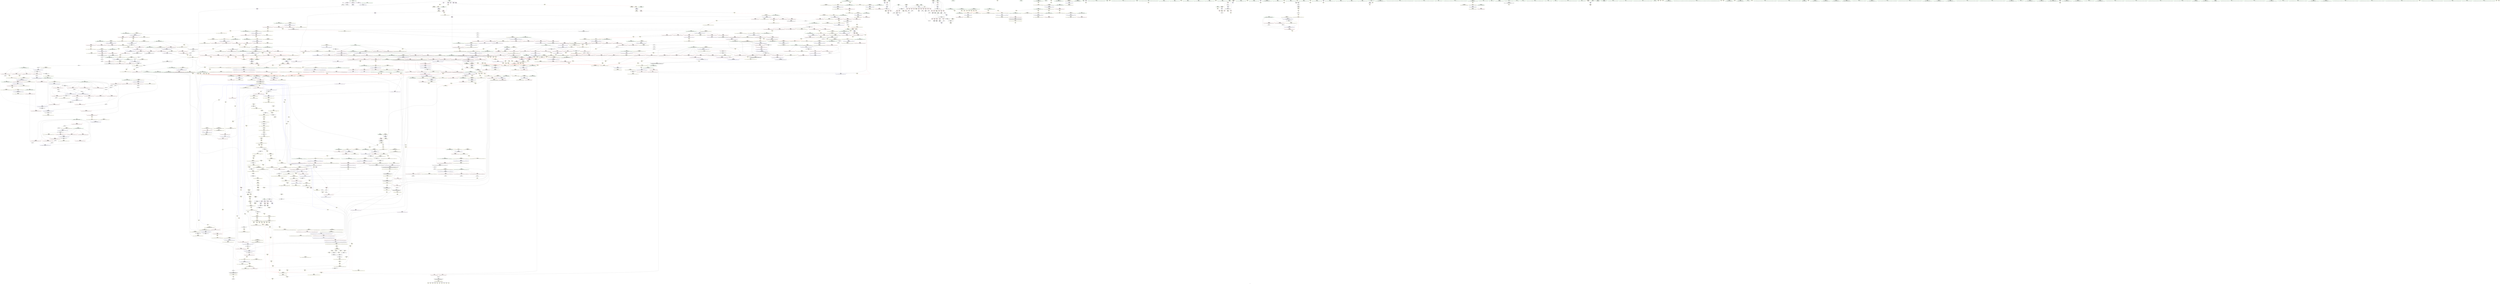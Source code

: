 digraph "SVFG" {
	label="SVFG";

	Node0x55d3049a80d0 [shape=record,color=grey,label="{NodeID: 0\nNullPtr}"];
	Node0x55d3049a80d0 -> Node0x55d3049f93d0[style=solid];
	Node0x55d3049a80d0 -> Node0x55d304a195d0[style=solid];
	Node0x55d304a0a220 [shape=record,color=yellow,style=double,label="{NodeID: 775\nAPARM(108)\nCS[]|{<s0>5}}"];
	Node0x55d304a0a220:s0 -> Node0x55d304a30b40[style=solid,color=red];
	Node0x55d304a227c0 [shape=record,color=yellow,style=double,label="{NodeID: 1550\nCSMU(2V_1)\npts\{12 \}\nCS[]|{<s0>54}}"];
	Node0x55d304a227c0:s0 -> Node0x55d304a8aa90[style=dashed,color=red];
	Node0x55d304a00e10 [shape=record,color=red,label="{NodeID: 443\n692\<--672\n\<--__first.addr\n_ZSt10__pop_heapIPiN9__gnu_cxx5__ops15_Iter_less_iterEEvT_S4_S4_RT0_\n}"];
	Node0x55d304a00e10 -> Node0x55d304a295f0[style=solid];
	Node0x55d304a6d940 [shape=record,color=black,label="{NodeID: 1218\nMR_2V_3 = PHI(MR_2V_5, MR_2V_2, )\npts\{12 \}\n}"];
	Node0x55d304a6d940 -> Node0x55d304a6d310[style=dashed];
	Node0x55d3049f5080 [shape=record,color=green,label="{NodeID: 111\n589\<--590\n__len\<--__len_field_insensitive\n_ZSt11__make_heapIPiN9__gnu_cxx5__ops15_Iter_less_iterEEvT_S4_RT0_\n}"];
	Node0x55d3049f5080 -> Node0x55d304a00380[style=solid];
	Node0x55d3049f5080 -> Node0x55d304a00450[style=solid];
	Node0x55d3049f5080 -> Node0x55d304a1bc30[style=solid];
	Node0x55d304a2b4d0 [shape=record,color=yellow,style=double,label="{NodeID: 886\nAPARM(979)\nCS[]|{<s0>58}}"];
	Node0x55d304a2b4d0:s0 -> Node0x55d304a32310[style=solid,color=red];
	Node0x55d304a16680 [shape=record,color=red,label="{NodeID: 554\n1133\<--1096\n\<--__first.addr\n_ZSt16__insertion_sortIPiN9__gnu_cxx5__ops15_Iter_less_iterEEvT_S4_T0_\n}"];
	Node0x55d304a16680 -> Node0x55d304a2c9f0[style=solid];
	Node0x55d304a89080 [shape=record,color=yellow,style=double,label="{NodeID: 1329\n145V_1 = ENCHI(MR_145V_0)\npts\{857 \}\nFun[_ZSt11__push_heapIPiliN9__gnu_cxx5__ops14_Iter_less_valEEvT_T0_S5_T1_RT2_]}"];
	Node0x55d304a89080 -> Node0x55d304a1d700[style=dashed];
	Node0x55d3049f96a0 [shape=record,color=black,label="{NodeID: 222\n75\<--74\nidxprom\<--\n_Z5solvev\n}"];
	Node0x55d304a30a50 [shape=record,color=yellow,style=double,label="{NodeID: 997\nFPARM(195)\nFun[_ZSt4sortIPiEvT_S1_]}"];
	Node0x55d304a30a50 -> Node0x55d304a19fc0[style=solid];
	Node0x55d304a1c110 [shape=record,color=blue,label="{NodeID: 665\n655\<--650\n__it2.addr\<--__it2\n_ZNK9__gnu_cxx5__ops15_Iter_less_iterclIPiS3_EEbT_T0_\n}"];
	Node0x55d304a1c110 -> Node0x55d304a00ba0[style=dashed];
	Node0x55d304a1c110 -> Node0x55d304a94000[style=dashed];
	Node0x55d304a904b0 [shape=record,color=yellow,style=double,label="{NodeID: 1440\nRETMU(233V_2)\npts\{1303 \}\nFun[_ZSt22__copy_move_backward_aILb1EPiS0_ET1_T0_S2_S1_]}"];
	Node0x55d304a072c0 [shape=record,color=red,label="{NodeID: 333\n74\<--53\n\<--i\n_Z5solvev\n}"];
	Node0x55d304a072c0 -> Node0x55d3049f96a0[style=solid];
	Node0x55d304a39bb0 [shape=record,color=grey,label="{NodeID: 1108\n1347 = Binary(1345, 1346, )\n}"];
	Node0x55d304a39bb0 -> Node0x55d304a39d30[style=solid];
	Node0x55d3049f1030 [shape=record,color=green,label="{NodeID: 1\n7\<--1\n__dso_handle\<--dummyObj\nGlob }"];
	Node0x55d304a0a2f0 [shape=record,color=yellow,style=double,label="{NodeID: 776\nAPARM(14)\nCS[]}"];
	Node0x55d304a22920 [shape=record,color=yellow,style=double,label="{NodeID: 1551\nCSMU(2V_1)\npts\{12 \}\nCS[]|{<s0>55}}"];
	Node0x55d304a22920:s0 -> Node0x55d304a867e0[style=dashed,color=red];
	Node0x55d304a00ee0 [shape=record,color=red,label="{NodeID: 444\n697\<--672\n\<--__first.addr\n_ZSt10__pop_heapIPiN9__gnu_cxx5__ops15_Iter_less_iterEEvT_S4_S4_RT0_\n}"];
	Node0x55d304a00ee0 -> Node0x55d304a29790[style=solid];
	Node0x55d304a6de40 [shape=record,color=black,label="{NodeID: 1219\nMR_2V_6 = PHI(MR_2V_7, MR_2V_5, )\npts\{12 \}\n}"];
	Node0x55d304a6de40 -> Node0x55d304a81990[style=dashed];
	Node0x55d3049f5150 [shape=record,color=green,label="{NodeID: 112\n591\<--592\n__parent\<--__parent_field_insensitive\n_ZSt11__make_heapIPiN9__gnu_cxx5__ops15_Iter_less_iterEEvT_S4_RT0_\n}"];
	Node0x55d3049f5150 -> Node0x55d304a00520[style=solid];
	Node0x55d3049f5150 -> Node0x55d304a005f0[style=solid];
	Node0x55d3049f5150 -> Node0x55d304a006c0[style=solid];
	Node0x55d3049f5150 -> Node0x55d304a00790[style=solid];
	Node0x55d3049f5150 -> Node0x55d304a1bd00[style=solid];
	Node0x55d3049f5150 -> Node0x55d304a1bea0[style=solid];
	Node0x55d304a2b5a0 [shape=record,color=yellow,style=double,label="{NodeID: 887\nAPARM(980)\nCS[]|{<s0>58}}"];
	Node0x55d304a2b5a0:s0 -> Node0x55d304a32520[style=solid,color=red];
	Node0x55d304a16750 [shape=record,color=red,label="{NodeID: 555\n1142\<--1096\n\<--__first.addr\n_ZSt16__insertion_sortIPiN9__gnu_cxx5__ops15_Iter_less_iterEEvT_S4_T0_\n}"];
	Node0x55d304a16750 -> Node0x55d304a1f030[style=solid];
	Node0x55d304a89160 [shape=record,color=yellow,style=double,label="{NodeID: 1330\n147V_1 = ENCHI(MR_147V_0)\npts\{859 \}\nFun[_ZSt11__push_heapIPiliN9__gnu_cxx5__ops14_Iter_less_valEEvT_T0_S5_T1_RT2_]}"];
	Node0x55d304a89160 -> Node0x55d304a1d7d0[style=dashed];
	Node0x55d3049f9770 [shape=record,color=black,label="{NodeID: 223\n93\<--92\nidxprom7\<--\n_Z5solvev\n}"];
	Node0x55d304a30b40 [shape=record,color=yellow,style=double,label="{NodeID: 998\nFPARM(196)\nFun[_ZSt4sortIPiEvT_S1_]}"];
	Node0x55d304a30b40 -> Node0x55d304a1a090[style=solid];
	Node0x55d304a1c1e0 [shape=record,color=blue,label="{NodeID: 666\n672\<--668\n__first.addr\<--__first\n_ZSt10__pop_heapIPiN9__gnu_cxx5__ops15_Iter_less_iterEEvT_S4_S4_RT0_\n}"];
	Node0x55d304a1c1e0 -> Node0x55d304a00e10[style=dashed];
	Node0x55d304a1c1e0 -> Node0x55d304a00ee0[style=dashed];
	Node0x55d304a1c1e0 -> Node0x55d304a00fb0[style=dashed];
	Node0x55d304a1c1e0 -> Node0x55d304a94630[style=dashed];
	Node0x55d304a90590 [shape=record,color=yellow,style=double,label="{NodeID: 1441\nRETMU(235V_2)\npts\{1305 \}\nFun[_ZSt22__copy_move_backward_aILb1EPiS0_ET1_T0_S2_S1_]}"];
	Node0x55d304a07390 [shape=record,color=red,label="{NodeID: 334\n79\<--53\n\<--i\n_Z5solvev\n}"];
	Node0x55d304a07390 -> Node0x55d304a10340[style=solid];
	Node0x55d304a39d30 [shape=record,color=grey,label="{NodeID: 1109\n1348 = Binary(1347, 285, )\n}"];
	Node0x55d304a39d30 -> Node0x55d304a207c0[style=solid];
	Node0x55d3049f10c0 [shape=record,color=green,label="{NodeID: 2\n13\<--1\n_ZSt3cin\<--dummyObj\nGlob }"];
	Node0x55d304a0a3c0 [shape=record,color=yellow,style=double,label="{NodeID: 777\nAPARM(130)\nCS[]}"];
	Node0x55d304a22a80 [shape=record,color=yellow,style=double,label="{NodeID: 1552\nCSMU(2V_1)\npts\{12 \}\nCS[]|{<s0>56}}"];
	Node0x55d304a22a80:s0 -> Node0x55d304a867e0[style=dashed,color=red];
	Node0x55d304a00fb0 [shape=record,color=red,label="{NodeID: 445\n699\<--672\n\<--__first.addr\n_ZSt10__pop_heapIPiN9__gnu_cxx5__ops15_Iter_less_iterEEvT_S4_S4_RT0_\n}"];
	Node0x55d304a00fb0 -> Node0x55d304a03200[style=solid];
	Node0x55d304a6e340 [shape=record,color=black,label="{NodeID: 1220\nMR_196V_5 = PHI(MR_196V_3, MR_196V_4, )\npts\{1103 \}\n}"];
	Node0x55d304a6e340 -> Node0x55d304a82390[style=dashed];
	Node0x55d3049f5220 [shape=record,color=green,label="{NodeID: 113\n593\<--594\n__value\<--__value_field_insensitive\n_ZSt11__make_heapIPiN9__gnu_cxx5__ops15_Iter_less_iterEEvT_S4_RT0_\n}"];
	Node0x55d3049f5220 -> Node0x55d304a1bdd0[style=solid];
	Node0x55d3049f5220 -> Node0x55d304a0d890[style=solid];
	Node0x55d304a2b670 [shape=record,color=yellow,style=double,label="{NodeID: 888\nAPARM(933)\nCS[]|{<s0>59}}"];
	Node0x55d304a2b670:s0 -> Node0x55d304a352b0[style=solid,color=red];
	Node0x55d304a16820 [shape=record,color=red,label="{NodeID: 556\n1113\<--1098\n\<--__last.addr\n_ZSt16__insertion_sortIPiN9__gnu_cxx5__ops15_Iter_less_iterEEvT_S4_T0_\n}"];
	Node0x55d304a16820 -> Node0x55d304a11b40[style=solid];
	Node0x55d304a89240 [shape=record,color=yellow,style=double,label="{NodeID: 1331\n149V_1 = ENCHI(MR_149V_0)\npts\{594 681 730 1071 1103 1225 \}\nFun[_ZSt11__push_heapIPiliN9__gnu_cxx5__ops14_Iter_less_valEEvT_T0_S5_T1_RT2_]}"];
	Node0x55d304a89240 -> Node0x55d304a13aa0[style=dashed];
	Node0x55d304a89240 -> Node0x55d304a13b70[style=dashed];
	Node0x55d304a89240 -> Node0x55d304a925f0[style=dashed];
	Node0x55d3049f9840 [shape=record,color=black,label="{NodeID: 224\n103\<--102\nidx.ext\<--\n_Z5solvev\n}"];
	Node0x55d304a30c30 [shape=record,color=yellow,style=double,label="{NodeID: 999\nFPARM(383)\nFun[_ZSt22__final_insertion_sortIPiN9__gnu_cxx5__ops15_Iter_less_iterEEvT_S4_T0_]}"];
	Node0x55d304a30c30 -> Node0x55d304a1abf0[style=solid];
	Node0x55d304a1c2b0 [shape=record,color=blue,label="{NodeID: 667\n674\<--669\n__last.addr\<--__last\n_ZSt10__pop_heapIPiN9__gnu_cxx5__ops15_Iter_less_iterEEvT_S4_S4_RT0_\n}"];
	Node0x55d304a1c2b0 -> Node0x55d304a01080[style=dashed];
	Node0x55d304a1c2b0 -> Node0x55d304a94710[style=dashed];
	Node0x55d304a90670 [shape=record,color=yellow,style=double,label="{NodeID: 1442\nRETMU(237V_2)\npts\{1307 \}\nFun[_ZSt22__copy_move_backward_aILb1EPiS0_ET1_T0_S2_S1_]}"];
	Node0x55d304a07460 [shape=record,color=red,label="{NodeID: 335\n86\<--55\n\<--i2\n_Z5solvev\n}"];
	Node0x55d304a07460 -> Node0x55d304a42380[style=solid];
	Node0x55d304a0dc40 [shape=record,color=grey,label="{NodeID: 1110\n617 = Binary(616, 290, )\n}"];
	Node0x55d304a0dc40 -> Node0x55d304a0ddc0[style=solid];
	Node0x55d3049f1370 [shape=record,color=green,label="{NodeID: 3\n14\<--1\n_ZSt4cout\<--dummyObj\nGlob }"];
	Node0x55d304a0a490 [shape=record,color=yellow,style=double,label="{NodeID: 778\nAPARM(131)\nCS[]}"];
	Node0x55d304a22be0 [shape=record,color=yellow,style=double,label="{NodeID: 1553\nCSMU(2V_1)\npts\{12 \}\nCS[]|{<s0>57}}"];
	Node0x55d304a22be0:s0 -> Node0x55d304a8aa90[style=dashed,color=red];
	Node0x55d304a01080 [shape=record,color=red,label="{NodeID: 446\n698\<--674\n\<--__last.addr\n_ZSt10__pop_heapIPiN9__gnu_cxx5__ops15_Iter_less_iterEEvT_S4_S4_RT0_\n}"];
	Node0x55d304a01080 -> Node0x55d304a03130[style=solid];
	Node0x55d304a7ec90 [shape=record,color=black,label="{NodeID: 1221\nMR_12V_3 = PHI(MR_12V_5, MR_12V_2, )\npts\{60 \}\n}"];
	Node0x55d304a7ec90 -> Node0x55d304a6f140[style=dashed];
	Node0x55d3049f52f0 [shape=record,color=green,label="{NodeID: 114\n595\<--596\nagg.tmp\<--agg.tmp_field_insensitive\n_ZSt11__make_heapIPiN9__gnu_cxx5__ops15_Iter_less_iterEEvT_S4_RT0_\n}"];
	Node0x55d304a2b740 [shape=record,color=yellow,style=double,label="{NodeID: 889\nAPARM(983)\nCS[]|{<s0>59}}"];
	Node0x55d304a2b740:s0 -> Node0x55d304a35550[style=solid,color=red];
	Node0x55d304a168f0 [shape=record,color=red,label="{NodeID: 557\n1122\<--1098\n\<--__last.addr\n_ZSt16__insertion_sortIPiN9__gnu_cxx5__ops15_Iter_less_iterEEvT_S4_T0_\n}"];
	Node0x55d304a168f0 -> Node0x55d304a113c0[style=solid];
	Node0x55d304a893b0 [shape=record,color=yellow,style=double,label="{NodeID: 1332\n130V_1 = ENCHI(MR_130V_0)\npts\{712 \}\nFun[_ZSt4moveIRiEONSt16remove_referenceIT_E4typeEOS2_]}"];
	Node0x55d304a893b0 -> Node0x55d304a1c6c0[style=dashed];
	Node0x55d3049f9910 [shape=record,color=black,label="{NodeID: 225\n107\<--106\nidx.ext12\<--\n_Z5solvev\n}"];
	Node0x55d304a30d20 [shape=record,color=yellow,style=double,label="{NodeID: 1000\nFPARM(384)\nFun[_ZSt22__final_insertion_sortIPiN9__gnu_cxx5__ops15_Iter_less_iterEEvT_S4_T0_]}"];
	Node0x55d304a30d20 -> Node0x55d304a1acc0[style=solid];
	Node0x55d304a1c380 [shape=record,color=blue,label="{NodeID: 668\n676\<--670\n__result.addr\<--__result\n_ZSt10__pop_heapIPiN9__gnu_cxx5__ops15_Iter_less_iterEEvT_S4_S4_RT0_\n}"];
	Node0x55d304a1c380 -> Node0x55d304a01150[style=dashed];
	Node0x55d304a1c380 -> Node0x55d304a01220[style=dashed];
	Node0x55d304a1c380 -> Node0x55d304a940e0[style=dashed];
	Node0x55d304a90750 [shape=record,color=yellow,style=double,label="{NodeID: 1443\nRETMU(239V_2)\npts\{1309 \}\nFun[_ZSt22__copy_move_backward_aILb1EPiS0_ET1_T0_S2_S1_]}"];
	Node0x55d304a07530 [shape=record,color=red,label="{NodeID: 336\n92\<--55\n\<--i2\n_Z5solvev\n}"];
	Node0x55d304a07530 -> Node0x55d3049f9770[style=solid];
	Node0x55d304a0ddc0 [shape=record,color=grey,label="{NodeID: 1111\n618 = Binary(617, 290, )\n}"];
	Node0x55d304a0ddc0 -> Node0x55d304a1bd00[style=solid];
	Node0x55d3049f1400 [shape=record,color=green,label="{NodeID: 4\n15\<--1\n.str\<--dummyObj\nGlob }"];
	Node0x55d304a0a560 [shape=record,color=yellow,style=double,label="{NodeID: 779\nAPARM(134)\nCS[]}"];
	Node0x55d304a22d40 [shape=record,color=yellow,style=double,label="{NodeID: 1554\nCSMU(2V_1)\npts\{12 \}\nCS[]|{<s0>58}}"];
	Node0x55d304a22d40:s0 -> Node0x55d304a867e0[style=dashed,color=red];
	Node0x55d304a01150 [shape=record,color=red,label="{NodeID: 447\n688\<--676\n\<--__result.addr\n_ZSt10__pop_heapIPiN9__gnu_cxx5__ops15_Iter_less_iterEEvT_S4_S4_RT0_\n}"];
	Node0x55d304a01150 -> Node0x55d304a29520[style=solid];
	Node0x55d304a7f190 [shape=record,color=black,label="{NodeID: 1222\nMR_14V_5 = PHI(MR_14V_7, MR_14V_4, )\npts\{90000 \}\n}"];
	Node0x55d304a7f190 -> Node0x55d304a6f640[style=dashed];
	Node0x55d3049f9d20 [shape=record,color=green,label="{NodeID: 115\n625\<--626\n_ZSt4moveIRiEONSt16remove_referenceIT_E4typeEOS2_\<--_ZSt4moveIRiEONSt16remove_referenceIT_E4typeEOS2__field_insensitive\n}"];
	Node0x55d304a2b810 [shape=record,color=yellow,style=double,label="{NodeID: 890\nAPARM(984)\nCS[]|{<s0>59}}"];
	Node0x55d304a2b810:s0 -> Node0x55d304a357f0[style=solid,color=red];
	Node0x55d304a169c0 [shape=record,color=red,label="{NodeID: 558\n1121\<--1100\n\<--__i\n_ZSt16__insertion_sortIPiN9__gnu_cxx5__ops15_Iter_less_iterEEvT_S4_T0_\n}"];
	Node0x55d304a169c0 -> Node0x55d304a113c0[style=solid];
	Node0x55d304a894c0 [shape=record,color=yellow,style=double,label="{NodeID: 1333\n230V_1 = ENCHI(MR_230V_0)\npts\{1294 \}\nFun[_ZSt12__miter_baseIPiET_S1_]}"];
	Node0x55d304a894c0 -> Node0x55d304a20070[style=dashed];
	Node0x55d3049f99e0 [shape=record,color=black,label="{NodeID: 226\n122\<--121\nidxprom19\<--\n_Z5solvev\n}"];
	Node0x55d304a30e40 [shape=record,color=yellow,style=double,label="{NodeID: 1001\nFPARM(1219)\nFun[_ZSt25__unguarded_linear_insertIPiN9__gnu_cxx5__ops14_Val_less_iterEEvT_T0_]}"];
	Node0x55d304a30e40 -> Node0x55d304a1f780[style=solid];
	Node0x55d304a1c450 [shape=record,color=blue,label="{NodeID: 669\n678\<--671\n__comp.addr\<--__comp\n_ZSt10__pop_heapIPiN9__gnu_cxx5__ops15_Iter_less_iterEEvT_S4_S4_RT0_\n}"];
	Node0x55d304a1c450 -> Node0x55d304a012f0[style=dashed];
	Node0x55d304a1c450 -> Node0x55d304a941f0[style=dashed];
	Node0x55d304a90830 [shape=record,color=yellow,style=double,label="{NodeID: 1444\nRETMU(2V_6)\npts\{12 \}\nFun[_ZSt13__adjust_heapIPiliN9__gnu_cxx5__ops15_Iter_less_iterEEvT_T0_S5_T1_T2_]|{<s0>36|<s1>40}}"];
	Node0x55d304a90830:s0 -> Node0x55d304a25c30[style=dashed,color=blue];
	Node0x55d304a90830:s1 -> Node0x55d304a25d90[style=dashed,color=blue];
	Node0x55d304a07600 [shape=record,color=red,label="{NodeID: 337\n98\<--55\n\<--i2\n_Z5solvev\n}"];
	Node0x55d304a07600 -> Node0x55d304a38b30[style=solid];
	Node0x55d304a0df40 [shape=record,color=grey,label="{NodeID: 1112\n139 = Binary(138, 81, )\n}"];
	Node0x55d304a0df40 -> Node0x55d304a19c80[style=solid];
	Node0x55d3049f1490 [shape=record,color=green,label="{NodeID: 5\n17\<--1\n.str.1\<--dummyObj\nGlob }"];
	Node0x55d304a0a630 [shape=record,color=yellow,style=double,label="{NodeID: 780\nAPARM(14)\nCS[]}"];
	Node0x55d304a22ea0 [shape=record,color=yellow,style=double,label="{NodeID: 1555\nCSMU(2V_1)\npts\{12 \}\nCS[]|{<s0>59}}"];
	Node0x55d304a22ea0:s0 -> Node0x55d304a8aa90[style=dashed,color=red];
	Node0x55d304a01220 [shape=record,color=red,label="{NodeID: 448\n695\<--676\n\<--__result.addr\n_ZSt10__pop_heapIPiN9__gnu_cxx5__ops15_Iter_less_iterEEvT_S4_S4_RT0_\n}"];
	Node0x55d304a01220 -> Node0x55d304a1c5f0[style=solid];
	Node0x55d304a7f690 [shape=record,color=black,label="{NodeID: 1223\nMR_2V_6 = PHI(MR_2V_3, MR_2V_2, )\npts\{12 \}\n}"];
	Node0x55d304a7f690 -> Node0x55d304a94cb0[style=dashed];
	Node0x55d3049f9e20 [shape=record,color=green,label="{NodeID: 116\n636\<--637\n_ZSt13__adjust_heapIPiliN9__gnu_cxx5__ops15_Iter_less_iterEEvT_T0_S5_T1_T2_\<--_ZSt13__adjust_heapIPiliN9__gnu_cxx5__ops15_Iter_less_iterEEvT_T0_S5_T1_T2__field_insensitive\n}"];
	Node0x55d304a2b8e0 [shape=record,color=yellow,style=double,label="{NodeID: 891\nAPARM(987)\nCS[]|{<s0>60}}"];
	Node0x55d304a2b8e0:s0 -> Node0x55d304a32310[style=solid,color=red];
	Node0x55d304a16a90 [shape=record,color=red,label="{NodeID: 559\n1125\<--1100\n\<--__i\n_ZSt16__insertion_sortIPiN9__gnu_cxx5__ops15_Iter_less_iterEEvT_S4_T0_\n}"];
	Node0x55d304a16a90 -> Node0x55d304a2c780[style=solid];
	Node0x55d304a895d0 [shape=record,color=yellow,style=double,label="{NodeID: 1334\n2V_1 = ENCHI(MR_2V_0)\npts\{12 \}\nFun[_ZSt11__make_heapIPiN9__gnu_cxx5__ops15_Iter_less_iterEEvT_S4_RT0_]}"];
	Node0x55d304a895d0 -> Node0x55d304a74670[style=dashed];
	Node0x55d304a895d0 -> Node0x55d304a7af70[style=dashed];
	Node0x55d3049f9ab0 [shape=record,color=black,label="{NodeID: 227\n125\<--124\ntobool\<--\n_Z5solvev\n}"];
	Node0x55d304a30f60 [shape=record,color=yellow,style=double,label="{NodeID: 1002\nFPARM(929)\nFun[_ZSt22__move_median_to_firstIPiN9__gnu_cxx5__ops15_Iter_less_iterEEvT_S4_S4_S4_T0_]}"];
	Node0x55d304a30f60 -> Node0x55d304a1de50[style=solid];
	Node0x55d304a1c520 [shape=record,color=blue,label="{NodeID: 670\n680\<--690\n__value\<--\n_ZSt10__pop_heapIPiN9__gnu_cxx5__ops15_Iter_less_iterEEvT_S4_S4_RT0_\n}"];
	Node0x55d304a1c520 -> Node0x55d304a01490[style=dashed];
	Node0x55d304a1c520 -> Node0x55d304a01560[style=dashed];
	Node0x55d304a1c520 -> Node0x55d304a942d0[style=dashed];
	Node0x55d304a90940 [shape=record,color=yellow,style=double,label="{NodeID: 1445\nRETMU(51V_2)\npts\{724 \}\nFun[_ZSt13__adjust_heapIPiliN9__gnu_cxx5__ops15_Iter_less_iterEEvT_T0_S5_T1_T2_]}"];
	Node0x55d304a076d0 [shape=record,color=red,label="{NodeID: 338\n115\<--57\n\<--i14\n_Z5solvev\n}"];
	Node0x55d304a076d0 -> Node0x55d304a41f00[style=solid];
	Node0x55d304a0e0c0 [shape=record,color=grey,label="{NodeID: 1113\n118 = Binary(116, 117, )\n}"];
	Node0x55d304a0e0c0 -> Node0x55d304a41f00[style=solid];
	Node0x55d3049f1520 [shape=record,color=green,label="{NodeID: 6\n19\<--1\n.str.2\<--dummyObj\nGlob }"];
	Node0x55d304a0a700 [shape=record,color=yellow,style=double,label="{NodeID: 781\nAPARM(186)\nCS[]}"];
	Node0x55d304a23000 [shape=record,color=yellow,style=double,label="{NodeID: 1556\nCSMU(2V_1)\npts\{12 \}\nCS[]|{<s0>60}}"];
	Node0x55d304a23000:s0 -> Node0x55d304a867e0[style=dashed,color=red];
	Node0x55d304a012f0 [shape=record,color=red,label="{NodeID: 449\n706\<--678\n\<--__comp.addr\n_ZSt10__pop_heapIPiN9__gnu_cxx5__ops15_Iter_less_iterEEvT_S4_S4_RT0_\n}"];
	Node0x55d304a7fb90 [shape=record,color=black,label="{NodeID: 1224\nMR_2V_4 = PHI(MR_2V_3, MR_2V_1, )\npts\{12 \}\n}"];
	Node0x55d304a7fb90 -> Node0x55d304a8ee60[style=dashed];
	Node0x55d3049f9f20 [shape=record,color=green,label="{NodeID: 117\n651\<--652\nthis.addr\<--this.addr_field_insensitive\n_ZNK9__gnu_cxx5__ops15_Iter_less_iterclIPiS3_EEbT_T0_\n}"];
	Node0x55d3049f9f20 -> Node0x55d304a00a00[style=solid];
	Node0x55d3049f9f20 -> Node0x55d304a1bf70[style=solid];
	Node0x55d304a2b9b0 [shape=record,color=yellow,style=double,label="{NodeID: 892\nAPARM(988)\nCS[]|{<s0>60}}"];
	Node0x55d304a2b9b0:s0 -> Node0x55d304a32520[style=solid,color=red];
	Node0x55d304a16b60 [shape=record,color=red,label="{NodeID: 560\n1129\<--1100\n\<--__i\n_ZSt16__insertion_sortIPiN9__gnu_cxx5__ops15_Iter_less_iterEEvT_S4_T0_\n}"];
	Node0x55d304a16b60 -> Node0x55d304a2c920[style=solid];
	Node0x55d304a896e0 [shape=record,color=yellow,style=double,label="{NodeID: 1335\n96V_1 = ENCHI(MR_96V_0)\npts\{584 \}\nFun[_ZSt11__make_heapIPiN9__gnu_cxx5__ops15_Iter_less_iterEEvT_S4_RT0_]}"];
	Node0x55d304a896e0 -> Node0x55d304a1b9c0[style=dashed];
	Node0x55d3049f9b80 [shape=record,color=black,label="{NodeID: 228\n128\<--127\nidxprom21\<--\n_Z5solvev\n}"];
	Node0x55d304a31020 [shape=record,color=yellow,style=double,label="{NodeID: 1003\nFPARM(930)\nFun[_ZSt22__move_median_to_firstIPiN9__gnu_cxx5__ops15_Iter_less_iterEEvT_S4_S4_S4_T0_]}"];
	Node0x55d304a31020 -> Node0x55d304a1df20[style=solid];
	Node0x55d304a1c5f0 [shape=record,color=blue,label="{NodeID: 671\n695\<--694\n\<--\n_ZSt10__pop_heapIPiN9__gnu_cxx5__ops15_Iter_less_iterEEvT_S4_S4_RT0_\n}"];
	Node0x55d304a1c5f0 -> Node0x55d304a01560[style=dashed];
	Node0x55d304a1c5f0 -> Node0x55d304a21ea0[style=dashed];
	Node0x55d304a90a20 [shape=record,color=yellow,style=double,label="{NodeID: 1446\nRETMU(53V_6)\npts\{726 \}\nFun[_ZSt13__adjust_heapIPiliN9__gnu_cxx5__ops15_Iter_less_iterEEvT_T0_S5_T1_T2_]}"];
	Node0x55d304a077a0 [shape=record,color=red,label="{NodeID: 339\n121\<--57\n\<--i14\n_Z5solvev\n}"];
	Node0x55d304a077a0 -> Node0x55d3049f99e0[style=solid];
	Node0x55d304a0e240 [shape=record,color=grey,label="{NodeID: 1114\n751 = Binary(750, 290, )\n}"];
	Node0x55d304a0e240 -> Node0x55d304a42200[style=solid];
	Node0x55d3049f1d60 [shape=record,color=green,label="{NodeID: 7\n22\<--1\n\<--dummyObj\nCan only get source location for instruction, argument, global var or function.}"];
	Node0x55d304a0a7d0 [shape=record,color=yellow,style=double,label="{NodeID: 782\nAPARM(372)\nCS[]}"];
	Node0x55d304a23160 [shape=record,color=yellow,style=double,label="{NodeID: 1557\nCSMU(2V_1)\npts\{12 \}\nCS[]|{<s0>61}}"];
	Node0x55d304a23160:s0 -> Node0x55d304a867e0[style=dashed,color=red];
	Node0x55d304a013c0 [shape=record,color=red,label="{NodeID: 450\n690\<--689\n\<--call\n_ZSt10__pop_heapIPiN9__gnu_cxx5__ops15_Iter_less_iterEEvT_S4_S4_RT0_\n}"];
	Node0x55d304a013c0 -> Node0x55d304a1c520[style=solid];
	Node0x55d304a80090 [shape=record,color=black,label="{NodeID: 1225\nMR_8V_3 = PHI(MR_8V_4, MR_8V_2, )\npts\{56 \}\n}"];
	Node0x55d304a80090 -> Node0x55d304a07460[style=dashed];
	Node0x55d304a80090 -> Node0x55d304a07530[style=dashed];
	Node0x55d304a80090 -> Node0x55d304a07600[style=dashed];
	Node0x55d304a80090 -> Node0x55d304a19ae0[style=dashed];
	Node0x55d304a80090 -> Node0x55d304a931f0[style=dashed];
	Node0x55d3049f9ff0 [shape=record,color=green,label="{NodeID: 118\n653\<--654\n__it1.addr\<--__it1.addr_field_insensitive\n_ZNK9__gnu_cxx5__ops15_Iter_less_iterclIPiS3_EEbT_T0_\n}"];
	Node0x55d3049f9ff0 -> Node0x55d304a00ad0[style=solid];
	Node0x55d3049f9ff0 -> Node0x55d304a1c040[style=solid];
	Node0x55d304a2ba80 [shape=record,color=yellow,style=double,label="{NodeID: 893\nAPARM(991)\nCS[]|{<s0>61}}"];
	Node0x55d304a2ba80:s0 -> Node0x55d304a32310[style=solid,color=red];
	Node0x55d304a16c30 [shape=record,color=red,label="{NodeID: 561\n1134\<--1100\n\<--__i\n_ZSt16__insertion_sortIPiN9__gnu_cxx5__ops15_Iter_less_iterEEvT_S4_T0_\n}"];
	Node0x55d304a16c30 -> Node0x55d304a2cac0[style=solid];
	Node0x55d304a897c0 [shape=record,color=yellow,style=double,label="{NodeID: 1336\n98V_1 = ENCHI(MR_98V_0)\npts\{586 \}\nFun[_ZSt11__make_heapIPiN9__gnu_cxx5__ops15_Iter_less_iterEEvT_S4_RT0_]}"];
	Node0x55d304a897c0 -> Node0x55d304a1ba90[style=dashed];
	Node0x55d3049f9c50 [shape=record,color=black,label="{NodeID: 229\n149\<--148\nidxprom30\<--\n_Z5solvev\n}"];
	Node0x55d304a31110 [shape=record,color=yellow,style=double,label="{NodeID: 1004\nFPARM(931)\nFun[_ZSt22__move_median_to_firstIPiN9__gnu_cxx5__ops15_Iter_less_iterEEvT_S4_S4_S4_T0_]}"];
	Node0x55d304a31110 -> Node0x55d304a1dff0[style=solid];
	Node0x55d304a1c6c0 [shape=record,color=blue,label="{NodeID: 672\n711\<--710\n__t.addr\<--__t\n_ZSt4moveIRiEONSt16remove_referenceIT_E4typeEOS2_\n}"];
	Node0x55d304a1c6c0 -> Node0x55d304a01630[style=dashed];
	Node0x55d304a1c6c0 -> Node0x55d304a91e90[style=dashed];
	Node0x55d304a90b00 [shape=record,color=yellow,style=double,label="{NodeID: 1447\nRETMU(55V_2)\npts\{728 \}\nFun[_ZSt13__adjust_heapIPiliN9__gnu_cxx5__ops15_Iter_less_iterEEvT_T0_S5_T1_T2_]}"];
	Node0x55d304a07870 [shape=record,color=red,label="{NodeID: 340\n127\<--57\n\<--i14\n_Z5solvev\n}"];
	Node0x55d304a07870 -> Node0x55d3049f9b80[style=solid];
	Node0x55d304a0e3c0 [shape=record,color=grey,label="{NodeID: 1115\n750 = Binary(749, 567, )\n}"];
	Node0x55d304a0e3c0 -> Node0x55d304a0e240[style=solid];
	Node0x55d3049f1df0 [shape=record,color=green,label="{NodeID: 8\n62\<--1\n\<--dummyObj\nCan only get source location for instruction, argument, global var or function.}"];
	Node0x55d304a0a8a0 [shape=record,color=yellow,style=double,label="{NodeID: 783\nAPARM(374)\nCS[]}"];
	Node0x55d304a232c0 [shape=record,color=yellow,style=double,label="{NodeID: 1558\nCSMU(2V_2)\npts\{12 \}\nCS[]|{<s0>62}}"];
	Node0x55d304a232c0:s0 -> Node0x55d304a8aa90[style=dashed,color=red];
	Node0x55d304a01490 [shape=record,color=red,label="{NodeID: 451\n694\<--693\n\<--call1\n_ZSt10__pop_heapIPiN9__gnu_cxx5__ops15_Iter_less_iterEEvT_S4_S4_RT0_\n}"];
	Node0x55d304a01490 -> Node0x55d304a1c5f0[style=solid];
	Node0x55d304a80590 [shape=record,color=black,label="{NodeID: 1226\nMR_14V_2 = PHI(MR_14V_3, MR_14V_1, )\npts\{90000 \}\n}"];
	Node0x55d304a80590 -> Node0x55d304a19a10[style=dashed];
	Node0x55d304a80590 -> Node0x55d304a6f640[style=dashed];
	Node0x55d3049fa0c0 [shape=record,color=green,label="{NodeID: 119\n655\<--656\n__it2.addr\<--__it2.addr_field_insensitive\n_ZNK9__gnu_cxx5__ops15_Iter_less_iterclIPiS3_EEbT_T0_\n}"];
	Node0x55d3049fa0c0 -> Node0x55d304a00ba0[style=solid];
	Node0x55d3049fa0c0 -> Node0x55d304a1c110[style=solid];
	Node0x55d304a2bb50 [shape=record,color=yellow,style=double,label="{NodeID: 894\nAPARM(992)\nCS[]|{<s0>61}}"];
	Node0x55d304a2bb50:s0 -> Node0x55d304a32520[style=solid,color=red];
	Node0x55d304a16d00 [shape=record,color=red,label="{NodeID: 562\n1135\<--1100\n\<--__i\n_ZSt16__insertion_sortIPiN9__gnu_cxx5__ops15_Iter_less_iterEEvT_S4_T0_\n}"];
	Node0x55d304a16d00 -> Node0x55d304a05720[style=solid];
	Node0x55d304a898a0 [shape=record,color=yellow,style=double,label="{NodeID: 1337\n100V_1 = ENCHI(MR_100V_0)\npts\{588 \}\nFun[_ZSt11__make_heapIPiN9__gnu_cxx5__ops15_Iter_less_iterEEvT_S4_RT0_]}"];
	Node0x55d304a898a0 -> Node0x55d304a1bb60[style=dashed];
	Node0x55d304a01e80 [shape=record,color=black,label="{NodeID: 230\n155\<--154\nidxprom32\<--\n_Z5solvev\n}"];
	Node0x55d304a31200 [shape=record,color=yellow,style=double,label="{NodeID: 1005\nFPARM(932)\nFun[_ZSt22__move_median_to_firstIPiN9__gnu_cxx5__ops15_Iter_less_iterEEvT_S4_S4_S4_T0_]}"];
	Node0x55d304a31200 -> Node0x55d304a1e0c0[style=solid];
	Node0x55d304a1c790 [shape=record,color=blue,label="{NodeID: 673\n723\<--717\n__first.addr\<--__first\n_ZSt13__adjust_heapIPiliN9__gnu_cxx5__ops15_Iter_less_iterEEvT_T0_S5_T1_T2_\n}"];
	Node0x55d304a1c790 -> Node0x55d304a01700[style=dashed];
	Node0x55d304a1c790 -> Node0x55d304a017d0[style=dashed];
	Node0x55d304a1c790 -> Node0x55d304a018a0[style=dashed];
	Node0x55d304a1c790 -> Node0x55d304a01970[style=dashed];
	Node0x55d304a1c790 -> Node0x55d304a01a40[style=dashed];
	Node0x55d304a1c790 -> Node0x55d304a01b10[style=dashed];
	Node0x55d304a1c790 -> Node0x55d304a01be0[style=dashed];
	Node0x55d304a1c790 -> Node0x55d304a90940[style=dashed];
	Node0x55d304a90be0 [shape=record,color=yellow,style=double,label="{NodeID: 1448\nRETMU(57V_2)\npts\{730 \}\nFun[_ZSt13__adjust_heapIPiliN9__gnu_cxx5__ops15_Iter_less_iterEEvT_T0_S5_T1_T2_]}"];
	Node0x55d304a07940 [shape=record,color=red,label="{NodeID: 341\n138\<--57\n\<--i14\n_Z5solvev\n}"];
	Node0x55d304a07940 -> Node0x55d304a0df40[style=solid];
	Node0x55d304a0e540 [shape=record,color=grey,label="{NodeID: 1116\n755 = Binary(754, 567, )\n}"];
	Node0x55d304a0e540 -> Node0x55d304a107c0[style=solid];
	Node0x55d3049f1e80 [shape=record,color=green,label="{NodeID: 9\n81\<--1\n\<--dummyObj\nCan only get source location for instruction, argument, global var or function.}"];
	Node0x55d304a0a970 [shape=record,color=yellow,style=double,label="{NodeID: 784\nAPARM(207)\nCS[]|{<s0>10}}"];
	Node0x55d304a0a970:s0 -> Node0x55d304a31b60[style=solid,color=red];
	Node0x55d304a23420 [shape=record,color=yellow,style=double,label="{NodeID: 1559\nCSMU(2V_2)\npts\{12 \}\nCS[]|{<s0>63}}"];
	Node0x55d304a23420:s0 -> Node0x55d304a8aa90[style=dashed,color=red];
	Node0x55d304a01560 [shape=record,color=red,label="{NodeID: 452\n705\<--704\n\<--call2\n_ZSt10__pop_heapIPiN9__gnu_cxx5__ops15_Iter_less_iterEEvT_S4_S4_RT0_\n}"];
	Node0x55d304a01560 -> Node0x55d304a29a00[style=solid];
	Node0x55d304a80a90 [shape=record,color=black,label="{NodeID: 1227\nMR_2V_4 = PHI(MR_2V_5, MR_2V_3, )\npts\{12 \}\n}"];
	Node0x55d304a80a90 -> Node0x55d304a8d590[style=dashed];
	Node0x55d3049fa190 [shape=record,color=green,label="{NodeID: 120\n672\<--673\n__first.addr\<--__first.addr_field_insensitive\n_ZSt10__pop_heapIPiN9__gnu_cxx5__ops15_Iter_less_iterEEvT_S4_S4_RT0_\n}"];
	Node0x55d3049fa190 -> Node0x55d304a00e10[style=solid];
	Node0x55d3049fa190 -> Node0x55d304a00ee0[style=solid];
	Node0x55d3049fa190 -> Node0x55d304a00fb0[style=solid];
	Node0x55d3049fa190 -> Node0x55d304a1c1e0[style=solid];
	Node0x55d304a2bc20 [shape=record,color=yellow,style=double,label="{NodeID: 895\nAPARM(1002)\nCS[]|{<s0>62}}"];
	Node0x55d304a2bc20:s0 -> Node0x55d304a352b0[style=solid,color=red];
	Node0x55d304a16dd0 [shape=record,color=red,label="{NodeID: 563\n1145\<--1100\n\<--__i\n_ZSt16__insertion_sortIPiN9__gnu_cxx5__ops15_Iter_less_iterEEvT_S4_T0_\n}"];
	Node0x55d304a16dd0 -> Node0x55d304a2cd30[style=solid];
	Node0x55d304a89980 [shape=record,color=yellow,style=double,label="{NodeID: 1338\n102V_1 = ENCHI(MR_102V_0)\npts\{590 \}\nFun[_ZSt11__make_heapIPiN9__gnu_cxx5__ops15_Iter_less_iterEEvT_S4_RT0_]}"];
	Node0x55d304a89980 -> Node0x55d304a1bc30[style=dashed];
	Node0x55d304a89980 -> Node0x55d304a7b470[style=dashed];
	Node0x55d304a01f50 [shape=record,color=black,label="{NodeID: 231\n163\<--162\nidxprom36\<--\n_Z5solvev\n}"];
	Node0x55d304a312f0 [shape=record,color=yellow,style=double,label="{NodeID: 1006\nFPARM(499)\nFun[_ZSt13__heap_selectIPiN9__gnu_cxx5__ops15_Iter_less_iterEEvT_S4_S4_T0_]}"];
	Node0x55d304a312f0 -> Node0x55d304a1b270[style=solid];
	Node0x55d304a1c860 [shape=record,color=blue,label="{NodeID: 674\n725\<--718\n__holeIndex.addr\<--__holeIndex\n_ZSt13__adjust_heapIPiliN9__gnu_cxx5__ops15_Iter_less_iterEEvT_T0_S5_T1_T2_\n}"];
	Node0x55d304a1c860 -> Node0x55d304a01cb0[style=dashed];
	Node0x55d304a1c860 -> Node0x55d304a01d80[style=dashed];
	Node0x55d304a1c860 -> Node0x55d304a70a40[style=dashed];
	Node0x55d304a90cc0 [shape=record,color=yellow,style=double,label="{NodeID: 1449\nRETMU(59V_2)\npts\{732 \}\nFun[_ZSt13__adjust_heapIPiliN9__gnu_cxx5__ops15_Iter_less_iterEEvT_T0_S5_T1_T2_]}"];
	Node0x55d304a07a10 [shape=record,color=red,label="{NodeID: 342\n148\<--57\n\<--i14\n_Z5solvev\n}"];
	Node0x55d304a07a10 -> Node0x55d3049f9c50[style=solid];
	Node0x55d304a0e6c0 [shape=record,color=grey,label="{NodeID: 1117\n152 = Binary(151, 153, )\n}"];
	Node0x55d304a0e6c0 -> Node0x55d304a42680[style=solid];
	Node0x55d3049f1f10 [shape=record,color=green,label="{NodeID: 10\n96\<--1\n\<--dummyObj\nCan only get source location for instruction, argument, global var or function.}"];
	Node0x55d304a0aa40 [shape=record,color=yellow,style=double,label="{NodeID: 785\nAPARM(208)\nCS[]|{<s0>10}}"];
	Node0x55d304a0aa40:s0 -> Node0x55d304a31c50[style=solid,color=red];
	Node0x55d304a23580 [shape=record,color=yellow,style=double,label="{NodeID: 1560\nCSMU(2V_2)\npts\{12 \}\nCS[]|{<s0>64}}"];
	Node0x55d304a23580:s0 -> Node0x55d304a867e0[style=dashed,color=red];
	Node0x55d304a01630 [shape=record,color=red,label="{NodeID: 453\n714\<--711\n\<--__t.addr\n_ZSt4moveIRiEONSt16remove_referenceIT_E4typeEOS2_\n}"];
	Node0x55d304a01630 -> Node0x55d304a032d0[style=solid];
	Node0x55d304a80f90 [shape=record,color=black,label="{NodeID: 1228\nMR_61V_6 = PHI(MR_61V_5, MR_61V_4, )\npts\{734 \}\n}"];
	Node0x55d304a80f90 -> Node0x55d304a12650[style=dashed];
	Node0x55d304a80f90 -> Node0x55d304a12720[style=dashed];
	Node0x55d304a80f90 -> Node0x55d304a70f40[style=dashed];
	Node0x55d3049fa260 [shape=record,color=green,label="{NodeID: 121\n674\<--675\n__last.addr\<--__last.addr_field_insensitive\n_ZSt10__pop_heapIPiN9__gnu_cxx5__ops15_Iter_less_iterEEvT_S4_S4_RT0_\n}"];
	Node0x55d3049fa260 -> Node0x55d304a01080[style=solid];
	Node0x55d3049fa260 -> Node0x55d304a1c2b0[style=solid];
	Node0x55d304a2bcf0 [shape=record,color=yellow,style=double,label="{NodeID: 896\nAPARM(1015)\nCS[]|{<s0>62}}"];
	Node0x55d304a2bcf0:s0 -> Node0x55d304a35550[style=solid,color=red];
	Node0x55d304a16ea0 [shape=record,color=red,label="{NodeID: 564\n1154\<--1100\n\<--__i\n_ZSt16__insertion_sortIPiN9__gnu_cxx5__ops15_Iter_less_iterEEvT_S4_T0_\n}"];
	Node0x55d304a16ea0 -> Node0x55d304a057f0[style=solid];
	Node0x55d304a89a60 [shape=record,color=yellow,style=double,label="{NodeID: 1339\n104V_1 = ENCHI(MR_104V_0)\npts\{592 \}\nFun[_ZSt11__make_heapIPiN9__gnu_cxx5__ops15_Iter_less_iterEEvT_S4_RT0_]}"];
	Node0x55d304a89a60 -> Node0x55d304a1bd00[style=dashed];
	Node0x55d304a89a60 -> Node0x55d304a7b970[style=dashed];
	Node0x55d304a02020 [shape=record,color=black,label="{NodeID: 232\n166\<--165\ntobool38\<--\n_Z5solvev\n}"];
	Node0x55d304a313e0 [shape=record,color=yellow,style=double,label="{NodeID: 1007\nFPARM(500)\nFun[_ZSt13__heap_selectIPiN9__gnu_cxx5__ops15_Iter_less_iterEEvT_S4_S4_T0_]}"];
	Node0x55d304a313e0 -> Node0x55d304a1b340[style=solid];
	Node0x55d304a1c930 [shape=record,color=blue,label="{NodeID: 675\n727\<--719\n__len.addr\<--__len\n_ZSt13__adjust_heapIPiliN9__gnu_cxx5__ops15_Iter_less_iterEEvT_T0_S5_T1_T2_\n}"];
	Node0x55d304a1c930 -> Node0x55d304a11f00[style=dashed];
	Node0x55d304a1c930 -> Node0x55d304a11fd0[style=dashed];
	Node0x55d304a1c930 -> Node0x55d304a120a0[style=dashed];
	Node0x55d304a1c930 -> Node0x55d304a90b00[style=dashed];
	Node0x55d304a90da0 [shape=record,color=yellow,style=double,label="{NodeID: 1450\nRETMU(61V_8)\npts\{734 \}\nFun[_ZSt13__adjust_heapIPiliN9__gnu_cxx5__ops15_Iter_less_iterEEvT_T0_S5_T1_T2_]}"];
	Node0x55d304a07ae0 [shape=record,color=red,label="{NodeID: 343\n181\<--57\n\<--i14\n_Z5solvev\n}"];
	Node0x55d304a07ae0 -> Node0x55d304a37f30[style=solid];
	Node0x55d304a0e840 [shape=record,color=grey,label="{NodeID: 1118\n158 = Binary(157, 159, )\n}"];
	Node0x55d304a0e840 -> Node0x55d304a42680[style=solid];
	Node0x55d3049f2010 [shape=record,color=green,label="{NodeID: 11\n153\<--1\n\<--dummyObj\nCan only get source location for instruction, argument, global var or function.}"];
	Node0x55d304a0ab10 [shape=record,color=yellow,style=double,label="{NodeID: 786\nAPARM(13)\nCS[]}"];
	Node0x55d304a236e0 [shape=record,color=yellow,style=double,label="{NodeID: 1561\nCSMU(2V_1)\npts\{12 \}\nCS[]|{<s0>65}}"];
	Node0x55d304a236e0:s0 -> Node0x55d304a83b00[style=dashed,color=red];
	Node0x55d304a01700 [shape=record,color=red,label="{NodeID: 454\n758\<--723\n\<--__first.addr\n_ZSt13__adjust_heapIPiliN9__gnu_cxx5__ops15_Iter_less_iterEEvT_T0_S5_T1_T2_\n}"];
	Node0x55d304a01700 -> Node0x55d304a06010[style=solid];
	Node0x55d304a81490 [shape=record,color=black,label="{NodeID: 1229\nMR_14V_7 = PHI(MR_14V_6, MR_14V_4, )\npts\{90000 \}\n}"];
	Node0x55d304a81490 -> Node0x55d304a7f190[style=dashed];
	Node0x55d3049fa330 [shape=record,color=green,label="{NodeID: 122\n676\<--677\n__result.addr\<--__result.addr_field_insensitive\n_ZSt10__pop_heapIPiN9__gnu_cxx5__ops15_Iter_less_iterEEvT_S4_S4_RT0_\n}"];
	Node0x55d3049fa330 -> Node0x55d304a01150[style=solid];
	Node0x55d3049fa330 -> Node0x55d304a01220[style=solid];
	Node0x55d3049fa330 -> Node0x55d304a1c380[style=solid];
	Node0x55d304a2bdc0 [shape=record,color=yellow,style=double,label="{NodeID: 897\nAPARM(1016)\nCS[]|{<s0>62}}"];
	Node0x55d304a2bdc0:s0 -> Node0x55d304a357f0[style=solid,color=red];
	Node0x55d304a16f70 [shape=record,color=red,label="{NodeID: 565\n1131\<--1130\n\<--call3\n_ZSt16__insertion_sortIPiN9__gnu_cxx5__ops15_Iter_less_iterEEvT_S4_T0_\n}"];
	Node0x55d304a16f70 -> Node0x55d304a1ef60[style=solid];
	Node0x55d304a89b40 [shape=record,color=yellow,style=double,label="{NodeID: 1340\n106V_1 = ENCHI(MR_106V_0)\npts\{594 \}\nFun[_ZSt11__make_heapIPiN9__gnu_cxx5__ops15_Iter_less_iterEEvT_S4_RT0_]}"];
	Node0x55d304a89b40 -> Node0x55d304a75070[style=dashed];
	Node0x55d304a89b40 -> Node0x55d304a7be70[style=dashed];
	Node0x55d304a020f0 [shape=record,color=black,label="{NodeID: 233\n169\<--168\nidxprom40\<--\n_Z5solvev\n}"];
	Node0x55d304a314d0 [shape=record,color=yellow,style=double,label="{NodeID: 1008\nFPARM(501)\nFun[_ZSt13__heap_selectIPiN9__gnu_cxx5__ops15_Iter_less_iterEEvT_S4_S4_T0_]}"];
	Node0x55d304a314d0 -> Node0x55d304a1b410[style=solid];
	Node0x55d304a1ca00 [shape=record,color=blue,label="{NodeID: 676\n729\<--720\n__value.addr\<--__value\n_ZSt13__adjust_heapIPiliN9__gnu_cxx5__ops15_Iter_less_iterEEvT_T0_S5_T1_T2_\n}"];
	Node0x55d304a1ca00 -> Node0x55d304a12b30[style=dashed];
	Node0x55d304a1ca00 -> Node0x55d304a12c00[style=dashed];
	Node0x55d304a1ca00 -> Node0x55d304a12cd0[style=dashed];
	Node0x55d304a1ca00 -> Node0x55d304a90be0[style=dashed];
	Node0x55d304a90e80 [shape=record,color=yellow,style=double,label="{NodeID: 1451\nRETMU(63V_1)\npts\{594 681 855 1071 1103 1225 \}\nFun[_ZSt13__adjust_heapIPiliN9__gnu_cxx5__ops15_Iter_less_iterEEvT_T0_S5_T1_T2_]}"];
	Node0x55d304a07bb0 [shape=record,color=red,label="{NodeID: 344\n142\<--59\n\<--j\n_Z5solvev\n}"];
	Node0x55d304a07bb0 -> Node0x55d304a42800[style=solid];
	Node0x55d304a0e9c0 [shape=record,color=grey,label="{NodeID: 1119\n145 = Binary(143, 144, )\n}"];
	Node0x55d304a0e9c0 -> Node0x55d304a42800[style=solid];
	Node0x55d3049f2110 [shape=record,color=green,label="{NodeID: 12\n159\<--1\n\<--dummyObj\nCan only get source location for instruction, argument, global var or function.}"];
	Node0x55d304a0abe0 [shape=record,color=yellow,style=double,label="{NodeID: 787\nAPARM(232)\nCS[]}"];
	Node0x55d304a23840 [shape=record,color=yellow,style=double,label="{NodeID: 1562\nCSMU(2V_3)\npts\{12 \}\nCS[]|{<s0>69}}"];
	Node0x55d304a23840:s0 -> Node0x55d304a8aa90[style=dashed,color=red];
	Node0x55d304a017d0 [shape=record,color=red,label="{NodeID: 455\n761\<--723\n\<--__first.addr\n_ZSt13__adjust_heapIPiliN9__gnu_cxx5__ops15_Iter_less_iterEEvT_T0_S5_T1_T2_\n}"];
	Node0x55d304a017d0 -> Node0x55d304a060e0[style=solid];
	Node0x55d304a81990 [shape=record,color=black,label="{NodeID: 1230\nMR_2V_3 = PHI(MR_2V_6, MR_2V_1, )\npts\{12 \}\n}"];
	Node0x55d304a81990 -> Node0x55d304a16f70[style=dashed];
	Node0x55d304a81990 -> Node0x55d304a79170[style=dashed];
	Node0x55d304a81990 -> Node0x55d304a23840[style=dashed];
	Node0x55d304a81990 -> Node0x55d304a239a0[style=dashed];
	Node0x55d304a81990 -> Node0x55d304a23b00[style=dashed];
	Node0x55d3049fa400 [shape=record,color=green,label="{NodeID: 123\n678\<--679\n__comp.addr\<--__comp.addr_field_insensitive\n_ZSt10__pop_heapIPiN9__gnu_cxx5__ops15_Iter_less_iterEEvT_S4_S4_RT0_\n}"];
	Node0x55d3049fa400 -> Node0x55d304a012f0[style=solid];
	Node0x55d3049fa400 -> Node0x55d304a1c450[style=solid];
	Node0x55d304a2be90 [shape=record,color=yellow,style=double,label="{NodeID: 898\nAPARM(1002)\nCS[]|{<s0>63}}"];
	Node0x55d304a2be90:s0 -> Node0x55d304a352b0[style=solid,color=red];
	Node0x55d304a17040 [shape=record,color=red,label="{NodeID: 566\n1141\<--1140\n\<--call6\n_ZSt16__insertion_sortIPiN9__gnu_cxx5__ops15_Iter_less_iterEEvT_S4_T0_\n}"];
	Node0x55d304a17040 -> Node0x55d304a1f030[style=solid];
	Node0x55d304a89c20 [shape=record,color=yellow,style=double,label="{NodeID: 1341\n108V_1 = ENCHI(MR_108V_0)\npts\{681 730 855 1071 1103 1225 \}\nFun[_ZSt11__make_heapIPiN9__gnu_cxx5__ops15_Iter_less_iterEEvT_S4_RT0_]}"];
	Node0x55d304a89c20 -> Node0x55d304a00860[style=dashed];
	Node0x55d304a89c20 -> Node0x55d304a00930[style=dashed];
	Node0x55d304a89c20 -> Node0x55d304a92db0[style=dashed];
	Node0x55d304a021c0 [shape=record,color=black,label="{NodeID: 234\n281\<--279\nsub.ptr.lhs.cast\<--\n_ZSt6__sortIPiN9__gnu_cxx5__ops15_Iter_less_iterEEvT_S4_T0_\n}"];
	Node0x55d304a021c0 -> Node0x55d304a0f440[style=solid];
	Node0x55d304a315c0 [shape=record,color=yellow,style=double,label="{NodeID: 1009\nFPARM(1267)\nFun[_ZSt23__copy_move_backward_a2ILb1EPiS0_ET1_T0_S2_S1_]}"];
	Node0x55d304a315c0 -> Node0x55d304a1fe00[style=solid];
	Node0x55d304a1cad0 [shape=record,color=blue,label="{NodeID: 677\n731\<--743\n__topIndex\<--\n_ZSt13__adjust_heapIPiliN9__gnu_cxx5__ops15_Iter_less_iterEEvT_T0_S5_T1_T2_\n}"];
	Node0x55d304a1cad0 -> Node0x55d304a12170[style=dashed];
	Node0x55d304a1cad0 -> Node0x55d304a90cc0[style=dashed];
	Node0x55d304a91020 [shape=record,color=yellow,style=double,label="{NodeID: 1452\nRETMU(2V_1)\npts\{12 \}\nFun[_ZNK9__gnu_cxx5__ops14_Iter_less_valclIPiiEEbT_RT0_]}"];
	Node0x55d304a07c80 [shape=record,color=red,label="{NodeID: 345\n154\<--59\n\<--j\n_Z5solvev\n}"];
	Node0x55d304a07c80 -> Node0x55d304a01e80[style=solid];
	Node0x55d304a0eb40 [shape=record,color=grey,label="{NodeID: 1120\n799 = Binary(798, 567, )\n}"];
	Node0x55d3049f2210 [shape=record,color=green,label="{NodeID: 13\n172\<--1\n\<--dummyObj\nCan only get source location for instruction, argument, global var or function.}"];
	Node0x55d304a0acb0 [shape=record,color=yellow,style=double,label="{NodeID: 788\nAPARM(14)\nCS[]}"];
	Node0x55d304a239a0 [shape=record,color=yellow,style=double,label="{NodeID: 1563\nCSMU(2V_3)\npts\{12 \}\nCS[]|{<s0>71}}"];
	Node0x55d304a239a0:s0 -> Node0x55d30451a5b0[style=dashed,color=red];
	Node0x55d304a018a0 [shape=record,color=red,label="{NodeID: 456\n771\<--723\n\<--__first.addr\n_ZSt13__adjust_heapIPiliN9__gnu_cxx5__ops15_Iter_less_iterEEvT_T0_S5_T1_T2_\n}"];
	Node0x55d304a018a0 -> Node0x55d304a061b0[style=solid];
	Node0x55d304a81e90 [shape=record,color=black,label="{NodeID: 1231\nMR_194V_4 = PHI(MR_194V_5, MR_194V_3, )\npts\{1101 \}\n}"];
	Node0x55d304a81e90 -> Node0x55d304a169c0[style=dashed];
	Node0x55d304a81e90 -> Node0x55d304a16a90[style=dashed];
	Node0x55d304a81e90 -> Node0x55d304a16b60[style=dashed];
	Node0x55d304a81e90 -> Node0x55d304a16c30[style=dashed];
	Node0x55d304a81e90 -> Node0x55d304a16d00[style=dashed];
	Node0x55d304a81e90 -> Node0x55d304a16dd0[style=dashed];
	Node0x55d304a81e90 -> Node0x55d304a16ea0[style=dashed];
	Node0x55d304a81e90 -> Node0x55d304a1f100[style=dashed];
	Node0x55d304a81e90 -> Node0x55d304a79670[style=dashed];
	Node0x55d3049fa4d0 [shape=record,color=green,label="{NodeID: 124\n680\<--681\n__value\<--__value_field_insensitive\n_ZSt10__pop_heapIPiN9__gnu_cxx5__ops15_Iter_less_iterEEvT_S4_S4_RT0_\n}"];
	Node0x55d3049fa4d0 -> Node0x55d304a1c520[style=solid];
	Node0x55d3049fa4d0 -> Node0x55d304a296c0[style=solid];
	Node0x55d304a2bf60 [shape=record,color=yellow,style=double,label="{NodeID: 899\nAPARM(1027)\nCS[]|{<s0>63}}"];
	Node0x55d304a2bf60:s0 -> Node0x55d304a35550[style=solid,color=red];
	Node0x55d304a17110 [shape=record,color=red,label="{NodeID: 567\n1178\<--1164\n\<--__first.addr\n_ZSt26__unguarded_insertion_sortIPiN9__gnu_cxx5__ops15_Iter_less_iterEEvT_S4_T0_\n}"];
	Node0x55d304a17110 -> Node0x55d304a1f370[style=solid];
	Node0x55d304a89d90 [shape=record,color=yellow,style=double,label="{NodeID: 1342\n2V_1 = ENCHI(MR_2V_0)\npts\{12 \}\nFun[_Z5solvev]}"];
	Node0x55d304a89d90 -> Node0x55d304a95400[style=dashed];
	Node0x55d304a02290 [shape=record,color=black,label="{NodeID: 235\n282\<--280\nsub.ptr.rhs.cast\<--\n_ZSt6__sortIPiN9__gnu_cxx5__ops15_Iter_less_iterEEvT_S4_T0_\n}"];
	Node0x55d304a02290 -> Node0x55d304a0f440[style=solid];
	Node0x55d304a316b0 [shape=record,color=yellow,style=double,label="{NodeID: 1010\nFPARM(1268)\nFun[_ZSt23__copy_move_backward_a2ILb1EPiS0_ET1_T0_S2_S1_]}"];
	Node0x55d304a316b0 -> Node0x55d304a1fed0[style=solid];
	Node0x55d304a1cba0 [shape=record,color=blue,label="{NodeID: 678\n733\<--745\n__secondChild\<--\n_ZSt13__adjust_heapIPiliN9__gnu_cxx5__ops15_Iter_less_iterEEvT_T0_S5_T1_T2_\n}"];
	Node0x55d304a1cba0 -> Node0x55d304a70f40[style=dashed];
	Node0x55d304a91130 [shape=record,color=yellow,style=double,label="{NodeID: 1453\nRETMU(143V_1)\npts\{855 \}\nFun[_ZNK9__gnu_cxx5__ops14_Iter_less_valclIPiiEEbT_RT0_]}"];
	Node0x55d304a07d50 [shape=record,color=red,label="{NodeID: 346\n162\<--59\n\<--j\n_Z5solvev\n}"];
	Node0x55d304a07d50 -> Node0x55d304a01f50[style=solid];
	Node0x55d304a0ecc0 [shape=record,color=grey,label="{NodeID: 1121\n794 = Binary(793, 567, )\n}"];
	Node0x55d304a0ecc0 -> Node0x55d304a0ee40[style=solid];
	Node0x55d3049f2310 [shape=record,color=green,label="{NodeID: 14\n285\<--1\n\<--dummyObj\nCan only get source location for instruction, argument, global var or function.}"];
	Node0x55d304a0ad80 [shape=record,color=yellow,style=double,label="{NodeID: 789\nAPARM(245)\nCS[]}"];
	Node0x55d304a23b00 [shape=record,color=yellow,style=double,label="{NodeID: 1564\nCSMU(2V_3)\npts\{12 \}\nCS[]|{<s0>74}}"];
	Node0x55d304a23b00:s0 -> Node0x55d304a84790[style=dashed,color=red];
	Node0x55d304a01970 [shape=record,color=red,label="{NodeID: 457\n776\<--723\n\<--__first.addr\n_ZSt13__adjust_heapIPiliN9__gnu_cxx5__ops15_Iter_less_iterEEvT_T0_S5_T1_T2_\n}"];
	Node0x55d304a01970 -> Node0x55d304a06280[style=solid];
	Node0x55d304a82390 [shape=record,color=black,label="{NodeID: 1232\nMR_196V_3 = PHI(MR_196V_5, MR_196V_1, )\npts\{1103 \}\n}"];
	Node0x55d304a82390 -> Node0x55d304a16f70[style=dashed];
	Node0x55d304a82390 -> Node0x55d304a1ef60[style=dashed];
	Node0x55d304a82390 -> Node0x55d304a79b70[style=dashed];
	Node0x55d304a82390 -> Node0x55d304a6e340[style=dashed];
	Node0x55d3049fa5a0 [shape=record,color=green,label="{NodeID: 125\n682\<--683\nagg.tmp\<--agg.tmp_field_insensitive\n_ZSt10__pop_heapIPiN9__gnu_cxx5__ops15_Iter_less_iterEEvT_S4_S4_RT0_\n}"];
	Node0x55d304a2c030 [shape=record,color=yellow,style=double,label="{NodeID: 900\nAPARM(1028)\nCS[]|{<s0>63}}"];
	Node0x55d304a2c030:s0 -> Node0x55d304a357f0[style=solid,color=red];
	Node0x55d304a171e0 [shape=record,color=red,label="{NodeID: 568\n1182\<--1166\n\<--__last.addr\n_ZSt26__unguarded_insertion_sortIPiN9__gnu_cxx5__ops15_Iter_less_iterEEvT_S4_T0_\n}"];
	Node0x55d304a171e0 -> Node0x55d304a43400[style=solid];
	Node0x55d304a89ea0 [shape=record,color=yellow,style=double,label="{NodeID: 1343\n4V_1 = ENCHI(MR_4V_0)\npts\{52 \}\nFun[_Z5solvev]}"];
	Node0x55d304a89ea0 -> Node0x55d304a196d0[style=dashed];
	Node0x55d304a02360 [shape=record,color=black,label="{NodeID: 236\n331\<--329\nsub.ptr.lhs.cast\<--\n_ZSt16__introsort_loopIPilN9__gnu_cxx5__ops15_Iter_less_iterEEvT_S4_T0_T1_\n}"];
	Node0x55d304a02360 -> Node0x55d304a0f8c0[style=solid];
	Node0x55d304a317a0 [shape=record,color=yellow,style=double,label="{NodeID: 1011\nFPARM(1269)\nFun[_ZSt23__copy_move_backward_a2ILb1EPiS0_ET1_T0_S2_S1_]}"];
	Node0x55d304a317a0 -> Node0x55d304a1ffa0[style=solid];
	Node0x55d304a1cc70 [shape=record,color=blue,label="{NodeID: 679\n733\<--756\n__secondChild\<--mul\n_ZSt13__adjust_heapIPiliN9__gnu_cxx5__ops15_Iter_less_iterEEvT_T0_S5_T1_T2_\n}"];
	Node0x55d304a1cc70 -> Node0x55d304a123e0[style=dashed];
	Node0x55d304a1cc70 -> Node0x55d304a124b0[style=dashed];
	Node0x55d304a1cc70 -> Node0x55d304a12580[style=dashed];
	Node0x55d304a1cc70 -> Node0x55d304a1cd40[style=dashed];
	Node0x55d304a1cc70 -> Node0x55d304a80f90[style=dashed];
	Node0x55d304a91210 [shape=record,color=yellow,style=double,label="{NodeID: 1454\nRETMU(153V_2)\npts\{913 \}\nFun[_ZNK9__gnu_cxx5__ops14_Iter_less_valclIPiiEEbT_RT0_]}"];
	Node0x55d304a07e20 [shape=record,color=red,label="{NodeID: 347\n168\<--59\n\<--j\n_Z5solvev\n}"];
	Node0x55d304a07e20 -> Node0x55d304a020f0[style=solid];
	Node0x55d304a0ee40 [shape=record,color=grey,label="{NodeID: 1122\n795 = Binary(290, 794, )\n}"];
	Node0x55d304a0ee40 -> Node0x55d304a1cfb0[style=solid];
	Node0x55d3049f2410 [shape=record,color=green,label="{NodeID: 15\n290\<--1\n\<--dummyObj\nCan only get source location for instruction, argument, global var or function.}"];
	Node0x55d304a0ae50 [shape=record,color=yellow,style=double,label="{NodeID: 790\nAPARM(246)\nCS[]}"];
	Node0x55d304a23c60 [shape=record,color=yellow,style=double,label="{NodeID: 1565\nCSMU(2V_2)\npts\{12 \}\nCS[]|{<s0>76}}"];
	Node0x55d304a23c60:s0 -> Node0x55d304a84790[style=dashed,color=red];
	Node0x55d304a01a40 [shape=record,color=red,label="{NodeID: 458\n797\<--723\n\<--__first.addr\n_ZSt13__adjust_heapIPiliN9__gnu_cxx5__ops15_Iter_less_iterEEvT_T0_S5_T1_T2_\n}"];
	Node0x55d304a01a40 -> Node0x55d304a06350[style=solid];
	Node0x55d304a82890 [shape=record,color=black,label="{NodeID: 1233\nMR_2V_3 = PHI(MR_2V_2, MR_2V_1, )\npts\{12 \}\n}"];
	Node0x55d304a82890 -> Node0x55d304a93790[style=dashed];
	Node0x55d3049fa670 [shape=record,color=green,label="{NodeID: 126\n711\<--712\n__t.addr\<--__t.addr_field_insensitive\n_ZSt4moveIRiEONSt16remove_referenceIT_E4typeEOS2_\n}"];
	Node0x55d3049fa670 -> Node0x55d304a01630[style=solid];
	Node0x55d3049fa670 -> Node0x55d304a1c6c0[style=solid];
	Node0x55d304a2c100 [shape=record,color=yellow,style=double,label="{NodeID: 901\nAPARM(1041)\nCS[]|{<s0>64}}"];
	Node0x55d304a2c100:s0 -> Node0x55d304a32310[style=solid,color=red];
	Node0x55d304a172b0 [shape=record,color=red,label="{NodeID: 569\n1181\<--1168\n\<--__i\n_ZSt26__unguarded_insertion_sortIPiN9__gnu_cxx5__ops15_Iter_less_iterEEvT_S4_T0_\n}"];
	Node0x55d304a172b0 -> Node0x55d304a43400[style=solid];
	Node0x55d304a89f80 [shape=record,color=yellow,style=double,label="{NodeID: 1344\n6V_1 = ENCHI(MR_6V_0)\npts\{54 \}\nFun[_Z5solvev]}"];
	Node0x55d304a89f80 -> Node0x55d304a197a0[style=dashed];
	Node0x55d304a02430 [shape=record,color=black,label="{NodeID: 237\n332\<--330\nsub.ptr.rhs.cast\<--\n_ZSt16__introsort_loopIPilN9__gnu_cxx5__ops15_Iter_less_iterEEvT_S4_T0_T1_\n}"];
	Node0x55d304a02430 -> Node0x55d304a0f8c0[style=solid];
	Node0x55d304a31890 [shape=record,color=yellow,style=double,label="{NodeID: 1012\nFPARM(1299)\nFun[_ZSt22__copy_move_backward_aILb1EPiS0_ET1_T0_S2_S1_]}"];
	Node0x55d304a31890 -> Node0x55d304a20140[style=solid];
	Node0x55d304a1cd40 [shape=record,color=blue,label="{NodeID: 680\n733\<--768\n__secondChild\<--dec\n_ZSt13__adjust_heapIPiliN9__gnu_cxx5__ops15_Iter_less_iterEEvT_T0_S5_T1_T2_\n}"];
	Node0x55d304a1cd40 -> Node0x55d304a80f90[style=dashed];
	Node0x55d304a912f0 [shape=record,color=yellow,style=double,label="{NodeID: 1455\nRETMU(155V_2)\npts\{915 \}\nFun[_ZNK9__gnu_cxx5__ops14_Iter_less_valclIPiiEEbT_RT0_]}"];
	Node0x55d304a07ef0 [shape=record,color=red,label="{NodeID: 348\n175\<--59\n\<--j\n_Z5solvev\n}"];
	Node0x55d304a07ef0 -> Node0x55d304a37c30[style=solid];
	Node0x55d304a0efc0 [shape=record,color=grey,label="{NodeID: 1123\n808 = Binary(807, 567, )\n}"];
	Node0x55d304a0efc0 -> Node0x55d304a1d150[style=solid];
	Node0x55d3049f2510 [shape=record,color=green,label="{NodeID: 16\n336\<--1\n\<--dummyObj\nCan only get source location for instruction, argument, global var or function.}"];
	Node0x55d304a0af20 [shape=record,color=yellow,style=double,label="{NodeID: 791\nAPARM(247)\nCS[]}"];
	Node0x55d304a23dc0 [shape=record,color=yellow,style=double,label="{NodeID: 1566\nCSMU(2V_1)\npts\{12 \}\nCS[]|{<s0>79}}"];
	Node0x55d304a23dc0:s0 -> Node0x55d304a85810[style=dashed,color=red];
	Node0x55d304a01b10 [shape=record,color=red,label="{NodeID: 459\n803\<--723\n\<--__first.addr\n_ZSt13__adjust_heapIPiliN9__gnu_cxx5__ops15_Iter_less_iterEEvT_T0_S5_T1_T2_\n}"];
	Node0x55d304a01b10 -> Node0x55d304a06420[style=solid];
	Node0x55d30439b180 [shape=record,color=yellow,style=double,label="{NodeID: 1234\n132V_1 = ENCHI(MR_132V_0)\npts\{829 \}\nFun[_ZSt4moveIRN9__gnu_cxx5__ops15_Iter_less_iterEEONSt16remove_referenceIT_E4typeEOS5_]}"];
	Node0x55d30439b180 -> Node0x55d304a1d220[style=dashed];
	Node0x55d3049fa740 [shape=record,color=green,label="{NodeID: 127\n721\<--722\n__comp\<--__comp_field_insensitive\n_ZSt13__adjust_heapIPiliN9__gnu_cxx5__ops15_Iter_less_iterEEvT_T0_S5_T1_T2_\n}"];
	Node0x55d3049fa740 -> Node0x55d304a29ee0[style=solid];
	Node0x55d3049fa740 -> Node0x55d304a2a2f0[style=solid];
	Node0x55d304a2c1d0 [shape=record,color=yellow,style=double,label="{NodeID: 902\nAPARM(1042)\nCS[]|{<s0>64}}"];
	Node0x55d304a2c1d0:s0 -> Node0x55d304a32520[style=solid,color=red];
	Node0x55d304a17380 [shape=record,color=red,label="{NodeID: 570\n1185\<--1168\n\<--__i\n_ZSt26__unguarded_insertion_sortIPiN9__gnu_cxx5__ops15_Iter_less_iterEEvT_S4_T0_\n}"];
	Node0x55d304a17380 -> Node0x55d304a2ce00[style=solid];
	Node0x55d304a8a060 [shape=record,color=yellow,style=double,label="{NodeID: 1345\n8V_1 = ENCHI(MR_8V_0)\npts\{56 \}\nFun[_Z5solvev]}"];
	Node0x55d304a8a060 -> Node0x55d304a19940[style=dashed];
	Node0x55d304a02500 [shape=record,color=black,label="{NodeID: 238\n377\<--373\ncast\<--\n_ZSt4__lgl\n}"];
	Node0x55d304a31980 [shape=record,color=yellow,style=double,label="{NodeID: 1013\nFPARM(1300)\nFun[_ZSt22__copy_move_backward_aILb1EPiS0_ET1_T0_S2_S1_]}"];
	Node0x55d304a31980 -> Node0x55d304a20210[style=solid];
	Node0x55d304a1ce10 [shape=record,color=blue,label="{NodeID: 681\n778\<--775\nadd.ptr5\<--\n_ZSt13__adjust_heapIPiliN9__gnu_cxx5__ops15_Iter_less_iterEEvT_T0_S5_T1_T2_\n}"];
	Node0x55d304a1ce10 -> Node0x55d304a70540[style=dashed];
	Node0x55d304a913d0 [shape=record,color=yellow,style=double,label="{NodeID: 1456\nRETMU(157V_2)\npts\{917 \}\nFun[_ZNK9__gnu_cxx5__ops14_Iter_less_valclIPiiEEbT_RT0_]}"];
	Node0x55d304a07fc0 [shape=record,color=red,label="{NodeID: 349\n124\<--123\n\<--arrayidx20\n_Z5solvev\n}"];
	Node0x55d304a07fc0 -> Node0x55d3049f9ab0[style=solid];
	Node0x55d304a0f140 [shape=record,color=grey,label="{NodeID: 1124\n289 = Binary(286, 290, )\n}"];
	Node0x55d304a0f140 -> Node0x55d304a0b400[style=solid];
	Node0x55d3049f2610 [shape=record,color=green,label="{NodeID: 17\n340\<--1\n\<--dummyObj\nCan only get source location for instruction, argument, global var or function.}"];
	Node0x55d304a0aff0 [shape=record,color=yellow,style=double,label="{NodeID: 792\nAPARM(248)\nCS[]}"];
	Node0x55d304a23f20 [shape=record,color=yellow,style=double,label="{NodeID: 1567\nCSMU(2V_1)\npts\{12 \}\nCS[]|{<s0>87}}"];
	Node0x55d304a23f20:s0 -> Node0x55d304a87100[style=dashed,color=red];
	Node0x55d304a01be0 [shape=record,color=red,label="{NodeID: 460\n817\<--723\n\<--__first.addr\n_ZSt13__adjust_heapIPiliN9__gnu_cxx5__ops15_Iter_less_iterEEvT_T0_S5_T1_T2_\n}"];
	Node0x55d304a01be0 -> Node0x55d304a20bd0[style=solid];
	Node0x55d30451a5b0 [shape=record,color=yellow,style=double,label="{NodeID: 1235\n2V_1 = ENCHI(MR_2V_0)\npts\{12 \}\nFun[_ZSt13move_backwardIPiS0_ET0_T_S2_S1_]}"];
	Node0x55d30451a5b0 -> Node0x55d304a23dc0[style=dashed];
	Node0x55d3049fa810 [shape=record,color=green,label="{NodeID: 128\n723\<--724\n__first.addr\<--__first.addr_field_insensitive\n_ZSt13__adjust_heapIPiliN9__gnu_cxx5__ops15_Iter_less_iterEEvT_T0_S5_T1_T2_\n}"];
	Node0x55d3049fa810 -> Node0x55d304a01700[style=solid];
	Node0x55d3049fa810 -> Node0x55d304a017d0[style=solid];
	Node0x55d3049fa810 -> Node0x55d304a018a0[style=solid];
	Node0x55d3049fa810 -> Node0x55d304a01970[style=solid];
	Node0x55d3049fa810 -> Node0x55d304a01a40[style=solid];
	Node0x55d3049fa810 -> Node0x55d304a01b10[style=solid];
	Node0x55d3049fa810 -> Node0x55d304a01be0[style=solid];
	Node0x55d3049fa810 -> Node0x55d304a1c790[style=solid];
	Node0x55d304a2c2a0 [shape=record,color=yellow,style=double,label="{NodeID: 903\nAPARM(1057)\nCS[]|{<s0>65}}"];
	Node0x55d304a2c2a0:s0 -> Node0x55d304a30870[style=solid,color=red];
	Node0x55d304a17450 [shape=record,color=red,label="{NodeID: 571\n1189\<--1168\n\<--__i\n_ZSt26__unguarded_insertion_sortIPiN9__gnu_cxx5__ops15_Iter_less_iterEEvT_S4_T0_\n}"];
	Node0x55d304a17450 -> Node0x55d304a058c0[style=solid];
	Node0x55d304a8a140 [shape=record,color=yellow,style=double,label="{NodeID: 1346\n10V_1 = ENCHI(MR_10V_0)\npts\{58 \}\nFun[_Z5solvev]}"];
	Node0x55d304a8a140 -> Node0x55d304a19bb0[style=dashed];
	Node0x55d304a025d0 [shape=record,color=black,label="{NodeID: 239\n378\<--373\nconv\<--\n_ZSt4__lgl\n}"];
	Node0x55d304a025d0 -> Node0x55d304a389b0[style=solid];
	Node0x55d304a31a70 [shape=record,color=yellow,style=double,label="{NodeID: 1014\nFPARM(1301)\nFun[_ZSt22__copy_move_backward_aILb1EPiS0_ET1_T0_S2_S1_]}"];
	Node0x55d304a31a70 -> Node0x55d304a202e0[style=solid];
	Node0x55d304a1cee0 [shape=record,color=blue,label="{NodeID: 682\n725\<--780\n__holeIndex.addr\<--\n_ZSt13__adjust_heapIPiliN9__gnu_cxx5__ops15_Iter_less_iterEEvT_T0_S5_T1_T2_\n}"];
	Node0x55d304a1cee0 -> Node0x55d304a70a40[style=dashed];
	Node0x55d304a914b0 [shape=record,color=yellow,style=double,label="{NodeID: 1457\nRETMU(2V_2)\npts\{12 \}\nFun[_ZSt16__insertion_sortIPiN9__gnu_cxx5__ops15_Iter_less_iterEEvT_S4_T0_]|{<s0>23|<s1>25}}"];
	Node0x55d304a914b0:s0 -> Node0x55d304a24fd0[style=dashed,color=blue];
	Node0x55d304a914b0:s1 -> Node0x55d304a25290[style=dashed,color=blue];
	Node0x55d304a08090 [shape=record,color=red,label="{NodeID: 350\n130\<--129\n\<--arrayidx22\n_Z5solvev\n}"];
	Node0x55d304a08090 -> Node0x55d304a0a3c0[style=solid];
	Node0x55d304a0f2c0 [shape=record,color=grey,label="{NodeID: 1125\n284 = Binary(283, 285, )\n}"];
	Node0x55d304a0f2c0 -> Node0x55d304a0b190[style=solid];
	Node0x55d3049f2710 [shape=record,color=green,label="{NodeID: 18\n351\<--1\n\<--dummyObj\nCan only get source location for instruction, argument, global var or function.}"];
	Node0x55d304a0b0c0 [shape=record,color=yellow,style=double,label="{NodeID: 793\nAPARM(249)\nCS[]}"];
	Node0x55d304a24080 [shape=record,color=yellow,style=double,label="{NodeID: 1568\nCSMU(2V_1)\npts\{12 \}\nCS[]|{<s0>88}}"];
	Node0x55d304a24080:s0 -> Node0x55d304a8a4f0[style=dashed,color=red];
	Node0x55d304a01cb0 [shape=record,color=red,label="{NodeID: 461\n743\<--725\n\<--__holeIndex.addr\n_ZSt13__adjust_heapIPiliN9__gnu_cxx5__ops15_Iter_less_iterEEvT_T0_S5_T1_T2_\n}"];
	Node0x55d304a01cb0 -> Node0x55d304a1cad0[style=solid];
	Node0x55d304a83860 [shape=record,color=yellow,style=double,label="{NodeID: 1236\n208V_1 = ENCHI(MR_208V_0)\npts\{1199 \}\nFun[_ZSt13move_backwardIPiS0_ET0_T_S2_S1_]}"];
	Node0x55d304a83860 -> Node0x55d304a1f510[style=dashed];
	Node0x55d3049fa8e0 [shape=record,color=green,label="{NodeID: 129\n725\<--726\n__holeIndex.addr\<--__holeIndex.addr_field_insensitive\n_ZSt13__adjust_heapIPiliN9__gnu_cxx5__ops15_Iter_less_iterEEvT_T0_S5_T1_T2_\n}"];
	Node0x55d3049fa8e0 -> Node0x55d304a01cb0[style=solid];
	Node0x55d3049fa8e0 -> Node0x55d304a01d80[style=solid];
	Node0x55d3049fa8e0 -> Node0x55d304a11c90[style=solid];
	Node0x55d3049fa8e0 -> Node0x55d304a11d60[style=solid];
	Node0x55d3049fa8e0 -> Node0x55d304a11e30[style=solid];
	Node0x55d3049fa8e0 -> Node0x55d304a1c860[style=solid];
	Node0x55d3049fa8e0 -> Node0x55d304a1cee0[style=solid];
	Node0x55d3049fa8e0 -> Node0x55d304a1d150[style=solid];
	Node0x55d304a2c370 [shape=record,color=yellow,style=double,label="{NodeID: 904\nAPARM(1058)\nCS[]|{<s0>65}}"];
	Node0x55d304a2c370:s0 -> Node0x55d304a30960[style=solid,color=red];
	Node0x55d304a17520 [shape=record,color=red,label="{NodeID: 572\n1207\<--1198\n\<--__first.addr\n_ZSt13move_backwardIPiS0_ET0_T_S2_S1_\n}"];
	Node0x55d304a17520 -> Node0x55d304a2ced0[style=solid];
	Node0x55d304a8a220 [shape=record,color=yellow,style=double,label="{NodeID: 1347\n12V_1 = ENCHI(MR_12V_0)\npts\{60 \}\nFun[_Z5solvev]}"];
	Node0x55d304a8a220 -> Node0x55d304a6f140[style=dashed];
	Node0x55d304a026a0 [shape=record,color=black,label="{NodeID: 240\n367\<--379\n_ZSt4__lgl_ret\<--sub\n_ZSt4__lgl\n}"];
	Node0x55d304a026a0 -> Node0x55d304a377a0[style=solid];
	Node0x55d304a31b60 [shape=record,color=yellow,style=double,label="{NodeID: 1015\nFPARM(259)\nFun[_ZSt6__sortIPiN9__gnu_cxx5__ops15_Iter_less_iterEEvT_S4_T0_]}"];
	Node0x55d304a31b60 -> Node0x55d304a1a4a0[style=solid];
	Node0x55d304a1cfb0 [shape=record,color=blue,label="{NodeID: 683\n733\<--795\n__secondChild\<--mul12\n_ZSt13__adjust_heapIPiliN9__gnu_cxx5__ops15_Iter_less_iterEEvT_T0_S5_T1_T2_\n}"];
	Node0x55d304a1cfb0 -> Node0x55d304a12990[style=dashed];
	Node0x55d304a1cfb0 -> Node0x55d304a12a60[style=dashed];
	Node0x55d304a1cfb0 -> Node0x55d304a75f70[style=dashed];
	Node0x55d304a915c0 [shape=record,color=yellow,style=double,label="{NodeID: 1458\nRETMU(190V_2)\npts\{1097 \}\nFun[_ZSt16__insertion_sortIPiN9__gnu_cxx5__ops15_Iter_less_iterEEvT_S4_T0_]}"];
	Node0x55d304a08160 [shape=record,color=red,label="{NodeID: 351\n151\<--150\n\<--arrayidx31\n_Z5solvev\n}"];
	Node0x55d304a08160 -> Node0x55d304a0e6c0[style=solid];
	Node0x55d304a0f440 [shape=record,color=grey,label="{NodeID: 1126\n283 = Binary(281, 282, )\n}"];
	Node0x55d304a0f440 -> Node0x55d304a0f2c0[style=solid];
	Node0x55d3049f2810 [shape=record,color=green,label="{NodeID: 19\n374\<--1\n\<--dummyObj\nCan only get source location for instruction, argument, global var or function.}"];
	Node0x55d304a0b190 [shape=record,color=yellow,style=double,label="{NodeID: 794\nAPARM(284)\nCS[]|{<s0>16}}"];
	Node0x55d304a0b190:s0 -> Node0x55d304a35d90[style=solid,color=red];
	Node0x55d304a241e0 [shape=record,color=yellow,style=double,label="{NodeID: 1569\n2V_6 = CSCHI(MR_2V_5)\npts\{12 \}\nCS[]}"];
	Node0x55d304a241e0 -> Node0x55d304a90830[style=dashed];
	Node0x55d304a01d80 [shape=record,color=red,label="{NodeID: 462\n745\<--725\n\<--__holeIndex.addr\n_ZSt13__adjust_heapIPiliN9__gnu_cxx5__ops15_Iter_less_iterEEvT_T0_S5_T1_T2_\n}"];
	Node0x55d304a01d80 -> Node0x55d304a1cba0[style=solid];
	Node0x55d304a83940 [shape=record,color=yellow,style=double,label="{NodeID: 1237\n210V_1 = ENCHI(MR_210V_0)\npts\{1201 \}\nFun[_ZSt13move_backwardIPiS0_ET0_T_S2_S1_]}"];
	Node0x55d304a83940 -> Node0x55d304a1f5e0[style=dashed];
	Node0x55d3049fa9b0 [shape=record,color=green,label="{NodeID: 130\n727\<--728\n__len.addr\<--__len.addr_field_insensitive\n_ZSt13__adjust_heapIPiliN9__gnu_cxx5__ops15_Iter_less_iterEEvT_T0_S5_T1_T2_\n}"];
	Node0x55d3049fa9b0 -> Node0x55d304a11f00[style=solid];
	Node0x55d3049fa9b0 -> Node0x55d304a11fd0[style=solid];
	Node0x55d3049fa9b0 -> Node0x55d304a120a0[style=solid];
	Node0x55d3049fa9b0 -> Node0x55d304a1c930[style=solid];
	Node0x55d304a2c440 [shape=record,color=yellow,style=double,label="{NodeID: 905\nAPARM(1074)\nCS[]|{<s0>66}}"];
	Node0x55d304a2c440:s0 -> Node0x55d304a34710[style=solid,color=red];
	Node0x55d304a175f0 [shape=record,color=red,label="{NodeID: 573\n1211\<--1200\n\<--__last.addr\n_ZSt13move_backwardIPiS0_ET0_T_S2_S1_\n}"];
	Node0x55d304a175f0 -> Node0x55d304a2cfa0[style=solid];
	Node0x55d304a8a300 [shape=record,color=yellow,style=double,label="{NodeID: 1348\n14V_1 = ENCHI(MR_14V_0)\npts\{90000 \}\nFun[_Z5solvev]}"];
	Node0x55d304a8a300 -> Node0x55d304a80590[style=dashed];
	Node0x55d304a02770 [shape=record,color=black,label="{NodeID: 241\n401\<--399\nsub.ptr.lhs.cast\<--\n_ZSt22__final_insertion_sortIPiN9__gnu_cxx5__ops15_Iter_less_iterEEvT_S4_T0_\n}"];
	Node0x55d304a02770 -> Node0x55d304a38230[style=solid];
	Node0x55d304a31c50 [shape=record,color=yellow,style=double,label="{NodeID: 1016\nFPARM(260)\nFun[_ZSt6__sortIPiN9__gnu_cxx5__ops15_Iter_less_iterEEvT_S4_T0_]}"];
	Node0x55d304a31c50 -> Node0x55d304a1a570[style=solid];
	Node0x55d304a1d080 [shape=record,color=blue,label="{NodeID: 684\n805\<--802\nadd.ptr16\<--\n_ZSt13__adjust_heapIPiliN9__gnu_cxx5__ops15_Iter_less_iterEEvT_T0_S5_T1_T2_\n}"];
	Node0x55d304a1d080 -> Node0x55d304a75570[style=dashed];
	Node0x55d304a916a0 [shape=record,color=yellow,style=double,label="{NodeID: 1459\nRETMU(192V_2)\npts\{1099 \}\nFun[_ZSt16__insertion_sortIPiN9__gnu_cxx5__ops15_Iter_less_iterEEvT_S4_T0_]}"];
	Node0x55d304a08230 [shape=record,color=red,label="{NodeID: 352\n157\<--156\n\<--arrayidx33\n_Z5solvev\n}"];
	Node0x55d304a08230 -> Node0x55d304a0e840[style=solid];
	Node0x55d304a0f5c0 [shape=record,color=grey,label="{NodeID: 1127\n565 = Binary(564, 285, )\n}"];
	Node0x55d304a0f5c0 -> Node0x55d304a42e00[style=solid];
	Node0x55d3049f2910 [shape=record,color=green,label="{NodeID: 20\n380\<--1\n\<--dummyObj\nCan only get source location for instruction, argument, global var or function.}"];
	Node0x55d304a0b260 [shape=record,color=yellow,style=double,label="{NodeID: 795\nAPARM(277)\nCS[]|{<s0>17}}"];
	Node0x55d304a0b260:s0 -> Node0x55d304a36150[style=solid,color=red];
	Node0x55d304a24340 [shape=record,color=yellow,style=double,label="{NodeID: 1570\n2V_2 = CSCHI(MR_2V_1)\npts\{12 \}\nCS[]}"];
	Node0x55d304a24340 -> Node0x55d304a21660[style=dashed];
	Node0x55d304a11c90 [shape=record,color=red,label="{NodeID: 463\n777\<--725\n\<--__holeIndex.addr\n_ZSt13__adjust_heapIPiliN9__gnu_cxx5__ops15_Iter_less_iterEEvT_T0_S5_T1_T2_\n}"];
	Node0x55d304a83a20 [shape=record,color=yellow,style=double,label="{NodeID: 1238\n212V_1 = ENCHI(MR_212V_0)\npts\{1203 \}\nFun[_ZSt13move_backwardIPiS0_ET0_T_S2_S1_]}"];
	Node0x55d304a83a20 -> Node0x55d304a1f6b0[style=dashed];
	Node0x55d3049faa80 [shape=record,color=green,label="{NodeID: 131\n729\<--730\n__value.addr\<--__value.addr_field_insensitive\n_ZSt13__adjust_heapIPiliN9__gnu_cxx5__ops15_Iter_less_iterEEvT_T0_S5_T1_T2_\n}"];
	Node0x55d3049faa80 -> Node0x55d304a1ca00[style=solid];
	Node0x55d3049faa80 -> Node0x55d304a2a490[style=solid];
	Node0x55d304a2c510 [shape=record,color=yellow,style=double,label="{NodeID: 906\nAPARM(1078)\nCS[]|{<s0>67}}"];
	Node0x55d304a2c510:s0 -> Node0x55d304a34710[style=solid,color=red];
	Node0x55d304a176c0 [shape=record,color=red,label="{NodeID: 574\n1213\<--1202\n\<--__result.addr\n_ZSt13move_backwardIPiS0_ET0_T_S2_S1_\n}"];
	Node0x55d304a176c0 -> Node0x55d304a2d210[style=solid];
	Node0x55d304a8a3e0 [shape=record,color=yellow,style=double,label="{NodeID: 1349\n241V_1 = ENCHI(MR_241V_0)\npts\{1324 \}\nFun[_ZSt12__niter_baseIPiET_S1_]}"];
	Node0x55d304a8a3e0 -> Node0x55d304a20480[style=dashed];
	Node0x55d304a02840 [shape=record,color=black,label="{NodeID: 242\n402\<--400\nsub.ptr.rhs.cast\<--\n_ZSt22__final_insertion_sortIPiN9__gnu_cxx5__ops15_Iter_less_iterEEvT_S4_T0_\n}"];
	Node0x55d304a02840 -> Node0x55d304a38230[style=solid];
	Node0x55d304a31d40 [shape=record,color=yellow,style=double,label="{NodeID: 1017\nFPARM(1160)\nFun[_ZSt26__unguarded_insertion_sortIPiN9__gnu_cxx5__ops15_Iter_less_iterEEvT_S4_T0_]}"];
	Node0x55d304a31d40 -> Node0x55d304a1f1d0[style=solid];
	Node0x55d304a1d150 [shape=record,color=blue,label="{NodeID: 685\n725\<--808\n__holeIndex.addr\<--sub17\n_ZSt13__adjust_heapIPiliN9__gnu_cxx5__ops15_Iter_less_iterEEvT_T0_S5_T1_T2_\n}"];
	Node0x55d304a1d150 -> Node0x55d304a75a70[style=dashed];
	Node0x55d304a91780 [shape=record,color=yellow,style=double,label="{NodeID: 1460\nRETMU(194V_2)\npts\{1101 \}\nFun[_ZSt16__insertion_sortIPiN9__gnu_cxx5__ops15_Iter_less_iterEEvT_S4_T0_]}"];
	Node0x55d304a08300 [shape=record,color=red,label="{NodeID: 353\n165\<--164\n\<--arrayidx37\n_Z5solvev\n}"];
	Node0x55d304a08300 -> Node0x55d304a02020[style=solid];
	Node0x55d304a0f740 [shape=record,color=grey,label="{NodeID: 1128\n564 = Binary(562, 563, )\n}"];
	Node0x55d304a0f740 -> Node0x55d304a0f5c0[style=solid];
	Node0x55d3049f2a10 [shape=record,color=green,label="{NodeID: 21\n567\<--1\n\<--dummyObj\nCan only get source location for instruction, argument, global var or function.}"];
	Node0x55d304a0b330 [shape=record,color=yellow,style=double,label="{NodeID: 796\nAPARM(278)\nCS[]|{<s0>17}}"];
	Node0x55d304a0b330:s0 -> Node0x55d304a36270[style=solid,color=red];
	Node0x55d304a244a0 [shape=record,color=yellow,style=double,label="{NodeID: 1571\n2V_2 = CSCHI(MR_2V_1)\npts\{12 \}\nCS[]}"];
	Node0x55d304a244a0 -> Node0x55d304a08090[style=dashed];
	Node0x55d304a244a0 -> Node0x55d304a08160[style=dashed];
	Node0x55d304a244a0 -> Node0x55d304a08230[style=dashed];
	Node0x55d304a244a0 -> Node0x55d304a92f20[style=dashed];
	Node0x55d304a11d60 [shape=record,color=red,label="{NodeID: 464\n804\<--725\n\<--__holeIndex.addr\n_ZSt13__adjust_heapIPiliN9__gnu_cxx5__ops15_Iter_less_iterEEvT_T0_S5_T1_T2_\n}"];
	Node0x55d304a83b00 [shape=record,color=yellow,style=double,label="{NodeID: 1239\n2V_1 = ENCHI(MR_2V_0)\npts\{12 \}\nFun[_ZSt4swapIiENSt9enable_ifIXsr6__and_ISt6__not_ISt15__is_tuple_likeIT_EESt21is_move_constructibleIS3_ESt18is_move_assignableIS3_EEE5valueEvE4typeERS3_SC_]}"];
	Node0x55d304a83b00 -> Node0x55d304a161a0[style=dashed];
	Node0x55d304a83b00 -> Node0x55d304a16270[style=dashed];
	Node0x55d304a83b00 -> Node0x55d304a1eb50[style=dashed];
	Node0x55d3049fab50 [shape=record,color=green,label="{NodeID: 132\n731\<--732\n__topIndex\<--__topIndex_field_insensitive\n_ZSt13__adjust_heapIPiliN9__gnu_cxx5__ops15_Iter_less_iterEEvT_T0_S5_T1_T2_\n}"];
	Node0x55d3049fab50 -> Node0x55d304a12170[style=solid];
	Node0x55d3049fab50 -> Node0x55d304a1cad0[style=solid];
	Node0x55d304a2c5e0 [shape=record,color=yellow,style=double,label="{NodeID: 907\nAPARM(1070)\nCS[]|{<s0>68}}"];
	Node0x55d304a2c5e0:s0 -> Node0x55d304a34710[style=solid,color=red];
	Node0x55d304a17790 [shape=record,color=red,label="{NodeID: 575\n1229\<--1222\n\<--__last.addr\n_ZSt25__unguarded_linear_insertIPiN9__gnu_cxx5__ops14_Val_less_iterEEvT_T0_\n}"];
	Node0x55d304a17790 -> Node0x55d304a2d2e0[style=solid];
	Node0x55d304a8a4f0 [shape=record,color=yellow,style=double,label="{NodeID: 1350\n2V_1 = ENCHI(MR_2V_0)\npts\{12 \}\nFun[_ZNSt20__copy_move_backwardILb1ELb1ESt26random_access_iterator_tagE13__copy_move_bIiEEPT_PKS3_S6_S4_]}"];
	Node0x55d304a8a4f0 -> Node0x55d304a19330[style=dashed];
	Node0x55d304a8a4f0 -> Node0x55d304a20890[style=dashed];
	Node0x55d304a8a4f0 -> Node0x55d304a82890[style=dashed];
	Node0x55d304a02910 [shape=record,color=black,label="{NodeID: 243\n474\<--472\nsub.ptr.lhs.cast\<--\n_ZSt27__unguarded_partition_pivotIPiN9__gnu_cxx5__ops15_Iter_less_iterEET_S4_S4_T0_\n}"];
	Node0x55d304a02910 -> Node0x55d304a0fd40[style=solid];
	Node0x55d304a31e30 [shape=record,color=yellow,style=double,label="{NodeID: 1018\nFPARM(1161)\nFun[_ZSt26__unguarded_insertion_sortIPiN9__gnu_cxx5__ops15_Iter_less_iterEEvT_S4_T0_]}"];
	Node0x55d304a31e30 -> Node0x55d304a1f2a0[style=solid];
	Node0x55d304a1d220 [shape=record,color=blue,label="{NodeID: 686\n828\<--827\n__t.addr\<--__t\n_ZSt4moveIRN9__gnu_cxx5__ops15_Iter_less_iterEEONSt16remove_referenceIT_E4typeEOS5_\n}"];
	Node0x55d304a1d220 -> Node0x55d304a12da0[style=dashed];
	Node0x55d304a1d220 -> Node0x55d304a8bea0[style=dashed];
	Node0x55d304a91860 [shape=record,color=yellow,style=double,label="{NodeID: 1461\nRETMU(196V_2)\npts\{1103 \}\nFun[_ZSt16__insertion_sortIPiN9__gnu_cxx5__ops15_Iter_less_iterEEvT_S4_T0_]}"];
	Node0x55d304a083d0 [shape=record,color=red,label="{NodeID: 354\n207\<--197\n\<--__first.addr\n_ZSt4sortIPiEvT_S1_\n}"];
	Node0x55d304a083d0 -> Node0x55d304a0a970[style=solid];
	Node0x55d304a0f8c0 [shape=record,color=grey,label="{NodeID: 1129\n333 = Binary(331, 332, )\n}"];
	Node0x55d304a0f8c0 -> Node0x55d304a39730[style=solid];
	Node0x55d3049f2b10 [shape=record,color=green,label="{NodeID: 22\n883\<--1\n\<--dummyObj\nCan only get source location for instruction, argument, global var or function.}"];
	Node0x55d304a0b400 [shape=record,color=yellow,style=double,label="{NodeID: 797\nAPARM(289)\nCS[]|{<s0>17}}"];
	Node0x55d304a0b400:s0 -> Node0x55d304a36390[style=solid,color=red];
	Node0x55d304a24600 [shape=record,color=yellow,style=double,label="{NodeID: 1572\n2V_2 = CSCHI(MR_2V_1)\npts\{12 \}\nCS[]}"];
	Node0x55d304a24600 -> Node0x55d304a8d2c0[style=dashed];
	Node0x55d304a11e30 [shape=record,color=red,label="{NodeID: 465\n818\<--725\n\<--__holeIndex.addr\n_ZSt13__adjust_heapIPiliN9__gnu_cxx5__ops15_Iter_less_iterEEvT_T0_S5_T1_T2_\n}"];
	Node0x55d304a11e30 -> Node0x55d304a20ca0[style=solid];
	Node0x55d304a83c10 [shape=record,color=yellow,style=double,label="{NodeID: 1240\n181V_1 = ENCHI(MR_181V_0)\npts\{1067 \}\nFun[_ZSt4swapIiENSt9enable_ifIXsr6__and_ISt6__not_ISt15__is_tuple_likeIT_EESt21is_move_constructibleIS3_ESt18is_move_assignableIS3_EEE5valueEvE4typeERS3_SC_]}"];
	Node0x55d304a83c10 -> Node0x55d304a1e8e0[style=dashed];
	Node0x55d3049fac20 [shape=record,color=green,label="{NodeID: 133\n733\<--734\n__secondChild\<--__secondChild_field_insensitive\n_ZSt13__adjust_heapIPiliN9__gnu_cxx5__ops15_Iter_less_iterEEvT_T0_S5_T1_T2_\n}"];
	Node0x55d3049fac20 -> Node0x55d304a12240[style=solid];
	Node0x55d3049fac20 -> Node0x55d304a12310[style=solid];
	Node0x55d3049fac20 -> Node0x55d304a123e0[style=solid];
	Node0x55d3049fac20 -> Node0x55d304a124b0[style=solid];
	Node0x55d3049fac20 -> Node0x55d304a12580[style=solid];
	Node0x55d3049fac20 -> Node0x55d304a12650[style=solid];
	Node0x55d3049fac20 -> Node0x55d304a12720[style=solid];
	Node0x55d3049fac20 -> Node0x55d304a127f0[style=solid];
	Node0x55d3049fac20 -> Node0x55d304a128c0[style=solid];
	Node0x55d3049fac20 -> Node0x55d304a12990[style=solid];
	Node0x55d3049fac20 -> Node0x55d304a12a60[style=solid];
	Node0x55d3049fac20 -> Node0x55d304a1cba0[style=solid];
	Node0x55d3049fac20 -> Node0x55d304a1cc70[style=solid];
	Node0x55d3049fac20 -> Node0x55d304a1cd40[style=solid];
	Node0x55d3049fac20 -> Node0x55d304a1cfb0[style=solid];
	Node0x55d304a2c6b0 [shape=record,color=yellow,style=double,label="{NodeID: 908\nAPARM(1094)\nCS[]|{<s0>69}}"];
	Node0x55d304a2c6b0:s0 -> Node0x55d304a352b0[style=solid,color=red];
	Node0x55d304a17860 [shape=record,color=red,label="{NodeID: 576\n1233\<--1222\n\<--__last.addr\n_ZSt25__unguarded_linear_insertIPiN9__gnu_cxx5__ops14_Val_less_iterEEvT_T0_\n}"];
	Node0x55d304a17860 -> Node0x55d304a1f920[style=solid];
	Node0x55d304a8a600 [shape=record,color=yellow,style=double,label="{NodeID: 1351\n244V_1 = ENCHI(MR_244V_0)\npts\{1333 \}\nFun[_ZNSt20__copy_move_backwardILb1ELb1ESt26random_access_iterator_tagE13__copy_move_bIiEEPT_PKS3_S6_S4_]}"];
	Node0x55d304a8a600 -> Node0x55d304a20550[style=dashed];
	Node0x55d304a029e0 [shape=record,color=black,label="{NodeID: 244\n475\<--473\nsub.ptr.rhs.cast\<--\n_ZSt27__unguarded_partition_pivotIPiN9__gnu_cxx5__ops15_Iter_less_iterEET_S4_S4_T0_\n}"];
	Node0x55d304a029e0 -> Node0x55d304a0fd40[style=solid];
	Node0x55d304a31f20 [shape=record,color=yellow,style=double,label="{NodeID: 1019\nFPARM(426)\nFun[_ZSt14__partial_sortIPiN9__gnu_cxx5__ops15_Iter_less_iterEEvT_S4_S4_T0_]}"];
	Node0x55d304a31f20 -> Node0x55d304a1ad90[style=solid];
	Node0x55d304a1d2f0 [shape=record,color=blue,label="{NodeID: 687\n837\<--834\nthis.addr\<--this\n_ZN9__gnu_cxx5__ops14_Iter_less_valC2ENS0_15_Iter_less_iterE\n}"];
	Node0x55d304a1d2f0 -> Node0x55d304a12e70[style=dashed];
	Node0x55d304a1d2f0 -> Node0x55d304a93c20[style=dashed];
	Node0x55d304a91940 [shape=record,color=yellow,style=double,label="{NodeID: 1462\nRETMU(198V_1)\npts\{594 681 730 855 1071 1225 \}\nFun[_ZSt16__insertion_sortIPiN9__gnu_cxx5__ops15_Iter_less_iterEEvT_S4_T0_]}"];
	Node0x55d304a084a0 [shape=record,color=red,label="{NodeID: 355\n208\<--199\n\<--__last.addr\n_ZSt4sortIPiEvT_S1_\n}"];
	Node0x55d304a084a0 -> Node0x55d304a0aa40[style=solid];
	Node0x55d304a0fa40 [shape=record,color=grey,label="{NodeID: 1130\n89 = Binary(87, 88, )\n}"];
	Node0x55d304a0fa40 -> Node0x55d304a42380[style=solid];
	Node0x55d3049f2c10 [shape=record,color=green,label="{NodeID: 23\n4\<--6\n_ZStL8__ioinit\<--_ZStL8__ioinit_field_insensitive\nGlob }"];
	Node0x55d3049f2c10 -> Node0x55d304a03f00[style=solid];
	Node0x55d3049f2c10 -> Node0x55d304a09c70[style=solid];
	Node0x55d304a0b4d0 [shape=record,color=yellow,style=double,label="{NodeID: 798\nAPARM(294)\nCS[]|{<s0>18}}"];
	Node0x55d304a0b4d0:s0 -> Node0x55d304a30c30[style=solid,color=red];
	Node0x55d304a24760 [shape=record,color=yellow,style=double,label="{NodeID: 1573\n27V_3 = CSCHI(MR_27V_2)\npts\{12 90000 \}\nCS[]}"];
	Node0x55d304a24760 -> Node0x55d304a72840[style=dashed];
	Node0x55d304a11f00 [shape=record,color=red,label="{NodeID: 466\n749\<--727\n\<--__len.addr\n_ZSt13__adjust_heapIPiliN9__gnu_cxx5__ops15_Iter_less_iterEEvT_T0_S5_T1_T2_\n}"];
	Node0x55d304a11f00 -> Node0x55d304a0e3c0[style=solid];
	Node0x55d304a83cf0 [shape=record,color=yellow,style=double,label="{NodeID: 1241\n183V_1 = ENCHI(MR_183V_0)\npts\{1069 \}\nFun[_ZSt4swapIiENSt9enable_ifIXsr6__and_ISt6__not_ISt15__is_tuple_likeIT_EESt21is_move_constructibleIS3_ESt18is_move_assignableIS3_EEE5valueEvE4typeERS3_SC_]}"];
	Node0x55d304a83cf0 -> Node0x55d304a1e9b0[style=dashed];
	Node0x55d3049facf0 [shape=record,color=green,label="{NodeID: 134\n735\<--736\n__cmp\<--__cmp_field_insensitive\n_ZSt13__adjust_heapIPiliN9__gnu_cxx5__ops15_Iter_less_iterEEvT_T0_S5_T1_T2_\n}"];
	Node0x55d3049facf0 -> Node0x55d304a20f10[style=solid];
	Node0x55d3049facf0 -> Node0x55d304a2a3c0[style=solid];
	Node0x55d304a2c780 [shape=record,color=yellow,style=double,label="{NodeID: 909\nAPARM(1125)\nCS[]|{<s0>69}}"];
	Node0x55d304a2c780:s0 -> Node0x55d304a35550[style=solid,color=red];
	Node0x55d304a17930 [shape=record,color=red,label="{NodeID: 577\n1247\<--1222\n\<--__last.addr\n_ZSt25__unguarded_linear_insertIPiN9__gnu_cxx5__ops14_Val_less_iterEEvT_T0_\n}"];
	Node0x55d304a17930 -> Node0x55d304a1fac0[style=solid];
	Node0x55d304a8a6e0 [shape=record,color=yellow,style=double,label="{NodeID: 1352\n246V_1 = ENCHI(MR_246V_0)\npts\{1335 \}\nFun[_ZNSt20__copy_move_backwardILb1ELb1ESt26random_access_iterator_tagE13__copy_move_bIiEEPT_PKS3_S6_S4_]}"];
	Node0x55d304a8a6e0 -> Node0x55d304a20620[style=dashed];
	Node0x55d304a02ab0 [shape=record,color=black,label="{NodeID: 245\n454\<--494\n_ZSt27__unguarded_partition_pivotIPiN9__gnu_cxx5__ops15_Iter_less_iterEET_S4_S4_T0__ret\<--call\n_ZSt27__unguarded_partition_pivotIPiN9__gnu_cxx5__ops15_Iter_less_iterEET_S4_S4_T0_\n}"];
	Node0x55d304a02ab0 -> Node0x55d304a36db0[style=solid];
	Node0x55d304a32010 [shape=record,color=yellow,style=double,label="{NodeID: 1020\nFPARM(427)\nFun[_ZSt14__partial_sortIPiN9__gnu_cxx5__ops15_Iter_less_iterEEvT_S4_S4_T0_]}"];
	Node0x55d304a32010 -> Node0x55d304a1ae60[style=solid];
	Node0x55d304a1d3c0 [shape=record,color=blue,label="{NodeID: 688\n848\<--843\n__first.addr\<--__first\n_ZSt11__push_heapIPiliN9__gnu_cxx5__ops14_Iter_less_valEEvT_T0_S5_T1_RT2_\n}"];
	Node0x55d304a1d3c0 -> Node0x55d304a12f40[style=dashed];
	Node0x55d304a1d3c0 -> Node0x55d304a13010[style=dashed];
	Node0x55d304a1d3c0 -> Node0x55d304a130e0[style=dashed];
	Node0x55d304a1d3c0 -> Node0x55d304a131b0[style=dashed];
	Node0x55d304a1d3c0 -> Node0x55d304a920b0[style=dashed];
	Node0x55d304a91ae0 [shape=record,color=yellow,style=double,label="{NodeID: 1463\nRETMU(2V_3)\npts\{12 \}\nFun[_ZSt27__unguarded_partition_pivotIPiN9__gnu_cxx5__ops15_Iter_less_iterEET_S4_S4_T0_]|{<s0>20}}"];
	Node0x55d304a91ae0:s0 -> Node0x55d304a24d10[style=dashed,color=blue];
	Node0x55d304a08570 [shape=record,color=red,label="{NodeID: 356\n242\<--232\n\<--test\nmain\n}"];
	Node0x55d304a08570 -> Node0x55d304a43100[style=solid];
	Node0x55d304a0fbc0 [shape=record,color=grey,label="{NodeID: 1131\n478 = Binary(477, 290, )\n}"];
	Node0x55d3049f2d10 [shape=record,color=green,label="{NodeID: 24\n8\<--9\nused\<--used_field_insensitive\nGlob }"];
	Node0x55d3049f2d10 -> Node0x55d304a03fd0[style=solid];
	Node0x55d3049f2d10 -> Node0x55d304a040a0[style=solid];
	Node0x55d3049f2d10 -> Node0x55d304a04170[style=solid];
	Node0x55d3049f2d10 -> Node0x55d304a04240[style=solid];
	Node0x55d304a0b5a0 [shape=record,color=yellow,style=double,label="{NodeID: 799\nAPARM(295)\nCS[]|{<s0>18}}"];
	Node0x55d304a0b5a0:s0 -> Node0x55d304a30d20[style=solid,color=red];
	Node0x55d304a248f0 [shape=record,color=yellow,style=double,label="{NodeID: 1574\n2V_2 = CSCHI(MR_2V_1)\npts\{12 \}\nCS[]}"];
	Node0x55d304a248f0 -> Node0x55d304a959b0[style=dashed];
	Node0x55d304a11fd0 [shape=record,color=red,label="{NodeID: 467\n783\<--727\n\<--__len.addr\n_ZSt13__adjust_heapIPiliN9__gnu_cxx5__ops15_Iter_less_iterEEvT_T0_S5_T1_T2_\n}"];
	Node0x55d304a11fd0 -> Node0x55d304a101c0[style=solid];
	Node0x55d304a83dd0 [shape=record,color=yellow,style=double,label="{NodeID: 1242\n185V_1 = ENCHI(MR_185V_0)\npts\{1071 \}\nFun[_ZSt4swapIiENSt9enable_ifIXsr6__and_ISt6__not_ISt15__is_tuple_likeIT_EESt21is_move_constructibleIS3_ESt18is_move_assignableIS3_EEE5valueEvE4typeERS3_SC_]}"];
	Node0x55d304a83dd0 -> Node0x55d304a161a0[style=dashed];
	Node0x55d304a83dd0 -> Node0x55d304a1ea80[style=dashed];
	Node0x55d3049fadc0 [shape=record,color=green,label="{NodeID: 135\n737\<--738\nagg.tmp\<--agg.tmp_field_insensitive\n_ZSt13__adjust_heapIPiliN9__gnu_cxx5__ops15_Iter_less_iterEEvT_T0_S5_T1_T2_\n}"];
	Node0x55d304a2c850 [shape=record,color=yellow,style=double,label="{NodeID: 910\nAPARM(1126)\nCS[]|{<s0>69}}"];
	Node0x55d304a2c850:s0 -> Node0x55d304a357f0[style=solid,color=red];
	Node0x55d304a17a00 [shape=record,color=red,label="{NodeID: 578\n1257\<--1222\n\<--__last.addr\n_ZSt25__unguarded_linear_insertIPiN9__gnu_cxx5__ops14_Val_less_iterEEvT_T0_\n}"];
	Node0x55d304a17a00 -> Node0x55d304a1fd30[style=solid];
	Node0x55d304a8a7c0 [shape=record,color=yellow,style=double,label="{NodeID: 1353\n248V_1 = ENCHI(MR_248V_0)\npts\{1337 \}\nFun[_ZNSt20__copy_move_backwardILb1ELb1ESt26random_access_iterator_tagE13__copy_move_bIiEEPT_PKS3_S6_S4_]}"];
	Node0x55d304a8a7c0 -> Node0x55d304a206f0[style=dashed];
	Node0x55d304a02b80 [shape=record,color=black,label="{NodeID: 246\n562\<--560\nsub.ptr.lhs.cast\<--\n_ZSt11__sort_heapIPiN9__gnu_cxx5__ops15_Iter_less_iterEEvT_S4_RT0_\n}"];
	Node0x55d304a02b80 -> Node0x55d304a0f740[style=solid];
	Node0x55d304a32100 [shape=record,color=yellow,style=double,label="{NodeID: 1021\nFPARM(428)\nFun[_ZSt14__partial_sortIPiN9__gnu_cxx5__ops15_Iter_less_iterEEvT_S4_S4_T0_]}"];
	Node0x55d304a32100 -> Node0x55d304a1af30[style=solid];
	Node0x55d304a1d490 [shape=record,color=blue,label="{NodeID: 689\n850\<--844\n__holeIndex.addr\<--__holeIndex\n_ZSt11__push_heapIPiliN9__gnu_cxx5__ops14_Iter_less_valEEvT_T0_S5_T1_RT2_\n}"];
	Node0x55d304a1d490 -> Node0x55d304a13280[style=dashed];
	Node0x55d304a1d490 -> Node0x55d304a77d70[style=dashed];
	Node0x55d304a91bf0 [shape=record,color=yellow,style=double,label="{NodeID: 1464\nRETMU(73V_2)\npts\{460 \}\nFun[_ZSt27__unguarded_partition_pivotIPiN9__gnu_cxx5__ops15_Iter_less_iterEET_S4_S4_T0_]}"];
	Node0x55d304a08640 [shape=record,color=red,label="{NodeID: 357\n241\<--234\n\<--i\nmain\n}"];
	Node0x55d304a08640 -> Node0x55d304a43100[style=solid];
	Node0x55d304a0fd40 [shape=record,color=grey,label="{NodeID: 1132\n476 = Binary(474, 475, )\n}"];
	Node0x55d304a0fd40 -> Node0x55d304a0fec0[style=solid];
	Node0x55d3049f2e10 [shape=record,color=green,label="{NodeID: 25\n10\<--12\na\<--a_field_insensitive\nGlob }"];
	Node0x55d3049f2e10 -> Node0x55d304a04310[style=solid];
	Node0x55d3049f2e10 -> Node0x55d304a043e0[style=solid];
	Node0x55d3049f2e10 -> Node0x55d304a044b0[style=solid];
	Node0x55d3049f2e10 -> Node0x55d304a04580[style=solid];
	Node0x55d3049f2e10 -> Node0x55d304a04650[style=solid];
	Node0x55d3049f2e10 -> Node0x55d304a04720[style=solid];
	Node0x55d3049f2e10 -> Node0x55d304a05cd0[style=solid];
	Node0x55d3049f2e10 -> Node0x55d304a05da0[style=solid];
	Node0x55d304a0b670 [shape=record,color=yellow,style=double,label="{NodeID: 800\nAPARM(342)\nCS[]|{<s0>19}}"];
	Node0x55d304a0b670:s0 -> Node0x55d304a31f20[style=solid,color=red];
	Node0x55d304a24a50 [shape=record,color=yellow,style=double,label="{NodeID: 1575\n2V_3 = CSCHI(MR_2V_2)\npts\{12 \}\nCS[]}"];
	Node0x55d304a24a50 -> Node0x55d304a7fb90[style=dashed];
	Node0x55d304a120a0 [shape=record,color=red,label="{NodeID: 468\n788\<--727\n\<--__len.addr\n_ZSt13__adjust_heapIPiliN9__gnu_cxx5__ops15_Iter_less_iterEEvT_T0_S5_T1_T2_\n}"];
	Node0x55d304a120a0 -> Node0x55d304a10ac0[style=solid];
	Node0x55d304a83eb0 [shape=record,color=yellow,style=double,label="{NodeID: 1243\n187V_1 = ENCHI(MR_187V_0)\npts\{594 681 730 855 1103 1225 \}\nFun[_ZSt4swapIiENSt9enable_ifIXsr6__and_ISt6__not_ISt15__is_tuple_likeIT_EESt21is_move_constructibleIS3_ESt18is_move_assignableIS3_EEE5valueEvE4typeERS3_SC_]}"];
	Node0x55d304a83eb0 -> Node0x55d304a161a0[style=dashed];
	Node0x55d304a83eb0 -> Node0x55d304a16270[style=dashed];
	Node0x55d304a83eb0 -> Node0x55d304a16340[style=dashed];
	Node0x55d304a83eb0 -> Node0x55d304a8d120[style=dashed];
	Node0x55d3049fae90 [shape=record,color=green,label="{NodeID: 136\n812\<--813\n_ZSt4moveIRN9__gnu_cxx5__ops15_Iter_less_iterEEONSt16remove_referenceIT_E4typeEOS5_\<--_ZSt4moveIRN9__gnu_cxx5__ops15_Iter_less_iterEEONSt16remove_referenceIT_E4typeEOS5__field_insensitive\n}"];
	Node0x55d304a2c920 [shape=record,color=yellow,style=double,label="{NodeID: 911\nAPARM(1129)\nCS[]|{<s0>70}}"];
	Node0x55d304a2c920:s0 -> Node0x55d304a34710[style=solid,color=red];
	Node0x55d304a17ad0 [shape=record,color=red,label="{NodeID: 579\n1235\<--1226\n\<--__next\n_ZSt25__unguarded_linear_insertIPiN9__gnu_cxx5__ops14_Val_less_iterEEvT_T0_\n}"];
	Node0x55d304a17ad0 -> Node0x55d304a05990[style=solid];
	Node0x55d304a8a8a0 [shape=record,color=yellow,style=double,label="{NodeID: 1354\n250V_1 = ENCHI(MR_250V_0)\npts\{1339 \}\nFun[_ZNSt20__copy_move_backwardILb1ELb1ESt26random_access_iterator_tagE13__copy_move_bIiEEPT_PKS3_S6_S4_]}"];
	Node0x55d304a8a8a0 -> Node0x55d304a207c0[style=dashed];
	Node0x55d304a02c50 [shape=record,color=black,label="{NodeID: 247\n563\<--561\nsub.ptr.rhs.cast\<--\n_ZSt11__sort_heapIPiN9__gnu_cxx5__ops15_Iter_less_iterEEvT_S4_RT0_\n}"];
	Node0x55d304a02c50 -> Node0x55d304a0f740[style=solid];
	Node0x55d304a32310 [shape=record,color=yellow,style=double,label="{NodeID: 1022\nFPARM(1049)\nFun[_ZSt9iter_swapIPiS0_EvT_T0_]}"];
	Node0x55d304a32310 -> Node0x55d304a1e740[style=solid];
	Node0x55d304a1d560 [shape=record,color=blue,label="{NodeID: 690\n852\<--845\n__topIndex.addr\<--__topIndex\n_ZSt11__push_heapIPiliN9__gnu_cxx5__ops14_Iter_less_valEEvT_T0_S5_T1_RT2_\n}"];
	Node0x55d304a1d560 -> Node0x55d304a13690[style=dashed];
	Node0x55d304a1d560 -> Node0x55d304a92270[style=dashed];
	Node0x55d304a91cd0 [shape=record,color=yellow,style=double,label="{NodeID: 1465\nRETMU(75V_2)\npts\{462 \}\nFun[_ZSt27__unguarded_partition_pivotIPiN9__gnu_cxx5__ops15_Iter_less_iterEET_S4_S4_T0_]}"];
	Node0x55d304a08710 [shape=record,color=red,label="{NodeID: 358\n247\<--234\n\<--i\nmain\n}"];
	Node0x55d304a08710 -> Node0x55d304a0af20[style=solid];
	Node0x55d304a0fec0 [shape=record,color=grey,label="{NodeID: 1133\n477 = Binary(476, 285, )\n}"];
	Node0x55d304a0fec0 -> Node0x55d304a0fbc0[style=solid];
	Node0x55d3049f2f10 [shape=record,color=green,label="{NodeID: 26\n21\<--25\nllvm.global_ctors\<--llvm.global_ctors_field_insensitive\nGlob }"];
	Node0x55d3049f2f10 -> Node0x55d304a04a60[style=solid];
	Node0x55d3049f2f10 -> Node0x55d304a04b60[style=solid];
	Node0x55d3049f2f10 -> Node0x55d304a04c60[style=solid];
	Node0x55d304a0b740 [shape=record,color=yellow,style=double,label="{NodeID: 801\nAPARM(343)\nCS[]|{<s0>19}}"];
	Node0x55d304a0b740:s0 -> Node0x55d304a32010[style=solid,color=red];
	Node0x55d304a24bb0 [shape=record,color=yellow,style=double,label="{NodeID: 1576\n2V_3 = CSCHI(MR_2V_2)\npts\{12 \}\nCS[]}"];
	Node0x55d304a24bb0 -> Node0x55d304a7f690[style=dashed];
	Node0x55d304a12170 [shape=record,color=red,label="{NodeID: 469\n819\<--731\n\<--__topIndex\n_ZSt13__adjust_heapIPiliN9__gnu_cxx5__ops15_Iter_less_iterEEvT_T0_S5_T1_T2_\n}"];
	Node0x55d304a12170 -> Node0x55d304a20d70[style=solid];
	Node0x55d304a84050 [shape=record,color=yellow,style=double,label="{NodeID: 1244\n17V_1 = ENCHI(MR_17V_0)\npts\{198 \}\nFun[_ZSt4sortIPiEvT_S1_]}"];
	Node0x55d304a84050 -> Node0x55d304a19fc0[style=dashed];
	Node0x55d3049faf90 [shape=record,color=green,label="{NodeID: 137\n815\<--816\n_ZN9__gnu_cxx5__ops14_Iter_less_valC2ENS0_15_Iter_less_iterE\<--_ZN9__gnu_cxx5__ops14_Iter_less_valC2ENS0_15_Iter_less_iterE_field_insensitive\n}"];
	Node0x55d304a2c9f0 [shape=record,color=yellow,style=double,label="{NodeID: 912\nAPARM(1133)\nCS[]|{<s0>71}}"];
	Node0x55d304a2c9f0:s0 -> Node0x55d304a305a0[style=solid,color=red];
	Node0x55d304a17ba0 [shape=record,color=red,label="{NodeID: 580\n1239\<--1226\n\<--__next\n_ZSt25__unguarded_linear_insertIPiN9__gnu_cxx5__ops14_Val_less_iterEEvT_T0_\n}"];
	Node0x55d304a17ba0 -> Node0x55d304a29c70[style=solid];
	Node0x55d304a8a980 [shape=record,color=yellow,style=double,label="{NodeID: 1355\n134V_1 = ENCHI(MR_134V_0)\npts\{838 \}\nFun[_ZN9__gnu_cxx5__ops14_Iter_less_valC2ENS0_15_Iter_less_iterE]}"];
	Node0x55d304a8a980 -> Node0x55d304a1d2f0[style=dashed];
	Node0x55d304a02d20 [shape=record,color=black,label="{NodeID: 248\n602\<--600\nsub.ptr.lhs.cast\<--\n_ZSt11__make_heapIPiN9__gnu_cxx5__ops15_Iter_less_iterEEvT_S4_RT0_\n}"];
	Node0x55d304a02d20 -> Node0x55d304a38fb0[style=solid];
	Node0x55d304a32520 [shape=record,color=yellow,style=double,label="{NodeID: 1023\nFPARM(1050)\nFun[_ZSt9iter_swapIPiS0_EvT_T0_]}"];
	Node0x55d304a32520 -> Node0x55d304a1e810[style=solid];
	Node0x55d304a1d630 [shape=record,color=blue,label="{NodeID: 691\n854\<--846\n__value.addr\<--__value\n_ZSt11__push_heapIPiliN9__gnu_cxx5__ops14_Iter_less_valEEvT_T0_S5_T1_RT2_\n}"];
	Node0x55d304a1d630 -> Node0x55d304a13aa0[style=dashed];
	Node0x55d304a1d630 -> Node0x55d304a13b70[style=dashed];
	Node0x55d304a1d630 -> Node0x55d304a92350[style=dashed];
	Node0x55d304a1d630 -> Node0x55d304a96090[style=dashed];
	Node0x55d304a91db0 [shape=record,color=yellow,style=double,label="{NodeID: 1466\nRETMU(77V_2)\npts\{464 \}\nFun[_ZSt27__unguarded_partition_pivotIPiN9__gnu_cxx5__ops15_Iter_less_iterEET_S4_S4_T0_]}"];
	Node0x55d304a087e0 [shape=record,color=red,label="{NodeID: 359\n253\<--234\n\<--i\nmain\n}"];
	Node0x55d304a087e0 -> Node0x55d304a104c0[style=solid];
	Node0x55d304a10040 [shape=record,color=grey,label="{NodeID: 1134\n790 = Binary(789, 290, )\n}"];
	Node0x55d304a10040 -> Node0x55d304a42f80[style=solid];
	Node0x55d3049f3010 [shape=record,color=green,label="{NodeID: 27\n26\<--27\n__cxx_global_var_init\<--__cxx_global_var_init_field_insensitive\n}"];
	Node0x55d304a0b810 [shape=record,color=yellow,style=double,label="{NodeID: 802\nAPARM(344)\nCS[]|{<s0>19}}"];
	Node0x55d304a0b810:s0 -> Node0x55d304a32100[style=solid,color=red];
	Node0x55d304a24d10 [shape=record,color=yellow,style=double,label="{NodeID: 1577\n2V_4 = CSCHI(MR_2V_2)\npts\{12 \}\nCS[]}"];
	Node0x55d304a24d10 -> Node0x55d304a95dd0[style=dashed];
	Node0x55d304a12240 [shape=record,color=red,label="{NodeID: 470\n748\<--733\n\<--__secondChild\n_ZSt13__adjust_heapIPiliN9__gnu_cxx5__ops15_Iter_less_iterEEvT_T0_S5_T1_T2_\n}"];
	Node0x55d304a12240 -> Node0x55d304a42200[style=solid];
	Node0x55d304a84160 [shape=record,color=yellow,style=double,label="{NodeID: 1245\n19V_1 = ENCHI(MR_19V_0)\npts\{200 \}\nFun[_ZSt4sortIPiEvT_S1_]}"];
	Node0x55d304a84160 -> Node0x55d304a1a090[style=dashed];
	Node0x55d3049fb090 [shape=record,color=green,label="{NodeID: 138\n823\<--824\n_ZSt11__push_heapIPiliN9__gnu_cxx5__ops14_Iter_less_valEEvT_T0_S5_T1_RT2_\<--_ZSt11__push_heapIPiliN9__gnu_cxx5__ops14_Iter_less_valEEvT_T0_S5_T1_RT2__field_insensitive\n}"];
	Node0x55d304a2cac0 [shape=record,color=yellow,style=double,label="{NodeID: 913\nAPARM(1134)\nCS[]|{<s0>71}}"];
	Node0x55d304a2cac0:s0 -> Node0x55d304a30690[style=solid,color=red];
	Node0x55d304a17c70 [shape=record,color=red,label="{NodeID: 581\n1244\<--1226\n\<--__next\n_ZSt25__unguarded_linear_insertIPiN9__gnu_cxx5__ops14_Val_less_iterEEvT_T0_\n}"];
	Node0x55d304a17c70 -> Node0x55d304a29d40[style=solid];
	Node0x55d304a8aa90 [shape=record,color=yellow,style=double,label="{NodeID: 1356\n2V_1 = ENCHI(MR_2V_0)\npts\{12 \}\nFun[_ZNK9__gnu_cxx5__ops15_Iter_less_iterclIPiS3_EEbT_T0_]}"];
	Node0x55d304a8aa90 -> Node0x55d304a00c70[style=dashed];
	Node0x55d304a8aa90 -> Node0x55d304a00d40[style=dashed];
	Node0x55d304a8aa90 -> Node0x55d304a93d30[style=dashed];
	Node0x55d304a02df0 [shape=record,color=black,label="{NodeID: 249\n603\<--601\nsub.ptr.rhs.cast\<--\n_ZSt11__make_heapIPiN9__gnu_cxx5__ops15_Iter_less_iterEEvT_S4_RT0_\n}"];
	Node0x55d304a02df0 -> Node0x55d304a38fb0[style=solid];
	Node0x55d304a32730 [shape=record,color=yellow,style=double,label="{NodeID: 1024\nFPARM(1377)\nFun[_ZNK9__gnu_cxx5__ops14_Val_less_iterclIiPiEEbRT_T0_]}"];
	Node0x55d304a32730 -> Node0x55d304a20960[style=solid];
	Node0x55d304a1d700 [shape=record,color=blue,label="{NodeID: 692\n856\<--847\n__comp.addr\<--__comp\n_ZSt11__push_heapIPiliN9__gnu_cxx5__ops14_Iter_less_valEEvT_T0_S5_T1_RT2_\n}"];
	Node0x55d304a1d700 -> Node0x55d304a13760[style=dashed];
	Node0x55d304a1d700 -> Node0x55d304a92430[style=dashed];
	Node0x55d304a91e90 [shape=record,color=yellow,style=double,label="{NodeID: 1467\nRETMU(130V_2)\npts\{712 \}\nFun[_ZSt4moveIRiEONSt16remove_referenceIT_E4typeEOS2_]}"];
	Node0x55d304a088b0 [shape=record,color=red,label="{NodeID: 360\n273\<--263\n\<--__first.addr\n_ZSt6__sortIPiN9__gnu_cxx5__ops15_Iter_less_iterEEvT_S4_T0_\n}"];
	Node0x55d304a088b0 -> Node0x55d304a42c80[style=solid];
	Node0x55d304a101c0 [shape=record,color=grey,label="{NodeID: 1135\n784 = Binary(783, 567, )\n}"];
	Node0x55d304a101c0 -> Node0x55d304a43280[style=solid];
	Node0x55d3049f3110 [shape=record,color=green,label="{NodeID: 28\n30\<--31\n_ZNSt8ios_base4InitC1Ev\<--_ZNSt8ios_base4InitC1Ev_field_insensitive\n}"];
	Node0x55d304a0b8e0 [shape=record,color=yellow,style=double,label="{NodeID: 803\nAPARM(353)\nCS[]|{<s0>20}}"];
	Node0x55d304a0b8e0:s0 -> Node0x55d304a33d80[style=solid,color=red];
	Node0x55d304a24e70 [shape=record,color=yellow,style=double,label="{NodeID: 1578\n2V_5 = CSCHI(MR_2V_4)\npts\{12 \}\nCS[]}"];
	Node0x55d304a24e70 -> Node0x55d304a72d70[style=dashed];
	Node0x55d304a12310 [shape=record,color=red,label="{NodeID: 471\n754\<--733\n\<--__secondChild\n_ZSt13__adjust_heapIPiliN9__gnu_cxx5__ops15_Iter_less_iterEEvT_T0_S5_T1_T2_\n}"];
	Node0x55d304a12310 -> Node0x55d304a0e540[style=solid];
	Node0x55d304a84240 [shape=record,color=yellow,style=double,label="{NodeID: 1246\n2V_1 = ENCHI(MR_2V_0)\npts\{12 \}\nFun[_ZSt4sortIPiEvT_S1_]}"];
	Node0x55d304a84240 -> Node0x55d304a95560[style=dashed];
	Node0x55d3049fb190 [shape=record,color=green,label="{NodeID: 139\n828\<--829\n__t.addr\<--__t.addr_field_insensitive\n_ZSt4moveIRN9__gnu_cxx5__ops15_Iter_less_iterEEONSt16remove_referenceIT_E4typeEOS5_\n}"];
	Node0x55d3049fb190 -> Node0x55d304a12da0[style=solid];
	Node0x55d3049fb190 -> Node0x55d304a1d220[style=solid];
	Node0x55d304a2cb90 [shape=record,color=yellow,style=double,label="{NodeID: 914\nAPARM(1136)\nCS[]|{<s0>71}}"];
	Node0x55d304a2cb90:s0 -> Node0x55d304a30780[style=solid,color=red];
	Node0x55d304a17d40 [shape=record,color=red,label="{NodeID: 582\n1249\<--1226\n\<--__next\n_ZSt25__unguarded_linear_insertIPiN9__gnu_cxx5__ops14_Val_less_iterEEvT_T0_\n}"];
	Node0x55d304a17d40 -> Node0x55d304a1fb90[style=solid];
	Node0x55d304a8aba0 [shape=record,color=yellow,style=double,label="{NodeID: 1357\n111V_1 = ENCHI(MR_111V_0)\npts\{652 \}\nFun[_ZNK9__gnu_cxx5__ops15_Iter_less_iterclIPiS3_EEbT_T0_]}"];
	Node0x55d304a8aba0 -> Node0x55d304a1bf70[style=dashed];
	Node0x55d304a02ec0 [shape=record,color=black,label="{NodeID: 250\n611\<--609\nsub.ptr.lhs.cast1\<--\n_ZSt11__make_heapIPiN9__gnu_cxx5__ops15_Iter_less_iterEEvT_S4_RT0_\n}"];
	Node0x55d304a02ec0 -> Node0x55d304a398b0[style=solid];
	Node0x55d304a327f0 [shape=record,color=yellow,style=double,label="{NodeID: 1025\nFPARM(1378)\nFun[_ZNK9__gnu_cxx5__ops14_Val_less_iterclIiPiEEbRT_T0_]}"];
	Node0x55d304a327f0 -> Node0x55d304a20a30[style=solid];
	Node0x55d304a1d7d0 [shape=record,color=blue,label="{NodeID: 693\n858\<--867\n__parent\<--div\n_ZSt11__push_heapIPiliN9__gnu_cxx5__ops14_Iter_less_valEEvT_T0_S5_T1_RT2_\n}"];
	Node0x55d304a1d7d0 -> Node0x55d304a78270[style=dashed];
	Node0x55d304a91fa0 [shape=record,color=yellow,style=double,label="{NodeID: 1468\nRETMU(2V_4)\npts\{12 \}\nFun[_ZSt11__push_heapIPiliN9__gnu_cxx5__ops14_Iter_less_valEEvT_T0_S5_T1_RT2_]|{<s0>47}}"];
	Node0x55d304a91fa0:s0 -> Node0x55d304a241e0[style=dashed,color=blue];
	Node0x55d304a08980 [shape=record,color=red,label="{NodeID: 361\n277\<--263\n\<--__first.addr\n_ZSt6__sortIPiN9__gnu_cxx5__ops15_Iter_less_iterEEvT_S4_T0_\n}"];
	Node0x55d304a08980 -> Node0x55d304a0b260[style=solid];
	Node0x55d304a10340 [shape=record,color=grey,label="{NodeID: 1136\n80 = Binary(79, 81, )\n}"];
	Node0x55d304a10340 -> Node0x55d304a19870[style=solid];
	Node0x55d3049f3210 [shape=record,color=green,label="{NodeID: 29\n36\<--37\n__cxa_atexit\<--__cxa_atexit_field_insensitive\n}"];
	Node0x55d304a0b9b0 [shape=record,color=yellow,style=double,label="{NodeID: 804\nAPARM(354)\nCS[]|{<s0>20}}"];
	Node0x55d304a0b9b0:s0 -> Node0x55d304a33e40[style=solid,color=red];
	Node0x55d304a24fd0 [shape=record,color=yellow,style=double,label="{NodeID: 1579\n2V_2 = CSCHI(MR_2V_1)\npts\{12 \}\nCS[]}"];
	Node0x55d304a24fd0 -> Node0x55d304a962d0[style=dashed];
	Node0x55d304a123e0 [shape=record,color=red,label="{NodeID: 472\n759\<--733\n\<--__secondChild\n_ZSt13__adjust_heapIPiliN9__gnu_cxx5__ops15_Iter_less_iterEEvT_T0_S5_T1_T2_\n}"];
	Node0x55d304a84320 [shape=record,color=yellow,style=double,label="{NodeID: 1247\n2V_1 = ENCHI(MR_2V_0)\npts\{12 \}\nFun[_ZSt22__final_insertion_sortIPiN9__gnu_cxx5__ops15_Iter_less_iterEEvT_S4_T0_]}"];
	Node0x55d304a84320 -> Node0x55d304a96170[style=dashed];
	Node0x55d304a84320 -> Node0x55d304a96430[style=dashed];
	Node0x55d3049fb260 [shape=record,color=green,label="{NodeID: 140\n835\<--836\n\<--field_insensitive\n_ZN9__gnu_cxx5__ops14_Iter_less_valC2ENS0_15_Iter_less_iterE\n}"];
	Node0x55d304a2cc60 [shape=record,color=yellow,style=double,label="{NodeID: 915\nAPARM(1102)\nCS[]|{<s0>72}}"];
	Node0x55d304a2cc60:s0 -> Node0x55d304a34710[style=solid,color=red];
	Node0x55d304a17e10 [shape=record,color=red,label="{NodeID: 583\n1251\<--1226\n\<--__next\n_ZSt25__unguarded_linear_insertIPiN9__gnu_cxx5__ops14_Val_less_iterEEvT_T0_\n}"];
	Node0x55d304a17e10 -> Node0x55d304a05a60[style=solid];
	Node0x55d304a8ac80 [shape=record,color=yellow,style=double,label="{NodeID: 1358\n113V_1 = ENCHI(MR_113V_0)\npts\{654 \}\nFun[_ZNK9__gnu_cxx5__ops15_Iter_less_iterclIPiS3_EEbT_T0_]}"];
	Node0x55d304a8ac80 -> Node0x55d304a1c040[style=dashed];
	Node0x55d304a02f90 [shape=record,color=black,label="{NodeID: 251\n612\<--610\nsub.ptr.rhs.cast2\<--\n_ZSt11__make_heapIPiN9__gnu_cxx5__ops15_Iter_less_iterEEvT_S4_RT0_\n}"];
	Node0x55d304a02f90 -> Node0x55d304a398b0[style=solid];
	Node0x55d304a328b0 [shape=record,color=yellow,style=double,label="{NodeID: 1026\nFPARM(1379)\nFun[_ZNK9__gnu_cxx5__ops14_Val_less_iterclIiPiEEbRT_T0_]}"];
	Node0x55d304a328b0 -> Node0x55d304a20b00[style=solid];
	Node0x55d304a1d8a0 [shape=record,color=blue,label="{NodeID: 694\n892\<--889\nadd.ptr3\<--\n_ZSt11__push_heapIPiliN9__gnu_cxx5__ops14_Iter_less_valEEvT_T0_S5_T1_RT2_\n}"];
	Node0x55d304a1d8a0 -> Node0x55d304a77870[style=dashed];
	Node0x55d304a920b0 [shape=record,color=yellow,style=double,label="{NodeID: 1469\nRETMU(137V_2)\npts\{849 \}\nFun[_ZSt11__push_heapIPiliN9__gnu_cxx5__ops14_Iter_less_valEEvT_T0_S5_T1_RT2_]}"];
	Node0x55d304a08a50 [shape=record,color=red,label="{NodeID: 362\n280\<--263\n\<--__first.addr\n_ZSt6__sortIPiN9__gnu_cxx5__ops15_Iter_less_iterEEvT_S4_T0_\n}"];
	Node0x55d304a08a50 -> Node0x55d304a02290[style=solid];
	Node0x55d304a104c0 [shape=record,color=grey,label="{NodeID: 1137\n254 = Binary(253, 81, )\n}"];
	Node0x55d304a104c0 -> Node0x55d304a1a3d0[style=solid];
	Node0x55d3049f3310 [shape=record,color=green,label="{NodeID: 30\n35\<--41\n_ZNSt8ios_base4InitD1Ev\<--_ZNSt8ios_base4InitD1Ev_field_insensitive\n}"];
	Node0x55d3049f3310 -> Node0x55d3049f94d0[style=solid];
	Node0x55d304a0ba80 [shape=record,color=yellow,style=double,label="{NodeID: 805\nAPARM(359)\nCS[]|{<s0>21}}"];
	Node0x55d304a0ba80:s0 -> Node0x55d304a36150[style=solid,color=red];
	Node0x55d304a25130 [shape=record,color=yellow,style=double,label="{NodeID: 1580\n2V_3 = CSCHI(MR_2V_2)\npts\{12 \}\nCS[]}"];
	Node0x55d304a25130 -> Node0x55d304a80a90[style=dashed];
	Node0x55d304a124b0 [shape=record,color=red,label="{NodeID: 473\n762\<--733\n\<--__secondChild\n_ZSt13__adjust_heapIPiliN9__gnu_cxx5__ops15_Iter_less_iterEEvT_T0_S5_T1_T2_\n}"];
	Node0x55d304a124b0 -> Node0x55d304a10640[style=solid];
	Node0x55d304a84430 [shape=record,color=yellow,style=double,label="{NodeID: 1248\n46V_1 = ENCHI(MR_46V_0)\npts\{388 \}\nFun[_ZSt22__final_insertion_sortIPiN9__gnu_cxx5__ops15_Iter_less_iterEEvT_S4_T0_]}"];
	Node0x55d304a84430 -> Node0x55d304a1abf0[style=dashed];
	Node0x55d3049fb330 [shape=record,color=green,label="{NodeID: 141\n837\<--838\nthis.addr\<--this.addr_field_insensitive\n_ZN9__gnu_cxx5__ops14_Iter_less_valC2ENS0_15_Iter_less_iterE\n}"];
	Node0x55d3049fb330 -> Node0x55d304a12e70[style=solid];
	Node0x55d3049fb330 -> Node0x55d304a1d2f0[style=solid];
	Node0x55d304a2cd30 [shape=record,color=yellow,style=double,label="{NodeID: 916\nAPARM(1145)\nCS[]|{<s0>74}}"];
	Node0x55d304a2cd30:s0 -> Node0x55d304a30e40[style=solid,color=red];
	Node0x55d304a17ee0 [shape=record,color=red,label="{NodeID: 584\n1231\<--1230\n\<--call\n_ZSt25__unguarded_linear_insertIPiN9__gnu_cxx5__ops14_Val_less_iterEEvT_T0_\n}"];
	Node0x55d304a17ee0 -> Node0x55d304a1f850[style=solid];
	Node0x55d304a8ad60 [shape=record,color=yellow,style=double,label="{NodeID: 1359\n115V_1 = ENCHI(MR_115V_0)\npts\{656 \}\nFun[_ZNK9__gnu_cxx5__ops15_Iter_less_iterclIPiS3_EEbT_T0_]}"];
	Node0x55d304a8ad60 -> Node0x55d304a1c110[style=dashed];
	Node0x55d304a03060 [shape=record,color=black,label="{NodeID: 252\n647\<--665\n_ZNK9__gnu_cxx5__ops15_Iter_less_iterclIPiS3_EEbT_T0__ret\<--cmp\n_ZNK9__gnu_cxx5__ops15_Iter_less_iterclIPiS3_EEbT_T0_\n}"];
	Node0x55d304a03060 -> Node0x55d304a37650[style=solid];
	Node0x55d304a32970 [shape=record,color=yellow,style=double,label="{NodeID: 1027\nFPARM(547)\nFun[_ZSt11__sort_heapIPiN9__gnu_cxx5__ops15_Iter_less_iterEEvT_S4_RT0_]}"];
	Node0x55d304a32970 -> Node0x55d304a1b680[style=solid];
	Node0x55d304a1d970 [shape=record,color=blue,label="{NodeID: 695\n850\<--894\n__holeIndex.addr\<--\n_ZSt11__push_heapIPiliN9__gnu_cxx5__ops14_Iter_less_valEEvT_T0_S5_T1_RT2_\n}"];
	Node0x55d304a1d970 -> Node0x55d304a134f0[style=dashed];
	Node0x55d304a1d970 -> Node0x55d304a77d70[style=dashed];
	Node0x55d304a92190 [shape=record,color=yellow,style=double,label="{NodeID: 1470\nRETMU(139V_3)\npts\{851 \}\nFun[_ZSt11__push_heapIPiliN9__gnu_cxx5__ops14_Iter_less_valEEvT_T0_S5_T1_RT2_]}"];
	Node0x55d304a08b20 [shape=record,color=red,label="{NodeID: 363\n294\<--263\n\<--__first.addr\n_ZSt6__sortIPiN9__gnu_cxx5__ops15_Iter_less_iterEEvT_S4_T0_\n}"];
	Node0x55d304a08b20 -> Node0x55d304a0b4d0[style=solid];
	Node0x55d304a10640 [shape=record,color=grey,label="{NodeID: 1138\n763 = Binary(762, 567, )\n}"];
	Node0x55d3049f3410 [shape=record,color=green,label="{NodeID: 31\n48\<--49\n_Z5solvev\<--_Z5solvev_field_insensitive\n}"];
	Node0x55d304a0bb50 [shape=record,color=yellow,style=double,label="{NodeID: 806\nAPARM(360)\nCS[]|{<s0>21}}"];
	Node0x55d304a0bb50:s0 -> Node0x55d304a36270[style=solid,color=red];
	Node0x55d304a25290 [shape=record,color=yellow,style=double,label="{NodeID: 1581\n2V_5 = CSCHI(MR_2V_1)\npts\{12 \}\nCS[]}"];
	Node0x55d304a25290 -> Node0x55d304a80a90[style=dashed];
	Node0x55d304a12580 [shape=record,color=red,label="{NodeID: 474\n767\<--733\n\<--__secondChild\n_ZSt13__adjust_heapIPiliN9__gnu_cxx5__ops15_Iter_less_iterEEvT_T0_S5_T1_T2_\n}"];
	Node0x55d304a12580 -> Node0x55d304a10c40[style=solid];
	Node0x55d304a84510 [shape=record,color=yellow,style=double,label="{NodeID: 1249\n48V_1 = ENCHI(MR_48V_0)\npts\{390 \}\nFun[_ZSt22__final_insertion_sortIPiN9__gnu_cxx5__ops15_Iter_less_iterEEvT_S4_T0_]}"];
	Node0x55d304a84510 -> Node0x55d304a1acc0[style=dashed];
	Node0x55d3049fb400 [shape=record,color=green,label="{NodeID: 142\n848\<--849\n__first.addr\<--__first.addr_field_insensitive\n_ZSt11__push_heapIPiliN9__gnu_cxx5__ops14_Iter_less_valEEvT_T0_S5_T1_RT2_\n}"];
	Node0x55d3049fb400 -> Node0x55d304a12f40[style=solid];
	Node0x55d3049fb400 -> Node0x55d304a13010[style=solid];
	Node0x55d3049fb400 -> Node0x55d304a130e0[style=solid];
	Node0x55d3049fb400 -> Node0x55d304a131b0[style=solid];
	Node0x55d3049fb400 -> Node0x55d304a1d3c0[style=solid];
	Node0x55d304a2ce00 [shape=record,color=yellow,style=double,label="{NodeID: 917\nAPARM(1185)\nCS[]|{<s0>76}}"];
	Node0x55d304a2ce00:s0 -> Node0x55d304a30e40[style=solid,color=red];
	Node0x55d304a17fb0 [shape=record,color=red,label="{NodeID: 585\n1246\<--1245\n\<--call2\n_ZSt25__unguarded_linear_insertIPiN9__gnu_cxx5__ops14_Val_less_iterEEvT_T0_\n}"];
	Node0x55d304a17fb0 -> Node0x55d304a1fac0[style=solid];
	Node0x55d304a8ae40 [shape=record,color=yellow,style=double,label="{NodeID: 1360\n122V_1 = ENCHI(MR_122V_0)\npts\{677 \}\nFun[_ZSt10__pop_heapIPiN9__gnu_cxx5__ops15_Iter_less_iterEEvT_S4_S4_RT0_]}"];
	Node0x55d304a8ae40 -> Node0x55d304a1c380[style=dashed];
	Node0x55d304a03130 [shape=record,color=black,label="{NodeID: 253\n700\<--698\nsub.ptr.lhs.cast\<--\n_ZSt10__pop_heapIPiN9__gnu_cxx5__ops15_Iter_less_iterEEvT_S4_S4_RT0_\n}"];
	Node0x55d304a03130 -> Node0x55d304a38e30[style=solid];
	Node0x55d304a32a30 [shape=record,color=yellow,style=double,label="{NodeID: 1028\nFPARM(548)\nFun[_ZSt11__sort_heapIPiN9__gnu_cxx5__ops15_Iter_less_iterEEvT_S4_RT0_]}"];
	Node0x55d304a32a30 -> Node0x55d304a1b750[style=solid];
	Node0x55d304a1da40 [shape=record,color=blue,label="{NodeID: 696\n858\<--898\n__parent\<--div5\n_ZSt11__push_heapIPiliN9__gnu_cxx5__ops14_Iter_less_valEEvT_T0_S5_T1_RT2_\n}"];
	Node0x55d304a1da40 -> Node0x55d304a78270[style=dashed];
	Node0x55d304a92270 [shape=record,color=yellow,style=double,label="{NodeID: 1471\nRETMU(141V_2)\npts\{853 \}\nFun[_ZSt11__push_heapIPiliN9__gnu_cxx5__ops14_Iter_less_valEEvT_T0_S5_T1_RT2_]}"];
	Node0x55d304a08bf0 [shape=record,color=red,label="{NodeID: 364\n274\<--265\n\<--__last.addr\n_ZSt6__sortIPiN9__gnu_cxx5__ops15_Iter_less_iterEEvT_S4_T0_\n}"];
	Node0x55d304a08bf0 -> Node0x55d304a42c80[style=solid];
	Node0x55d304a107c0 [shape=record,color=grey,label="{NodeID: 1139\n756 = Binary(290, 755, )\n}"];
	Node0x55d304a107c0 -> Node0x55d304a1cc70[style=solid];
	Node0x55d3049f3510 [shape=record,color=green,label="{NodeID: 32\n51\<--52\nn\<--n_field_insensitive\n_Z5solvev\n}"];
	Node0x55d3049f3510 -> Node0x55d304a069d0[style=solid];
	Node0x55d3049f3510 -> Node0x55d304a06aa0[style=solid];
	Node0x55d3049f3510 -> Node0x55d304a06b70[style=solid];
	Node0x55d3049f3510 -> Node0x55d304a06c40[style=solid];
	Node0x55d3049f3510 -> Node0x55d304a06d10[style=solid];
	Node0x55d3049f3510 -> Node0x55d304a06de0[style=solid];
	Node0x55d3049f3510 -> Node0x55d304a06eb0[style=solid];
	Node0x55d3049f3510 -> Node0x55d304a06f80[style=solid];
	Node0x55d3049f3510 -> Node0x55d304a07050[style=solid];
	Node0x55d3049f3510 -> Node0x55d304a07120[style=solid];
	Node0x55d3049f3510 -> Node0x55d304a196d0[style=solid];
	Node0x55d3049f3510 -> Node0x55d304a210b0[style=solid];
	Node0x55d304a0bc20 [shape=record,color=yellow,style=double,label="{NodeID: 807\nAPARM(361)\nCS[]|{<s0>21}}"];
	Node0x55d304a0bc20:s0 -> Node0x55d304a36390[style=solid,color=red];
	Node0x55d304a253f0 [shape=record,color=yellow,style=double,label="{NodeID: 1582\n2V_2 = CSCHI(MR_2V_1)\npts\{12 \}\nCS[]}"];
	Node0x55d304a253f0 -> Node0x55d304a21500[style=dashed];
	Node0x55d304a12650 [shape=record,color=red,label="{NodeID: 475\n772\<--733\n\<--__secondChild\n_ZSt13__adjust_heapIPiliN9__gnu_cxx5__ops15_Iter_less_iterEEvT_T0_S5_T1_T2_\n}"];
	Node0x55d304a845f0 [shape=record,color=yellow,style=double,label="{NodeID: 1250\n221V_1 = ENCHI(MR_221V_0)\npts\{594 681 730 855 1071 1103 \}\nFun[_ZSt25__unguarded_linear_insertIPiN9__gnu_cxx5__ops14_Val_less_iterEEvT_T0_]}"];
	Node0x55d304a845f0 -> Node0x55d304a17ee0[style=dashed];
	Node0x55d304a845f0 -> Node0x55d304a17fb0[style=dashed];
	Node0x55d304a845f0 -> Node0x55d304a18080[style=dashed];
	Node0x55d304a845f0 -> Node0x55d304a8d970[style=dashed];
	Node0x55d3049fb4d0 [shape=record,color=green,label="{NodeID: 143\n850\<--851\n__holeIndex.addr\<--__holeIndex.addr_field_insensitive\n_ZSt11__push_heapIPiliN9__gnu_cxx5__ops14_Iter_less_valEEvT_T0_S5_T1_RT2_\n}"];
	Node0x55d3049fb4d0 -> Node0x55d304a13280[style=solid];
	Node0x55d3049fb4d0 -> Node0x55d304a13350[style=solid];
	Node0x55d3049fb4d0 -> Node0x55d304a13420[style=solid];
	Node0x55d3049fb4d0 -> Node0x55d304a134f0[style=solid];
	Node0x55d3049fb4d0 -> Node0x55d304a135c0[style=solid];
	Node0x55d3049fb4d0 -> Node0x55d304a1d490[style=solid];
	Node0x55d3049fb4d0 -> Node0x55d304a1d970[style=solid];
	Node0x55d304a2ced0 [shape=record,color=yellow,style=double,label="{NodeID: 918\nAPARM(1207)\nCS[]|{<s0>77}}"];
	Node0x55d304a2ced0:s0 -> Node0x55d304a34b30[style=solid,color=red];
	Node0x55d304a18080 [shape=record,color=red,label="{NodeID: 586\n1256\<--1255\n\<--call4\n_ZSt25__unguarded_linear_insertIPiN9__gnu_cxx5__ops14_Val_less_iterEEvT_T0_\n}"];
	Node0x55d304a18080 -> Node0x55d304a1fd30[style=solid];
	Node0x55d304a8af50 [shape=record,color=yellow,style=double,label="{NodeID: 1361\n124V_1 = ENCHI(MR_124V_0)\npts\{679 \}\nFun[_ZSt10__pop_heapIPiN9__gnu_cxx5__ops15_Iter_less_iterEEvT_S4_S4_RT0_]}"];
	Node0x55d304a8af50 -> Node0x55d304a1c450[style=dashed];
	Node0x55d304a03200 [shape=record,color=black,label="{NodeID: 254\n701\<--699\nsub.ptr.rhs.cast\<--\n_ZSt10__pop_heapIPiN9__gnu_cxx5__ops15_Iter_less_iterEEvT_S4_S4_RT0_\n}"];
	Node0x55d304a03200 -> Node0x55d304a38e30[style=solid];
	Node0x55d304a32af0 [shape=record,color=yellow,style=double,label="{NodeID: 1029\nFPARM(549)\nFun[_ZSt11__sort_heapIPiN9__gnu_cxx5__ops15_Iter_less_iterEEvT_S4_RT0_]}"];
	Node0x55d304a32af0 -> Node0x55d304a1b820[style=solid];
	Node0x55d304a1db10 [shape=record,color=blue,label="{NodeID: 697\n905\<--902\nadd.ptr7\<--\n_ZSt11__push_heapIPiliN9__gnu_cxx5__ops14_Iter_less_valEEvT_T0_S5_T1_RT2_\n}"];
	Node0x55d304a1db10 -> Node0x55d304a91fa0[style=dashed];
	Node0x55d304a92350 [shape=record,color=yellow,style=double,label="{NodeID: 1472\nRETMU(143V_2)\npts\{855 \}\nFun[_ZSt11__push_heapIPiliN9__gnu_cxx5__ops14_Iter_less_valEEvT_T0_S5_T1_RT2_]}"];
	Node0x55d304a08cc0 [shape=record,color=red,label="{NodeID: 365\n278\<--265\n\<--__last.addr\n_ZSt6__sortIPiN9__gnu_cxx5__ops15_Iter_less_iterEEvT_S4_T0_\n}"];
	Node0x55d304a08cc0 -> Node0x55d304a0b330[style=solid];
	Node0x55d304a10940 [shape=record,color=grey,label="{NodeID: 1140\n71 = Binary(69, 70, )\n}"];
	Node0x55d304a10940 -> Node0x55d304a43580[style=solid];
	Node0x55d3049f35e0 [shape=record,color=green,label="{NodeID: 33\n53\<--54\ni\<--i_field_insensitive\n_Z5solvev\n}"];
	Node0x55d3049f35e0 -> Node0x55d304a071f0[style=solid];
	Node0x55d3049f35e0 -> Node0x55d304a072c0[style=solid];
	Node0x55d3049f35e0 -> Node0x55d304a07390[style=solid];
	Node0x55d3049f35e0 -> Node0x55d304a197a0[style=solid];
	Node0x55d3049f35e0 -> Node0x55d304a19870[style=solid];
	Node0x55d304a0bcf0 [shape=record,color=yellow,style=double,label="{NodeID: 808\nAPARM(874)\nCS[]|{<s0>48}}"];
	Node0x55d304a0bcf0:s0 -> Node0x55d304a33060[style=solid,color=red];
	Node0x55d304a25550 [shape=record,color=yellow,style=double,label="{NodeID: 1583\n2V_3 = CSCHI(MR_2V_2)\npts\{12 \}\nCS[]}"];
	Node0x55d304a25550 -> Node0x55d304a8f4e0[style=dashed];
	Node0x55d304a12720 [shape=record,color=red,label="{NodeID: 476\n780\<--733\n\<--__secondChild\n_ZSt13__adjust_heapIPiliN9__gnu_cxx5__ops15_Iter_less_iterEEvT_T0_S5_T1_T2_\n}"];
	Node0x55d304a12720 -> Node0x55d304a1cee0[style=solid];
	Node0x55d304a84790 [shape=record,color=yellow,style=double,label="{NodeID: 1251\n2V_1 = ENCHI(MR_2V_0)\npts\{12 \}\nFun[_ZSt25__unguarded_linear_insertIPiN9__gnu_cxx5__ops14_Val_less_iterEEvT_T0_]}"];
	Node0x55d304a84790 -> Node0x55d304a17ee0[style=dashed];
	Node0x55d304a84790 -> Node0x55d304a7a070[style=dashed];
	Node0x55d3049fb5a0 [shape=record,color=green,label="{NodeID: 144\n852\<--853\n__topIndex.addr\<--__topIndex.addr_field_insensitive\n_ZSt11__push_heapIPiliN9__gnu_cxx5__ops14_Iter_less_valEEvT_T0_S5_T1_RT2_\n}"];
	Node0x55d3049fb5a0 -> Node0x55d304a13690[style=solid];
	Node0x55d3049fb5a0 -> Node0x55d304a1d560[style=solid];
	Node0x55d304a2cfa0 [shape=record,color=yellow,style=double,label="{NodeID: 919\nAPARM(1211)\nCS[]|{<s0>78}}"];
	Node0x55d304a2cfa0:s0 -> Node0x55d304a34b30[style=solid,color=red];
	Node0x55d304a18150 [shape=record,color=red,label="{NodeID: 587\n1279\<--1270\n\<--__first.addr\n_ZSt23__copy_move_backward_a2ILb1EPiS0_ET1_T0_S2_S1_\n}"];
	Node0x55d304a18150 -> Node0x55d304a2d3b0[style=solid];
	Node0x55d304a8b030 [shape=record,color=yellow,style=double,label="{NodeID: 1362\n126V_1 = ENCHI(MR_126V_0)\npts\{681 \}\nFun[_ZSt10__pop_heapIPiN9__gnu_cxx5__ops15_Iter_less_iterEEvT_S4_S4_RT0_]}"];
	Node0x55d304a8b030 -> Node0x55d304a013c0[style=dashed];
	Node0x55d304a8b030 -> Node0x55d304a1c520[style=dashed];
	Node0x55d304a032d0 [shape=record,color=black,label="{NodeID: 255\n709\<--714\n_ZSt4moveIRiEONSt16remove_referenceIT_E4typeEOS2__ret\<--\n_ZSt4moveIRiEONSt16remove_referenceIT_E4typeEOS2_\n}"];
	Node0x55d304a032d0 -> Node0x55d304a37170[style=solid];
	Node0x55d304a32be0 [shape=record,color=yellow,style=double,label="{NodeID: 1030\nFPARM(717)\nFun[_ZSt13__adjust_heapIPiliN9__gnu_cxx5__ops15_Iter_less_iterEEvT_T0_S5_T1_T2_]}"];
	Node0x55d304a32be0 -> Node0x55d304a1c790[style=solid];
	Node0x55d304a1dbe0 [shape=record,color=blue,label="{NodeID: 698\n912\<--909\nthis.addr\<--this\n_ZNK9__gnu_cxx5__ops14_Iter_less_valclIPiiEEbT_RT0_\n}"];
	Node0x55d304a1dbe0 -> Node0x55d304a13c40[style=dashed];
	Node0x55d304a1dbe0 -> Node0x55d304a91210[style=dashed];
	Node0x55d304a92430 [shape=record,color=yellow,style=double,label="{NodeID: 1473\nRETMU(145V_2)\npts\{857 \}\nFun[_ZSt11__push_heapIPiliN9__gnu_cxx5__ops14_Iter_less_valEEvT_T0_S5_T1_RT2_]}"];
	Node0x55d304a08d90 [shape=record,color=red,label="{NodeID: 366\n279\<--265\n\<--__last.addr\n_ZSt6__sortIPiN9__gnu_cxx5__ops15_Iter_less_iterEEvT_S4_T0_\n}"];
	Node0x55d304a08d90 -> Node0x55d304a021c0[style=solid];
	Node0x55d304a10ac0 [shape=record,color=grey,label="{NodeID: 1141\n789 = Binary(788, 290, )\n}"];
	Node0x55d304a10ac0 -> Node0x55d304a10040[style=solid];
	Node0x55d3049f36b0 [shape=record,color=green,label="{NodeID: 34\n55\<--56\ni2\<--i2_field_insensitive\n_Z5solvev\n}"];
	Node0x55d3049f36b0 -> Node0x55d304a07460[style=solid];
	Node0x55d3049f36b0 -> Node0x55d304a07530[style=solid];
	Node0x55d3049f36b0 -> Node0x55d304a07600[style=solid];
	Node0x55d3049f36b0 -> Node0x55d304a19940[style=solid];
	Node0x55d3049f36b0 -> Node0x55d304a19ae0[style=solid];
	Node0x55d304a0bdc0 [shape=record,color=yellow,style=double,label="{NodeID: 809\nAPARM(877)\nCS[]|{<s0>48}}"];
	Node0x55d304a0bdc0:s0 -> Node0x55d304a33120[style=solid,color=red];
	Node0x55d304a256b0 [shape=record,color=yellow,style=double,label="{NodeID: 1584\n2V_3 = CSCHI(MR_2V_2)\npts\{12 \}\nCS[]}"];
	Node0x55d304a256b0 -> Node0x55d304a91ae0[style=dashed];
	Node0x55d304a127f0 [shape=record,color=red,label="{NodeID: 477\n787\<--733\n\<--__secondChild\n_ZSt13__adjust_heapIPiliN9__gnu_cxx5__ops15_Iter_less_iterEEvT_T0_S5_T1_T2_\n}"];
	Node0x55d304a127f0 -> Node0x55d304a42f80[style=solid];
	Node0x55d304a84870 [shape=record,color=yellow,style=double,label="{NodeID: 1252\n215V_1 = ENCHI(MR_215V_0)\npts\{1223 \}\nFun[_ZSt25__unguarded_linear_insertIPiN9__gnu_cxx5__ops14_Val_less_iterEEvT_T0_]}"];
	Node0x55d304a84870 -> Node0x55d304a1f780[style=dashed];
	Node0x55d3049fb670 [shape=record,color=green,label="{NodeID: 145\n854\<--855\n__value.addr\<--__value.addr_field_insensitive\n_ZSt11__push_heapIPiliN9__gnu_cxx5__ops14_Iter_less_valEEvT_T0_S5_T1_RT2_\n}"];
	Node0x55d3049fb670 -> Node0x55d304a1d630[style=solid];
	Node0x55d3049fb670 -> Node0x55d304a0be90[style=solid];
	Node0x55d3049fb670 -> Node0x55d304a2a560[style=solid];
	Node0x55d304a2d070 [shape=record,color=yellow,style=double,label="{NodeID: 920\nAPARM(1208)\nCS[]|{<s0>79}}"];
	Node0x55d304a2d070:s0 -> Node0x55d304a315c0[style=solid,color=red];
	Node0x55d304a18220 [shape=record,color=red,label="{NodeID: 588\n1283\<--1272\n\<--__last.addr\n_ZSt23__copy_move_backward_a2ILb1EPiS0_ET1_T0_S2_S1_\n}"];
	Node0x55d304a18220 -> Node0x55d304a2d480[style=solid];
	Node0x55d304a8b110 [shape=record,color=yellow,style=double,label="{NodeID: 1363\n128V_1 = ENCHI(MR_128V_0)\npts\{594 730 855 1071 1103 1225 \}\nFun[_ZSt10__pop_heapIPiN9__gnu_cxx5__ops15_Iter_less_iterEEvT_S4_S4_RT0_]}"];
	Node0x55d304a8b110 -> Node0x55d304a013c0[style=dashed];
	Node0x55d304a8b110 -> Node0x55d304a01490[style=dashed];
	Node0x55d304a8b110 -> Node0x55d304a01560[style=dashed];
	Node0x55d304a8b110 -> Node0x55d304a943b0[style=dashed];
	Node0x55d304a033a0 [shape=record,color=black,label="{NodeID: 256\n826\<--831\n_ZSt4moveIRN9__gnu_cxx5__ops15_Iter_less_iterEEONSt16remove_referenceIT_E4typeEOS5__ret\<--\n_ZSt4moveIRN9__gnu_cxx5__ops15_Iter_less_iterEEONSt16remove_referenceIT_E4typeEOS5_\n}"];
	Node0x55d304a033a0 -> Node0x55d304a364b0[style=solid];
	Node0x55d304a32d00 [shape=record,color=yellow,style=double,label="{NodeID: 1031\nFPARM(718)\nFun[_ZSt13__adjust_heapIPiliN9__gnu_cxx5__ops15_Iter_less_iterEEvT_T0_S5_T1_T2_]}"];
	Node0x55d304a32d00 -> Node0x55d304a1c860[style=solid];
	Node0x55d304a1dcb0 [shape=record,color=blue,label="{NodeID: 699\n914\<--910\n__it.addr\<--__it\n_ZNK9__gnu_cxx5__ops14_Iter_less_valclIPiiEEbT_RT0_\n}"];
	Node0x55d304a1dcb0 -> Node0x55d304a13d10[style=dashed];
	Node0x55d304a1dcb0 -> Node0x55d304a912f0[style=dashed];
	Node0x55d304a92510 [shape=record,color=yellow,style=double,label="{NodeID: 1474\nRETMU(147V_3)\npts\{859 \}\nFun[_ZSt11__push_heapIPiliN9__gnu_cxx5__ops14_Iter_less_valEEvT_T0_S5_T1_RT2_]}"];
	Node0x55d304a08e60 [shape=record,color=red,label="{NodeID: 367\n295\<--265\n\<--__last.addr\n_ZSt6__sortIPiN9__gnu_cxx5__ops15_Iter_less_iterEEvT_S4_T0_\n}"];
	Node0x55d304a08e60 -> Node0x55d304a0b5a0[style=solid];
	Node0x55d304a10c40 [shape=record,color=grey,label="{NodeID: 1142\n768 = Binary(767, 351, )\n}"];
	Node0x55d304a10c40 -> Node0x55d304a1cd40[style=solid];
	Node0x55d3049f3780 [shape=record,color=green,label="{NodeID: 35\n57\<--58\ni14\<--i14_field_insensitive\n_Z5solvev\n}"];
	Node0x55d3049f3780 -> Node0x55d304a076d0[style=solid];
	Node0x55d3049f3780 -> Node0x55d304a077a0[style=solid];
	Node0x55d3049f3780 -> Node0x55d304a07870[style=solid];
	Node0x55d3049f3780 -> Node0x55d304a07940[style=solid];
	Node0x55d3049f3780 -> Node0x55d304a07a10[style=solid];
	Node0x55d3049f3780 -> Node0x55d304a07ae0[style=solid];
	Node0x55d3049f3780 -> Node0x55d304a19bb0[style=solid];
	Node0x55d3049f3780 -> Node0x55d304a19ef0[style=solid];
	Node0x55d304a0be90 [shape=record,color=yellow,style=double,label="{NodeID: 810\nAPARM(854)\nCS[]|{<s0>48}}"];
	Node0x55d304a0be90:s0 -> Node0x55d304a33210[style=solid,color=red];
	Node0x55d304a25810 [shape=record,color=yellow,style=double,label="{NodeID: 1585\n2V_2 = CSCHI(MR_2V_1)\npts\{12 \}\nCS[]}"];
	Node0x55d304a25810 -> Node0x55d304a6fb40[style=dashed];
	Node0x55d304a128c0 [shape=record,color=red,label="{NodeID: 478\n793\<--733\n\<--__secondChild\n_ZSt13__adjust_heapIPiliN9__gnu_cxx5__ops15_Iter_less_iterEEvT_T0_S5_T1_T2_\n}"];
	Node0x55d304a128c0 -> Node0x55d304a0ecc0[style=solid];
	Node0x55d304a84950 [shape=record,color=yellow,style=double,label="{NodeID: 1253\n217V_1 = ENCHI(MR_217V_0)\npts\{1225 \}\nFun[_ZSt25__unguarded_linear_insertIPiN9__gnu_cxx5__ops14_Val_less_iterEEvT_T0_]}"];
	Node0x55d304a84950 -> Node0x55d304a17ee0[style=dashed];
	Node0x55d304a84950 -> Node0x55d304a1f850[style=dashed];
	Node0x55d3049fb740 [shape=record,color=green,label="{NodeID: 146\n856\<--857\n__comp.addr\<--__comp.addr_field_insensitive\n_ZSt11__push_heapIPiliN9__gnu_cxx5__ops14_Iter_less_valEEvT_T0_S5_T1_RT2_\n}"];
	Node0x55d3049fb740 -> Node0x55d304a13760[style=solid];
	Node0x55d3049fb740 -> Node0x55d304a1d700[style=solid];
	Node0x55d304a2d140 [shape=record,color=yellow,style=double,label="{NodeID: 921\nAPARM(1212)\nCS[]|{<s0>79}}"];
	Node0x55d304a2d140:s0 -> Node0x55d304a316b0[style=solid,color=red];
	Node0x55d304a182f0 [shape=record,color=red,label="{NodeID: 589\n1285\<--1274\n\<--__result.addr\n_ZSt23__copy_move_backward_a2ILb1EPiS0_ET1_T0_S2_S1_\n}"];
	Node0x55d304a182f0 -> Node0x55d304a2d550[style=solid];
	Node0x55d304a8b2b0 [shape=record,color=yellow,style=double,label="{NodeID: 1364\n2V_1 = ENCHI(MR_2V_0)\npts\{12 \}\nFun[_ZSt10__pop_heapIPiN9__gnu_cxx5__ops15_Iter_less_iterEEvT_S4_S4_RT0_]}"];
	Node0x55d304a8b2b0 -> Node0x55d304a013c0[style=dashed];
	Node0x55d304a8b2b0 -> Node0x55d304a01490[style=dashed];
	Node0x55d304a8b2b0 -> Node0x55d304a1c5f0[style=dashed];
	Node0x55d304a03470 [shape=record,color=black,label="{NodeID: 257\n908\<--926\n_ZNK9__gnu_cxx5__ops14_Iter_less_valclIPiiEEbT_RT0__ret\<--cmp\n_ZNK9__gnu_cxx5__ops14_Iter_less_valclIPiiEEbT_RT0_\n}"];
	Node0x55d304a03470 -> Node0x55d304a369f0[style=solid];
	Node0x55d304a32e20 [shape=record,color=yellow,style=double,label="{NodeID: 1032\nFPARM(719)\nFun[_ZSt13__adjust_heapIPiliN9__gnu_cxx5__ops15_Iter_less_iterEEvT_T0_S5_T1_T2_]}"];
	Node0x55d304a32e20 -> Node0x55d304a1c930[style=solid];
	Node0x55d304a1dd80 [shape=record,color=blue,label="{NodeID: 700\n916\<--911\n__val.addr\<--__val\n_ZNK9__gnu_cxx5__ops14_Iter_less_valclIPiiEEbT_RT0_\n}"];
	Node0x55d304a1dd80 -> Node0x55d304a13de0[style=dashed];
	Node0x55d304a1dd80 -> Node0x55d304a913d0[style=dashed];
	Node0x55d304a925f0 [shape=record,color=yellow,style=double,label="{NodeID: 1475\nRETMU(149V_1)\npts\{594 681 730 1071 1103 1225 \}\nFun[_ZSt11__push_heapIPiliN9__gnu_cxx5__ops14_Iter_less_valEEvT_T0_S5_T1_RT2_]}"];
	Node0x55d304a08f30 [shape=record,color=red,label="{NodeID: 368\n330\<--311\n\<--__first.addr\n_ZSt16__introsort_loopIPilN9__gnu_cxx5__ops15_Iter_less_iterEEvT_S4_T0_T1_\n}"];
	Node0x55d304a08f30 -> Node0x55d304a02430[style=solid];
	Node0x55d304a10dc0 [shape=record,color=grey,label="{NodeID: 1143\n665 = cmp(662, 664, )\n}"];
	Node0x55d304a10dc0 -> Node0x55d304a03060[style=solid];
	Node0x55d3049f3850 [shape=record,color=green,label="{NodeID: 36\n59\<--60\nj\<--j_field_insensitive\n_Z5solvev\n}"];
	Node0x55d3049f3850 -> Node0x55d304a07bb0[style=solid];
	Node0x55d3049f3850 -> Node0x55d304a07c80[style=solid];
	Node0x55d3049f3850 -> Node0x55d304a07d50[style=solid];
	Node0x55d3049f3850 -> Node0x55d304a07e20[style=solid];
	Node0x55d3049f3850 -> Node0x55d304a07ef0[style=solid];
	Node0x55d3049f3850 -> Node0x55d304a19c80[style=solid];
	Node0x55d3049f3850 -> Node0x55d304a19e20[style=solid];
	Node0x55d304a0bf60 [shape=record,color=yellow,style=double,label="{NodeID: 811\nAPARM(887)\nCS[]|{<s0>49}}"];
	Node0x55d304a0bf60:s0 -> Node0x55d304a34710[style=solid,color=red];
	Node0x55d304a25970 [shape=record,color=yellow,style=double,label="{NodeID: 1586\n2V_4 = CSCHI(MR_2V_3)\npts\{12 \}\nCS[]}"];
	Node0x55d304a25970 -> Node0x55d304a78770[style=dashed];
	Node0x55d304a12990 [shape=record,color=red,label="{NodeID: 479\n798\<--733\n\<--__secondChild\n_ZSt13__adjust_heapIPiliN9__gnu_cxx5__ops15_Iter_less_iterEEvT_T0_S5_T1_T2_\n}"];
	Node0x55d304a12990 -> Node0x55d304a0eb40[style=solid];
	Node0x55d304a84a30 [shape=record,color=yellow,style=double,label="{NodeID: 1254\n219V_1 = ENCHI(MR_219V_0)\npts\{1227 \}\nFun[_ZSt25__unguarded_linear_insertIPiN9__gnu_cxx5__ops14_Val_less_iterEEvT_T0_]}"];
	Node0x55d304a84a30 -> Node0x55d304a1f920[style=dashed];
	Node0x55d3049fb810 [shape=record,color=green,label="{NodeID: 147\n858\<--859\n__parent\<--__parent_field_insensitive\n_ZSt11__push_heapIPiliN9__gnu_cxx5__ops14_Iter_less_valEEvT_T0_S5_T1_RT2_\n}"];
	Node0x55d3049fb810 -> Node0x55d304a13830[style=solid];
	Node0x55d3049fb810 -> Node0x55d304a13900[style=solid];
	Node0x55d3049fb810 -> Node0x55d304a139d0[style=solid];
	Node0x55d3049fb810 -> Node0x55d304a1d7d0[style=solid];
	Node0x55d3049fb810 -> Node0x55d304a1da40[style=solid];
	Node0x55d304a2d210 [shape=record,color=yellow,style=double,label="{NodeID: 922\nAPARM(1213)\nCS[]|{<s0>79}}"];
	Node0x55d304a2d210:s0 -> Node0x55d304a317a0[style=solid,color=red];
	Node0x55d304a183c0 [shape=record,color=red,label="{NodeID: 590\n1296\<--1293\n\<--__it.addr\n_ZSt12__miter_baseIPiET_S1_\n}"];
	Node0x55d304a183c0 -> Node0x55d304a037b0[style=solid];
	Node0x55d304a8b390 [shape=record,color=yellow,style=double,label="{NodeID: 1365\n118V_1 = ENCHI(MR_118V_0)\npts\{673 \}\nFun[_ZSt10__pop_heapIPiN9__gnu_cxx5__ops15_Iter_less_iterEEvT_S4_S4_RT0_]}"];
	Node0x55d304a8b390 -> Node0x55d304a1c1e0[style=dashed];
	Node0x55d304a03540 [shape=record,color=black,label="{NodeID: 258\n998\<--1039\n_ZSt21__unguarded_partitionIPiN9__gnu_cxx5__ops15_Iter_less_iterEET_S4_S4_S4_T0__ret\<--\n_ZSt21__unguarded_partitionIPiN9__gnu_cxx5__ops15_Iter_less_iterEET_S4_S4_S4_T0_\n}"];
	Node0x55d304a03540 -> Node0x55d304a37860[style=solid];
	Node0x55d304a32f40 [shape=record,color=yellow,style=double,label="{NodeID: 1033\nFPARM(720)\nFun[_ZSt13__adjust_heapIPiliN9__gnu_cxx5__ops15_Iter_less_iterEEvT_T0_S5_T1_T2_]}"];
	Node0x55d304a32f40 -> Node0x55d304a1ca00[style=solid];
	Node0x55d304a1de50 [shape=record,color=blue,label="{NodeID: 701\n935\<--929\n__result.addr\<--__result\n_ZSt22__move_median_to_firstIPiN9__gnu_cxx5__ops15_Iter_less_iterEEvT_S4_S4_S4_T0_\n}"];
	Node0x55d304a1de50 -> Node0x55d304a14050[style=dashed];
	Node0x55d304a1de50 -> Node0x55d304a14120[style=dashed];
	Node0x55d304a1de50 -> Node0x55d304a141f0[style=dashed];
	Node0x55d304a1de50 -> Node0x55d304a142c0[style=dashed];
	Node0x55d304a1de50 -> Node0x55d304a14390[style=dashed];
	Node0x55d304a1de50 -> Node0x55d304a14460[style=dashed];
	Node0x55d304a1de50 -> Node0x55d304a8de90[style=dashed];
	Node0x55d304a92760 [shape=record,color=yellow,style=double,label="{NodeID: 1476\nRETMU(2V_2)\npts\{12 \}\nFun[_ZSt11__make_heapIPiN9__gnu_cxx5__ops15_Iter_less_iterEEvT_S4_RT0_]|{<s0>30}}"];
	Node0x55d304a92760:s0 -> Node0x55d304a25810[style=dashed,color=blue];
	Node0x55d304a09000 [shape=record,color=red,label="{NodeID: 369\n342\<--311\n\<--__first.addr\n_ZSt16__introsort_loopIPilN9__gnu_cxx5__ops15_Iter_less_iterEEvT_S4_T0_T1_\n}"];
	Node0x55d304a09000 -> Node0x55d304a0b670[style=solid];
	Node0x55d304a10f40 [shape=record,color=grey,label="{NodeID: 1144\n872 = cmp(870, 871, )\n}"];
	Node0x55d3049f3920 [shape=record,color=green,label="{NodeID: 37\n64\<--65\n_ZNSirsERi\<--_ZNSirsERi_field_insensitive\n}"];
	Node0x55d304a0c030 [shape=record,color=yellow,style=double,label="{NodeID: 812\nAPARM(407)\nCS[]|{<s0>23}}"];
	Node0x55d304a0c030:s0 -> Node0x55d304a33330[style=solid,color=red];
	Node0x55d304a25ad0 [shape=record,color=yellow,style=double,label="{NodeID: 1587\n2V_3 = CSCHI(MR_2V_2)\npts\{12 \}\nCS[]}"];
	Node0x55d304a25ad0 -> Node0x55d304a71940[style=dashed];
	Node0x55d304a12a60 [shape=record,color=red,label="{NodeID: 480\n807\<--733\n\<--__secondChild\n_ZSt13__adjust_heapIPiliN9__gnu_cxx5__ops15_Iter_less_iterEEvT_T0_S5_T1_T2_\n}"];
	Node0x55d304a12a60 -> Node0x55d304a0efc0[style=solid];
	Node0x55d304a84b10 [shape=record,color=yellow,style=double,label="{NodeID: 1255\n2V_1 = ENCHI(MR_2V_0)\npts\{12 \}\nFun[_ZSt22__move_median_to_firstIPiN9__gnu_cxx5__ops15_Iter_less_iterEEvT_S4_S4_S4_T0_]}"];
	Node0x55d304a84b10 -> Node0x55d304a223a0[style=dashed];
	Node0x55d304a84b10 -> Node0x55d304a22500[style=dashed];
	Node0x55d304a84b10 -> Node0x55d304a22660[style=dashed];
	Node0x55d304a84b10 -> Node0x55d304a227c0[style=dashed];
	Node0x55d304a84b10 -> Node0x55d304a22920[style=dashed];
	Node0x55d304a84b10 -> Node0x55d304a22a80[style=dashed];
	Node0x55d304a84b10 -> Node0x55d304a22be0[style=dashed];
	Node0x55d304a84b10 -> Node0x55d304a22d40[style=dashed];
	Node0x55d304a84b10 -> Node0x55d304a22ea0[style=dashed];
	Node0x55d304a84b10 -> Node0x55d304a23000[style=dashed];
	Node0x55d304a84b10 -> Node0x55d304a23160[style=dashed];
	Node0x55d3049fb8e0 [shape=record,color=green,label="{NodeID: 148\n879\<--880\n_ZNK9__gnu_cxx5__ops14_Iter_less_valclIPiiEEbT_RT0_\<--_ZNK9__gnu_cxx5__ops14_Iter_less_valclIPiiEEbT_RT0__field_insensitive\n}"];
	Node0x55d304a2d2e0 [shape=record,color=yellow,style=double,label="{NodeID: 923\nAPARM(1229)\nCS[]|{<s0>80}}"];
	Node0x55d304a2d2e0:s0 -> Node0x55d304a34710[style=solid,color=red];
	Node0x55d304a18490 [shape=record,color=red,label="{NodeID: 591\n1314\<--1302\n\<--__first.addr\n_ZSt22__copy_move_backward_aILb1EPiS0_ET1_T0_S2_S1_\n}"];
	Node0x55d304a18490 -> Node0x55d304a2d890[style=solid];
	Node0x55d304a8b470 [shape=record,color=yellow,style=double,label="{NodeID: 1366\n120V_1 = ENCHI(MR_120V_0)\npts\{675 \}\nFun[_ZSt10__pop_heapIPiN9__gnu_cxx5__ops15_Iter_less_iterEEvT_S4_S4_RT0_]}"];
	Node0x55d304a8b470 -> Node0x55d304a1c2b0[style=dashed];
	Node0x55d304a03610 [shape=record,color=black,label="{NodeID: 259\n1194\<--1214\n_ZSt13move_backwardIPiS0_ET0_T_S2_S1__ret\<--call2\n_ZSt13move_backwardIPiS0_ET0_T_S2_S1_\n}"];
	Node0x55d304a03610 -> Node0x55d304a36570[style=solid];
	Node0x55d304a33060 [shape=record,color=yellow,style=double,label="{NodeID: 1034\nFPARM(909)\nFun[_ZNK9__gnu_cxx5__ops14_Iter_less_valclIPiiEEbT_RT0_]}"];
	Node0x55d304a33060 -> Node0x55d304a1dbe0[style=solid];
	Node0x55d304a1df20 [shape=record,color=blue,label="{NodeID: 702\n937\<--930\n__a.addr\<--__a\n_ZSt22__move_median_to_firstIPiN9__gnu_cxx5__ops15_Iter_less_iterEEvT_S4_S4_S4_T0_\n}"];
	Node0x55d304a1df20 -> Node0x55d304a14530[style=dashed];
	Node0x55d304a1df20 -> Node0x55d304a14600[style=dashed];
	Node0x55d304a1df20 -> Node0x55d304a146d0[style=dashed];
	Node0x55d304a1df20 -> Node0x55d304a147a0[style=dashed];
	Node0x55d304a1df20 -> Node0x55d304a14870[style=dashed];
	Node0x55d304a1df20 -> Node0x55d304a8df70[style=dashed];
	Node0x55d304a92870 [shape=record,color=yellow,style=double,label="{NodeID: 1477\nRETMU(96V_2)\npts\{584 \}\nFun[_ZSt11__make_heapIPiN9__gnu_cxx5__ops15_Iter_less_iterEEvT_S4_RT0_]}"];
	Node0x55d304a090d0 [shape=record,color=red,label="{NodeID: 370\n353\<--311\n\<--__first.addr\n_ZSt16__introsort_loopIPilN9__gnu_cxx5__ops15_Iter_less_iterEEvT_S4_T0_T1_\n}"];
	Node0x55d304a090d0 -> Node0x55d304a0b8e0[style=solid];
	Node0x55d304a110c0 [shape=record,color=grey,label="{NodeID: 1145\n1394 = cmp(1391, 1393, )\n}"];
	Node0x55d304a110c0 -> Node0x55d304a03e30[style=solid];
	Node0x55d3049f3a20 [shape=record,color=green,label="{NodeID: 38\n111\<--112\n_ZSt4sortIPiEvT_S1_\<--_ZSt4sortIPiEvT_S1__field_insensitive\n}"];
	Node0x55d304a0c100 [shape=record,color=yellow,style=double,label="{NodeID: 813\nAPARM(409)\nCS[]|{<s0>23}}"];
	Node0x55d304a0c100:s0 -> Node0x55d304a33450[style=solid,color=red];
	Node0x55d304a25c30 [shape=record,color=yellow,style=double,label="{NodeID: 1588\n2V_4 = CSCHI(MR_2V_3)\npts\{12 \}\nCS[]}"];
	Node0x55d304a25c30 -> Node0x55d304a74670[style=dashed];
	Node0x55d304a25c30 -> Node0x55d304a7af70[style=dashed];
	Node0x55d304a12b30 [shape=record,color=red,label="{NodeID: 481\n775\<--774\n\<--call4\n_ZSt13__adjust_heapIPiliN9__gnu_cxx5__ops15_Iter_less_iterEEvT_T0_S5_T1_T2_\n}"];
	Node0x55d304a12b30 -> Node0x55d304a1ce10[style=solid];
	Node0x55d304a84c20 [shape=record,color=yellow,style=double,label="{NodeID: 1256\n160V_1 = ENCHI(MR_160V_0)\npts\{936 \}\nFun[_ZSt22__move_median_to_firstIPiN9__gnu_cxx5__ops15_Iter_less_iterEEvT_S4_S4_S4_T0_]}"];
	Node0x55d304a84c20 -> Node0x55d304a1de50[style=dashed];
	Node0x55d3049fb9e0 [shape=record,color=green,label="{NodeID: 149\n912\<--913\nthis.addr\<--this.addr_field_insensitive\n_ZNK9__gnu_cxx5__ops14_Iter_less_valclIPiiEEbT_RT0_\n}"];
	Node0x55d3049fb9e0 -> Node0x55d304a13c40[style=solid];
	Node0x55d3049fb9e0 -> Node0x55d304a1dbe0[style=solid];
	Node0x55d304a2d3b0 [shape=record,color=yellow,style=double,label="{NodeID: 924\nAPARM(1279)\nCS[]|{<s0>84}}"];
	Node0x55d304a2d3b0:s0 -> Node0x55d304a34e30[style=solid,color=red];
	Node0x55d304a18560 [shape=record,color=red,label="{NodeID: 592\n1315\<--1304\n\<--__last.addr\n_ZSt22__copy_move_backward_aILb1EPiS0_ET1_T0_S2_S1_\n}"];
	Node0x55d304a18560 -> Node0x55d304a2d960[style=solid];
	Node0x55d304a8b550 [shape=record,color=yellow,style=double,label="{NodeID: 1367\n43V_1 = ENCHI(MR_43V_0)\npts\{370 \}\nFun[_ZSt4__lgl]}"];
	Node0x55d304a8b550 -> Node0x55d304a1ab20[style=dashed];
	Node0x55d304a036e0 [shape=record,color=black,label="{NodeID: 260\n1266\<--1287\n_ZSt23__copy_move_backward_a2ILb1EPiS0_ET1_T0_S2_S1__ret\<--call3\n_ZSt23__copy_move_backward_a2ILb1EPiS0_ET1_T0_S2_S1_\n}"];
	Node0x55d304a036e0 -> Node0x55d304a36720[style=solid];
	Node0x55d304a33120 [shape=record,color=yellow,style=double,label="{NodeID: 1035\nFPARM(910)\nFun[_ZNK9__gnu_cxx5__ops14_Iter_less_valclIPiiEEbT_RT0_]}"];
	Node0x55d304a33120 -> Node0x55d304a1dcb0[style=solid];
	Node0x55d304a1dff0 [shape=record,color=blue,label="{NodeID: 703\n939\<--931\n__b.addr\<--__b\n_ZSt22__move_median_to_firstIPiN9__gnu_cxx5__ops15_Iter_less_iterEEvT_S4_S4_S4_T0_\n}"];
	Node0x55d304a1dff0 -> Node0x55d304a14940[style=dashed];
	Node0x55d304a1dff0 -> Node0x55d304a14a10[style=dashed];
	Node0x55d304a1dff0 -> Node0x55d304a14ae0[style=dashed];
	Node0x55d304a1dff0 -> Node0x55d304a14bb0[style=dashed];
	Node0x55d304a1dff0 -> Node0x55d304a14c80[style=dashed];
	Node0x55d304a1dff0 -> Node0x55d304a8e050[style=dashed];
	Node0x55d304a92950 [shape=record,color=yellow,style=double,label="{NodeID: 1478\nRETMU(98V_2)\npts\{586 \}\nFun[_ZSt11__make_heapIPiN9__gnu_cxx5__ops15_Iter_less_iterEEvT_S4_RT0_]}"];
	Node0x55d304a091a0 [shape=record,color=red,label="{NodeID: 371\n329\<--313\n\<--__last.addr\n_ZSt16__introsort_loopIPilN9__gnu_cxx5__ops15_Iter_less_iterEEvT_S4_T0_T1_\n}"];
	Node0x55d304a091a0 -> Node0x55d304a02360[style=solid];
	Node0x55d304a11240 [shape=record,color=grey,label="{NodeID: 1146\n405 = cmp(404, 336, )\n}"];
	Node0x55d3049f3b20 [shape=record,color=green,label="{NodeID: 39\n132\<--133\n_ZNSolsEi\<--_ZNSolsEi_field_insensitive\n}"];
	Node0x55d304a0c1d0 [shape=record,color=yellow,style=double,label="{NodeID: 814\nAPARM(414)\nCS[]|{<s0>24}}"];
	Node0x55d304a0c1d0:s0 -> Node0x55d304a31d40[style=solid,color=red];
	Node0x55d304a25d90 [shape=record,color=yellow,style=double,label="{NodeID: 1589\n2V_3 = CSCHI(MR_2V_2)\npts\{12 \}\nCS[]}"];
	Node0x55d304a25d90 -> Node0x55d304a94550[style=dashed];
	Node0x55d304a12c00 [shape=record,color=red,label="{NodeID: 482\n802\<--801\n\<--call15\n_ZSt13__adjust_heapIPiliN9__gnu_cxx5__ops15_Iter_less_iterEEvT_T0_S5_T1_T2_\n}"];
	Node0x55d304a12c00 -> Node0x55d304a1d080[style=solid];
	Node0x55d304a84d00 [shape=record,color=yellow,style=double,label="{NodeID: 1257\n162V_1 = ENCHI(MR_162V_0)\npts\{938 \}\nFun[_ZSt22__move_median_to_firstIPiN9__gnu_cxx5__ops15_Iter_less_iterEEvT_S4_S4_S4_T0_]}"];
	Node0x55d304a84d00 -> Node0x55d304a1df20[style=dashed];
	Node0x55d3049fbab0 [shape=record,color=green,label="{NodeID: 150\n914\<--915\n__it.addr\<--__it.addr_field_insensitive\n_ZNK9__gnu_cxx5__ops14_Iter_less_valclIPiiEEbT_RT0_\n}"];
	Node0x55d3049fbab0 -> Node0x55d304a13d10[style=solid];
	Node0x55d3049fbab0 -> Node0x55d304a1dcb0[style=solid];
	Node0x55d304a2d480 [shape=record,color=yellow,style=double,label="{NodeID: 925\nAPARM(1283)\nCS[]|{<s0>85}}"];
	Node0x55d304a2d480:s0 -> Node0x55d304a34e30[style=solid,color=red];
	Node0x55d304a18630 [shape=record,color=red,label="{NodeID: 593\n1316\<--1306\n\<--__result.addr\n_ZSt22__copy_move_backward_aILb1EPiS0_ET1_T0_S2_S1_\n}"];
	Node0x55d304a18630 -> Node0x55d304a2da30[style=solid];
	Node0x55d304a8b660 [shape=record,color=yellow,style=double,label="{NodeID: 1368\n2V_1 = ENCHI(MR_2V_0)\npts\{12 \}\nFun[_ZSt21__unguarded_partitionIPiN9__gnu_cxx5__ops15_Iter_less_iterEET_S4_S4_S4_T0_]}"];
	Node0x55d304a8b660 -> Node0x55d304a77370[style=dashed];
	Node0x55d304a037b0 [shape=record,color=black,label="{NodeID: 261\n1291\<--1296\n_ZSt12__miter_baseIPiET_S1__ret\<--\n_ZSt12__miter_baseIPiET_S1_\n}"];
	Node0x55d304a037b0 -> Node0x55d304a36b10[style=solid];
	Node0x55d304a33210 [shape=record,color=yellow,style=double,label="{NodeID: 1036\nFPARM(911)\nFun[_ZNK9__gnu_cxx5__ops14_Iter_less_valclIPiiEEbT_RT0_]}"];
	Node0x55d304a33210 -> Node0x55d304a1dd80[style=solid];
	Node0x55d304a1e0c0 [shape=record,color=blue,label="{NodeID: 704\n941\<--932\n__c.addr\<--__c\n_ZSt22__move_median_to_firstIPiN9__gnu_cxx5__ops15_Iter_less_iterEEvT_S4_S4_S4_T0_\n}"];
	Node0x55d304a1e0c0 -> Node0x55d304a14d50[style=dashed];
	Node0x55d304a1e0c0 -> Node0x55d304a14e20[style=dashed];
	Node0x55d304a1e0c0 -> Node0x55d304a14ef0[style=dashed];
	Node0x55d304a1e0c0 -> Node0x55d304a14fc0[style=dashed];
	Node0x55d304a1e0c0 -> Node0x55d304a15090[style=dashed];
	Node0x55d304a1e0c0 -> Node0x55d304a15160[style=dashed];
	Node0x55d304a1e0c0 -> Node0x55d304a8e130[style=dashed];
	Node0x55d304a92a30 [shape=record,color=yellow,style=double,label="{NodeID: 1479\nRETMU(100V_2)\npts\{588 \}\nFun[_ZSt11__make_heapIPiN9__gnu_cxx5__ops15_Iter_less_iterEEvT_S4_RT0_]}"];
	Node0x55d304a09270 [shape=record,color=red,label="{NodeID: 372\n343\<--313\n\<--__last.addr\n_ZSt16__introsort_loopIPilN9__gnu_cxx5__ops15_Iter_less_iterEEvT_S4_T0_T1_\n}"];
	Node0x55d304a09270 -> Node0x55d304a0b740[style=solid];
	Node0x55d304a113c0 [shape=record,color=grey,label="{NodeID: 1147\n1123 = cmp(1121, 1122, )\n}"];
	Node0x55d3049f3c20 [shape=record,color=green,label="{NodeID: 40\n136\<--137\n_ZStlsISt11char_traitsIcEERSt13basic_ostreamIcT_ES5_PKc\<--_ZStlsISt11char_traitsIcEERSt13basic_ostreamIcT_ES5_PKc_field_insensitive\n}"];
	Node0x55d304a0c2a0 [shape=record,color=yellow,style=double,label="{NodeID: 815\nAPARM(415)\nCS[]|{<s0>24}}"];
	Node0x55d304a0c2a0:s0 -> Node0x55d304a31e30[style=solid,color=red];
	Node0x55d304a25ef0 [shape=record,color=yellow,style=double,label="{NodeID: 1590\n2V_2 = CSCHI(MR_2V_1)\npts\{12 \}\nCS[]}"];
	Node0x55d304a25ef0 -> Node0x55d304a6d940[style=dashed];
	Node0x55d304a12cd0 [shape=record,color=red,label="{NodeID: 483\n821\<--820\n\<--call20\n_ZSt13__adjust_heapIPiliN9__gnu_cxx5__ops15_Iter_less_iterEEvT_T0_S5_T1_T2_\n}"];
	Node0x55d304a12cd0 -> Node0x55d304a20e40[style=solid];
	Node0x55d304a84de0 [shape=record,color=yellow,style=double,label="{NodeID: 1258\n164V_1 = ENCHI(MR_164V_0)\npts\{940 \}\nFun[_ZSt22__move_median_to_firstIPiN9__gnu_cxx5__ops15_Iter_less_iterEEvT_S4_S4_S4_T0_]}"];
	Node0x55d304a84de0 -> Node0x55d304a1dff0[style=dashed];
	Node0x55d3049fbb80 [shape=record,color=green,label="{NodeID: 151\n916\<--917\n__val.addr\<--__val.addr_field_insensitive\n_ZNK9__gnu_cxx5__ops14_Iter_less_valclIPiiEEbT_RT0_\n}"];
	Node0x55d3049fbb80 -> Node0x55d304a13de0[style=solid];
	Node0x55d3049fbb80 -> Node0x55d304a1dd80[style=solid];
	Node0x55d304a2d550 [shape=record,color=yellow,style=double,label="{NodeID: 926\nAPARM(1285)\nCS[]|{<s0>86}}"];
	Node0x55d304a2d550:s0 -> Node0x55d304a34e30[style=solid,color=red];
	Node0x55d304a18700 [shape=record,color=red,label="{NodeID: 594\n1326\<--1323\n\<--__it.addr\n_ZSt12__niter_baseIPiET_S1_\n}"];
	Node0x55d304a18700 -> Node0x55d304a03950[style=solid];
	Node0x55d304a8b770 [shape=record,color=yellow,style=double,label="{NodeID: 1369\n169V_1 = ENCHI(MR_169V_0)\npts\{1005 \}\nFun[_ZSt21__unguarded_partitionIPiN9__gnu_cxx5__ops15_Iter_less_iterEET_S4_S4_S4_T0_]}"];
	Node0x55d304a8b770 -> Node0x55d304a1e190[style=dashed];
	Node0x55d304a03880 [shape=record,color=black,label="{NodeID: 262\n1298\<--1317\n_ZSt22__copy_move_backward_aILb1EPiS0_ET1_T0_S2_S1__ret\<--call\n_ZSt22__copy_move_backward_aILb1EPiS0_ET1_T0_S2_S1_\n}"];
	Node0x55d304a03880 -> Node0x55d304a36810[style=solid];
	Node0x55d304a33330 [shape=record,color=yellow,style=double,label="{NodeID: 1037\nFPARM(1092)\nFun[_ZSt16__insertion_sortIPiN9__gnu_cxx5__ops15_Iter_less_iterEEvT_S4_T0_]}"];
	Node0x55d304a33330 -> Node0x55d304a1ecf0[style=solid];
	Node0x55d304a1e190 [shape=record,color=blue,label="{NodeID: 705\n1004\<--999\n__first.addr\<--__first\n_ZSt21__unguarded_partitionIPiN9__gnu_cxx5__ops15_Iter_less_iterEET_S4_S4_S4_T0_\n}"];
	Node0x55d304a1e190 -> Node0x55d304a76970[style=dashed];
	Node0x55d304a92b10 [shape=record,color=yellow,style=double,label="{NodeID: 1480\nRETMU(102V_2)\npts\{590 \}\nFun[_ZSt11__make_heapIPiN9__gnu_cxx5__ops15_Iter_less_iterEEvT_S4_RT0_]}"];
	Node0x55d304a09340 [shape=record,color=red,label="{NodeID: 373\n344\<--313\n\<--__last.addr\n_ZSt16__introsort_loopIPilN9__gnu_cxx5__ops15_Iter_less_iterEEvT_S4_T0_T1_\n}"];
	Node0x55d304a09340 -> Node0x55d304a0b810[style=solid];
	Node0x55d304a11540 [shape=record,color=grey,label="{NodeID: 1148\n606 = cmp(605, 290, )\n}"];
	Node0x55d3049f3d20 [shape=record,color=green,label="{NodeID: 41\n186\<--187\n_ZSt4endlIcSt11char_traitsIcEERSt13basic_ostreamIT_T0_ES6_\<--_ZSt4endlIcSt11char_traitsIcEERSt13basic_ostreamIT_T0_ES6__field_insensitive\n}"];
	Node0x55d3049f3d20 -> Node0x55d304a0a700[style=solid];
	Node0x55d304a0c370 [shape=record,color=yellow,style=double,label="{NodeID: 816\nAPARM(420)\nCS[]|{<s0>25}}"];
	Node0x55d304a0c370:s0 -> Node0x55d304a33330[style=solid,color=red];
	Node0x55d304a26050 [shape=record,color=yellow,style=double,label="{NodeID: 1591\n2V_4 = CSCHI(MR_2V_1)\npts\{12 \}\nCS[]}"];
	Node0x55d304a26050 -> Node0x55d304a7c370[style=dashed];
	Node0x55d304a12da0 [shape=record,color=red,label="{NodeID: 484\n831\<--828\n\<--__t.addr\n_ZSt4moveIRN9__gnu_cxx5__ops15_Iter_less_iterEEONSt16remove_referenceIT_E4typeEOS5_\n}"];
	Node0x55d304a12da0 -> Node0x55d304a033a0[style=solid];
	Node0x55d304a84ec0 [shape=record,color=yellow,style=double,label="{NodeID: 1259\n166V_1 = ENCHI(MR_166V_0)\npts\{942 \}\nFun[_ZSt22__move_median_to_firstIPiN9__gnu_cxx5__ops15_Iter_less_iterEEvT_S4_S4_S4_T0_]}"];
	Node0x55d304a84ec0 -> Node0x55d304a1e0c0[style=dashed];
	Node0x55d3049fbc50 [shape=record,color=green,label="{NodeID: 152\n933\<--934\n__comp\<--__comp_field_insensitive\n_ZSt22__move_median_to_firstIPiN9__gnu_cxx5__ops15_Iter_less_iterEEvT_S4_S4_S4_T0_\n}"];
	Node0x55d3049fbc50 -> Node0x55d304a2a630[style=solid];
	Node0x55d3049fbc50 -> Node0x55d304a2a8a0[style=solid];
	Node0x55d3049fbc50 -> Node0x55d304a2acb0[style=solid];
	Node0x55d3049fbc50 -> Node0x55d304a2b260[style=solid];
	Node0x55d3049fbc50 -> Node0x55d304a2b670[style=solid];
	Node0x55d304a2d620 [shape=record,color=yellow,style=double,label="{NodeID: 927\nAPARM(1280)\nCS[]|{<s0>87}}"];
	Node0x55d304a2d620:s0 -> Node0x55d304a31890[style=solid,color=red];
	Node0x55d304a187d0 [shape=record,color=red,label="{NodeID: 595\n1344\<--1332\n\<--__first.addr\n_ZNSt20__copy_move_backwardILb1ELb1ESt26random_access_iterator_tagE13__copy_move_bIiEEPT_PKS3_S6_S4_\n}"];
	Node0x55d304a187d0 -> Node0x55d304a03af0[style=solid];
	Node0x55d304a8b850 [shape=record,color=yellow,style=double,label="{NodeID: 1370\n171V_1 = ENCHI(MR_171V_0)\npts\{1007 \}\nFun[_ZSt21__unguarded_partitionIPiN9__gnu_cxx5__ops15_Iter_less_iterEET_S4_S4_S4_T0_]}"];
	Node0x55d304a8b850 -> Node0x55d304a1e260[style=dashed];
	Node0x55d304a03950 [shape=record,color=black,label="{NodeID: 263\n1321\<--1326\n_ZSt12__niter_baseIPiET_S1__ret\<--\n_ZSt12__niter_baseIPiET_S1_\n}"];
	Node0x55d304a03950 -> Node0x55d304a36c60[style=solid];
	Node0x55d304a33450 [shape=record,color=yellow,style=double,label="{NodeID: 1038\nFPARM(1093)\nFun[_ZSt16__insertion_sortIPiN9__gnu_cxx5__ops15_Iter_less_iterEEvT_S4_T0_]}"];
	Node0x55d304a33450 -> Node0x55d304a1edc0[style=solid];
	Node0x55d304a1e260 [shape=record,color=blue,label="{NodeID: 706\n1006\<--1000\n__last.addr\<--__last\n_ZSt21__unguarded_partitionIPiN9__gnu_cxx5__ops15_Iter_less_iterEET_S4_S4_S4_T0_\n}"];
	Node0x55d304a1e260 -> Node0x55d304a76e70[style=dashed];
	Node0x55d304a92bf0 [shape=record,color=yellow,style=double,label="{NodeID: 1481\nRETMU(104V_2)\npts\{592 \}\nFun[_ZSt11__make_heapIPiN9__gnu_cxx5__ops15_Iter_less_iterEEvT_S4_RT0_]}"];
	Node0x55d304a09410 [shape=record,color=red,label="{NodeID: 374\n354\<--313\n\<--__last.addr\n_ZSt16__introsort_loopIPilN9__gnu_cxx5__ops15_Iter_less_iterEEvT_S4_T0_T1_\n}"];
	Node0x55d304a09410 -> Node0x55d304a0b9b0[style=solid];
	Node0x55d304a116c0 [shape=record,color=grey,label="{NodeID: 1149\n335 = cmp(334, 336, )\n}"];
	Node0x55d3049f3e20 [shape=record,color=green,label="{NodeID: 42\n188\<--189\n_ZNSolsEPFRSoS_E\<--_ZNSolsEPFRSoS_E_field_insensitive\n}"];
	Node0x55d304a0c440 [shape=record,color=yellow,style=double,label="{NodeID: 817\nAPARM(421)\nCS[]|{<s0>25}}"];
	Node0x55d304a0c440:s0 -> Node0x55d304a33450[style=solid,color=red];
	Node0x55d304a261b0 [shape=record,color=yellow,style=double,label="{NodeID: 1592\n2V_6 = CSCHI(MR_2V_1)\npts\{12 \}\nCS[]}"];
	Node0x55d304a261b0 -> Node0x55d304a7c370[style=dashed];
	Node0x55d304a12e70 [shape=record,color=red,label="{NodeID: 485\n840\<--837\nthis1\<--this.addr\n_ZN9__gnu_cxx5__ops14_Iter_less_valC2ENS0_15_Iter_less_iterE\n}"];
	Node0x55d304a84fa0 [shape=record,color=yellow,style=double,label="{NodeID: 1260\n23V_1 = ENCHI(MR_23V_0)\npts\{233 \}\nFun[main]}"];
	Node0x55d304a84fa0 -> Node0x55d304a1a230[style=dashed];
	Node0x55d3049fbd20 [shape=record,color=green,label="{NodeID: 153\n935\<--936\n__result.addr\<--__result.addr_field_insensitive\n_ZSt22__move_median_to_firstIPiN9__gnu_cxx5__ops15_Iter_less_iterEEvT_S4_S4_S4_T0_\n}"];
	Node0x55d3049fbd20 -> Node0x55d304a14050[style=solid];
	Node0x55d3049fbd20 -> Node0x55d304a14120[style=solid];
	Node0x55d3049fbd20 -> Node0x55d304a141f0[style=solid];
	Node0x55d3049fbd20 -> Node0x55d304a142c0[style=solid];
	Node0x55d3049fbd20 -> Node0x55d304a14390[style=solid];
	Node0x55d3049fbd20 -> Node0x55d304a14460[style=solid];
	Node0x55d3049fbd20 -> Node0x55d304a1de50[style=solid];
	Node0x55d304a2d6f0 [shape=record,color=yellow,style=double,label="{NodeID: 928\nAPARM(1284)\nCS[]|{<s0>87}}"];
	Node0x55d304a2d6f0:s0 -> Node0x55d304a31980[style=solid,color=red];
	Node0x55d304a188a0 [shape=record,color=red,label="{NodeID: 596\n1358\<--1332\n\<--__first.addr\n_ZNSt20__copy_move_backwardILb1ELb1ESt26random_access_iterator_tagE13__copy_move_bIiEEPT_PKS3_S6_S4_\n}"];
	Node0x55d304a188a0 -> Node0x55d304a03c90[style=solid];
	Node0x55d304a8b930 [shape=record,color=yellow,style=double,label="{NodeID: 1371\n173V_1 = ENCHI(MR_173V_0)\npts\{1009 \}\nFun[_ZSt21__unguarded_partitionIPiN9__gnu_cxx5__ops15_Iter_less_iterEET_S4_S4_S4_T0_]}"];
	Node0x55d304a8b930 -> Node0x55d304a1e330[style=dashed];
	Node0x55d304a03a20 [shape=record,color=black,label="{NodeID: 264\n1345\<--1343\nsub.ptr.lhs.cast\<--\n_ZNSt20__copy_move_backwardILb1ELb1ESt26random_access_iterator_tagE13__copy_move_bIiEEPT_PKS3_S6_S4_\n}"];
	Node0x55d304a03a20 -> Node0x55d304a39bb0[style=solid];
	Node0x55d304a33d80 [shape=record,color=yellow,style=double,label="{NodeID: 1039\nFPARM(455)\nFun[_ZSt27__unguarded_partition_pivotIPiN9__gnu_cxx5__ops15_Iter_less_iterEET_S4_S4_T0_]}"];
	Node0x55d304a33d80 -> Node0x55d304a1b000[style=solid];
	Node0x55d304a1e330 [shape=record,color=blue,label="{NodeID: 707\n1008\<--1001\n__pivot.addr\<--__pivot\n_ZSt21__unguarded_partitionIPiN9__gnu_cxx5__ops15_Iter_less_iterEET_S4_S4_S4_T0_\n}"];
	Node0x55d304a1e330 -> Node0x55d304a15b20[style=dashed];
	Node0x55d304a1e330 -> Node0x55d304a15bf0[style=dashed];
	Node0x55d304a1e330 -> Node0x55d304a94bd0[style=dashed];
	Node0x55d304a92cd0 [shape=record,color=yellow,style=double,label="{NodeID: 1482\nRETMU(106V_2)\npts\{594 \}\nFun[_ZSt11__make_heapIPiN9__gnu_cxx5__ops15_Iter_less_iterEEvT_S4_RT0_]}"];
	Node0x55d304a094e0 [shape=record,color=red,label="{NodeID: 375\n360\<--313\n\<--__last.addr\n_ZSt16__introsort_loopIPilN9__gnu_cxx5__ops15_Iter_less_iterEEvT_S4_T0_T1_\n}"];
	Node0x55d304a094e0 -> Node0x55d304a0bb50[style=solid];
	Node0x55d304a11840 [shape=record,color=grey,label="{NodeID: 1150\n339 = cmp(338, 340, )\n}"];
	Node0x55d3049f3f20 [shape=record,color=green,label="{NodeID: 43\n197\<--198\n__first.addr\<--__first.addr_field_insensitive\n_ZSt4sortIPiEvT_S1_\n}"];
	Node0x55d3049f3f20 -> Node0x55d304a083d0[style=solid];
	Node0x55d3049f3f20 -> Node0x55d304a19fc0[style=solid];
	Node0x55d304a0c510 [shape=record,color=yellow,style=double,label="{NodeID: 818\nAPARM(442)\nCS[]|{<s0>26}}"];
	Node0x55d304a0c510:s0 -> Node0x55d304a312f0[style=solid,color=red];
	Node0x55d304a26310 [shape=record,color=yellow,style=double,label="{NodeID: 1593\n2V_8 = CSCHI(MR_2V_1)\npts\{12 \}\nCS[]}"];
	Node0x55d304a26310 -> Node0x55d304a6cc30[style=dashed];
	Node0x55d304a12f40 [shape=record,color=red,label="{NodeID: 486\n875\<--848\n\<--__first.addr\n_ZSt11__push_heapIPiliN9__gnu_cxx5__ops14_Iter_less_valEEvT_T0_S5_T1_RT2_\n}"];
	Node0x55d304a12f40 -> Node0x55d304a064f0[style=solid];
	Node0x55d304a850b0 [shape=record,color=yellow,style=double,label="{NodeID: 1261\n25V_1 = ENCHI(MR_25V_0)\npts\{235 \}\nFun[main]}"];
	Node0x55d304a850b0 -> Node0x55d304a1a300[style=dashed];
	Node0x55d3049fbdf0 [shape=record,color=green,label="{NodeID: 154\n937\<--938\n__a.addr\<--__a.addr_field_insensitive\n_ZSt22__move_median_to_firstIPiN9__gnu_cxx5__ops15_Iter_less_iterEEvT_S4_S4_S4_T0_\n}"];
	Node0x55d3049fbdf0 -> Node0x55d304a14530[style=solid];
	Node0x55d3049fbdf0 -> Node0x55d304a14600[style=solid];
	Node0x55d3049fbdf0 -> Node0x55d304a146d0[style=solid];
	Node0x55d3049fbdf0 -> Node0x55d304a147a0[style=solid];
	Node0x55d3049fbdf0 -> Node0x55d304a14870[style=solid];
	Node0x55d3049fbdf0 -> Node0x55d304a1df20[style=solid];
	Node0x55d304a2d7c0 [shape=record,color=yellow,style=double,label="{NodeID: 929\nAPARM(1286)\nCS[]|{<s0>87}}"];
	Node0x55d304a2d7c0:s0 -> Node0x55d304a31a70[style=solid,color=red];
	Node0x55d304a18970 [shape=record,color=red,label="{NodeID: 597\n1343\<--1334\n\<--__last.addr\n_ZNSt20__copy_move_backwardILb1ELb1ESt26random_access_iterator_tagE13__copy_move_bIiEEPT_PKS3_S6_S4_\n}"];
	Node0x55d304a18970 -> Node0x55d304a03a20[style=solid];
	Node0x55d304a8ba10 [shape=record,color=yellow,style=double,label="{NodeID: 1372\n2V_1 = ENCHI(MR_2V_0)\npts\{12 \}\nFun[_ZSt16__introsort_loopIPilN9__gnu_cxx5__ops15_Iter_less_iterEEvT_S4_T0_T1_]}"];
	Node0x55d304a8ba10 -> Node0x55d304a72d70[style=dashed];
	Node0x55d304a03af0 [shape=record,color=black,label="{NodeID: 265\n1346\<--1344\nsub.ptr.rhs.cast\<--\n_ZNSt20__copy_move_backwardILb1ELb1ESt26random_access_iterator_tagE13__copy_move_bIiEEPT_PKS3_S6_S4_\n}"];
	Node0x55d304a03af0 -> Node0x55d304a39bb0[style=solid];
	Node0x55d304a33e40 [shape=record,color=yellow,style=double,label="{NodeID: 1040\nFPARM(456)\nFun[_ZSt27__unguarded_partition_pivotIPiN9__gnu_cxx5__ops15_Iter_less_iterEET_S4_S4_T0_]}"];
	Node0x55d304a33e40 -> Node0x55d304a1b0d0[style=solid];
	Node0x55d304a1e400 [shape=record,color=blue,label="{NodeID: 708\n1004\<--1020\n__first.addr\<--incdec.ptr\n_ZSt21__unguarded_partitionIPiN9__gnu_cxx5__ops15_Iter_less_iterEET_S4_S4_S4_T0_\n}"];
	Node0x55d304a1e400 -> Node0x55d304a78c70[style=dashed];
	Node0x55d304a92db0 [shape=record,color=yellow,style=double,label="{NodeID: 1483\nRETMU(108V_1)\npts\{681 730 855 1071 1103 1225 \}\nFun[_ZSt11__make_heapIPiN9__gnu_cxx5__ops15_Iter_less_iterEEvT_S4_RT0_]}"];
	Node0x55d304a095b0 [shape=record,color=red,label="{NodeID: 376\n338\<--315\n\<--__depth_limit.addr\n_ZSt16__introsort_loopIPilN9__gnu_cxx5__ops15_Iter_less_iterEEvT_S4_T0_T1_\n}"];
	Node0x55d304a095b0 -> Node0x55d304a11840[style=solid];
	Node0x55d304a119c0 [shape=record,color=grey,label="{NodeID: 1151\n1351 = cmp(1350, 340, )\n}"];
	Node0x55d3049f3ff0 [shape=record,color=green,label="{NodeID: 44\n199\<--200\n__last.addr\<--__last.addr_field_insensitive\n_ZSt4sortIPiEvT_S1_\n}"];
	Node0x55d3049f3ff0 -> Node0x55d304a084a0[style=solid];
	Node0x55d3049f3ff0 -> Node0x55d304a1a090[style=solid];
	Node0x55d304a0c5e0 [shape=record,color=yellow,style=double,label="{NodeID: 819\nAPARM(443)\nCS[]|{<s0>26}}"];
	Node0x55d304a0c5e0:s0 -> Node0x55d304a313e0[style=solid,color=red];
	Node0x55d304a26470 [shape=record,color=yellow,style=double,label="{NodeID: 1594\n2V_10 = CSCHI(MR_2V_1)\npts\{12 \}\nCS[]}"];
	Node0x55d304a26470 -> Node0x55d304a71440[style=dashed];
	Node0x55d304a13010 [shape=record,color=red,label="{NodeID: 487\n885\<--848\n\<--__first.addr\n_ZSt11__push_heapIPiliN9__gnu_cxx5__ops14_Iter_less_valEEvT_T0_S5_T1_RT2_\n}"];
	Node0x55d304a13010 -> Node0x55d304a065c0[style=solid];
	Node0x55d304a85190 [shape=record,color=yellow,style=double,label="{NodeID: 1262\n21V_1 = ENCHI(MR_21V_0)\npts\{231 \}\nFun[main]}"];
	Node0x55d304a85190 -> Node0x55d304a1a160[style=dashed];
	Node0x55d3049fbec0 [shape=record,color=green,label="{NodeID: 155\n939\<--940\n__b.addr\<--__b.addr_field_insensitive\n_ZSt22__move_median_to_firstIPiN9__gnu_cxx5__ops15_Iter_less_iterEEvT_S4_S4_S4_T0_\n}"];
	Node0x55d3049fbec0 -> Node0x55d304a14940[style=solid];
	Node0x55d3049fbec0 -> Node0x55d304a14a10[style=solid];
	Node0x55d3049fbec0 -> Node0x55d304a14ae0[style=solid];
	Node0x55d3049fbec0 -> Node0x55d304a14bb0[style=solid];
	Node0x55d3049fbec0 -> Node0x55d304a14c80[style=solid];
	Node0x55d3049fbec0 -> Node0x55d304a1dff0[style=solid];
	Node0x55d304a2d890 [shape=record,color=yellow,style=double,label="{NodeID: 930\nAPARM(1314)\nCS[]|{<s0>88}}"];
	Node0x55d304a2d890:s0 -> Node0x55d304a34ef0[style=solid,color=red];
	Node0x55d304a18a40 [shape=record,color=red,label="{NodeID: 598\n1353\<--1336\n\<--__result.addr\n_ZNSt20__copy_move_backwardILb1ELb1ESt26random_access_iterator_tagE13__copy_move_bIiEEPT_PKS3_S6_S4_\n}"];
	Node0x55d304a18a40 -> Node0x55d304a06830[style=solid];
	Node0x55d304a8bb20 [shape=record,color=yellow,style=double,label="{NodeID: 1373\n35V_1 = ENCHI(MR_35V_0)\npts\{312 \}\nFun[_ZSt16__introsort_loopIPilN9__gnu_cxx5__ops15_Iter_less_iterEEvT_S4_T0_T1_]}"];
	Node0x55d304a8bb20 -> Node0x55d304a1a640[style=dashed];
	Node0x55d304a03bc0 [shape=record,color=black,label="{NodeID: 266\n1357\<--1356\n\<--add.ptr\n_ZNSt20__copy_move_backwardILb1ELb1ESt26random_access_iterator_tagE13__copy_move_bIiEEPT_PKS3_S6_S4_\n}"];
	Node0x55d304a03bc0 -> Node0x55d304a05b30[style=solid];
	Node0x55d304a03bc0 -> Node0x55d304a2db00[style=solid];
	Node0x55d304a33f30 [shape=record,color=yellow,style=double,label="{NodeID: 1041\nFPARM(843)\nFun[_ZSt11__push_heapIPiliN9__gnu_cxx5__ops14_Iter_less_valEEvT_T0_S5_T1_RT2_]}"];
	Node0x55d304a33f30 -> Node0x55d304a1d3c0[style=solid];
	Node0x55d304a1e4d0 [shape=record,color=blue,label="{NodeID: 709\n1006\<--1024\n__last.addr\<--incdec.ptr3\n_ZSt21__unguarded_partitionIPiN9__gnu_cxx5__ops15_Iter_less_iterEET_S4_S4_S4_T0_\n}"];
	Node0x55d304a1e4d0 -> Node0x55d304a74170[style=dashed];
	Node0x55d304a92f20 [shape=record,color=yellow,style=double,label="{NodeID: 1484\nRETMU(2V_2)\npts\{12 \}\nFun[_Z5solvev]|{<s0>15}}"];
	Node0x55d304a92f20:s0 -> Node0x55d304a24760[style=dashed,color=blue];
	Node0x55d304a09680 [shape=record,color=red,label="{NodeID: 377\n349\<--315\n\<--__depth_limit.addr\n_ZSt16__introsort_loopIPilN9__gnu_cxx5__ops15_Iter_less_iterEEvT_S4_T0_T1_\n}"];
	Node0x55d304a09680 -> Node0x55d304a392b0[style=solid];
	Node0x55d304a11b40 [shape=record,color=grey,label="{NodeID: 1152\n1114 = cmp(1112, 1113, )\n}"];
	Node0x55d3049f40c0 [shape=record,color=green,label="{NodeID: 45\n201\<--202\nagg.tmp\<--agg.tmp_field_insensitive\n_ZSt4sortIPiEvT_S1_\n}"];
	Node0x55d304a0c6b0 [shape=record,color=yellow,style=double,label="{NodeID: 820\nAPARM(444)\nCS[]|{<s0>26}}"];
	Node0x55d304a0c6b0:s0 -> Node0x55d304a314d0[style=solid,color=red];
	Node0x55d304a265d0 [shape=record,color=yellow,style=double,label="{NodeID: 1595\n2V_12 = CSCHI(MR_2V_1)\npts\{12 \}\nCS[]}"];
	Node0x55d304a265d0 -> Node0x55d304a71440[style=dashed];
	Node0x55d304a130e0 [shape=record,color=red,label="{NodeID: 488\n890\<--848\n\<--__first.addr\n_ZSt11__push_heapIPiliN9__gnu_cxx5__ops14_Iter_less_valEEvT_T0_S5_T1_RT2_\n}"];
	Node0x55d304a130e0 -> Node0x55d304a06690[style=solid];
	Node0x55d304a85270 [shape=record,color=yellow,style=double,label="{NodeID: 1263\n27V_1 = ENCHI(MR_27V_0)\npts\{12 90000 \}\nFun[main]}"];
	Node0x55d304a85270 -> Node0x55d304a72840[style=dashed];
	Node0x55d3049fbf90 [shape=record,color=green,label="{NodeID: 156\n941\<--942\n__c.addr\<--__c.addr_field_insensitive\n_ZSt22__move_median_to_firstIPiN9__gnu_cxx5__ops15_Iter_less_iterEEvT_S4_S4_S4_T0_\n}"];
	Node0x55d3049fbf90 -> Node0x55d304a14d50[style=solid];
	Node0x55d3049fbf90 -> Node0x55d304a14e20[style=solid];
	Node0x55d3049fbf90 -> Node0x55d304a14ef0[style=solid];
	Node0x55d3049fbf90 -> Node0x55d304a14fc0[style=solid];
	Node0x55d3049fbf90 -> Node0x55d304a15090[style=solid];
	Node0x55d3049fbf90 -> Node0x55d304a15160[style=solid];
	Node0x55d3049fbf90 -> Node0x55d304a1e0c0[style=solid];
	Node0x55d304a2d960 [shape=record,color=yellow,style=double,label="{NodeID: 931\nAPARM(1315)\nCS[]|{<s0>88}}"];
	Node0x55d304a2d960:s0 -> Node0x55d304a34fb0[style=solid,color=red];
	Node0x55d304a18b10 [shape=record,color=red,label="{NodeID: 599\n1366\<--1336\n\<--__result.addr\n_ZNSt20__copy_move_backwardILb1ELb1ESt26random_access_iterator_tagE13__copy_move_bIiEEPT_PKS3_S6_S4_\n}"];
	Node0x55d304a18b10 -> Node0x55d304a06900[style=solid];
	Node0x55d304a8bc00 [shape=record,color=yellow,style=double,label="{NodeID: 1374\n37V_1 = ENCHI(MR_37V_0)\npts\{314 \}\nFun[_ZSt16__introsort_loopIPilN9__gnu_cxx5__ops15_Iter_less_iterEEvT_S4_T0_T1_]}"];
	Node0x55d304a8bc00 -> Node0x55d304a1a710[style=dashed];
	Node0x55d304a03c90 [shape=record,color=black,label="{NodeID: 267\n1359\<--1358\n\<--\n_ZNSt20__copy_move_backwardILb1ELb1ESt26random_access_iterator_tagE13__copy_move_bIiEEPT_PKS3_S6_S4_\n}"];
	Node0x55d304a03c90 -> Node0x55d304a05c00[style=solid];
	Node0x55d304a03c90 -> Node0x55d304a2dbd0[style=solid];
	Node0x55d304a34020 [shape=record,color=yellow,style=double,label="{NodeID: 1042\nFPARM(844)\nFun[_ZSt11__push_heapIPiliN9__gnu_cxx5__ops14_Iter_less_valEEvT_T0_S5_T1_RT2_]}"];
	Node0x55d304a34020 -> Node0x55d304a1d490[style=solid];
	Node0x55d304a1e5a0 [shape=record,color=blue,label="{NodeID: 710\n1006\<--1032\n__last.addr\<--incdec.ptr7\n_ZSt21__unguarded_partitionIPiN9__gnu_cxx5__ops15_Iter_less_iterEET_S4_S4_S4_T0_\n}"];
	Node0x55d304a1e5a0 -> Node0x55d304a74170[style=dashed];
	Node0x55d304a93030 [shape=record,color=yellow,style=double,label="{NodeID: 1485\nRETMU(4V_2)\npts\{52 \}\nFun[_Z5solvev]}"];
	Node0x55d304a09750 [shape=record,color=red,label="{NodeID: 378\n361\<--315\n\<--__depth_limit.addr\n_ZSt16__introsort_loopIPilN9__gnu_cxx5__ops15_Iter_less_iterEEvT_S4_T0_T1_\n}"];
	Node0x55d304a09750 -> Node0x55d304a0bc20[style=solid];
	Node0x55d304a41f00 [shape=record,color=grey,label="{NodeID: 1153\n119 = cmp(115, 118, )\n}"];
	Node0x55d3049f4190 [shape=record,color=green,label="{NodeID: 46\n203\<--204\nundef.agg.tmp\<--undef.agg.tmp_field_insensitive\n_ZSt4sortIPiEvT_S1_\n}"];
	Node0x55d304a0c780 [shape=record,color=yellow,style=double,label="{NodeID: 821\nAPARM(448)\nCS[]|{<s0>27}}"];
	Node0x55d304a0c780:s0 -> Node0x55d304a32970[style=solid,color=red];
	Node0x55d304a26730 [shape=record,color=yellow,style=double,label="{NodeID: 1596\n2V_3 = CSCHI(MR_2V_2)\npts\{12 \}\nCS[]}"];
	Node0x55d304a26730 -> Node0x55d304a77370[style=dashed];
	Node0x55d304a131b0 [shape=record,color=red,label="{NodeID: 489\n903\<--848\n\<--__first.addr\n_ZSt11__push_heapIPiliN9__gnu_cxx5__ops14_Iter_less_valEEvT_T0_S5_T1_RT2_\n}"];
	Node0x55d304a131b0 -> Node0x55d304a06760[style=solid];
	Node0x55d304a85380 [shape=record,color=yellow,style=double,label="{NodeID: 1264\n2V_1 = ENCHI(MR_2V_0)\npts\{12 \}\nFun[_ZSt13__heap_selectIPiN9__gnu_cxx5__ops15_Iter_less_iterEEvT_S4_S4_T0_]}"];
	Node0x55d304a85380 -> Node0x55d304a217c0[style=dashed];
	Node0x55d3049fc060 [shape=record,color=green,label="{NodeID: 157\n958\<--959\n_ZSt9iter_swapIPiS0_EvT_T0_\<--_ZSt9iter_swapIPiS0_EvT_T0__field_insensitive\n}"];
	Node0x55d304a2da30 [shape=record,color=yellow,style=double,label="{NodeID: 932\nAPARM(1316)\nCS[]|{<s0>88}}"];
	Node0x55d304a2da30:s0 -> Node0x55d304a35070[style=solid,color=red];
	Node0x55d304a18be0 [shape=record,color=red,label="{NodeID: 600\n1350\<--1338\n\<--_Num\n_ZNSt20__copy_move_backwardILb1ELb1ESt26random_access_iterator_tagE13__copy_move_bIiEEPT_PKS3_S6_S4_\n}"];
	Node0x55d304a18be0 -> Node0x55d304a119c0[style=solid];
	Node0x55d304a8bce0 [shape=record,color=yellow,style=double,label="{NodeID: 1375\n39V_1 = ENCHI(MR_39V_0)\npts\{316 \}\nFun[_ZSt16__introsort_loopIPilN9__gnu_cxx5__ops15_Iter_less_iterEEvT_S4_T0_T1_]}"];
	Node0x55d304a8bce0 -> Node0x55d304a1a7e0[style=dashed];
	Node0x55d304a03d60 [shape=record,color=black,label="{NodeID: 268\n1328\<--1369\n_ZNSt20__copy_move_backwardILb1ELb1ESt26random_access_iterator_tagE13__copy_move_bIiEEPT_PKS3_S6_S4__ret\<--add.ptr2\n_ZNSt20__copy_move_backwardILb1ELb1ESt26random_access_iterator_tagE13__copy_move_bIiEEPT_PKS3_S6_S4_\n}"];
	Node0x55d304a03d60 -> Node0x55d304a37590[style=solid];
	Node0x55d304a34110 [shape=record,color=yellow,style=double,label="{NodeID: 1043\nFPARM(845)\nFun[_ZSt11__push_heapIPiliN9__gnu_cxx5__ops14_Iter_less_valEEvT_T0_S5_T1_RT2_]}"];
	Node0x55d304a34110 -> Node0x55d304a1d560[style=solid];
	Node0x55d304a1e670 [shape=record,color=blue,label="{NodeID: 711\n1004\<--1045\n__first.addr\<--incdec.ptr9\n_ZSt21__unguarded_partitionIPiN9__gnu_cxx5__ops15_Iter_less_iterEET_S4_S4_S4_T0_\n}"];
	Node0x55d304a1e670 -> Node0x55d304a76970[style=dashed];
	Node0x55d304a93110 [shape=record,color=yellow,style=double,label="{NodeID: 1486\nRETMU(6V_3)\npts\{54 \}\nFun[_Z5solvev]}"];
	Node0x55d304a09820 [shape=record,color=red,label="{NodeID: 379\n359\<--319\n\<--__cut\n_ZSt16__introsort_loopIPilN9__gnu_cxx5__ops15_Iter_less_iterEEvT_S4_T0_T1_\n}"];
	Node0x55d304a09820 -> Node0x55d304a0ba80[style=solid];
	Node0x55d304a42080 [shape=record,color=grey,label="{NodeID: 1154\n926 = cmp(923, 925, )\n}"];
	Node0x55d304a42080 -> Node0x55d304a03470[style=solid];
	Node0x55d3049f4260 [shape=record,color=green,label="{NodeID: 47\n210\<--211\n_ZN9__gnu_cxx5__ops16__iter_less_iterEv\<--_ZN9__gnu_cxx5__ops16__iter_less_iterEv_field_insensitive\n}"];
	Node0x55d304a0c850 [shape=record,color=yellow,style=double,label="{NodeID: 822\nAPARM(449)\nCS[]|{<s0>27}}"];
	Node0x55d304a0c850:s0 -> Node0x55d304a32a30[style=solid,color=red];
	Node0x55d304a26890 [shape=record,color=yellow,style=double,label="{NodeID: 1597\n2V_2 = CSCHI(MR_2V_1)\npts\{12 \}\nCS[]}"];
	Node0x55d304a26890 -> Node0x55d304a8f9a0[style=dashed];
	Node0x55d304a13280 [shape=record,color=red,label="{NodeID: 490\n865\<--850\n\<--__holeIndex.addr\n_ZSt11__push_heapIPiliN9__gnu_cxx5__ops14_Iter_less_valEEvT_T0_S5_T1_RT2_\n}"];
	Node0x55d304a13280 -> Node0x55d304a37ab0[style=solid];
	Node0x55d304a85490 [shape=record,color=yellow,style=double,label="{NodeID: 1265\n80V_1 = ENCHI(MR_80V_0)\npts\{505 \}\nFun[_ZSt13__heap_selectIPiN9__gnu_cxx5__ops15_Iter_less_iterEEvT_S4_S4_T0_]}"];
	Node0x55d304a85490 -> Node0x55d304a1b270[style=dashed];
	Node0x55d3049fc160 [shape=record,color=green,label="{NodeID: 158\n1002\<--1003\n__comp\<--__comp_field_insensitive\n_ZSt21__unguarded_partitionIPiN9__gnu_cxx5__ops15_Iter_less_iterEET_S4_S4_S4_T0_\n}"];
	Node0x55d3049fc160 -> Node0x55d304a2bc20[style=solid];
	Node0x55d3049fc160 -> Node0x55d304a2be90[style=solid];
	Node0x55d304a2db00 [shape=record,color=yellow,style=double,label="{NodeID: 933\nAPARM(1357)\nCS[]}"];
	Node0x55d304a18cb0 [shape=record,color=red,label="{NodeID: 601\n1354\<--1338\n\<--_Num\n_ZNSt20__copy_move_backwardILb1ELb1ESt26random_access_iterator_tagE13__copy_move_bIiEEPT_PKS3_S6_S4_\n}"];
	Node0x55d304a18cb0 -> Node0x55d304a395b0[style=solid];
	Node0x55d304a8bdc0 [shape=record,color=yellow,style=double,label="{NodeID: 1376\n41V_1 = ENCHI(MR_41V_0)\npts\{320 \}\nFun[_ZSt16__introsort_loopIPilN9__gnu_cxx5__ops15_Iter_less_iterEEvT_S4_T0_T1_]}"];
	Node0x55d304a8bdc0 -> Node0x55d304a73c70[style=dashed];
	Node0x55d304a03e30 [shape=record,color=black,label="{NodeID: 269\n1376\<--1394\n_ZNK9__gnu_cxx5__ops14_Val_less_iterclIiPiEEbRT_T0__ret\<--cmp\n_ZNK9__gnu_cxx5__ops14_Val_less_iterclIiPiEEbRT_T0_\n}"];
	Node0x55d304a03e30 -> Node0x55d304a36900[style=solid];
	Node0x55d304a34200 [shape=record,color=yellow,style=double,label="{NodeID: 1044\nFPARM(846)\nFun[_ZSt11__push_heapIPiliN9__gnu_cxx5__ops14_Iter_less_valEEvT_T0_S5_T1_RT2_]}"];
	Node0x55d304a34200 -> Node0x55d304a1d630[style=solid];
	Node0x55d304a1e740 [shape=record,color=blue,label="{NodeID: 712\n1051\<--1049\n__a.addr\<--__a\n_ZSt9iter_swapIPiS0_EvT_T0_\n}"];
	Node0x55d304a1e740 -> Node0x55d304a15cc0[style=dashed];
	Node0x55d304a1e740 -> Node0x55d304a8f890[style=dashed];
	Node0x55d304a931f0 [shape=record,color=yellow,style=double,label="{NodeID: 1487\nRETMU(8V_3)\npts\{56 \}\nFun[_Z5solvev]}"];
	Node0x55d304a098f0 [shape=record,color=red,label="{NodeID: 380\n363\<--319\n\<--__cut\n_ZSt16__introsort_loopIPilN9__gnu_cxx5__ops15_Iter_less_iterEEvT_S4_T0_T1_\n}"];
	Node0x55d304a098f0 -> Node0x55d304a1aa50[style=solid];
	Node0x55d304a42200 [shape=record,color=grey,label="{NodeID: 1155\n752 = cmp(748, 751, )\n}"];
	Node0x55d3049f5380 [shape=record,color=green,label="{NodeID: 48\n213\<--214\n_ZSt6__sortIPiN9__gnu_cxx5__ops15_Iter_less_iterEEvT_S4_T0_\<--_ZSt6__sortIPiN9__gnu_cxx5__ops15_Iter_less_iterEEvT_S4_T0__field_insensitive\n}"];
	Node0x55d304a0c920 [shape=record,color=yellow,style=double,label="{NodeID: 823\nAPARM(429)\nCS[]|{<s0>27}}"];
	Node0x55d304a0c920:s0 -> Node0x55d304a32af0[style=solid,color=red];
	Node0x55d304a269f0 [shape=record,color=yellow,style=double,label="{NodeID: 1598\n2V_4 = CSCHI(MR_2V_3)\npts\{12 \}\nCS[]}"];
	Node0x55d304a269f0 -> Node0x55d304a17040[style=dashed];
	Node0x55d304a269f0 -> Node0x55d304a1f030[style=dashed];
	Node0x55d304a13350 [shape=record,color=red,label="{NodeID: 491\n870\<--850\n\<--__holeIndex.addr\n_ZSt11__push_heapIPiliN9__gnu_cxx5__ops14_Iter_less_valEEvT_T0_S5_T1_RT2_\n}"];
	Node0x55d304a13350 -> Node0x55d304a10f40[style=solid];
	Node0x55d304a85570 [shape=record,color=yellow,style=double,label="{NodeID: 1266\n82V_1 = ENCHI(MR_82V_0)\npts\{507 \}\nFun[_ZSt13__heap_selectIPiN9__gnu_cxx5__ops15_Iter_less_iterEEvT_S4_S4_T0_]}"];
	Node0x55d304a85570 -> Node0x55d304a1b340[style=dashed];
	Node0x55d3049fc230 [shape=record,color=green,label="{NodeID: 159\n1004\<--1005\n__first.addr\<--__first.addr_field_insensitive\n_ZSt21__unguarded_partitionIPiN9__gnu_cxx5__ops15_Iter_less_iterEET_S4_S4_S4_T0_\n}"];
	Node0x55d3049fc230 -> Node0x55d304a15230[style=solid];
	Node0x55d3049fc230 -> Node0x55d304a15300[style=solid];
	Node0x55d3049fc230 -> Node0x55d304a153d0[style=solid];
	Node0x55d3049fc230 -> Node0x55d304a154a0[style=solid];
	Node0x55d3049fc230 -> Node0x55d304a15570[style=solid];
	Node0x55d3049fc230 -> Node0x55d304a15640[style=solid];
	Node0x55d3049fc230 -> Node0x55d304a1e190[style=solid];
	Node0x55d3049fc230 -> Node0x55d304a1e400[style=solid];
	Node0x55d3049fc230 -> Node0x55d304a1e670[style=solid];
	Node0x55d304a2dbd0 [shape=record,color=yellow,style=double,label="{NodeID: 934\nAPARM(1359)\nCS[]}"];
	Node0x55d304a18d80 [shape=record,color=red,label="{NodeID: 602\n1360\<--1338\n\<--_Num\n_ZNSt20__copy_move_backwardILb1ELb1ESt26random_access_iterator_tagE13__copy_move_bIiEEPT_PKS3_S6_S4_\n}"];
	Node0x55d304a18d80 -> Node0x55d304a39430[style=solid];
	Node0x55d304a8bea0 [shape=record,color=yellow,style=double,label="{NodeID: 1377\nRETMU(132V_2)\npts\{829 \}\nFun[_ZSt4moveIRN9__gnu_cxx5__ops15_Iter_less_iterEEONSt16remove_referenceIT_E4typeEOS5_]}"];
	Node0x55d304a03f00 [shape=record,color=purple,label="{NodeID: 270\n32\<--4\n\<--_ZStL8__ioinit\n__cxx_global_var_init\n}"];
	Node0x55d304a03f00 -> Node0x55d304a09e10[style=solid];
	Node0x55d304a342f0 [shape=record,color=yellow,style=double,label="{NodeID: 1045\nFPARM(847)\nFun[_ZSt11__push_heapIPiliN9__gnu_cxx5__ops14_Iter_less_valEEvT_T0_S5_T1_RT2_]}"];
	Node0x55d304a342f0 -> Node0x55d304a1d700[style=solid];
	Node0x55d304a1e810 [shape=record,color=blue,label="{NodeID: 713\n1053\<--1050\n__b.addr\<--__b\n_ZSt9iter_swapIPiS0_EvT_T0_\n}"];
	Node0x55d304a1e810 -> Node0x55d304a15d90[style=dashed];
	Node0x55d304a1e810 -> Node0x55d304a8fa80[style=dashed];
	Node0x55d304a932d0 [shape=record,color=yellow,style=double,label="{NodeID: 1488\nRETMU(10V_3)\npts\{58 \}\nFun[_Z5solvev]}"];
	Node0x55d304a099c0 [shape=record,color=red,label="{NodeID: 381\n372\<--369\n\<--__n.addr\n_ZSt4__lgl\n}"];
	Node0x55d304a099c0 -> Node0x55d304a0a7d0[style=solid];
	Node0x55d304a42380 [shape=record,color=grey,label="{NodeID: 1156\n90 = cmp(86, 89, )\n}"];
	Node0x55d3049f5480 [shape=record,color=green,label="{NodeID: 49\n227\<--228\nmain\<--main_field_insensitive\n}"];
	Node0x55d304a0c9f0 [shape=record,color=yellow,style=double,label="{NodeID: 824\nAPARM(491)\nCS[]|{<s0>29}}"];
	Node0x55d304a0c9f0:s0 -> Node0x55d304a35e50[style=solid,color=red];
	Node0x55d304a26b50 [shape=record,color=yellow,style=double,label="{NodeID: 1599\n2V_7 = CSCHI(MR_2V_3)\npts\{12 \}\nCS[]}"];
	Node0x55d304a26b50 -> Node0x55d304a6de40[style=dashed];
	Node0x55d304a13420 [shape=record,color=red,label="{NodeID: 492\n891\<--850\n\<--__holeIndex.addr\n_ZSt11__push_heapIPiliN9__gnu_cxx5__ops14_Iter_less_valEEvT_T0_S5_T1_RT2_\n}"];
	Node0x55d304a85650 [shape=record,color=yellow,style=double,label="{NodeID: 1267\n84V_1 = ENCHI(MR_84V_0)\npts\{509 \}\nFun[_ZSt13__heap_selectIPiN9__gnu_cxx5__ops15_Iter_less_iterEEvT_S4_S4_T0_]}"];
	Node0x55d304a85650 -> Node0x55d304a1b410[style=dashed];
	Node0x55d3049fc300 [shape=record,color=green,label="{NodeID: 160\n1006\<--1007\n__last.addr\<--__last.addr_field_insensitive\n_ZSt21__unguarded_partitionIPiN9__gnu_cxx5__ops15_Iter_less_iterEET_S4_S4_S4_T0_\n}"];
	Node0x55d3049fc300 -> Node0x55d304a15710[style=solid];
	Node0x55d3049fc300 -> Node0x55d304a157e0[style=solid];
	Node0x55d3049fc300 -> Node0x55d304a158b0[style=solid];
	Node0x55d3049fc300 -> Node0x55d304a15980[style=solid];
	Node0x55d3049fc300 -> Node0x55d304a15a50[style=solid];
	Node0x55d3049fc300 -> Node0x55d304a1e260[style=solid];
	Node0x55d3049fc300 -> Node0x55d304a1e4d0[style=solid];
	Node0x55d3049fc300 -> Node0x55d304a1e5a0[style=solid];
	Node0x55d304a2dca0 [shape=record,color=yellow,style=double,label="{NodeID: 935\nAPARM(1361)\nCS[]}"];
	Node0x55d304a18e50 [shape=record,color=red,label="{NodeID: 603\n1367\<--1338\n\<--_Num\n_ZNSt20__copy_move_backwardILb1ELb1ESt26random_access_iterator_tagE13__copy_move_bIiEEPT_PKS3_S6_S4_\n}"];
	Node0x55d304a18e50 -> Node0x55d304a386b0[style=solid];
	Node0x55d304a8c9c0 [shape=record,color=yellow,style=double,label="{NodeID: 1378\nRETMU(2V_2)\npts\{12 \}\nFun[_ZSt13move_backwardIPiS0_ET0_T_S2_S1_]|{<s0>71}}"];
	Node0x55d304a8c9c0:s0 -> Node0x55d304a269f0[style=dashed,color=blue];
	Node0x55d304a03fd0 [shape=record,color=purple,label="{NodeID: 271\n94\<--8\narrayidx8\<--used\n_Z5solvev\n}"];
	Node0x55d304a03fd0 -> Node0x55d304a19a10[style=solid];
	Node0x55d304a34710 [shape=record,color=yellow,style=double,label="{NodeID: 1046\nFPARM(710)\nFun[_ZSt4moveIRiEONSt16remove_referenceIT_E4typeEOS2_]}"];
	Node0x55d304a34710 -> Node0x55d304a1c6c0[style=solid];
	Node0x55d304a1e8e0 [shape=record,color=blue,label="{NodeID: 714\n1066\<--1064\n__a.addr\<--__a\n_ZSt4swapIiENSt9enable_ifIXsr6__and_ISt6__not_ISt15__is_tuple_likeIT_EESt21is_move_constructibleIS3_ESt18is_move_assignableIS3_EEE5valueEvE4typeERS3_SC_\n}"];
	Node0x55d304a1e8e0 -> Node0x55d304a15e60[style=dashed];
	Node0x55d304a1e8e0 -> Node0x55d304a15f30[style=dashed];
	Node0x55d304a1e8e0 -> Node0x55d304a8ce80[style=dashed];
	Node0x55d304a933b0 [shape=record,color=yellow,style=double,label="{NodeID: 1489\nRETMU(12V_2)\npts\{60 \}\nFun[_Z5solvev]}"];
	Node0x55d304a09a90 [shape=record,color=red,label="{NodeID: 382\n400\<--387\n\<--__first.addr\n_ZSt22__final_insertion_sortIPiN9__gnu_cxx5__ops15_Iter_less_iterEEvT_S4_T0_\n}"];
	Node0x55d304a09a90 -> Node0x55d304a02840[style=solid];
	Node0x55d304a42500 [shape=record,color=grey,label="{NodeID: 1157\n1037 = cmp(1035, 1036, )\n}"];
	Node0x55d3049f5580 [shape=record,color=green,label="{NodeID: 50\n230\<--231\nretval\<--retval_field_insensitive\nmain\n}"];
	Node0x55d3049f5580 -> Node0x55d304a1a160[style=solid];
	Node0x55d304a0cac0 [shape=record,color=yellow,style=double,label="{NodeID: 825\nAPARM(492)\nCS[]|{<s0>29}}"];
	Node0x55d304a0cac0:s0 -> Node0x55d304a35f40[style=solid,color=red];
	Node0x55d304a26cb0 [shape=record,color=yellow,style=double,label="{NodeID: 1600\n2V_3 = CSCHI(MR_2V_2)\npts\{12 \}\nCS[]}"];
	Node0x55d304a26cb0 -> Node0x55d304a6d220[style=dashed];
	Node0x55d304a134f0 [shape=record,color=red,label="{NodeID: 493\n896\<--850\n\<--__holeIndex.addr\n_ZSt11__push_heapIPiliN9__gnu_cxx5__ops14_Iter_less_valEEvT_T0_S5_T1_RT2_\n}"];
	Node0x55d304a134f0 -> Node0x55d304a38530[style=solid];
	Node0x55d304a85730 [shape=record,color=yellow,style=double,label="{NodeID: 1268\n86V_1 = ENCHI(MR_86V_0)\npts\{511 \}\nFun[_ZSt13__heap_selectIPiN9__gnu_cxx5__ops15_Iter_less_iterEEvT_S4_S4_T0_]}"];
	Node0x55d304a85730 -> Node0x55d304a1b4e0[style=dashed];
	Node0x55d3049fc3d0 [shape=record,color=green,label="{NodeID: 161\n1008\<--1009\n__pivot.addr\<--__pivot.addr_field_insensitive\n_ZSt21__unguarded_partitionIPiN9__gnu_cxx5__ops15_Iter_less_iterEET_S4_S4_S4_T0_\n}"];
	Node0x55d3049fc3d0 -> Node0x55d304a15b20[style=solid];
	Node0x55d3049fc3d0 -> Node0x55d304a15bf0[style=solid];
	Node0x55d3049fc3d0 -> Node0x55d304a1e330[style=solid];
	Node0x55d304a2dd70 [shape=record,color=yellow,style=double,label="{NodeID: 936\nAPARM(883)\nCS[]}"];
	Node0x55d304a18f20 [shape=record,color=red,label="{NodeID: 604\n1389\<--1380\nthis1\<--this.addr\n_ZNK9__gnu_cxx5__ops14_Val_less_iterclIiPiEEbRT_T0_\n}"];
	Node0x55d304a8cad0 [shape=record,color=yellow,style=double,label="{NodeID: 1379\nRETMU(208V_2)\npts\{1199 \}\nFun[_ZSt13move_backwardIPiS0_ET0_T_S2_S1_]}"];
	Node0x55d304a040a0 [shape=record,color=purple,label="{NodeID: 272\n123\<--8\narrayidx20\<--used\n_Z5solvev\n}"];
	Node0x55d304a040a0 -> Node0x55d304a07fc0[style=solid];
	Node0x55d304a34b30 [shape=record,color=yellow,style=double,label="{NodeID: 1047\nFPARM(1292)\nFun[_ZSt12__miter_baseIPiET_S1_]}"];
	Node0x55d304a34b30 -> Node0x55d304a20070[style=solid];
	Node0x55d304a1e9b0 [shape=record,color=blue,label="{NodeID: 715\n1068\<--1065\n__b.addr\<--__b\n_ZSt4swapIiENSt9enable_ifIXsr6__and_ISt6__not_ISt15__is_tuple_likeIT_EESt21is_move_constructibleIS3_ESt18is_move_assignableIS3_EEE5valueEvE4typeERS3_SC_\n}"];
	Node0x55d304a1e9b0 -> Node0x55d304a16000[style=dashed];
	Node0x55d304a1e9b0 -> Node0x55d304a160d0[style=dashed];
	Node0x55d304a1e9b0 -> Node0x55d304a8cf60[style=dashed];
	Node0x55d304a93490 [shape=record,color=yellow,style=double,label="{NodeID: 1490\nRETMU(14V_4)\npts\{90000 \}\nFun[_Z5solvev]|{<s0>15}}"];
	Node0x55d304a93490:s0 -> Node0x55d304a24760[style=dashed,color=blue];
	Node0x55d304a09b60 [shape=record,color=red,label="{NodeID: 383\n407\<--387\n\<--__first.addr\n_ZSt22__final_insertion_sortIPiN9__gnu_cxx5__ops15_Iter_less_iterEEvT_S4_T0_\n}"];
	Node0x55d304a09b60 -> Node0x55d304a0c030[style=solid];
	Node0x55d304a42680 [shape=record,color=grey,label="{NodeID: 1158\n160 = cmp(152, 158, )\n}"];
	Node0x55d3049f5650 [shape=record,color=green,label="{NodeID: 51\n232\<--233\ntest\<--test_field_insensitive\nmain\n}"];
	Node0x55d3049f5650 -> Node0x55d304a08570[style=solid];
	Node0x55d3049f5650 -> Node0x55d304a1a230[style=solid];
	Node0x55d3049f5650 -> Node0x55d304a0abe0[style=solid];
	Node0x55d304a0cb90 [shape=record,color=yellow,style=double,label="{NodeID: 826\nAPARM(493)\nCS[]|{<s0>29}}"];
	Node0x55d304a0cb90:s0 -> Node0x55d304a36030[style=solid,color=red];
	Node0x55d304a7c8f0 [shape=record,color=yellow,style=double,label="{NodeID: 1601\n2V_2 = CSCHI(MR_2V_1)\npts\{12 \}\nCS[]}"];
	Node0x55d304a7c8f0 -> Node0x55d304a8c9c0[style=dashed];
	Node0x55d304a135c0 [shape=record,color=red,label="{NodeID: 494\n904\<--850\n\<--__holeIndex.addr\n_ZSt11__push_heapIPiliN9__gnu_cxx5__ops14_Iter_less_valEEvT_T0_S5_T1_RT2_\n}"];
	Node0x55d304a85810 [shape=record,color=yellow,style=double,label="{NodeID: 1269\n2V_1 = ENCHI(MR_2V_0)\npts\{12 \}\nFun[_ZSt23__copy_move_backward_a2ILb1EPiS0_ET1_T0_S2_S1_]}"];
	Node0x55d304a85810 -> Node0x55d304a23f20[style=dashed];
	Node0x55d3049fc4a0 [shape=record,color=green,label="{NodeID: 162\n1051\<--1052\n__a.addr\<--__a.addr_field_insensitive\n_ZSt9iter_swapIPiS0_EvT_T0_\n}"];
	Node0x55d3049fc4a0 -> Node0x55d304a15cc0[style=solid];
	Node0x55d3049fc4a0 -> Node0x55d304a1e740[style=solid];
	Node0x55d304a2de40 [shape=record,color=yellow,style=double,label="{NodeID: 937\nARet(63)\nCS[]}"];
	Node0x55d304a18ff0 [shape=record,color=red,label="{NodeID: 605\n1390\<--1382\n\<--__val.addr\n_ZNK9__gnu_cxx5__ops14_Val_less_iterclIiPiEEbRT_T0_\n}"];
	Node0x55d304a18ff0 -> Node0x55d304a19190[style=solid];
	Node0x55d304a8cbb0 [shape=record,color=yellow,style=double,label="{NodeID: 1380\nRETMU(210V_2)\npts\{1201 \}\nFun[_ZSt13move_backwardIPiS0_ET0_T_S2_S1_]}"];
	Node0x55d304a04170 [shape=record,color=purple,label="{NodeID: 273\n164\<--8\narrayidx37\<--used\n_Z5solvev\n}"];
	Node0x55d304a04170 -> Node0x55d304a08300[style=solid];
	Node0x55d304a34bf0 [shape=record,color=yellow,style=double,label="{NodeID: 1048\nFPARM(580)\nFun[_ZSt11__make_heapIPiN9__gnu_cxx5__ops15_Iter_less_iterEEvT_S4_RT0_]}"];
	Node0x55d304a34bf0 -> Node0x55d304a1b9c0[style=solid];
	Node0x55d304a1ea80 [shape=record,color=blue,label="{NodeID: 716\n1070\<--1076\n__tmp\<--\n_ZSt4swapIiENSt9enable_ifIXsr6__and_ISt6__not_ISt15__is_tuple_likeIT_EESt21is_move_constructibleIS3_ESt18is_move_assignableIS3_EEE5valueEvE4typeERS3_SC_\n}"];
	Node0x55d304a1ea80 -> Node0x55d304a16270[style=dashed];
	Node0x55d304a1ea80 -> Node0x55d304a16340[style=dashed];
	Node0x55d304a1ea80 -> Node0x55d304a8d040[style=dashed];
	Node0x55d304a93570 [shape=record,color=yellow,style=double,label="{NodeID: 1491\nRETMU(230V_2)\npts\{1294 \}\nFun[_ZSt12__miter_baseIPiET_S1_]}"];
	Node0x55d3049fde20 [shape=record,color=red,label="{NodeID: 384\n408\<--387\n\<--__first.addr\n_ZSt22__final_insertion_sortIPiN9__gnu_cxx5__ops15_Iter_less_iterEEvT_S4_T0_\n}"];
	Node0x55d3049fde20 -> Node0x55d304a04d60[style=solid];
	Node0x55d304a42800 [shape=record,color=grey,label="{NodeID: 1159\n146 = cmp(142, 145, )\n}"];
	Node0x55d3049f5720 [shape=record,color=green,label="{NodeID: 52\n234\<--235\ni\<--i_field_insensitive\nmain\n}"];
	Node0x55d3049f5720 -> Node0x55d304a08640[style=solid];
	Node0x55d3049f5720 -> Node0x55d304a08710[style=solid];
	Node0x55d3049f5720 -> Node0x55d304a087e0[style=solid];
	Node0x55d3049f5720 -> Node0x55d304a1a300[style=solid];
	Node0x55d3049f5720 -> Node0x55d304a1a3d0[style=solid];
	Node0x55d304a0cc60 [shape=record,color=yellow,style=double,label="{NodeID: 827\nAPARM(515)\nCS[]|{<s0>30}}"];
	Node0x55d304a0cc60:s0 -> Node0x55d304a34bf0[style=solid,color=red];
	Node0x55d304a7ca50 [shape=record,color=yellow,style=double,label="{NodeID: 1602\n2V_2 = CSCHI(MR_2V_1)\npts\{12 \}\nCS[]}"];
	Node0x55d304a7ca50 -> Node0x55d304a8eab0[style=dashed];
	Node0x55d304a13690 [shape=record,color=red,label="{NodeID: 495\n871\<--852\n\<--__topIndex.addr\n_ZSt11__push_heapIPiliN9__gnu_cxx5__ops14_Iter_less_valEEvT_T0_S5_T1_RT2_\n}"];
	Node0x55d304a13690 -> Node0x55d304a10f40[style=solid];
	Node0x55d304a85920 [shape=record,color=yellow,style=double,label="{NodeID: 1270\n224V_1 = ENCHI(MR_224V_0)\npts\{1271 \}\nFun[_ZSt23__copy_move_backward_a2ILb1EPiS0_ET1_T0_S2_S1_]}"];
	Node0x55d304a85920 -> Node0x55d304a1fe00[style=dashed];
	Node0x55d3049fc570 [shape=record,color=green,label="{NodeID: 163\n1053\<--1054\n__b.addr\<--__b.addr_field_insensitive\n_ZSt9iter_swapIPiS0_EvT_T0_\n}"];
	Node0x55d3049fc570 -> Node0x55d304a15d90[style=solid];
	Node0x55d3049fc570 -> Node0x55d304a1e810[style=solid];
	Node0x55d304a2ded0 [shape=record,color=yellow,style=double,label="{NodeID: 938\nARet(33)\nCS[]}"];
	Node0x55d304a190c0 [shape=record,color=red,label="{NodeID: 606\n1392\<--1384\n\<--__it.addr\n_ZNK9__gnu_cxx5__ops14_Val_less_iterclIiPiEEbRT_T0_\n}"];
	Node0x55d304a190c0 -> Node0x55d304a19260[style=solid];
	Node0x55d304a8cc90 [shape=record,color=yellow,style=double,label="{NodeID: 1381\nRETMU(212V_2)\npts\{1203 \}\nFun[_ZSt13move_backwardIPiS0_ET0_T_S2_S1_]}"];
	Node0x55d304a04240 [shape=record,color=purple,label="{NodeID: 274\n170\<--8\narrayidx41\<--used\n_Z5solvev\n}"];
	Node0x55d304a04240 -> Node0x55d304a19d50[style=solid];
	Node0x55d304a34cb0 [shape=record,color=yellow,style=double,label="{NodeID: 1049\nFPARM(581)\nFun[_ZSt11__make_heapIPiN9__gnu_cxx5__ops15_Iter_less_iterEEvT_S4_RT0_]}"];
	Node0x55d304a34cb0 -> Node0x55d304a1ba90[style=solid];
	Node0x55d304a1eb50 [shape=record,color=blue,label="{NodeID: 717\n1081\<--1080\n\<--\n_ZSt4swapIiENSt9enable_ifIXsr6__and_ISt6__not_ISt15__is_tuple_likeIT_EESt21is_move_constructibleIS3_ESt18is_move_assignableIS3_EEE5valueEvE4typeERS3_SC_\n}"];
	Node0x55d304a1eb50 -> Node0x55d304a16340[style=dashed];
	Node0x55d304a1eb50 -> Node0x55d304a1ec20[style=dashed];
	Node0x55d304a93680 [shape=record,color=yellow,style=double,label="{NodeID: 1492\nRETMU(241V_2)\npts\{1324 \}\nFun[_ZSt12__niter_baseIPiET_S1_]}"];
	Node0x55d3049fdef0 [shape=record,color=red,label="{NodeID: 385\n413\<--387\n\<--__first.addr\n_ZSt22__final_insertion_sortIPiN9__gnu_cxx5__ops15_Iter_less_iterEEvT_S4_T0_\n}"];
	Node0x55d3049fdef0 -> Node0x55d304a04e30[style=solid];
	Node0x55d304a42980 [shape=record,color=grey,label="{NodeID: 1160\n639 = cmp(638, 340, )\n}"];
	Node0x55d3049f57f0 [shape=record,color=green,label="{NodeID: 53\n261\<--262\n__comp\<--__comp_field_insensitive\n_ZSt6__sortIPiN9__gnu_cxx5__ops15_Iter_less_iterEEvT_S4_T0_\n}"];
	Node0x55d304a0cd30 [shape=record,color=yellow,style=double,label="{NodeID: 828\nAPARM(516)\nCS[]|{<s0>30}}"];
	Node0x55d304a0cd30:s0 -> Node0x55d304a34cb0[style=solid,color=red];
	Node0x55d304a7cbb0 [shape=record,color=yellow,style=double,label="{NodeID: 1603\n2V_2 = CSCHI(MR_2V_1)\npts\{12 \}\nCS[]}"];
	Node0x55d304a7cbb0 -> Node0x55d304a903a0[style=dashed];
	Node0x55d304a13760 [shape=record,color=red,label="{NodeID: 496\n874\<--856\n\<--__comp.addr\n_ZSt11__push_heapIPiliN9__gnu_cxx5__ops14_Iter_less_valEEvT_T0_S5_T1_RT2_\n}"];
	Node0x55d304a13760 -> Node0x55d304a0bcf0[style=solid];
	Node0x55d304a85a00 [shape=record,color=yellow,style=double,label="{NodeID: 1271\n226V_1 = ENCHI(MR_226V_0)\npts\{1273 \}\nFun[_ZSt23__copy_move_backward_a2ILb1EPiS0_ET1_T0_S2_S1_]}"];
	Node0x55d304a85a00 -> Node0x55d304a1fed0[style=dashed];
	Node0x55d3049fc640 [shape=record,color=green,label="{NodeID: 164\n1060\<--1061\n_ZSt4swapIiENSt9enable_ifIXsr6__and_ISt6__not_ISt15__is_tuple_likeIT_EESt21is_move_constructibleIS3_ESt18is_move_assignableIS3_EEE5valueEvE4typeERS3_SC_\<--_ZSt4swapIiENSt9enable_ifIXsr6__and_ISt6__not_ISt15__is_tuple_likeIT_EESt21is_move_constructibleIS3_ESt18is_move_assignableIS3_EEE5valueEvE4typeERS3_SC__field_insensitive\n}"];
	Node0x55d304a2df60 [shape=record,color=yellow,style=double,label="{NodeID: 939\nARet(77)\nCS[]}"];
	Node0x55d304a19190 [shape=record,color=red,label="{NodeID: 607\n1391\<--1390\n\<--\n_ZNK9__gnu_cxx5__ops14_Val_less_iterclIiPiEEbRT_T0_\n}"];
	Node0x55d304a19190 -> Node0x55d304a110c0[style=solid];
	Node0x55d304a8cd70 [shape=record,color=yellow,style=double,label="{NodeID: 1382\nRETMU(2V_3)\npts\{12 \}\nFun[_ZSt4swapIiENSt9enable_ifIXsr6__and_ISt6__not_ISt15__is_tuple_likeIT_EESt21is_move_constructibleIS3_ESt18is_move_assignableIS3_EEE5valueEvE4typeERS3_SC_]|{<s0>65}}"];
	Node0x55d304a8cd70:s0 -> Node0x55d304a26890[style=dashed,color=blue];
	Node0x55d304a04310 [shape=record,color=purple,label="{NodeID: 275\n76\<--10\narrayidx\<--a\n_Z5solvev\n}"];
	Node0x55d304a04310 -> Node0x55d304a0a080[style=solid];
	Node0x55d304a34d70 [shape=record,color=yellow,style=double,label="{NodeID: 1050\nFPARM(582)\nFun[_ZSt11__make_heapIPiN9__gnu_cxx5__ops15_Iter_less_iterEEvT_S4_RT0_]}"];
	Node0x55d304a34d70 -> Node0x55d304a1bb60[style=solid];
	Node0x55d304a1ec20 [shape=record,color=blue,label="{NodeID: 718\n1085\<--1084\n\<--\n_ZSt4swapIiENSt9enable_ifIXsr6__and_ISt6__not_ISt15__is_tuple_likeIT_EESt21is_move_constructibleIS3_ESt18is_move_assignableIS3_EEE5valueEvE4typeERS3_SC_\n}"];
	Node0x55d304a1ec20 -> Node0x55d304a8cd70[style=dashed];
	Node0x55d304a93790 [shape=record,color=yellow,style=double,label="{NodeID: 1493\nRETMU(2V_3)\npts\{12 \}\nFun[_ZNSt20__copy_move_backwardILb1ELb1ESt26random_access_iterator_tagE13__copy_move_bIiEEPT_PKS3_S6_S4_]|{<s0>88}}"];
	Node0x55d304a93790:s0 -> Node0x55d304a7cbb0[style=dashed,color=blue];
	Node0x55d3049fdfc0 [shape=record,color=red,label="{NodeID: 386\n420\<--387\n\<--__first.addr\n_ZSt22__final_insertion_sortIPiN9__gnu_cxx5__ops15_Iter_less_iterEEvT_S4_T0_\n}"];
	Node0x55d3049fdfc0 -> Node0x55d304a0c370[style=solid];
	Node0x55d304a42b00 [shape=record,color=grey,label="{NodeID: 1161\n525 = cmp(523, 524, )\n}"];
	Node0x55d3049f58c0 [shape=record,color=green,label="{NodeID: 54\n263\<--264\n__first.addr\<--__first.addr_field_insensitive\n_ZSt6__sortIPiN9__gnu_cxx5__ops15_Iter_less_iterEEvT_S4_T0_\n}"];
	Node0x55d3049f58c0 -> Node0x55d304a088b0[style=solid];
	Node0x55d3049f58c0 -> Node0x55d304a08980[style=solid];
	Node0x55d3049f58c0 -> Node0x55d304a08a50[style=solid];
	Node0x55d3049f58c0 -> Node0x55d304a08b20[style=solid];
	Node0x55d3049f58c0 -> Node0x55d304a1a4a0[style=solid];
	Node0x55d304a0ce00 [shape=record,color=yellow,style=double,label="{NodeID: 829\nAPARM(502)\nCS[]|{<s0>30}}"];
	Node0x55d304a0ce00:s0 -> Node0x55d304a34d70[style=solid,color=red];
	Node0x55d304a13830 [shape=record,color=red,label="{NodeID: 497\n876\<--858\n\<--__parent\n_ZSt11__push_heapIPiliN9__gnu_cxx5__ops14_Iter_less_valEEvT_T0_S5_T1_RT2_\n}"];
	Node0x55d304a85ae0 [shape=record,color=yellow,style=double,label="{NodeID: 1272\n228V_1 = ENCHI(MR_228V_0)\npts\{1275 \}\nFun[_ZSt23__copy_move_backward_a2ILb1EPiS0_ET1_T0_S2_S1_]}"];
	Node0x55d304a85ae0 -> Node0x55d304a1ffa0[style=dashed];
	Node0x55d3049fc740 [shape=record,color=green,label="{NodeID: 165\n1066\<--1067\n__a.addr\<--__a.addr_field_insensitive\n_ZSt4swapIiENSt9enable_ifIXsr6__and_ISt6__not_ISt15__is_tuple_likeIT_EESt21is_move_constructibleIS3_ESt18is_move_assignableIS3_EEE5valueEvE4typeERS3_SC_\n}"];
	Node0x55d3049fc740 -> Node0x55d304a15e60[style=solid];
	Node0x55d3049fc740 -> Node0x55d304a15f30[style=solid];
	Node0x55d3049fc740 -> Node0x55d304a1e8e0[style=solid];
	Node0x55d304a2dff0 [shape=record,color=yellow,style=double,label="{NodeID: 940\nARet(131)\nCS[]}"];
	Node0x55d304a2dff0 -> Node0x55d304a0a490[style=solid];
	Node0x55d304a19260 [shape=record,color=red,label="{NodeID: 608\n1393\<--1392\n\<--\n_ZNK9__gnu_cxx5__ops14_Val_less_iterclIiPiEEbRT_T0_\n}"];
	Node0x55d304a19260 -> Node0x55d304a110c0[style=solid];
	Node0x55d304a8ce80 [shape=record,color=yellow,style=double,label="{NodeID: 1383\nRETMU(181V_2)\npts\{1067 \}\nFun[_ZSt4swapIiENSt9enable_ifIXsr6__and_ISt6__not_ISt15__is_tuple_likeIT_EESt21is_move_constructibleIS3_ESt18is_move_assignableIS3_EEE5valueEvE4typeERS3_SC_]}"];
	Node0x55d304a043e0 [shape=record,color=purple,label="{NodeID: 276\n104\<--10\n\<--a\n_Z5solvev\n}"];
	Node0x55d304a34e30 [shape=record,color=yellow,style=double,label="{NodeID: 1051\nFPARM(1322)\nFun[_ZSt12__niter_baseIPiET_S1_]}"];
	Node0x55d304a34e30 -> Node0x55d304a20480[style=solid];
	Node0x55d304a1ecf0 [shape=record,color=blue,label="{NodeID: 719\n1096\<--1092\n__first.addr\<--__first\n_ZSt16__insertion_sortIPiN9__gnu_cxx5__ops15_Iter_less_iterEEvT_S4_T0_\n}"];
	Node0x55d304a1ecf0 -> Node0x55d304a16410[style=dashed];
	Node0x55d304a1ecf0 -> Node0x55d304a164e0[style=dashed];
	Node0x55d304a1ecf0 -> Node0x55d304a165b0[style=dashed];
	Node0x55d304a1ecf0 -> Node0x55d304a16680[style=dashed];
	Node0x55d304a1ecf0 -> Node0x55d304a16750[style=dashed];
	Node0x55d304a1ecf0 -> Node0x55d304a915c0[style=dashed];
	Node0x55d304a938a0 [shape=record,color=yellow,style=double,label="{NodeID: 1494\nRETMU(244V_2)\npts\{1333 \}\nFun[_ZNSt20__copy_move_backwardILb1ELb1ESt26random_access_iterator_tagE13__copy_move_bIiEEPT_PKS3_S6_S4_]}"];
	Node0x55d3049fe090 [shape=record,color=red,label="{NodeID: 387\n399\<--389\n\<--__last.addr\n_ZSt22__final_insertion_sortIPiN9__gnu_cxx5__ops15_Iter_less_iterEEvT_S4_T0_\n}"];
	Node0x55d3049fe090 -> Node0x55d304a02770[style=solid];
	Node0x55d304a42c80 [shape=record,color=grey,label="{NodeID: 1162\n275 = cmp(273, 274, )\n}"];
	Node0x55d3049f5990 [shape=record,color=green,label="{NodeID: 55\n265\<--266\n__last.addr\<--__last.addr_field_insensitive\n_ZSt6__sortIPiN9__gnu_cxx5__ops15_Iter_less_iterEEvT_S4_T0_\n}"];
	Node0x55d3049f5990 -> Node0x55d304a08bf0[style=solid];
	Node0x55d3049f5990 -> Node0x55d304a08cc0[style=solid];
	Node0x55d3049f5990 -> Node0x55d304a08d90[style=solid];
	Node0x55d3049f5990 -> Node0x55d304a08e60[style=solid];
	Node0x55d3049f5990 -> Node0x55d304a1a570[style=solid];
	Node0x55d304a0ced0 [shape=record,color=yellow,style=double,label="{NodeID: 830\nAPARM(502)\nCS[]|{<s0>31}}"];
	Node0x55d304a0ced0:s0 -> Node0x55d304a352b0[style=solid,color=red];
	Node0x55d304a13900 [shape=record,color=red,label="{NodeID: 498\n886\<--858\n\<--__parent\n_ZSt11__push_heapIPiliN9__gnu_cxx5__ops14_Iter_less_valEEvT_T0_S5_T1_RT2_\n}"];
	Node0x55d304a85bc0 [shape=record,color=yellow,style=double,label="{NodeID: 1273\n2V_1 = ENCHI(MR_2V_0)\npts\{12 \}\nFun[_ZSt6__sortIPiN9__gnu_cxx5__ops15_Iter_less_iterEEvT_S4_T0_]}"];
	Node0x55d304a85bc0 -> Node0x55d304a7fb90[style=dashed];
	Node0x55d304a85bc0 -> Node0x55d304a95850[style=dashed];
	Node0x55d3049fc810 [shape=record,color=green,label="{NodeID: 166\n1068\<--1069\n__b.addr\<--__b.addr_field_insensitive\n_ZSt4swapIiENSt9enable_ifIXsr6__and_ISt6__not_ISt15__is_tuple_likeIT_EESt21is_move_constructibleIS3_ESt18is_move_assignableIS3_EEE5valueEvE4typeERS3_SC_\n}"];
	Node0x55d3049fc810 -> Node0x55d304a16000[style=solid];
	Node0x55d3049fc810 -> Node0x55d304a160d0[style=solid];
	Node0x55d3049fc810 -> Node0x55d304a1e9b0[style=solid];
	Node0x55d304a2e080 [shape=record,color=yellow,style=double,label="{NodeID: 941\nARet(135)\nCS[]}"];
	Node0x55d304a19330 [shape=record,color=red,label="{NodeID: 609\n1405\<--1404\ndummyVal\<--offset_0\n_ZNSt20__copy_move_backwardILb1ELb1ESt26random_access_iterator_tagE13__copy_move_bIiEEPT_PKS3_S6_S4_\n}"];
	Node0x55d304a19330 -> Node0x55d304a20890[style=solid];
	Node0x55d304a8cf60 [shape=record,color=yellow,style=double,label="{NodeID: 1384\nRETMU(183V_2)\npts\{1069 \}\nFun[_ZSt4swapIiENSt9enable_ifIXsr6__and_ISt6__not_ISt15__is_tuple_likeIT_EESt21is_move_constructibleIS3_ESt18is_move_assignableIS3_EEE5valueEvE4typeERS3_SC_]}"];
	Node0x55d304a044b0 [shape=record,color=purple,label="{NodeID: 277\n109\<--10\n\<--a\n_Z5solvev\n}"];
	Node0x55d304a044b0 -> Node0x55d304a0a150[style=solid];
	Node0x55d304a34ef0 [shape=record,color=yellow,style=double,label="{NodeID: 1052\nFPARM(1329)\nFun[_ZNSt20__copy_move_backwardILb1ELb1ESt26random_access_iterator_tagE13__copy_move_bIiEEPT_PKS3_S6_S4_]}"];
	Node0x55d304a34ef0 -> Node0x55d304a20550[style=solid];
	Node0x55d304a1edc0 [shape=record,color=blue,label="{NodeID: 720\n1098\<--1093\n__last.addr\<--__last\n_ZSt16__insertion_sortIPiN9__gnu_cxx5__ops15_Iter_less_iterEEvT_S4_T0_\n}"];
	Node0x55d304a1edc0 -> Node0x55d304a16820[style=dashed];
	Node0x55d304a1edc0 -> Node0x55d304a168f0[style=dashed];
	Node0x55d304a1edc0 -> Node0x55d304a916a0[style=dashed];
	Node0x55d304a93980 [shape=record,color=yellow,style=double,label="{NodeID: 1495\nRETMU(246V_2)\npts\{1335 \}\nFun[_ZNSt20__copy_move_backwardILb1ELb1ESt26random_access_iterator_tagE13__copy_move_bIiEEPT_PKS3_S6_S4_]}"];
	Node0x55d3049fe160 [shape=record,color=red,label="{NodeID: 388\n415\<--389\n\<--__last.addr\n_ZSt22__final_insertion_sortIPiN9__gnu_cxx5__ops15_Iter_less_iterEEvT_S4_T0_\n}"];
	Node0x55d3049fe160 -> Node0x55d304a0c2a0[style=solid];
	Node0x55d304a42e00 [shape=record,color=grey,label="{NodeID: 1163\n566 = cmp(565, 567, )\n}"];
	Node0x55d3049f5a60 [shape=record,color=green,label="{NodeID: 56\n267\<--268\nagg.tmp\<--agg.tmp_field_insensitive\n_ZSt6__sortIPiN9__gnu_cxx5__ops15_Iter_less_iterEEvT_S4_T0_\n}"];
	Node0x55d304a0cfa0 [shape=record,color=yellow,style=double,label="{NodeID: 831\nAPARM(527)\nCS[]|{<s0>31}}"];
	Node0x55d304a0cfa0:s0 -> Node0x55d304a35550[style=solid,color=red];
	Node0x55d304a139d0 [shape=record,color=red,label="{NodeID: 499\n894\<--858\n\<--__parent\n_ZSt11__push_heapIPiliN9__gnu_cxx5__ops14_Iter_less_valEEvT_T0_S5_T1_RT2_\n}"];
	Node0x55d304a139d0 -> Node0x55d304a1d970[style=solid];
	Node0x55d304a85cd0 [shape=record,color=yellow,style=double,label="{NodeID: 1274\n30V_1 = ENCHI(MR_30V_0)\npts\{264 \}\nFun[_ZSt6__sortIPiN9__gnu_cxx5__ops15_Iter_less_iterEEvT_S4_T0_]}"];
	Node0x55d304a85cd0 -> Node0x55d304a1a4a0[style=dashed];
	Node0x55d3049fc8e0 [shape=record,color=green,label="{NodeID: 167\n1070\<--1071\n__tmp\<--__tmp_field_insensitive\n_ZSt4swapIiENSt9enable_ifIXsr6__and_ISt6__not_ISt15__is_tuple_likeIT_EESt21is_move_constructibleIS3_ESt18is_move_assignableIS3_EEE5valueEvE4typeERS3_SC_\n}"];
	Node0x55d3049fc8e0 -> Node0x55d304a1ea80[style=solid];
	Node0x55d3049fc8e0 -> Node0x55d304a2c5e0[style=solid];
	Node0x55d304a2e110 [shape=record,color=yellow,style=double,label="{NodeID: 942\nARet(185)\nCS[]}"];
	Node0x55d304a19400 [shape=record,color=blue,label="{NodeID: 610\n1400\<--22\nllvm.global_ctors_0\<--\nGlob }"];
	Node0x55d304a8d040 [shape=record,color=yellow,style=double,label="{NodeID: 1385\nRETMU(185V_2)\npts\{1071 \}\nFun[_ZSt4swapIiENSt9enable_ifIXsr6__and_ISt6__not_ISt15__is_tuple_likeIT_EESt21is_move_constructibleIS3_ESt18is_move_assignableIS3_EEE5valueEvE4typeERS3_SC_]}"];
	Node0x55d304a04580 [shape=record,color=purple,label="{NodeID: 278\n129\<--10\narrayidx22\<--a\n_Z5solvev\n}"];
	Node0x55d304a04580 -> Node0x55d304a08090[style=solid];
	Node0x55d304a34fb0 [shape=record,color=yellow,style=double,label="{NodeID: 1053\nFPARM(1330)\nFun[_ZNSt20__copy_move_backwardILb1ELb1ESt26random_access_iterator_tagE13__copy_move_bIiEEPT_PKS3_S6_S4_]}"];
	Node0x55d304a34fb0 -> Node0x55d304a20620[style=solid];
	Node0x55d304a1ee90 [shape=record,color=blue,label="{NodeID: 721\n1100\<--1118\n__i\<--add.ptr\n_ZSt16__insertion_sortIPiN9__gnu_cxx5__ops15_Iter_less_iterEEvT_S4_T0_\n}"];
	Node0x55d304a1ee90 -> Node0x55d304a81e90[style=dashed];
	Node0x55d304a93a60 [shape=record,color=yellow,style=double,label="{NodeID: 1496\nRETMU(248V_2)\npts\{1337 \}\nFun[_ZNSt20__copy_move_backwardILb1ELb1ESt26random_access_iterator_tagE13__copy_move_bIiEEPT_PKS3_S6_S4_]}"];
	Node0x55d3049fe230 [shape=record,color=red,label="{NodeID: 389\n421\<--389\n\<--__last.addr\n_ZSt22__final_insertion_sortIPiN9__gnu_cxx5__ops15_Iter_less_iterEEvT_S4_T0_\n}"];
	Node0x55d3049fe230 -> Node0x55d304a0c440[style=solid];
	Node0x55d304a42f80 [shape=record,color=grey,label="{NodeID: 1164\n791 = cmp(787, 790, )\n}"];
	Node0x55d3049f5b30 [shape=record,color=green,label="{NodeID: 57\n269\<--270\nagg.tmp1\<--agg.tmp1_field_insensitive\n_ZSt6__sortIPiN9__gnu_cxx5__ops15_Iter_less_iterEEvT_S4_T0_\n}"];
	Node0x55d304a0d070 [shape=record,color=yellow,style=double,label="{NodeID: 832\nAPARM(528)\nCS[]|{<s0>31}}"];
	Node0x55d304a0d070:s0 -> Node0x55d304a357f0[style=solid,color=red];
	Node0x55d304a13aa0 [shape=record,color=red,label="{NodeID: 500\n889\<--888\n\<--call2\n_ZSt11__push_heapIPiliN9__gnu_cxx5__ops14_Iter_less_valEEvT_T0_S5_T1_RT2_\n}"];
	Node0x55d304a13aa0 -> Node0x55d304a1d8a0[style=solid];
	Node0x55d304a85db0 [shape=record,color=yellow,style=double,label="{NodeID: 1275\n32V_1 = ENCHI(MR_32V_0)\npts\{266 \}\nFun[_ZSt6__sortIPiN9__gnu_cxx5__ops15_Iter_less_iterEEvT_S4_T0_]}"];
	Node0x55d304a85db0 -> Node0x55d304a1a570[style=dashed];
	Node0x55d3049fc9b0 [shape=record,color=green,label="{NodeID: 168\n1094\<--1095\n__comp\<--__comp_field_insensitive\n_ZSt16__insertion_sortIPiN9__gnu_cxx5__ops15_Iter_less_iterEEvT_S4_T0_\n}"];
	Node0x55d3049fc9b0 -> Node0x55d304a2c6b0[style=solid];
	Node0x55d304a2e1a0 [shape=record,color=yellow,style=double,label="{NodeID: 943\nARet(373)\nCS[]}"];
	Node0x55d304a2e1a0 -> Node0x55d304a02500[style=solid];
	Node0x55d304a2e1a0 -> Node0x55d304a025d0[style=solid];
	Node0x55d304a194d0 [shape=record,color=blue,label="{NodeID: 611\n1401\<--23\nllvm.global_ctors_1\<--_GLOBAL__sub_I_dyma_0_1.cpp\nGlob }"];
	Node0x55d304a8d120 [shape=record,color=yellow,style=double,label="{NodeID: 1386\nRETMU(187V_1)\npts\{594 681 730 855 1103 1225 \}\nFun[_ZSt4swapIiENSt9enable_ifIXsr6__and_ISt6__not_ISt15__is_tuple_likeIT_EESt21is_move_constructibleIS3_ESt18is_move_assignableIS3_EEE5valueEvE4typeERS3_SC_]}"];
	Node0x55d304a04650 [shape=record,color=purple,label="{NodeID: 279\n150\<--10\narrayidx31\<--a\n_Z5solvev\n}"];
	Node0x55d304a04650 -> Node0x55d304a08160[style=solid];
	Node0x55d304a35070 [shape=record,color=yellow,style=double,label="{NodeID: 1054\nFPARM(1331)\nFun[_ZNSt20__copy_move_backwardILb1ELb1ESt26random_access_iterator_tagE13__copy_move_bIiEEPT_PKS3_S6_S4_]}"];
	Node0x55d304a35070 -> Node0x55d304a206f0[style=solid];
	Node0x55d304a1ef60 [shape=record,color=blue,label="{NodeID: 722\n1102\<--1131\n__val\<--\n_ZSt16__insertion_sortIPiN9__gnu_cxx5__ops15_Iter_less_iterEEvT_S4_T0_\n}"];
	Node0x55d304a1ef60 -> Node0x55d304a17040[style=dashed];
	Node0x55d304a1ef60 -> Node0x55d304a6e340[style=dashed];
	Node0x55d304a93b40 [shape=record,color=yellow,style=double,label="{NodeID: 1497\nRETMU(250V_2)\npts\{1339 \}\nFun[_ZNSt20__copy_move_backwardILb1ELb1ESt26random_access_iterator_tagE13__copy_move_bIiEEPT_PKS3_S6_S4_]}"];
	Node0x55d3049fe300 [shape=record,color=red,label="{NodeID: 390\n442\<--431\n\<--__first.addr\n_ZSt14__partial_sortIPiN9__gnu_cxx5__ops15_Iter_less_iterEEvT_S4_S4_T0_\n}"];
	Node0x55d3049fe300 -> Node0x55d304a0c510[style=solid];
	Node0x55d304a43100 [shape=record,color=grey,label="{NodeID: 1165\n243 = cmp(241, 242, )\n}"];
	Node0x55d3049f5c00 [shape=record,color=green,label="{NodeID: 58\n287\<--288\n_ZSt4__lgl\<--_ZSt4__lgl_field_insensitive\n}"];
	Node0x55d304a0d140 [shape=record,color=yellow,style=double,label="{NodeID: 833\nAPARM(533)\nCS[]|{<s0>32}}"];
	Node0x55d304a0d140:s0 -> Node0x55d304a35a90[style=solid,color=red];
	Node0x55d304a13b70 [shape=record,color=red,label="{NodeID: 501\n902\<--901\n\<--call6\n_ZSt11__push_heapIPiliN9__gnu_cxx5__ops14_Iter_less_valEEvT_T0_S5_T1_RT2_\n}"];
	Node0x55d304a13b70 -> Node0x55d304a1db10[style=solid];
	Node0x55d304a85e90 [shape=record,color=yellow,style=double,label="{NodeID: 1276\n2V_1 = ENCHI(MR_2V_0)\npts\{12 \}\nFun[_ZSt26__unguarded_insertion_sortIPiN9__gnu_cxx5__ops15_Iter_less_iterEEvT_S4_T0_]}"];
	Node0x55d304a85e90 -> Node0x55d304a6d220[style=dashed];
	Node0x55d3049fca80 [shape=record,color=green,label="{NodeID: 169\n1096\<--1097\n__first.addr\<--__first.addr_field_insensitive\n_ZSt16__insertion_sortIPiN9__gnu_cxx5__ops15_Iter_less_iterEEvT_S4_T0_\n}"];
	Node0x55d3049fca80 -> Node0x55d304a16410[style=solid];
	Node0x55d3049fca80 -> Node0x55d304a164e0[style=solid];
	Node0x55d3049fca80 -> Node0x55d304a165b0[style=solid];
	Node0x55d3049fca80 -> Node0x55d304a16680[style=solid];
	Node0x55d3049fca80 -> Node0x55d304a16750[style=solid];
	Node0x55d3049fca80 -> Node0x55d304a1ecf0[style=solid];
	Node0x55d304a2e230 [shape=record,color=yellow,style=double,label="{NodeID: 944\nARet(238)\nCS[]}"];
	Node0x55d304a195d0 [shape=record,color=blue, style = dotted,label="{NodeID: 612\n1402\<--3\nllvm.global_ctors_2\<--dummyVal\nGlob }"];
	Node0x55d304a8d2c0 [shape=record,color=yellow,style=double,label="{NodeID: 1387\nRETMU(2V_2)\npts\{12 \}\nFun[_ZSt4sortIPiEvT_S1_]|{<s0>5}}"];
	Node0x55d304a8d2c0:s0 -> Node0x55d304a244a0[style=dashed,color=blue];
	Node0x55d304a04720 [shape=record,color=purple,label="{NodeID: 280\n156\<--10\narrayidx33\<--a\n_Z5solvev\n}"];
	Node0x55d304a04720 -> Node0x55d304a08230[style=solid];
	Node0x55d304a35130 [shape=record,color=yellow,style=double,label="{NodeID: 1055\nFPARM(834)\nFun[_ZN9__gnu_cxx5__ops14_Iter_less_valC2ENS0_15_Iter_less_iterE]}"];
	Node0x55d304a35130 -> Node0x55d304a1d2f0[style=solid];
	Node0x55d304a1f030 [shape=record,color=blue,label="{NodeID: 723\n1142\<--1141\n\<--\n_ZSt16__insertion_sortIPiN9__gnu_cxx5__ops15_Iter_less_iterEEvT_S4_T0_\n}"];
	Node0x55d304a1f030 -> Node0x55d304a6de40[style=dashed];
	Node0x55d304a93c20 [shape=record,color=yellow,style=double,label="{NodeID: 1498\nRETMU(134V_2)\npts\{838 \}\nFun[_ZN9__gnu_cxx5__ops14_Iter_less_valC2ENS0_15_Iter_less_iterE]}"];
	Node0x55d3049fe3d0 [shape=record,color=red,label="{NodeID: 391\n448\<--431\n\<--__first.addr\n_ZSt14__partial_sortIPiN9__gnu_cxx5__ops15_Iter_less_iterEEvT_S4_S4_T0_\n}"];
	Node0x55d3049fe3d0 -> Node0x55d304a0c780[style=solid];
	Node0x55d304a43280 [shape=record,color=grey,label="{NodeID: 1166\n785 = cmp(784, 340, )\n}"];
	Node0x55d3049f5d00 [shape=record,color=green,label="{NodeID: 59\n292\<--293\n_ZSt16__introsort_loopIPilN9__gnu_cxx5__ops15_Iter_less_iterEEvT_S4_T0_T1_\<--_ZSt16__introsort_loopIPilN9__gnu_cxx5__ops15_Iter_less_iterEEvT_S4_T0_T1__field_insensitive\n}"];
	Node0x55d304a0d210 [shape=record,color=yellow,style=double,label="{NodeID: 834\nAPARM(534)\nCS[]|{<s0>32}}"];
	Node0x55d304a0d210:s0 -> Node0x55d304a35b50[style=solid,color=red];
	Node0x55d304a13c40 [shape=record,color=red,label="{NodeID: 502\n921\<--912\nthis1\<--this.addr\n_ZNK9__gnu_cxx5__ops14_Iter_less_valclIPiiEEbT_RT0_\n}"];
	Node0x55d304a85fa0 [shape=record,color=yellow,style=double,label="{NodeID: 1277\n201V_1 = ENCHI(MR_201V_0)\npts\{1165 \}\nFun[_ZSt26__unguarded_insertion_sortIPiN9__gnu_cxx5__ops15_Iter_less_iterEEvT_S4_T0_]}"];
	Node0x55d304a85fa0 -> Node0x55d304a1f1d0[style=dashed];
	Node0x55d3049fcb50 [shape=record,color=green,label="{NodeID: 170\n1098\<--1099\n__last.addr\<--__last.addr_field_insensitive\n_ZSt16__insertion_sortIPiN9__gnu_cxx5__ops15_Iter_less_iterEEvT_S4_T0_\n}"];
	Node0x55d3049fcb50 -> Node0x55d304a16820[style=solid];
	Node0x55d3049fcb50 -> Node0x55d304a168f0[style=solid];
	Node0x55d3049fcb50 -> Node0x55d304a1edc0[style=solid];
	Node0x55d304a2e2c0 [shape=record,color=yellow,style=double,label="{NodeID: 945\nARet(246)\nCS[]}"];
	Node0x55d304a2e2c0 -> Node0x55d304a0ae50[style=solid];
	Node0x55d304a196d0 [shape=record,color=blue,label="{NodeID: 613\n51\<--62\nn\<--\n_Z5solvev\n}"];
	Node0x55d304a196d0 -> Node0x55d304a069d0[style=dashed];
	Node0x55d304a196d0 -> Node0x55d304a06aa0[style=dashed];
	Node0x55d304a196d0 -> Node0x55d304a06b70[style=dashed];
	Node0x55d304a196d0 -> Node0x55d304a06c40[style=dashed];
	Node0x55d304a196d0 -> Node0x55d304a06d10[style=dashed];
	Node0x55d304a196d0 -> Node0x55d304a06de0[style=dashed];
	Node0x55d304a196d0 -> Node0x55d304a06eb0[style=dashed];
	Node0x55d304a196d0 -> Node0x55d304a06f80[style=dashed];
	Node0x55d304a196d0 -> Node0x55d304a07050[style=dashed];
	Node0x55d304a196d0 -> Node0x55d304a07120[style=dashed];
	Node0x55d304a196d0 -> Node0x55d304a93030[style=dashed];
	Node0x55d304a8d3d0 [shape=record,color=yellow,style=double,label="{NodeID: 1388\nRETMU(17V_2)\npts\{198 \}\nFun[_ZSt4sortIPiEvT_S1_]}"];
	Node0x55d304a047f0 [shape=record,color=purple,label="{NodeID: 281\n134\<--15\n\<--.str\n_Z5solvev\n}"];
	Node0x55d304a047f0 -> Node0x55d304a0a560[style=solid];
	Node0x55d304a352b0 [shape=record,color=yellow,style=double,label="{NodeID: 1056\nFPARM(648)\nFun[_ZNK9__gnu_cxx5__ops15_Iter_less_iterclIPiS3_EEbT_T0_]}"];
	Node0x55d304a352b0 -> Node0x55d304a1bf70[style=solid];
	Node0x55d304a1f100 [shape=record,color=blue,label="{NodeID: 724\n1100\<--1155\n__i\<--incdec.ptr\n_ZSt16__insertion_sortIPiN9__gnu_cxx5__ops15_Iter_less_iterEEvT_S4_T0_\n}"];
	Node0x55d304a1f100 -> Node0x55d304a81e90[style=dashed];
	Node0x55d304a93d30 [shape=record,color=yellow,style=double,label="{NodeID: 1499\nRETMU(2V_1)\npts\{12 \}\nFun[_ZNK9__gnu_cxx5__ops15_Iter_less_iterclIPiS3_EEbT_T0_]}"];
	Node0x55d3049fe4a0 [shape=record,color=red,label="{NodeID: 392\n443\<--433\n\<--__middle.addr\n_ZSt14__partial_sortIPiN9__gnu_cxx5__ops15_Iter_less_iterEEvT_S4_S4_T0_\n}"];
	Node0x55d3049fe4a0 -> Node0x55d304a0c5e0[style=solid];
	Node0x55d304a43400 [shape=record,color=grey,label="{NodeID: 1167\n1183 = cmp(1181, 1182, )\n}"];
	Node0x55d3049f5e00 [shape=record,color=green,label="{NodeID: 60\n297\<--298\n_ZSt22__final_insertion_sortIPiN9__gnu_cxx5__ops15_Iter_less_iterEEvT_S4_T0_\<--_ZSt22__final_insertion_sortIPiN9__gnu_cxx5__ops15_Iter_less_iterEEvT_S4_T0__field_insensitive\n}"];
	Node0x55d304a0d2e0 [shape=record,color=yellow,style=double,label="{NodeID: 835\nAPARM(535)\nCS[]|{<s0>32}}"];
	Node0x55d304a0d2e0:s0 -> Node0x55d304a35c10[style=solid,color=red];
	Node0x55d304a13d10 [shape=record,color=red,label="{NodeID: 503\n922\<--914\n\<--__it.addr\n_ZNK9__gnu_cxx5__ops14_Iter_less_valclIPiiEEbT_RT0_\n}"];
	Node0x55d304a13d10 -> Node0x55d304a13eb0[style=solid];
	Node0x55d304a86080 [shape=record,color=yellow,style=double,label="{NodeID: 1278\n203V_1 = ENCHI(MR_203V_0)\npts\{1167 \}\nFun[_ZSt26__unguarded_insertion_sortIPiN9__gnu_cxx5__ops15_Iter_less_iterEEvT_S4_T0_]}"];
	Node0x55d304a86080 -> Node0x55d304a1f2a0[style=dashed];
	Node0x55d3049fcc20 [shape=record,color=green,label="{NodeID: 171\n1100\<--1101\n__i\<--__i_field_insensitive\n_ZSt16__insertion_sortIPiN9__gnu_cxx5__ops15_Iter_less_iterEEvT_S4_T0_\n}"];
	Node0x55d3049fcc20 -> Node0x55d304a169c0[style=solid];
	Node0x55d3049fcc20 -> Node0x55d304a16a90[style=solid];
	Node0x55d3049fcc20 -> Node0x55d304a16b60[style=solid];
	Node0x55d3049fcc20 -> Node0x55d304a16c30[style=solid];
	Node0x55d3049fcc20 -> Node0x55d304a16d00[style=solid];
	Node0x55d3049fcc20 -> Node0x55d304a16dd0[style=solid];
	Node0x55d3049fcc20 -> Node0x55d304a16ea0[style=solid];
	Node0x55d3049fcc20 -> Node0x55d304a1ee90[style=solid];
	Node0x55d3049fcc20 -> Node0x55d304a1f100[style=solid];
	Node0x55d304a2e350 [shape=record,color=yellow,style=double,label="{NodeID: 946\nARet(248)\nCS[]}"];
	Node0x55d304a2e350 -> Node0x55d304a0aff0[style=solid];
	Node0x55d304a197a0 [shape=record,color=blue,label="{NodeID: 614\n53\<--62\ni\<--\n_Z5solvev\n}"];
	Node0x55d304a197a0 -> Node0x55d304a6d440[style=dashed];
	Node0x55d304a8d4b0 [shape=record,color=yellow,style=double,label="{NodeID: 1389\nRETMU(19V_2)\npts\{200 \}\nFun[_ZSt4sortIPiEvT_S1_]}"];
	Node0x55d304a048c0 [shape=record,color=purple,label="{NodeID: 282\n245\<--17\n\<--.str.1\nmain\n}"];
	Node0x55d304a048c0 -> Node0x55d304a0ad80[style=solid];
	Node0x55d304a35550 [shape=record,color=yellow,style=double,label="{NodeID: 1057\nFPARM(649)\nFun[_ZNK9__gnu_cxx5__ops15_Iter_less_iterclIPiS3_EEbT_T0_]}"];
	Node0x55d304a35550 -> Node0x55d304a1c040[style=solid];
	Node0x55d304a1f1d0 [shape=record,color=blue,label="{NodeID: 725\n1164\<--1160\n__first.addr\<--__first\n_ZSt26__unguarded_insertion_sortIPiN9__gnu_cxx5__ops15_Iter_less_iterEEvT_S4_T0_\n}"];
	Node0x55d304a1f1d0 -> Node0x55d304a17110[style=dashed];
	Node0x55d304a1f1d0 -> Node0x55d304a8f240[style=dashed];
	Node0x55d304a93e40 [shape=record,color=yellow,style=double,label="{NodeID: 1500\nRETMU(111V_2)\npts\{652 \}\nFun[_ZNK9__gnu_cxx5__ops15_Iter_less_iterclIPiS3_EEbT_T0_]}"];
	Node0x55d3049fe570 [shape=record,color=red,label="{NodeID: 393\n449\<--433\n\<--__middle.addr\n_ZSt14__partial_sortIPiN9__gnu_cxx5__ops15_Iter_less_iterEEvT_S4_S4_T0_\n}"];
	Node0x55d3049fe570 -> Node0x55d304a0c850[style=solid];
	Node0x55d304a43580 [shape=record,color=grey,label="{NodeID: 1168\n72 = cmp(68, 71, )\n}"];
	Node0x55d3049f5f00 [shape=record,color=green,label="{NodeID: 61\n302\<--303\nretval\<--retval_field_insensitive\n_ZN9__gnu_cxx5__ops16__iter_less_iterEv\n}"];
	Node0x55d304a0d3b0 [shape=record,color=yellow,style=double,label="{NodeID: 836\nAPARM(502)\nCS[]|{<s0>32}}"];
	Node0x55d304a0d3b0:s0 -> Node0x55d304a35cd0[style=solid,color=red];
	Node0x55d304a13de0 [shape=record,color=red,label="{NodeID: 504\n924\<--916\n\<--__val.addr\n_ZNK9__gnu_cxx5__ops14_Iter_less_valclIPiiEEbT_RT0_\n}"];
	Node0x55d304a13de0 -> Node0x55d304a13f80[style=solid];
	Node0x55d304a86160 [shape=record,color=yellow,style=double,label="{NodeID: 1279\n205V_1 = ENCHI(MR_205V_0)\npts\{1169 \}\nFun[_ZSt26__unguarded_insertion_sortIPiN9__gnu_cxx5__ops15_Iter_less_iterEEvT_S4_T0_]}"];
	Node0x55d304a86160 -> Node0x55d304a1f370[style=dashed];
	Node0x55d3049fccf0 [shape=record,color=green,label="{NodeID: 172\n1102\<--1103\n__val\<--__val_field_insensitive\n_ZSt16__insertion_sortIPiN9__gnu_cxx5__ops15_Iter_less_iterEEvT_S4_T0_\n}"];
	Node0x55d3049fccf0 -> Node0x55d304a1ef60[style=solid];
	Node0x55d3049fccf0 -> Node0x55d304a2cc60[style=solid];
	Node0x55d304a2e3e0 [shape=record,color=yellow,style=double,label="{NodeID: 947\nARet(250)\nCS[]}"];
	Node0x55d304a19870 [shape=record,color=blue,label="{NodeID: 615\n53\<--80\ni\<--inc\n_Z5solvev\n}"];
	Node0x55d304a19870 -> Node0x55d304a6d440[style=dashed];
	Node0x55d304a8d590 [shape=record,color=yellow,style=double,label="{NodeID: 1390\nRETMU(2V_4)\npts\{12 \}\nFun[_ZSt22__final_insertion_sortIPiN9__gnu_cxx5__ops15_Iter_less_iterEEvT_S4_T0_]|{<s0>18}}"];
	Node0x55d304a8d590:s0 -> Node0x55d304a24a50[style=dashed,color=blue];
	Node0x55d304a04990 [shape=record,color=purple,label="{NodeID: 283\n249\<--19\n\<--.str.2\nmain\n}"];
	Node0x55d304a04990 -> Node0x55d304a0b0c0[style=solid];
	Node0x55d304a357f0 [shape=record,color=yellow,style=double,label="{NodeID: 1058\nFPARM(650)\nFun[_ZNK9__gnu_cxx5__ops15_Iter_less_iterclIPiS3_EEbT_T0_]}"];
	Node0x55d304a357f0 -> Node0x55d304a1c110[style=solid];
	Node0x55d304a1f2a0 [shape=record,color=blue,label="{NodeID: 726\n1166\<--1161\n__last.addr\<--__last\n_ZSt26__unguarded_insertion_sortIPiN9__gnu_cxx5__ops15_Iter_less_iterEEvT_S4_T0_\n}"];
	Node0x55d304a1f2a0 -> Node0x55d304a171e0[style=dashed];
	Node0x55d304a1f2a0 -> Node0x55d304a8f320[style=dashed];
	Node0x55d304a93f20 [shape=record,color=yellow,style=double,label="{NodeID: 1501\nRETMU(113V_2)\npts\{654 \}\nFun[_ZNK9__gnu_cxx5__ops15_Iter_less_iterclIPiS3_EEbT_T0_]}"];
	Node0x55d3049fe640 [shape=record,color=red,label="{NodeID: 394\n444\<--435\n\<--__last.addr\n_ZSt14__partial_sortIPiN9__gnu_cxx5__ops15_Iter_less_iterEEvT_S4_S4_T0_\n}"];
	Node0x55d3049fe640 -> Node0x55d304a0c6b0[style=solid];
	Node0x55d304a6cc30 [shape=record,color=black,label="{NodeID: 1169\nMR_2V_9 = PHI(MR_2V_11, MR_2V_8, )\npts\{12 \}\n}"];
	Node0x55d304a6cc30 -> Node0x55d304a6d310[style=dashed];
	Node0x55d3049f5fd0 [shape=record,color=green,label="{NodeID: 62\n309\<--310\n__comp\<--__comp_field_insensitive\n_ZSt16__introsort_loopIPilN9__gnu_cxx5__ops15_Iter_less_iterEEvT_S4_T0_T1_\n}"];
	Node0x55d304a0d480 [shape=record,color=yellow,style=double,label="{NodeID: 837\nAPARM(572)\nCS[]|{<s0>33}}"];
	Node0x55d304a0d480:s0 -> Node0x55d304a35a90[style=solid,color=red];
	Node0x55d304a13eb0 [shape=record,color=red,label="{NodeID: 505\n923\<--922\n\<--\n_ZNK9__gnu_cxx5__ops14_Iter_less_valclIPiiEEbT_RT0_\n}"];
	Node0x55d304a13eb0 -> Node0x55d304a42080[style=solid];
	Node0x55d304a86240 [shape=record,color=yellow,style=double,label="{NodeID: 1280\n2V_1 = ENCHI(MR_2V_0)\npts\{12 \}\nFun[_ZSt14__partial_sortIPiN9__gnu_cxx5__ops15_Iter_less_iterEEvT_S4_S4_T0_]}"];
	Node0x55d304a86240 -> Node0x55d304a96590[style=dashed];
	Node0x55d3049fcdc0 [shape=record,color=green,label="{NodeID: 173\n1104\<--1105\nagg.tmp\<--agg.tmp_field_insensitive\n_ZSt16__insertion_sortIPiN9__gnu_cxx5__ops15_Iter_less_iterEEvT_S4_T0_\n}"];
	Node0x55d304a2e470 [shape=record,color=yellow,style=double,label="{NodeID: 948\nARet(286)\nCS[]}"];
	Node0x55d304a2e470 -> Node0x55d304a0f140[style=solid];
	Node0x55d304a19940 [shape=record,color=blue,label="{NodeID: 616\n55\<--62\ni2\<--\n_Z5solvev\n}"];
	Node0x55d304a19940 -> Node0x55d304a80090[style=dashed];
	Node0x55d304a8d6a0 [shape=record,color=yellow,style=double,label="{NodeID: 1391\nRETMU(46V_2)\npts\{388 \}\nFun[_ZSt22__final_insertion_sortIPiN9__gnu_cxx5__ops15_Iter_less_iterEEvT_S4_T0_]}"];
	Node0x55d304a04a60 [shape=record,color=purple,label="{NodeID: 284\n1400\<--21\nllvm.global_ctors_0\<--llvm.global_ctors\nGlob }"];
	Node0x55d304a04a60 -> Node0x55d304a19400[style=solid];
	Node0x55d304a35a90 [shape=record,color=yellow,style=double,label="{NodeID: 1059\nFPARM(668)\nFun[_ZSt10__pop_heapIPiN9__gnu_cxx5__ops15_Iter_less_iterEEvT_S4_S4_RT0_]}"];
	Node0x55d304a35a90 -> Node0x55d304a1c1e0[style=solid];
	Node0x55d304a1f370 [shape=record,color=blue,label="{NodeID: 727\n1168\<--1178\n__i\<--\n_ZSt26__unguarded_insertion_sortIPiN9__gnu_cxx5__ops15_Iter_less_iterEEvT_S4_T0_\n}"];
	Node0x55d304a1f370 -> Node0x55d304a6cd20[style=dashed];
	Node0x55d304a94000 [shape=record,color=yellow,style=double,label="{NodeID: 1502\nRETMU(115V_2)\npts\{656 \}\nFun[_ZNK9__gnu_cxx5__ops15_Iter_less_iterclIPiS3_EEbT_T0_]}"];
	Node0x55d3049fe710 [shape=record,color=red,label="{NodeID: 395\n471\<--459\n\<--__first.addr\n_ZSt27__unguarded_partition_pivotIPiN9__gnu_cxx5__ops15_Iter_less_iterEET_S4_S4_T0_\n}"];
	Node0x55d3049fe710 -> Node0x55d304a05e70[style=solid];
	Node0x55d304a6cd20 [shape=record,color=black,label="{NodeID: 1170\nMR_205V_3 = PHI(MR_205V_4, MR_205V_2, )\npts\{1169 \}\n}"];
	Node0x55d304a6cd20 -> Node0x55d304a172b0[style=dashed];
	Node0x55d304a6cd20 -> Node0x55d304a17380[style=dashed];
	Node0x55d304a6cd20 -> Node0x55d304a17450[style=dashed];
	Node0x55d304a6cd20 -> Node0x55d304a1f440[style=dashed];
	Node0x55d304a6cd20 -> Node0x55d304a8f400[style=dashed];
	Node0x55d3049f60a0 [shape=record,color=green,label="{NodeID: 63\n311\<--312\n__first.addr\<--__first.addr_field_insensitive\n_ZSt16__introsort_loopIPilN9__gnu_cxx5__ops15_Iter_less_iterEEvT_S4_T0_T1_\n}"];
	Node0x55d3049f60a0 -> Node0x55d304a08f30[style=solid];
	Node0x55d3049f60a0 -> Node0x55d304a09000[style=solid];
	Node0x55d3049f60a0 -> Node0x55d304a090d0[style=solid];
	Node0x55d3049f60a0 -> Node0x55d304a1a640[style=solid];
	Node0x55d304a0d550 [shape=record,color=yellow,style=double,label="{NodeID: 838\nAPARM(573)\nCS[]|{<s0>33}}"];
	Node0x55d304a0d550:s0 -> Node0x55d304a35b50[style=solid,color=red];
	Node0x55d304a13f80 [shape=record,color=red,label="{NodeID: 506\n925\<--924\n\<--\n_ZNK9__gnu_cxx5__ops14_Iter_less_valclIPiiEEbT_RT0_\n}"];
	Node0x55d304a13f80 -> Node0x55d304a42080[style=solid];
	Node0x55d304a86350 [shape=record,color=yellow,style=double,label="{NodeID: 1281\n66V_1 = ENCHI(MR_66V_0)\npts\{432 \}\nFun[_ZSt14__partial_sortIPiN9__gnu_cxx5__ops15_Iter_less_iterEEvT_S4_S4_T0_]}"];
	Node0x55d304a86350 -> Node0x55d304a1ad90[style=dashed];
	Node0x55d3049fce90 [shape=record,color=green,label="{NodeID: 174\n1106\<--1107\nagg.tmp7\<--agg.tmp7_field_insensitive\n_ZSt16__insertion_sortIPiN9__gnu_cxx5__ops15_Iter_less_iterEEvT_S4_T0_\n}"];
	Node0x55d304a2e500 [shape=record,color=yellow,style=double,label="{NodeID: 949\nARet(355)\nCS[]}"];
	Node0x55d304a2e500 -> Node0x55d304a1a980[style=solid];
	Node0x55d304a19a10 [shape=record,color=blue,label="{NodeID: 617\n94\<--96\narrayidx8\<--\n_Z5solvev\n}"];
	Node0x55d304a19a10 -> Node0x55d304a80590[style=dashed];
	Node0x55d304a8d780 [shape=record,color=yellow,style=double,label="{NodeID: 1392\nRETMU(48V_2)\npts\{390 \}\nFun[_ZSt22__final_insertion_sortIPiN9__gnu_cxx5__ops15_Iter_less_iterEEvT_S4_T0_]}"];
	Node0x55d304a04b60 [shape=record,color=purple,label="{NodeID: 285\n1401\<--21\nllvm.global_ctors_1\<--llvm.global_ctors\nGlob }"];
	Node0x55d304a04b60 -> Node0x55d304a194d0[style=solid];
	Node0x55d304a35b50 [shape=record,color=yellow,style=double,label="{NodeID: 1060\nFPARM(669)\nFun[_ZSt10__pop_heapIPiN9__gnu_cxx5__ops15_Iter_less_iterEEvT_S4_S4_RT0_]}"];
	Node0x55d304a35b50 -> Node0x55d304a1c2b0[style=solid];
	Node0x55d304a1f440 [shape=record,color=blue,label="{NodeID: 728\n1168\<--1190\n__i\<--incdec.ptr\n_ZSt26__unguarded_insertion_sortIPiN9__gnu_cxx5__ops15_Iter_less_iterEEvT_S4_T0_\n}"];
	Node0x55d304a1f440 -> Node0x55d304a6cd20[style=dashed];
	Node0x55d304a940e0 [shape=record,color=yellow,style=double,label="{NodeID: 1503\nRETMU(122V_2)\npts\{677 \}\nFun[_ZSt10__pop_heapIPiN9__gnu_cxx5__ops15_Iter_less_iterEEvT_S4_S4_RT0_]}"];
	Node0x55d3049fe7e0 [shape=record,color=red,label="{NodeID: 396\n473\<--459\n\<--__first.addr\n_ZSt27__unguarded_partition_pivotIPiN9__gnu_cxx5__ops15_Iter_less_iterEET_S4_S4_T0_\n}"];
	Node0x55d3049fe7e0 -> Node0x55d304a029e0[style=solid];
	Node0x55d304a6d220 [shape=record,color=black,label="{NodeID: 1171\nMR_2V_2 = PHI(MR_2V_3, MR_2V_1, )\npts\{12 \}\n}"];
	Node0x55d304a6d220 -> Node0x55d304a8f130[style=dashed];
	Node0x55d304a6d220 -> Node0x55d304a23c60[style=dashed];
	Node0x55d3049f6170 [shape=record,color=green,label="{NodeID: 64\n313\<--314\n__last.addr\<--__last.addr_field_insensitive\n_ZSt16__introsort_loopIPilN9__gnu_cxx5__ops15_Iter_less_iterEEvT_S4_T0_T1_\n}"];
	Node0x55d3049f6170 -> Node0x55d304a091a0[style=solid];
	Node0x55d3049f6170 -> Node0x55d304a09270[style=solid];
	Node0x55d3049f6170 -> Node0x55d304a09340[style=solid];
	Node0x55d3049f6170 -> Node0x55d304a09410[style=solid];
	Node0x55d3049f6170 -> Node0x55d304a094e0[style=solid];
	Node0x55d3049f6170 -> Node0x55d304a1a710[style=solid];
	Node0x55d3049f6170 -> Node0x55d304a1aa50[style=solid];
	Node0x55d304a0d620 [shape=record,color=yellow,style=double,label="{NodeID: 839\nAPARM(574)\nCS[]|{<s0>33}}"];
	Node0x55d304a0d620:s0 -> Node0x55d304a35c10[style=solid,color=red];
	Node0x55d304a14050 [shape=record,color=red,label="{NodeID: 507\n955\<--935\n\<--__result.addr\n_ZSt22__move_median_to_firstIPiN9__gnu_cxx5__ops15_Iter_less_iterEEvT_S4_S4_S4_T0_\n}"];
	Node0x55d304a14050 -> Node0x55d304a2ab10[style=solid];
	Node0x55d304a86430 [shape=record,color=yellow,style=double,label="{NodeID: 1282\n68V_1 = ENCHI(MR_68V_0)\npts\{434 \}\nFun[_ZSt14__partial_sortIPiN9__gnu_cxx5__ops15_Iter_less_iterEEvT_S4_S4_T0_]}"];
	Node0x55d304a86430 -> Node0x55d304a1ae60[style=dashed];
	Node0x55d3049fcf60 [shape=record,color=green,label="{NodeID: 175\n1108\<--1109\nundef.agg.tmp\<--undef.agg.tmp_field_insensitive\n_ZSt16__insertion_sortIPiN9__gnu_cxx5__ops15_Iter_less_iterEEvT_S4_T0_\n}"];
	Node0x55d304a2e590 [shape=record,color=yellow,style=double,label="{NodeID: 950\nARet(878)\nCS[]}"];
	Node0x55d304a2e590 -> Node0x55d304a37920[style=solid];
	Node0x55d304a19ae0 [shape=record,color=blue,label="{NodeID: 618\n55\<--99\ni2\<--inc10\n_Z5solvev\n}"];
	Node0x55d304a19ae0 -> Node0x55d304a80090[style=dashed];
	Node0x55d304a8d860 [shape=record,color=yellow,style=double,label="{NodeID: 1393\nRETMU(219V_4)\npts\{1227 \}\nFun[_ZSt25__unguarded_linear_insertIPiN9__gnu_cxx5__ops14_Val_less_iterEEvT_T0_]}"];
	Node0x55d304a04c60 [shape=record,color=purple,label="{NodeID: 286\n1402\<--21\nllvm.global_ctors_2\<--llvm.global_ctors\nGlob }"];
	Node0x55d304a04c60 -> Node0x55d304a195d0[style=solid];
	Node0x55d304a35c10 [shape=record,color=yellow,style=double,label="{NodeID: 1061\nFPARM(670)\nFun[_ZSt10__pop_heapIPiN9__gnu_cxx5__ops15_Iter_less_iterEEvT_S4_S4_RT0_]}"];
	Node0x55d304a35c10 -> Node0x55d304a1c380[style=solid];
	Node0x55d304a1f510 [shape=record,color=blue,label="{NodeID: 729\n1198\<--1195\n__first.addr\<--__first\n_ZSt13move_backwardIPiS0_ET0_T_S2_S1_\n}"];
	Node0x55d304a1f510 -> Node0x55d304a17520[style=dashed];
	Node0x55d304a1f510 -> Node0x55d304a8cad0[style=dashed];
	Node0x55d304a941f0 [shape=record,color=yellow,style=double,label="{NodeID: 1504\nRETMU(124V_2)\npts\{679 \}\nFun[_ZSt10__pop_heapIPiN9__gnu_cxx5__ops15_Iter_less_iterEEvT_S4_S4_RT0_]}"];
	Node0x55d3049fe8b0 [shape=record,color=red,label="{NodeID: 397\n481\<--459\n\<--__first.addr\n_ZSt27__unguarded_partition_pivotIPiN9__gnu_cxx5__ops15_Iter_less_iterEET_S4_S4_T0_\n}"];
	Node0x55d3049fe8b0 -> Node0x55d304a21180[style=solid];
	Node0x55d304a6d310 [shape=record,color=black,label="{NodeID: 1172\nMR_2V_7 = PHI(MR_2V_9, MR_2V_3, )\npts\{12 \}\n}"];
	Node0x55d304a6d310 -> Node0x55d304a8dd80[style=dashed];
	Node0x55d3049f6240 [shape=record,color=green,label="{NodeID: 65\n315\<--316\n__depth_limit.addr\<--__depth_limit.addr_field_insensitive\n_ZSt16__introsort_loopIPilN9__gnu_cxx5__ops15_Iter_less_iterEEvT_S4_T0_T1_\n}"];
	Node0x55d3049f6240 -> Node0x55d304a095b0[style=solid];
	Node0x55d3049f6240 -> Node0x55d304a09680[style=solid];
	Node0x55d3049f6240 -> Node0x55d304a09750[style=solid];
	Node0x55d3049f6240 -> Node0x55d304a1a7e0[style=solid];
	Node0x55d3049f6240 -> Node0x55d304a1a8b0[style=solid];
	Node0x55d304a0d6f0 [shape=record,color=yellow,style=double,label="{NodeID: 840\nAPARM(575)\nCS[]|{<s0>33}}"];
	Node0x55d304a0d6f0:s0 -> Node0x55d304a35cd0[style=solid,color=red];
	Node0x55d304a14120 [shape=record,color=red,label="{NodeID: 508\n965\<--935\n\<--__result.addr\n_ZSt22__move_median_to_firstIPiN9__gnu_cxx5__ops15_Iter_less_iterEEvT_S4_S4_S4_T0_\n}"];
	Node0x55d304a14120 -> Node0x55d304a2af20[style=solid];
	Node0x55d304a86510 [shape=record,color=yellow,style=double,label="{NodeID: 1283\n70V_1 = ENCHI(MR_70V_0)\npts\{436 \}\nFun[_ZSt14__partial_sortIPiN9__gnu_cxx5__ops15_Iter_less_iterEEvT_S4_S4_T0_]}"];
	Node0x55d304a86510 -> Node0x55d304a1af30[style=dashed];
	Node0x55d3049fd030 [shape=record,color=green,label="{NodeID: 176\n1138\<--1139\n_ZSt13move_backwardIPiS0_ET0_T_S2_S1_\<--_ZSt13move_backwardIPiS0_ET0_T_S2_S1__field_insensitive\n}"];
	Node0x55d304a2e620 [shape=record,color=yellow,style=double,label="{NodeID: 951\nARet(888)\nCS[]}"];
	Node0x55d304a2e620 -> Node0x55d304a13aa0[style=solid];
	Node0x55d304a19bb0 [shape=record,color=blue,label="{NodeID: 619\n57\<--62\ni14\<--\n_Z5solvev\n}"];
	Node0x55d304a19bb0 -> Node0x55d304a6ec70[style=dashed];
	Node0x55d304a8d970 [shape=record,color=yellow,style=double,label="{NodeID: 1394\nRETMU(221V_1)\npts\{594 681 730 855 1071 1103 \}\nFun[_ZSt25__unguarded_linear_insertIPiN9__gnu_cxx5__ops14_Val_less_iterEEvT_T0_]}"];
	Node0x55d304a04d60 [shape=record,color=purple,label="{NodeID: 287\n409\<--408\nadd.ptr\<--\n_ZSt22__final_insertion_sortIPiN9__gnu_cxx5__ops15_Iter_less_iterEEvT_S4_T0_\n}"];
	Node0x55d304a04d60 -> Node0x55d304a0c100[style=solid];
	Node0x55d304a35cd0 [shape=record,color=yellow,style=double,label="{NodeID: 1062\nFPARM(671)\nFun[_ZSt10__pop_heapIPiN9__gnu_cxx5__ops15_Iter_less_iterEEvT_S4_S4_RT0_]}"];
	Node0x55d304a35cd0 -> Node0x55d304a1c450[style=solid];
	Node0x55d304a1f5e0 [shape=record,color=blue,label="{NodeID: 730\n1200\<--1196\n__last.addr\<--__last\n_ZSt13move_backwardIPiS0_ET0_T_S2_S1_\n}"];
	Node0x55d304a1f5e0 -> Node0x55d304a175f0[style=dashed];
	Node0x55d304a1f5e0 -> Node0x55d304a8cbb0[style=dashed];
	Node0x55d304a942d0 [shape=record,color=yellow,style=double,label="{NodeID: 1505\nRETMU(126V_2)\npts\{681 \}\nFun[_ZSt10__pop_heapIPiN9__gnu_cxx5__ops15_Iter_less_iterEEvT_S4_S4_RT0_]}"];
	Node0x55d3049fe980 [shape=record,color=red,label="{NodeID: 398\n482\<--459\n\<--__first.addr\n_ZSt27__unguarded_partition_pivotIPiN9__gnu_cxx5__ops15_Iter_less_iterEET_S4_S4_T0_\n}"];
	Node0x55d3049fe980 -> Node0x55d304a04f00[style=solid];
	Node0x55d304a6ec70 [shape=record,color=black,label="{NodeID: 1173\nMR_10V_3 = PHI(MR_10V_4, MR_10V_2, )\npts\{58 \}\n}"];
	Node0x55d304a6ec70 -> Node0x55d304a076d0[style=dashed];
	Node0x55d304a6ec70 -> Node0x55d304a077a0[style=dashed];
	Node0x55d304a6ec70 -> Node0x55d304a07870[style=dashed];
	Node0x55d304a6ec70 -> Node0x55d304a07940[style=dashed];
	Node0x55d304a6ec70 -> Node0x55d304a07a10[style=dashed];
	Node0x55d304a6ec70 -> Node0x55d304a07ae0[style=dashed];
	Node0x55d304a6ec70 -> Node0x55d304a19ef0[style=dashed];
	Node0x55d304a6ec70 -> Node0x55d304a932d0[style=dashed];
	Node0x55d3049f6310 [shape=record,color=green,label="{NodeID: 66\n317\<--318\nagg.tmp\<--agg.tmp_field_insensitive\n_ZSt16__introsort_loopIPilN9__gnu_cxx5__ops15_Iter_less_iterEEvT_S4_T0_T1_\n}"];
	Node0x55d304a0d7c0 [shape=record,color=yellow,style=double,label="{NodeID: 841\nAPARM(623)\nCS[]|{<s0>34}}"];
	Node0x55d304a0d7c0:s0 -> Node0x55d304a34710[style=solid,color=red];
	Node0x55d304a141f0 [shape=record,color=red,label="{NodeID: 509\n969\<--935\n\<--__result.addr\n_ZSt22__move_median_to_firstIPiN9__gnu_cxx5__ops15_Iter_less_iterEEvT_S4_S4_S4_T0_\n}"];
	Node0x55d304a141f0 -> Node0x55d304a2b0c0[style=solid];
	Node0x55d304a865f0 [shape=record,color=yellow,style=double,label="{NodeID: 1284\n178V_1 = ENCHI(MR_178V_0)\npts\{1054 \}\nFun[_ZSt9iter_swapIPiS0_EvT_T0_]}"];
	Node0x55d304a865f0 -> Node0x55d304a1e810[style=dashed];
	Node0x55d3049fd130 [shape=record,color=green,label="{NodeID: 177\n1147\<--1148\n_ZN9__gnu_cxx5__ops15__val_comp_iterENS0_15_Iter_less_iterE\<--_ZN9__gnu_cxx5__ops15__val_comp_iterENS0_15_Iter_less_iterE_field_insensitive\n}"];
	Node0x55d304a2e6b0 [shape=record,color=yellow,style=double,label="{NodeID: 952\nARet(494)\nCS[]}"];
	Node0x55d304a2e6b0 -> Node0x55d304a02ab0[style=solid];
	Node0x55d304a19c80 [shape=record,color=blue,label="{NodeID: 620\n59\<--139\nj\<--add25\n_Z5solvev\n}"];
	Node0x55d304a19c80 -> Node0x55d304a76470[style=dashed];
	Node0x55d304a8dae0 [shape=record,color=yellow,style=double,label="{NodeID: 1395\nRETMU(2V_4)\npts\{12 \}\nFun[_ZSt25__unguarded_linear_insertIPiN9__gnu_cxx5__ops14_Val_less_iterEEvT_T0_]|{<s0>74|<s1>76}}"];
	Node0x55d304a8dae0:s0 -> Node0x55d304a26b50[style=dashed,color=blue];
	Node0x55d304a8dae0:s1 -> Node0x55d304a26cb0[style=dashed,color=blue];
	Node0x55d304a04e30 [shape=record,color=purple,label="{NodeID: 288\n414\<--413\nadd.ptr1\<--\n_ZSt22__final_insertion_sortIPiN9__gnu_cxx5__ops15_Iter_less_iterEEvT_S4_T0_\n}"];
	Node0x55d304a04e30 -> Node0x55d304a0c1d0[style=solid];
	Node0x55d304a35d90 [shape=record,color=yellow,style=double,label="{NodeID: 1063\nFPARM(368)\nFun[_ZSt4__lgl]}"];
	Node0x55d304a35d90 -> Node0x55d304a1ab20[style=solid];
	Node0x55d304a1f6b0 [shape=record,color=blue,label="{NodeID: 731\n1202\<--1197\n__result.addr\<--__result\n_ZSt13move_backwardIPiS0_ET0_T_S2_S1_\n}"];
	Node0x55d304a1f6b0 -> Node0x55d304a176c0[style=dashed];
	Node0x55d304a1f6b0 -> Node0x55d304a8cc90[style=dashed];
	Node0x55d304a943b0 [shape=record,color=yellow,style=double,label="{NodeID: 1506\nRETMU(128V_1)\npts\{594 730 855 1071 1103 1225 \}\nFun[_ZSt10__pop_heapIPiN9__gnu_cxx5__ops15_Iter_less_iterEEvT_S4_S4_RT0_]}"];
	Node0x55d3049fea50 [shape=record,color=red,label="{NodeID: 399\n490\<--459\n\<--__first.addr\n_ZSt27__unguarded_partition_pivotIPiN9__gnu_cxx5__ops15_Iter_less_iterEET_S4_S4_T0_\n}"];
	Node0x55d3049fea50 -> Node0x55d304a050a0[style=solid];
	Node0x55d304a6f140 [shape=record,color=black,label="{NodeID: 1174\nMR_12V_2 = PHI(MR_12V_3, MR_12V_1, )\npts\{60 \}\n}"];
	Node0x55d304a6f140 -> Node0x55d304a19c80[style=dashed];
	Node0x55d304a6f140 -> Node0x55d304a7ec90[style=dashed];
	Node0x55d304a6f140 -> Node0x55d304a933b0[style=dashed];
	Node0x55d3049f63e0 [shape=record,color=green,label="{NodeID: 67\n319\<--320\n__cut\<--__cut_field_insensitive\n_ZSt16__introsort_loopIPilN9__gnu_cxx5__ops15_Iter_less_iterEEvT_S4_T0_T1_\n}"];
	Node0x55d3049f63e0 -> Node0x55d304a09820[style=solid];
	Node0x55d3049f63e0 -> Node0x55d304a098f0[style=solid];
	Node0x55d3049f63e0 -> Node0x55d304a1a980[style=solid];
	Node0x55d304a0d890 [shape=record,color=yellow,style=double,label="{NodeID: 842\nAPARM(593)\nCS[]|{<s0>35}}"];
	Node0x55d304a0d890:s0 -> Node0x55d304a34710[style=solid,color=red];
	Node0x55d304a142c0 [shape=record,color=red,label="{NodeID: 510\n979\<--935\n\<--__result.addr\n_ZSt22__move_median_to_firstIPiN9__gnu_cxx5__ops15_Iter_less_iterEEvT_S4_S4_S4_T0_\n}"];
	Node0x55d304a142c0 -> Node0x55d304a2b4d0[style=solid];
	Node0x55d304a86700 [shape=record,color=yellow,style=double,label="{NodeID: 1285\n176V_1 = ENCHI(MR_176V_0)\npts\{1052 \}\nFun[_ZSt9iter_swapIPiS0_EvT_T0_]}"];
	Node0x55d304a86700 -> Node0x55d304a1e740[style=dashed];
	Node0x55d3049fd230 [shape=record,color=green,label="{NodeID: 178\n1150\<--1151\n_ZSt25__unguarded_linear_insertIPiN9__gnu_cxx5__ops14_Val_less_iterEEvT_T0_\<--_ZSt25__unguarded_linear_insertIPiN9__gnu_cxx5__ops14_Val_less_iterEEvT_T0__field_insensitive\n}"];
	Node0x55d304a2e740 [shape=record,color=yellow,style=double,label="{NodeID: 953\nARet(529)\nCS[]}"];
	Node0x55d304a19d50 [shape=record,color=blue,label="{NodeID: 621\n170\<--172\narrayidx41\<--\n_Z5solvev\n}"];
	Node0x55d304a19d50 -> Node0x55d304a81490[style=dashed];
	Node0x55d304a8dbc0 [shape=record,color=yellow,style=double,label="{NodeID: 1396\nRETMU(215V_3)\npts\{1223 \}\nFun[_ZSt25__unguarded_linear_insertIPiN9__gnu_cxx5__ops14_Val_less_iterEEvT_T0_]}"];
	Node0x55d304a04f00 [shape=record,color=purple,label="{NodeID: 289\n483\<--482\nadd.ptr1\<--\n_ZSt27__unguarded_partition_pivotIPiN9__gnu_cxx5__ops15_Iter_less_iterEET_S4_S4_T0_\n}"];
	Node0x55d304a04f00 -> Node0x55d304a21250[style=solid];
	Node0x55d304a35e50 [shape=record,color=yellow,style=double,label="{NodeID: 1064\nFPARM(999)\nFun[_ZSt21__unguarded_partitionIPiN9__gnu_cxx5__ops15_Iter_less_iterEET_S4_S4_S4_T0_]}"];
	Node0x55d304a35e50 -> Node0x55d304a1e190[style=solid];
	Node0x55d304a1f780 [shape=record,color=blue,label="{NodeID: 732\n1222\<--1219\n__last.addr\<--__last\n_ZSt25__unguarded_linear_insertIPiN9__gnu_cxx5__ops14_Val_less_iterEEvT_T0_\n}"];
	Node0x55d304a1f780 -> Node0x55d304a17790[style=dashed];
	Node0x55d304a1f780 -> Node0x55d304a17860[style=dashed];
	Node0x55d304a1f780 -> Node0x55d304a7a570[style=dashed];
	Node0x55d304a94550 [shape=record,color=yellow,style=double,label="{NodeID: 1507\nRETMU(2V_3)\npts\{12 \}\nFun[_ZSt10__pop_heapIPiN9__gnu_cxx5__ops15_Iter_less_iterEEvT_S4_S4_RT0_]|{<s0>32|<s1>33}}"];
	Node0x55d304a94550:s0 -> Node0x55d304a25970[style=dashed,color=blue];
	Node0x55d304a94550:s1 -> Node0x55d304a25ad0[style=dashed,color=blue];
	Node0x55d3049feb20 [shape=record,color=red,label="{NodeID: 400\n493\<--459\n\<--__first.addr\n_ZSt27__unguarded_partition_pivotIPiN9__gnu_cxx5__ops15_Iter_less_iterEET_S4_S4_T0_\n}"];
	Node0x55d3049feb20 -> Node0x55d304a0cb90[style=solid];
	Node0x55d304a6f640 [shape=record,color=black,label="{NodeID: 1175\nMR_14V_4 = PHI(MR_14V_5, MR_14V_2, )\npts\{90000 \}\n}"];
	Node0x55d304a6f640 -> Node0x55d304a07fc0[style=dashed];
	Node0x55d304a6f640 -> Node0x55d304a08300[style=dashed];
	Node0x55d304a6f640 -> Node0x55d304a19d50[style=dashed];
	Node0x55d304a6f640 -> Node0x55d304a7f190[style=dashed];
	Node0x55d304a6f640 -> Node0x55d304a81490[style=dashed];
	Node0x55d304a6f640 -> Node0x55d304a93490[style=dashed];
	Node0x55d3049f64b0 [shape=record,color=green,label="{NodeID: 68\n321\<--322\nagg.tmp2\<--agg.tmp2_field_insensitive\n_ZSt16__introsort_loopIPilN9__gnu_cxx5__ops15_Iter_less_iterEEvT_S4_T0_T1_\n}"];
	Node0x55d304a0d960 [shape=record,color=yellow,style=double,label="{NodeID: 843\nAPARM(629)\nCS[]|{<s0>36}}"];
	Node0x55d304a0d960:s0 -> Node0x55d304a32be0[style=solid,color=red];
	Node0x55d304a14390 [shape=record,color=red,label="{NodeID: 511\n987\<--935\n\<--__result.addr\n_ZSt22__move_median_to_firstIPiN9__gnu_cxx5__ops15_Iter_less_iterEEvT_S4_S4_S4_T0_\n}"];
	Node0x55d304a14390 -> Node0x55d304a2b8e0[style=solid];
	Node0x55d304a867e0 [shape=record,color=yellow,style=double,label="{NodeID: 1286\n2V_1 = ENCHI(MR_2V_0)\npts\{12 \}\nFun[_ZSt9iter_swapIPiS0_EvT_T0_]}"];
	Node0x55d304a867e0 -> Node0x55d304a236e0[style=dashed];
	Node0x55d3049fd330 [shape=record,color=green,label="{NodeID: 179\n1162\<--1163\n__comp\<--__comp_field_insensitive\n_ZSt26__unguarded_insertion_sortIPiN9__gnu_cxx5__ops15_Iter_less_iterEEvT_S4_T0_\n}"];
	Node0x55d304a2e7d0 [shape=record,color=yellow,style=double,label="{NodeID: 954\nARet(624)\nCS[]}"];
	Node0x55d304a2e7d0 -> Node0x55d304a00860[style=solid];
	Node0x55d304a19e20 [shape=record,color=blue,label="{NodeID: 622\n59\<--176\nj\<--inc43\n_Z5solvev\n}"];
	Node0x55d304a19e20 -> Node0x55d304a76470[style=dashed];
	Node0x55d304a8dca0 [shape=record,color=yellow,style=double,label="{NodeID: 1397\nRETMU(217V_2)\npts\{1225 \}\nFun[_ZSt25__unguarded_linear_insertIPiN9__gnu_cxx5__ops14_Val_less_iterEEvT_T0_]}"];
	Node0x55d304a04fd0 [shape=record,color=purple,label="{NodeID: 290\n486\<--485\nadd.ptr2\<--\n_ZSt27__unguarded_partition_pivotIPiN9__gnu_cxx5__ops15_Iter_less_iterEET_S4_S4_T0_\n}"];
	Node0x55d304a04fd0 -> Node0x55d304a213f0[style=solid];
	Node0x55d304a35f40 [shape=record,color=yellow,style=double,label="{NodeID: 1065\nFPARM(1000)\nFun[_ZSt21__unguarded_partitionIPiN9__gnu_cxx5__ops15_Iter_less_iterEET_S4_S4_S4_T0_]}"];
	Node0x55d304a35f40 -> Node0x55d304a1e260[style=solid];
	Node0x55d304a1f850 [shape=record,color=blue,label="{NodeID: 733\n1224\<--1231\n__val\<--\n_ZSt25__unguarded_linear_insertIPiN9__gnu_cxx5__ops14_Val_less_iterEEvT_T0_\n}"];
	Node0x55d304a1f850 -> Node0x55d304a17fb0[style=dashed];
	Node0x55d304a1f850 -> Node0x55d304a18080[style=dashed];
	Node0x55d304a1f850 -> Node0x55d304a8dca0[style=dashed];
	Node0x55d304a1f850 -> Node0x55d304a22160[style=dashed];
	Node0x55d304a94630 [shape=record,color=yellow,style=double,label="{NodeID: 1508\nRETMU(118V_2)\npts\{673 \}\nFun[_ZSt10__pop_heapIPiN9__gnu_cxx5__ops15_Iter_less_iterEEvT_S4_S4_RT0_]}"];
	Node0x55d3049febf0 [shape=record,color=red,label="{NodeID: 401\n472\<--461\n\<--__last.addr\n_ZSt27__unguarded_partition_pivotIPiN9__gnu_cxx5__ops15_Iter_less_iterEET_S4_S4_T0_\n}"];
	Node0x55d3049febf0 -> Node0x55d304a02910[style=solid];
	Node0x55d304a6fb40 [shape=record,color=black,label="{NodeID: 1176\nMR_2V_3 = PHI(MR_2V_5, MR_2V_2, )\npts\{12 \}\n}"];
	Node0x55d304a6fb40 -> Node0x55d304a78770[style=dashed];
	Node0x55d304a6fb40 -> Node0x55d304a8e5f0[style=dashed];
	Node0x55d304a6fb40 -> Node0x55d304a21920[style=dashed];
	Node0x55d304a6fb40 -> Node0x55d304a21a80[style=dashed];
	Node0x55d3049f6580 [shape=record,color=green,label="{NodeID: 69\n323\<--324\nagg.tmp3\<--agg.tmp3_field_insensitive\n_ZSt16__introsort_loopIPilN9__gnu_cxx5__ops15_Iter_less_iterEEvT_S4_T0_T1_\n}"];
	Node0x55d304a0da30 [shape=record,color=yellow,style=double,label="{NodeID: 844\nAPARM(630)\nCS[]|{<s0>36}}"];
	Node0x55d304a0da30:s0 -> Node0x55d304a32d00[style=solid,color=red];
	Node0x55d304a14460 [shape=record,color=red,label="{NodeID: 512\n991\<--935\n\<--__result.addr\n_ZSt22__move_median_to_firstIPiN9__gnu_cxx5__ops15_Iter_less_iterEEvT_S4_S4_S4_T0_\n}"];
	Node0x55d304a14460 -> Node0x55d304a2ba80[style=solid];
	Node0x55d304a868c0 [shape=record,color=yellow,style=double,label="{NodeID: 1287\n2V_1 = ENCHI(MR_2V_0)\npts\{12 \}\nFun[_ZNK9__gnu_cxx5__ops14_Val_less_iterclIiPiEEbRT_T0_]}"];
	Node0x55d304a868c0 -> Node0x55d304a19260[style=dashed];
	Node0x55d304a868c0 -> Node0x55d304a8fb60[style=dashed];
	Node0x55d3049fd400 [shape=record,color=green,label="{NodeID: 180\n1164\<--1165\n__first.addr\<--__first.addr_field_insensitive\n_ZSt26__unguarded_insertion_sortIPiN9__gnu_cxx5__ops15_Iter_less_iterEEvT_S4_T0_\n}"];
	Node0x55d3049fd400 -> Node0x55d304a17110[style=solid];
	Node0x55d3049fd400 -> Node0x55d304a1f1d0[style=solid];
	Node0x55d304a2e860 [shape=record,color=yellow,style=double,label="{NodeID: 955\nARet(632)\nCS[]}"];
	Node0x55d304a2e860 -> Node0x55d304a00930[style=solid];
	Node0x55d304a19ef0 [shape=record,color=blue,label="{NodeID: 623\n57\<--182\ni14\<--inc47\n_Z5solvev\n}"];
	Node0x55d304a19ef0 -> Node0x55d304a6ec70[style=dashed];
	Node0x55d304a8dd80 [shape=record,color=yellow,style=double,label="{NodeID: 1398\nRETMU(2V_7)\npts\{12 \}\nFun[_ZSt22__move_median_to_firstIPiN9__gnu_cxx5__ops15_Iter_less_iterEEvT_S4_S4_S4_T0_]|{<s0>28}}"];
	Node0x55d304a8dd80:s0 -> Node0x55d304a24340[style=dashed,color=blue];
	Node0x55d304a050a0 [shape=record,color=purple,label="{NodeID: 291\n491\<--490\nadd.ptr3\<--\n_ZSt27__unguarded_partition_pivotIPiN9__gnu_cxx5__ops15_Iter_less_iterEET_S4_S4_T0_\n}"];
	Node0x55d304a050a0 -> Node0x55d304a0c9f0[style=solid];
	Node0x55d304a36030 [shape=record,color=yellow,style=double,label="{NodeID: 1066\nFPARM(1001)\nFun[_ZSt21__unguarded_partitionIPiN9__gnu_cxx5__ops15_Iter_less_iterEET_S4_S4_S4_T0_]}"];
	Node0x55d304a36030 -> Node0x55d304a1e330[style=solid];
	Node0x55d304a1f920 [shape=record,color=blue,label="{NodeID: 734\n1226\<--1233\n__next\<--\n_ZSt25__unguarded_linear_insertIPiN9__gnu_cxx5__ops14_Val_less_iterEEvT_T0_\n}"];
	Node0x55d304a1f920 -> Node0x55d304a17ad0[style=dashed];
	Node0x55d304a1f920 -> Node0x55d304a1f9f0[style=dashed];
	Node0x55d304a94710 [shape=record,color=yellow,style=double,label="{NodeID: 1509\nRETMU(120V_2)\npts\{675 \}\nFun[_ZSt10__pop_heapIPiN9__gnu_cxx5__ops15_Iter_less_iterEEvT_S4_S4_RT0_]}"];
	Node0x55d3049fecc0 [shape=record,color=red,label="{NodeID: 402\n485\<--461\n\<--__last.addr\n_ZSt27__unguarded_partition_pivotIPiN9__gnu_cxx5__ops15_Iter_less_iterEET_S4_S4_T0_\n}"];
	Node0x55d3049fecc0 -> Node0x55d304a04fd0[style=solid];
	Node0x55d304a70040 [shape=record,color=black,label="{NodeID: 1177\nMR_86V_3 = PHI(MR_86V_4, MR_86V_2, )\npts\{511 \}\n}"];
	Node0x55d304a70040 -> Node0x55d3049ff4e0[style=dashed];
	Node0x55d304a70040 -> Node0x55d3049ff5b0[style=dashed];
	Node0x55d304a70040 -> Node0x55d3049ff680[style=dashed];
	Node0x55d304a70040 -> Node0x55d3049ff750[style=dashed];
	Node0x55d304a70040 -> Node0x55d304a1b5b0[style=dashed];
	Node0x55d304a70040 -> Node0x55d304a8e9d0[style=dashed];
	Node0x55d3049f6650 [shape=record,color=green,label="{NodeID: 70\n346\<--347\n_ZSt14__partial_sortIPiN9__gnu_cxx5__ops15_Iter_less_iterEEvT_S4_S4_T0_\<--_ZSt14__partial_sortIPiN9__gnu_cxx5__ops15_Iter_less_iterEEvT_S4_S4_T0__field_insensitive\n}"];
	Node0x55d304a0db00 [shape=record,color=yellow,style=double,label="{NodeID: 845\nAPARM(631)\nCS[]|{<s0>36}}"];
	Node0x55d304a0db00:s0 -> Node0x55d304a32e20[style=solid,color=red];
	Node0x55d304a14530 [shape=record,color=red,label="{NodeID: 513\n947\<--937\n\<--__a.addr\n_ZSt22__move_median_to_firstIPiN9__gnu_cxx5__ops15_Iter_less_iterEEvT_S4_S4_S4_T0_\n}"];
	Node0x55d304a14530 -> Node0x55d304a2a700[style=solid];
	Node0x55d304a869d0 [shape=record,color=yellow,style=double,label="{NodeID: 1288\n217V_1 = ENCHI(MR_217V_0)\npts\{1225 \}\nFun[_ZNK9__gnu_cxx5__ops14_Val_less_iterclIiPiEEbRT_T0_]}"];
	Node0x55d304a869d0 -> Node0x55d304a19190[style=dashed];
	Node0x55d304a869d0 -> Node0x55d304a8fc70[style=dashed];
	Node0x55d3049fd4d0 [shape=record,color=green,label="{NodeID: 181\n1166\<--1167\n__last.addr\<--__last.addr_field_insensitive\n_ZSt26__unguarded_insertion_sortIPiN9__gnu_cxx5__ops15_Iter_less_iterEEvT_S4_T0_\n}"];
	Node0x55d3049fd4d0 -> Node0x55d304a171e0[style=solid];
	Node0x55d3049fd4d0 -> Node0x55d304a1f2a0[style=solid];
	Node0x55d304a2e8f0 [shape=record,color=yellow,style=double,label="{NodeID: 956\nARet(689)\nCS[]}"];
	Node0x55d304a2e8f0 -> Node0x55d304a013c0[style=solid];
	Node0x55d304a19fc0 [shape=record,color=blue,label="{NodeID: 624\n197\<--195\n__first.addr\<--__first\n_ZSt4sortIPiEvT_S1_\n}"];
	Node0x55d304a19fc0 -> Node0x55d304a083d0[style=dashed];
	Node0x55d304a19fc0 -> Node0x55d304a8d3d0[style=dashed];
	Node0x55d304a8de90 [shape=record,color=yellow,style=double,label="{NodeID: 1399\nRETMU(160V_2)\npts\{936 \}\nFun[_ZSt22__move_median_to_firstIPiN9__gnu_cxx5__ops15_Iter_less_iterEEvT_S4_S4_S4_T0_]}"];
	Node0x55d304a05170 [shape=record,color=purple,label="{NodeID: 292\n542\<--541\nincdec.ptr\<--\n_ZSt13__heap_selectIPiN9__gnu_cxx5__ops15_Iter_less_iterEEvT_S4_S4_T0_\n}"];
	Node0x55d304a05170 -> Node0x55d304a1b5b0[style=solid];
	Node0x55d304a36150 [shape=record,color=yellow,style=double,label="{NodeID: 1067\nFPARM(306)\nFun[_ZSt16__introsort_loopIPilN9__gnu_cxx5__ops15_Iter_less_iterEEvT_S4_T0_T1_]}"];
	Node0x55d304a36150 -> Node0x55d304a1a640[style=solid];
	Node0x55d304a1f9f0 [shape=record,color=blue,label="{NodeID: 735\n1226\<--1236\n__next\<--incdec.ptr\n_ZSt25__unguarded_linear_insertIPiN9__gnu_cxx5__ops14_Val_less_iterEEvT_T0_\n}"];
	Node0x55d304a1f9f0 -> Node0x55d304a7aa70[style=dashed];
	Node0x55d304a947f0 [shape=record,color=yellow,style=double,label="{NodeID: 1510\nRETMU(43V_2)\npts\{370 \}\nFun[_ZSt4__lgl]}"];
	Node0x55d3049fed90 [shape=record,color=red,label="{NodeID: 403\n492\<--461\n\<--__last.addr\n_ZSt27__unguarded_partition_pivotIPiN9__gnu_cxx5__ops15_Iter_less_iterEET_S4_S4_T0_\n}"];
	Node0x55d3049fed90 -> Node0x55d304a0cac0[style=solid];
	Node0x55d304a70540 [shape=record,color=black,label="{NodeID: 1178\nMR_2V_2 = PHI(MR_2V_3, MR_2V_1, )\npts\{12 \}\n}"];
	Node0x55d304a70540 -> Node0x55d304a12b30[style=dashed];
	Node0x55d304a70540 -> Node0x55d304a12c00[style=dashed];
	Node0x55d304a70540 -> Node0x55d304a1ce10[style=dashed];
	Node0x55d304a70540 -> Node0x55d304a1d080[style=dashed];
	Node0x55d304a70540 -> Node0x55d304a75570[style=dashed];
	Node0x55d304a70540 -> Node0x55d304a22240[style=dashed];
	Node0x55d3049f6750 [shape=record,color=green,label="{NodeID: 71\n356\<--357\n_ZSt27__unguarded_partition_pivotIPiN9__gnu_cxx5__ops15_Iter_less_iterEET_S4_S4_T0_\<--_ZSt27__unguarded_partition_pivotIPiN9__gnu_cxx5__ops15_Iter_less_iterEET_S4_S4_T0__field_insensitive\n}"];
	Node0x55d304a29490 [shape=record,color=yellow,style=double,label="{NodeID: 846\nAPARM(633)\nCS[]|{<s0>36}}"];
	Node0x55d304a29490:s0 -> Node0x55d304a32f40[style=solid,color=red];
	Node0x55d304a14600 [shape=record,color=red,label="{NodeID: 514\n961\<--937\n\<--__a.addr\n_ZSt22__move_median_to_firstIPiN9__gnu_cxx5__ops15_Iter_less_iterEEvT_S4_S4_S4_T0_\n}"];
	Node0x55d304a14600 -> Node0x55d304a2ad80[style=solid];
	Node0x55d304a86ab0 [shape=record,color=yellow,style=double,label="{NodeID: 1289\n254V_1 = ENCHI(MR_254V_0)\npts\{1381 \}\nFun[_ZNK9__gnu_cxx5__ops14_Val_less_iterclIiPiEEbRT_T0_]}"];
	Node0x55d304a86ab0 -> Node0x55d304a20960[style=dashed];
	Node0x55d3049fd5a0 [shape=record,color=green,label="{NodeID: 182\n1168\<--1169\n__i\<--__i_field_insensitive\n_ZSt26__unguarded_insertion_sortIPiN9__gnu_cxx5__ops15_Iter_less_iterEEvT_S4_T0_\n}"];
	Node0x55d3049fd5a0 -> Node0x55d304a172b0[style=solid];
	Node0x55d3049fd5a0 -> Node0x55d304a17380[style=solid];
	Node0x55d3049fd5a0 -> Node0x55d304a17450[style=solid];
	Node0x55d3049fd5a0 -> Node0x55d304a1f370[style=solid];
	Node0x55d3049fd5a0 -> Node0x55d304a1f440[style=solid];
	Node0x55d304a2e980 [shape=record,color=yellow,style=double,label="{NodeID: 957\nARet(693)\nCS[]}"];
	Node0x55d304a2e980 -> Node0x55d304a01490[style=solid];
	Node0x55d304a1a090 [shape=record,color=blue,label="{NodeID: 625\n199\<--196\n__last.addr\<--__last\n_ZSt4sortIPiEvT_S1_\n}"];
	Node0x55d304a1a090 -> Node0x55d304a084a0[style=dashed];
	Node0x55d304a1a090 -> Node0x55d304a8d4b0[style=dashed];
	Node0x55d304a8df70 [shape=record,color=yellow,style=double,label="{NodeID: 1400\nRETMU(162V_2)\npts\{938 \}\nFun[_ZSt22__move_median_to_firstIPiN9__gnu_cxx5__ops15_Iter_less_iterEEvT_S4_S4_S4_T0_]}"];
	Node0x55d304a05240 [shape=record,color=purple,label="{NodeID: 293\n570\<--569\nincdec.ptr\<--\n_ZSt11__sort_heapIPiN9__gnu_cxx5__ops15_Iter_less_iterEEvT_S4_RT0_\n}"];
	Node0x55d304a05240 -> Node0x55d304a1b8f0[style=solid];
	Node0x55d304a36270 [shape=record,color=yellow,style=double,label="{NodeID: 1068\nFPARM(307)\nFun[_ZSt16__introsort_loopIPilN9__gnu_cxx5__ops15_Iter_less_iterEEvT_S4_T0_T1_]}"];
	Node0x55d304a36270 -> Node0x55d304a1a710[style=solid];
	Node0x55d304a1fac0 [shape=record,color=blue,label="{NodeID: 736\n1247\<--1246\n\<--\n_ZSt25__unguarded_linear_insertIPiN9__gnu_cxx5__ops14_Val_less_iterEEvT_T0_\n}"];
	Node0x55d304a1fac0 -> Node0x55d304a7a070[style=dashed];
	Node0x55d304a94900 [shape=record,color=yellow,style=double,label="{NodeID: 1511\nRETMU(2V_2)\npts\{12 \}\nFun[_ZSt21__unguarded_partitionIPiN9__gnu_cxx5__ops15_Iter_less_iterEET_S4_S4_S4_T0_]|{<s0>29}}"];
	Node0x55d304a94900:s0 -> Node0x55d304a256b0[style=dashed,color=blue];
	Node0x55d3049fee60 [shape=record,color=red,label="{NodeID: 404\n484\<--463\n\<--__mid\n_ZSt27__unguarded_partition_pivotIPiN9__gnu_cxx5__ops15_Iter_less_iterEET_S4_S4_T0_\n}"];
	Node0x55d3049fee60 -> Node0x55d304a21320[style=solid];
	Node0x55d304a70a40 [shape=record,color=black,label="{NodeID: 1179\nMR_53V_3 = PHI(MR_53V_4, MR_53V_2, )\npts\{726 \}\n}"];
	Node0x55d304a70a40 -> Node0x55d304a11c90[style=dashed];
	Node0x55d304a70a40 -> Node0x55d304a11d60[style=dashed];
	Node0x55d304a70a40 -> Node0x55d304a1cee0[style=dashed];
	Node0x55d304a70a40 -> Node0x55d304a1d150[style=dashed];
	Node0x55d304a70a40 -> Node0x55d304a75a70[style=dashed];
	Node0x55d3049f6850 [shape=record,color=green,label="{NodeID: 72\n369\<--370\n__n.addr\<--__n.addr_field_insensitive\n_ZSt4__lgl\n}"];
	Node0x55d3049f6850 -> Node0x55d304a099c0[style=solid];
	Node0x55d3049f6850 -> Node0x55d304a1ab20[style=solid];
	Node0x55d304a29520 [shape=record,color=yellow,style=double,label="{NodeID: 847\nAPARM(688)\nCS[]|{<s0>37}}"];
	Node0x55d304a29520:s0 -> Node0x55d304a34710[style=solid,color=red];
	Node0x55d304a146d0 [shape=record,color=red,label="{NodeID: 515\n970\<--937\n\<--__a.addr\n_ZSt22__move_median_to_firstIPiN9__gnu_cxx5__ops15_Iter_less_iterEEvT_S4_S4_S4_T0_\n}"];
	Node0x55d304a146d0 -> Node0x55d304a2b190[style=solid];
	Node0x55d304a86b90 [shape=record,color=yellow,style=double,label="{NodeID: 1290\n256V_1 = ENCHI(MR_256V_0)\npts\{1383 \}\nFun[_ZNK9__gnu_cxx5__ops14_Val_less_iterclIiPiEEbRT_T0_]}"];
	Node0x55d304a86b90 -> Node0x55d304a20a30[style=dashed];
	Node0x55d3049fd670 [shape=record,color=green,label="{NodeID: 183\n1170\<--1171\nagg.tmp\<--agg.tmp_field_insensitive\n_ZSt26__unguarded_insertion_sortIPiN9__gnu_cxx5__ops15_Iter_less_iterEEvT_S4_T0_\n}"];
	Node0x55d304a2ea10 [shape=record,color=yellow,style=double,label="{NodeID: 958\nARet(704)\nCS[]}"];
	Node0x55d304a2ea10 -> Node0x55d304a01560[style=solid];
	Node0x55d304a1a160 [shape=record,color=blue,label="{NodeID: 626\n230\<--62\nretval\<--\nmain\n}"];
	Node0x55d304a1a160 -> Node0x55d304a8e400[style=dashed];
	Node0x55d304a8e050 [shape=record,color=yellow,style=double,label="{NodeID: 1401\nRETMU(164V_2)\npts\{940 \}\nFun[_ZSt22__move_median_to_firstIPiN9__gnu_cxx5__ops15_Iter_less_iterEEvT_S4_S4_S4_T0_]}"];
	Node0x55d304a05310 [shape=record,color=purple,label="{NodeID: 294\n1020\<--1019\nincdec.ptr\<--\n_ZSt21__unguarded_partitionIPiN9__gnu_cxx5__ops15_Iter_less_iterEET_S4_S4_S4_T0_\n}"];
	Node0x55d304a05310 -> Node0x55d304a1e400[style=solid];
	Node0x55d304a36390 [shape=record,color=yellow,style=double,label="{NodeID: 1069\nFPARM(308)\nFun[_ZSt16__introsort_loopIPilN9__gnu_cxx5__ops15_Iter_less_iterEEvT_S4_T0_T1_]}"];
	Node0x55d304a36390 -> Node0x55d304a1a7e0[style=solid];
	Node0x55d304a1fb90 [shape=record,color=blue,label="{NodeID: 737\n1222\<--1249\n__last.addr\<--\n_ZSt25__unguarded_linear_insertIPiN9__gnu_cxx5__ops14_Val_less_iterEEvT_T0_\n}"];
	Node0x55d304a1fb90 -> Node0x55d304a7a570[style=dashed];
	Node0x55d304a94a10 [shape=record,color=yellow,style=double,label="{NodeID: 1512\nRETMU(169V_4)\npts\{1005 \}\nFun[_ZSt21__unguarded_partitionIPiN9__gnu_cxx5__ops15_Iter_less_iterEET_S4_S4_S4_T0_]}"];
	Node0x55d3049fef30 [shape=record,color=red,label="{NodeID: 405\n515\<--504\n\<--__first.addr\n_ZSt13__heap_selectIPiN9__gnu_cxx5__ops15_Iter_less_iterEEvT_S4_S4_T0_\n}"];
	Node0x55d3049fef30 -> Node0x55d304a0cc60[style=solid];
	Node0x55d304a70f40 [shape=record,color=black,label="{NodeID: 1180\nMR_61V_3 = PHI(MR_61V_6, MR_61V_2, )\npts\{734 \}\n}"];
	Node0x55d304a70f40 -> Node0x55d304a12240[style=dashed];
	Node0x55d304a70f40 -> Node0x55d304a12310[style=dashed];
	Node0x55d304a70f40 -> Node0x55d304a127f0[style=dashed];
	Node0x55d304a70f40 -> Node0x55d304a128c0[style=dashed];
	Node0x55d304a70f40 -> Node0x55d304a1cc70[style=dashed];
	Node0x55d304a70f40 -> Node0x55d304a1cfb0[style=dashed];
	Node0x55d304a70f40 -> Node0x55d304a75f70[style=dashed];
	Node0x55d3049f6920 [shape=record,color=green,label="{NodeID: 73\n375\<--376\nllvm.ctlz.i64\<--llvm.ctlz.i64_field_insensitive\n}"];
	Node0x55d304a295f0 [shape=record,color=yellow,style=double,label="{NodeID: 848\nAPARM(692)\nCS[]|{<s0>38}}"];
	Node0x55d304a295f0:s0 -> Node0x55d304a34710[style=solid,color=red];
	Node0x55d304a147a0 [shape=record,color=red,label="{NodeID: 516\n975\<--937\n\<--__a.addr\n_ZSt22__move_median_to_firstIPiN9__gnu_cxx5__ops15_Iter_less_iterEEvT_S4_S4_S4_T0_\n}"];
	Node0x55d304a147a0 -> Node0x55d304a2b330[style=solid];
	Node0x55d304a86c70 [shape=record,color=yellow,style=double,label="{NodeID: 1291\n258V_1 = ENCHI(MR_258V_0)\npts\{1385 \}\nFun[_ZNK9__gnu_cxx5__ops14_Val_less_iterclIiPiEEbRT_T0_]}"];
	Node0x55d304a86c70 -> Node0x55d304a20b00[style=dashed];
	Node0x55d3049fd740 [shape=record,color=green,label="{NodeID: 184\n1172\<--1173\nagg.tmp1\<--agg.tmp1_field_insensitive\n_ZSt26__unguarded_insertion_sortIPiN9__gnu_cxx5__ops15_Iter_less_iterEEvT_S4_T0_\n}"];
	Node0x55d304a2eaa0 [shape=record,color=yellow,style=double,label="{NodeID: 959\nARet(1240)\nCS[]}"];
	Node0x55d304a1a230 [shape=record,color=blue,label="{NodeID: 627\n232\<--62\ntest\<--\nmain\n}"];
	Node0x55d304a1a230 -> Node0x55d304a08570[style=dashed];
	Node0x55d304a1a230 -> Node0x55d304a8e210[style=dashed];
	Node0x55d304a8e130 [shape=record,color=yellow,style=double,label="{NodeID: 1402\nRETMU(166V_2)\npts\{942 \}\nFun[_ZSt22__move_median_to_firstIPiN9__gnu_cxx5__ops15_Iter_less_iterEEvT_S4_S4_S4_T0_]}"];
	Node0x55d304a053e0 [shape=record,color=purple,label="{NodeID: 295\n1024\<--1023\nincdec.ptr3\<--\n_ZSt21__unguarded_partitionIPiN9__gnu_cxx5__ops15_Iter_less_iterEET_S4_S4_S4_T0_\n}"];
	Node0x55d304a053e0 -> Node0x55d304a1e4d0[style=solid];
	Node0x55d304a364b0 [shape=record,color=yellow,style=double,label="{NodeID: 1070\nFRet(826)\nFun[_ZSt4moveIRN9__gnu_cxx5__ops15_Iter_less_iterEEONSt16remove_referenceIT_E4typeEOS5_]|{<s0>44}}"];
	Node0x55d304a364b0:s0 -> Node0x55d304a2ee00[style=solid,color=blue];
	Node0x55d304a1fc60 [shape=record,color=blue,label="{NodeID: 738\n1226\<--1252\n__next\<--incdec.ptr3\n_ZSt25__unguarded_linear_insertIPiN9__gnu_cxx5__ops14_Val_less_iterEEvT_T0_\n}"];
	Node0x55d304a1fc60 -> Node0x55d304a7aa70[style=dashed];
	Node0x55d304a94af0 [shape=record,color=yellow,style=double,label="{NodeID: 1513\nRETMU(171V_5)\npts\{1007 \}\nFun[_ZSt21__unguarded_partitionIPiN9__gnu_cxx5__ops15_Iter_less_iterEET_S4_S4_S4_T0_]}"];
	Node0x55d3049ff000 [shape=record,color=red,label="{NodeID: 406\n528\<--504\n\<--__first.addr\n_ZSt13__heap_selectIPiN9__gnu_cxx5__ops15_Iter_less_iterEEvT_S4_S4_T0_\n}"];
	Node0x55d3049ff000 -> Node0x55d304a0d070[style=solid];
	Node0x55d304a71440 [shape=record,color=black,label="{NodeID: 1181\nMR_2V_11 = PHI(MR_2V_12, MR_2V_10, )\npts\{12 \}\n}"];
	Node0x55d304a71440 -> Node0x55d304a6cc30[style=dashed];
	Node0x55d3049f6a20 [shape=record,color=green,label="{NodeID: 74\n385\<--386\n__comp\<--__comp_field_insensitive\n_ZSt22__final_insertion_sortIPiN9__gnu_cxx5__ops15_Iter_less_iterEEvT_S4_T0_\n}"];
	Node0x55d304a296c0 [shape=record,color=yellow,style=double,label="{NodeID: 849\nAPARM(680)\nCS[]|{<s0>39}}"];
	Node0x55d304a296c0:s0 -> Node0x55d304a34710[style=solid,color=red];
	Node0x55d304a14870 [shape=record,color=red,label="{NodeID: 517\n980\<--937\n\<--__a.addr\n_ZSt22__move_median_to_firstIPiN9__gnu_cxx5__ops15_Iter_less_iterEEvT_S4_S4_S4_T0_\n}"];
	Node0x55d304a14870 -> Node0x55d304a2b5a0[style=solid];
	Node0x55d304a86d50 [shape=record,color=yellow,style=double,label="{NodeID: 1292\n2V_1 = ENCHI(MR_2V_0)\npts\{12 \}\nFun[_ZSt11__sort_heapIPiN9__gnu_cxx5__ops15_Iter_less_iterEEvT_S4_RT0_]}"];
	Node0x55d304a86d50 -> Node0x55d304a71940[style=dashed];
	Node0x55d3049fd810 [shape=record,color=green,label="{NodeID: 185\n1174\<--1175\nundef.agg.tmp\<--undef.agg.tmp_field_insensitive\n_ZSt26__unguarded_insertion_sortIPiN9__gnu_cxx5__ops15_Iter_less_iterEEvT_S4_T0_\n}"];
	Node0x55d304a2eb30 [shape=record,color=yellow,style=double,label="{NodeID: 960\nARet(1245)\nCS[]}"];
	Node0x55d304a2eb30 -> Node0x55d304a17fb0[style=solid];
	Node0x55d304a1a300 [shape=record,color=blue,label="{NodeID: 628\n234\<--81\ni\<--\nmain\n}"];
	Node0x55d304a1a300 -> Node0x55d304a72340[style=dashed];
	Node0x55d304a8e210 [shape=record,color=yellow,style=double,label="{NodeID: 1403\nRETMU(23V_2)\npts\{233 \}\nFun[main]}"];
	Node0x55d304a054b0 [shape=record,color=purple,label="{NodeID: 296\n1032\<--1031\nincdec.ptr7\<--\n_ZSt21__unguarded_partitionIPiN9__gnu_cxx5__ops15_Iter_less_iterEET_S4_S4_S4_T0_\n}"];
	Node0x55d304a054b0 -> Node0x55d304a1e5a0[style=solid];
	Node0x55d304a36570 [shape=record,color=yellow,style=double,label="{NodeID: 1071\nFRet(1194)\nFun[_ZSt13move_backwardIPiS0_ET0_T_S2_S1_]|{<s0>71}}"];
	Node0x55d304a36570:s0 -> Node0x55d304a2f670[style=solid,color=blue];
	Node0x55d304a1fd30 [shape=record,color=blue,label="{NodeID: 739\n1257\<--1256\n\<--\n_ZSt25__unguarded_linear_insertIPiN9__gnu_cxx5__ops14_Val_less_iterEEvT_T0_\n}"];
	Node0x55d304a1fd30 -> Node0x55d304a8dae0[style=dashed];
	Node0x55d304a94bd0 [shape=record,color=yellow,style=double,label="{NodeID: 1514\nRETMU(173V_2)\npts\{1009 \}\nFun[_ZSt21__unguarded_partitionIPiN9__gnu_cxx5__ops15_Iter_less_iterEET_S4_S4_S4_T0_]}"];
	Node0x55d3049ff0d0 [shape=record,color=red,label="{NodeID: 407\n533\<--504\n\<--__first.addr\n_ZSt13__heap_selectIPiN9__gnu_cxx5__ops15_Iter_less_iterEEvT_S4_S4_T0_\n}"];
	Node0x55d3049ff0d0 -> Node0x55d304a0d140[style=solid];
	Node0x55d304a71940 [shape=record,color=black,label="{NodeID: 1182\nMR_2V_2 = PHI(MR_2V_3, MR_2V_1, )\npts\{12 \}\n}"];
	Node0x55d304a71940 -> Node0x55d304a8fff0[style=dashed];
	Node0x55d304a71940 -> Node0x55d304a21be0[style=dashed];
	Node0x55d3049f6af0 [shape=record,color=green,label="{NodeID: 75\n387\<--388\n__first.addr\<--__first.addr_field_insensitive\n_ZSt22__final_insertion_sortIPiN9__gnu_cxx5__ops15_Iter_less_iterEEvT_S4_T0_\n}"];
	Node0x55d3049f6af0 -> Node0x55d304a09a90[style=solid];
	Node0x55d3049f6af0 -> Node0x55d304a09b60[style=solid];
	Node0x55d3049f6af0 -> Node0x55d3049fde20[style=solid];
	Node0x55d3049f6af0 -> Node0x55d3049fdef0[style=solid];
	Node0x55d3049f6af0 -> Node0x55d3049fdfc0[style=solid];
	Node0x55d3049f6af0 -> Node0x55d304a1abf0[style=solid];
	Node0x55d304a29790 [shape=record,color=yellow,style=double,label="{NodeID: 850\nAPARM(697)\nCS[]|{<s0>40}}"];
	Node0x55d304a29790:s0 -> Node0x55d304a32be0[style=solid,color=red];
	Node0x55d304a14940 [shape=record,color=red,label="{NodeID: 518\n948\<--939\n\<--__b.addr\n_ZSt22__move_median_to_firstIPiN9__gnu_cxx5__ops15_Iter_less_iterEEvT_S4_S4_S4_T0_\n}"];
	Node0x55d304a14940 -> Node0x55d304a2a7d0[style=solid];
	Node0x55d304a86e60 [shape=record,color=yellow,style=double,label="{NodeID: 1293\n89V_1 = ENCHI(MR_89V_0)\npts\{551 \}\nFun[_ZSt11__sort_heapIPiN9__gnu_cxx5__ops15_Iter_less_iterEEvT_S4_RT0_]}"];
	Node0x55d304a86e60 -> Node0x55d304a1b680[style=dashed];
	Node0x55d3049fd8e0 [shape=record,color=green,label="{NodeID: 186\n1198\<--1199\n__first.addr\<--__first.addr_field_insensitive\n_ZSt13move_backwardIPiS0_ET0_T_S2_S1_\n}"];
	Node0x55d3049fd8e0 -> Node0x55d304a17520[style=solid];
	Node0x55d3049fd8e0 -> Node0x55d304a1f510[style=solid];
	Node0x55d304a2ebc0 [shape=record,color=yellow,style=double,label="{NodeID: 961\nARet(1255)\nCS[]}"];
	Node0x55d304a2ebc0 -> Node0x55d304a18080[style=solid];
	Node0x55d304a1a3d0 [shape=record,color=blue,label="{NodeID: 629\n234\<--254\ni\<--inc\nmain\n}"];
	Node0x55d304a1a3d0 -> Node0x55d304a72340[style=dashed];
	Node0x55d304a8e320 [shape=record,color=yellow,style=double,label="{NodeID: 1404\nRETMU(25V_3)\npts\{235 \}\nFun[main]}"];
	Node0x55d304a05580 [shape=record,color=purple,label="{NodeID: 297\n1045\<--1044\nincdec.ptr9\<--\n_ZSt21__unguarded_partitionIPiN9__gnu_cxx5__ops15_Iter_less_iterEET_S4_S4_S4_T0_\n}"];
	Node0x55d304a05580 -> Node0x55d304a1e670[style=solid];
	Node0x55d304a36660 [shape=record,color=yellow,style=double,label="{NodeID: 1072\nFRet(229)\nFun[main]}"];
	Node0x55d304a1fe00 [shape=record,color=blue,label="{NodeID: 740\n1270\<--1267\n__first.addr\<--__first\n_ZSt23__copy_move_backward_a2ILb1EPiS0_ET1_T0_S2_S1_\n}"];
	Node0x55d304a1fe00 -> Node0x55d304a18150[style=dashed];
	Node0x55d304a1fe00 -> Node0x55d304a8ebc0[style=dashed];
	Node0x55d304a94cb0 [shape=record,color=yellow,style=double,label="{NodeID: 1515\nRETMU(2V_6)\npts\{12 \}\nFun[_ZSt16__introsort_loopIPilN9__gnu_cxx5__ops15_Iter_less_iterEEvT_S4_T0_T1_]|{<s0>17|<s1>21}}"];
	Node0x55d304a94cb0:s0 -> Node0x55d304a248f0[style=dashed,color=blue];
	Node0x55d304a94cb0:s1 -> Node0x55d304a24e70[style=dashed,color=blue];
	Node0x55d3049ff1a0 [shape=record,color=red,label="{NodeID: 408\n516\<--506\n\<--__middle.addr\n_ZSt13__heap_selectIPiN9__gnu_cxx5__ops15_Iter_less_iterEEvT_S4_S4_T0_\n}"];
	Node0x55d3049ff1a0 -> Node0x55d304a0cd30[style=solid];
	Node0x55d304a71e40 [shape=record,color=black,label="{NodeID: 1183\nMR_91V_3 = PHI(MR_91V_4, MR_91V_2, )\npts\{553 \}\n}"];
	Node0x55d304a71e40 -> Node0x55d3049ff9c0[style=dashed];
	Node0x55d304a71e40 -> Node0x55d3049ffa90[style=dashed];
	Node0x55d304a71e40 -> Node0x55d304a1b8f0[style=dashed];
	Node0x55d304a71e40 -> Node0x55d304a901e0[style=dashed];
	Node0x55d3049f6bc0 [shape=record,color=green,label="{NodeID: 76\n389\<--390\n__last.addr\<--__last.addr_field_insensitive\n_ZSt22__final_insertion_sortIPiN9__gnu_cxx5__ops15_Iter_less_iterEEvT_S4_T0_\n}"];
	Node0x55d3049f6bc0 -> Node0x55d3049fe090[style=solid];
	Node0x55d3049f6bc0 -> Node0x55d3049fe160[style=solid];
	Node0x55d3049f6bc0 -> Node0x55d3049fe230[style=solid];
	Node0x55d3049f6bc0 -> Node0x55d304a1acc0[style=solid];
	Node0x55d304a29860 [shape=record,color=yellow,style=double,label="{NodeID: 851\nAPARM(340)\nCS[]|{<s0>40}}"];
	Node0x55d304a29860:s0 -> Node0x55d304a32d00[style=solid,color=red];
	Node0x55d304a14a10 [shape=record,color=red,label="{NodeID: 519\n951\<--939\n\<--__b.addr\n_ZSt22__move_median_to_firstIPiN9__gnu_cxx5__ops15_Iter_less_iterEEvT_S4_S4_S4_T0_\n}"];
	Node0x55d304a14a10 -> Node0x55d304a2a970[style=solid];
	Node0x55d304a86f40 [shape=record,color=yellow,style=double,label="{NodeID: 1294\n91V_1 = ENCHI(MR_91V_0)\npts\{553 \}\nFun[_ZSt11__sort_heapIPiN9__gnu_cxx5__ops15_Iter_less_iterEEvT_S4_RT0_]}"];
	Node0x55d304a86f40 -> Node0x55d304a1b750[style=dashed];
	Node0x55d3049fd9b0 [shape=record,color=green,label="{NodeID: 187\n1200\<--1201\n__last.addr\<--__last.addr_field_insensitive\n_ZSt13move_backwardIPiS0_ET0_T_S2_S1_\n}"];
	Node0x55d3049fd9b0 -> Node0x55d304a175f0[style=solid];
	Node0x55d3049fd9b0 -> Node0x55d304a1f5e0[style=solid];
	Node0x55d304a2ec50 [shape=record,color=yellow,style=double,label="{NodeID: 962\nARet(765)\nCS[]}"];
	Node0x55d304a1a4a0 [shape=record,color=blue,label="{NodeID: 630\n263\<--259\n__first.addr\<--__first\n_ZSt6__sortIPiN9__gnu_cxx5__ops15_Iter_less_iterEEvT_S4_T0_\n}"];
	Node0x55d304a1a4a0 -> Node0x55d304a088b0[style=dashed];
	Node0x55d304a1a4a0 -> Node0x55d304a08980[style=dashed];
	Node0x55d304a1a4a0 -> Node0x55d304a08a50[style=dashed];
	Node0x55d304a1a4a0 -> Node0x55d304a08b20[style=dashed];
	Node0x55d304a1a4a0 -> Node0x55d304a8ef70[style=dashed];
	Node0x55d304a8e400 [shape=record,color=yellow,style=double,label="{NodeID: 1405\nRETMU(21V_2)\npts\{231 \}\nFun[main]}"];
	Node0x55d304a05650 [shape=record,color=purple,label="{NodeID: 298\n1118\<--1117\nadd.ptr\<--\n_ZSt16__insertion_sortIPiN9__gnu_cxx5__ops15_Iter_less_iterEEvT_S4_T0_\n}"];
	Node0x55d304a05650 -> Node0x55d304a1ee90[style=solid];
	Node0x55d304a36720 [shape=record,color=yellow,style=double,label="{NodeID: 1073\nFRet(1266)\nFun[_ZSt23__copy_move_backward_a2ILb1EPiS0_ET1_T0_S2_S1_]|{<s0>79}}"];
	Node0x55d304a36720:s0 -> Node0x55d304a2f8b0[style=solid,color=blue];
	Node0x55d304a1fed0 [shape=record,color=blue,label="{NodeID: 741\n1272\<--1268\n__last.addr\<--__last\n_ZSt23__copy_move_backward_a2ILb1EPiS0_ET1_T0_S2_S1_\n}"];
	Node0x55d304a1fed0 -> Node0x55d304a18220[style=dashed];
	Node0x55d304a1fed0 -> Node0x55d304a8eca0[style=dashed];
	Node0x55d304a94dc0 [shape=record,color=yellow,style=double,label="{NodeID: 1516\nRETMU(35V_2)\npts\{312 \}\nFun[_ZSt16__introsort_loopIPilN9__gnu_cxx5__ops15_Iter_less_iterEEvT_S4_T0_T1_]}"];
	Node0x55d3049ff270 [shape=record,color=red,label="{NodeID: 409\n520\<--506\n\<--__middle.addr\n_ZSt13__heap_selectIPiN9__gnu_cxx5__ops15_Iter_less_iterEEvT_S4_S4_T0_\n}"];
	Node0x55d3049ff270 -> Node0x55d304a1b4e0[style=solid];
	Node0x55d304a72340 [shape=record,color=black,label="{NodeID: 1184\nMR_25V_3 = PHI(MR_25V_4, MR_25V_2, )\npts\{235 \}\n}"];
	Node0x55d304a72340 -> Node0x55d304a08640[style=dashed];
	Node0x55d304a72340 -> Node0x55d304a08710[style=dashed];
	Node0x55d304a72340 -> Node0x55d304a087e0[style=dashed];
	Node0x55d304a72340 -> Node0x55d304a1a3d0[style=dashed];
	Node0x55d304a72340 -> Node0x55d304a8e320[style=dashed];
	Node0x55d3049f6c90 [shape=record,color=green,label="{NodeID: 77\n391\<--392\nagg.tmp\<--agg.tmp_field_insensitive\n_ZSt22__final_insertion_sortIPiN9__gnu_cxx5__ops15_Iter_less_iterEEvT_S4_T0_\n}"];
	Node0x55d304a29930 [shape=record,color=yellow,style=double,label="{NodeID: 852\nAPARM(703)\nCS[]|{<s0>40}}"];
	Node0x55d304a29930:s0 -> Node0x55d304a32e20[style=solid,color=red];
	Node0x55d304a14ae0 [shape=record,color=red,label="{NodeID: 520\n956\<--939\n\<--__b.addr\n_ZSt22__move_median_to_firstIPiN9__gnu_cxx5__ops15_Iter_less_iterEEvT_S4_S4_S4_T0_\n}"];
	Node0x55d304a14ae0 -> Node0x55d304a2abe0[style=solid];
	Node0x55d304a87020 [shape=record,color=yellow,style=double,label="{NodeID: 1295\n93V_1 = ENCHI(MR_93V_0)\npts\{555 \}\nFun[_ZSt11__sort_heapIPiN9__gnu_cxx5__ops15_Iter_less_iterEEvT_S4_RT0_]}"];
	Node0x55d304a87020 -> Node0x55d304a1b820[style=dashed];
	Node0x55d3049fda80 [shape=record,color=green,label="{NodeID: 188\n1202\<--1203\n__result.addr\<--__result.addr_field_insensitive\n_ZSt13move_backwardIPiS0_ET0_T_S2_S1_\n}"];
	Node0x55d3049fda80 -> Node0x55d304a176c0[style=solid];
	Node0x55d3049fda80 -> Node0x55d304a1f6b0[style=solid];
	Node0x55d304a2ece0 [shape=record,color=yellow,style=double,label="{NodeID: 963\nARet(774)\nCS[]}"];
	Node0x55d304a2ece0 -> Node0x55d304a12b30[style=solid];
	Node0x55d304a1a570 [shape=record,color=blue,label="{NodeID: 631\n265\<--260\n__last.addr\<--__last\n_ZSt6__sortIPiN9__gnu_cxx5__ops15_Iter_less_iterEEvT_S4_T0_\n}"];
	Node0x55d304a1a570 -> Node0x55d304a08bf0[style=dashed];
	Node0x55d304a1a570 -> Node0x55d304a08cc0[style=dashed];
	Node0x55d304a1a570 -> Node0x55d304a08d90[style=dashed];
	Node0x55d304a1a570 -> Node0x55d304a08e60[style=dashed];
	Node0x55d304a1a570 -> Node0x55d304a8f050[style=dashed];
	Node0x55d304a8e4e0 [shape=record,color=yellow,style=double,label="{NodeID: 1406\nRETMU(27V_2)\npts\{12 90000 \}\nFun[main]}"];
	Node0x55d304a05720 [shape=record,color=purple,label="{NodeID: 299\n1136\<--1135\nadd.ptr4\<--\n_ZSt16__insertion_sortIPiN9__gnu_cxx5__ops15_Iter_less_iterEEvT_S4_T0_\n}"];
	Node0x55d304a05720 -> Node0x55d304a2cb90[style=solid];
	Node0x55d304a36810 [shape=record,color=yellow,style=double,label="{NodeID: 1074\nFRet(1298)\nFun[_ZSt22__copy_move_backward_aILb1EPiS0_ET1_T0_S2_S1_]|{<s0>87}}"];
	Node0x55d304a36810:s0 -> Node0x55d304a30390[style=solid,color=blue];
	Node0x55d304a1ffa0 [shape=record,color=blue,label="{NodeID: 742\n1274\<--1269\n__result.addr\<--__result\n_ZSt23__copy_move_backward_a2ILb1EPiS0_ET1_T0_S2_S1_\n}"];
	Node0x55d304a1ffa0 -> Node0x55d304a182f0[style=dashed];
	Node0x55d304a1ffa0 -> Node0x55d304a8ed80[style=dashed];
	Node0x55d304a94ea0 [shape=record,color=yellow,style=double,label="{NodeID: 1517\nRETMU(37V_3)\npts\{314 \}\nFun[_ZSt16__introsort_loopIPilN9__gnu_cxx5__ops15_Iter_less_iterEEvT_S4_T0_T1_]}"];
	Node0x55d3049ff340 [shape=record,color=red,label="{NodeID: 410\n534\<--506\n\<--__middle.addr\n_ZSt13__heap_selectIPiN9__gnu_cxx5__ops15_Iter_less_iterEEvT_S4_S4_T0_\n}"];
	Node0x55d3049ff340 -> Node0x55d304a0d210[style=solid];
	Node0x55d304a72840 [shape=record,color=black,label="{NodeID: 1185\nMR_27V_2 = PHI(MR_27V_3, MR_27V_1, )\npts\{12 90000 \}\n}"];
	Node0x55d304a72840 -> Node0x55d304a8e4e0[style=dashed];
	Node0x55d304a72840 -> Node0x55d304a956c0[style=dashed];
	Node0x55d3049f6d60 [shape=record,color=green,label="{NodeID: 78\n393\<--394\nagg.tmp2\<--agg.tmp2_field_insensitive\n_ZSt22__final_insertion_sortIPiN9__gnu_cxx5__ops15_Iter_less_iterEEvT_S4_T0_\n}"];
	Node0x55d304a29a00 [shape=record,color=yellow,style=double,label="{NodeID: 853\nAPARM(705)\nCS[]|{<s0>40}}"];
	Node0x55d304a29a00:s0 -> Node0x55d304a32f40[style=solid,color=red];
	Node0x55d304a14bb0 [shape=record,color=red,label="{NodeID: 521\n983\<--939\n\<--__b.addr\n_ZSt22__move_median_to_firstIPiN9__gnu_cxx5__ops15_Iter_less_iterEEvT_S4_S4_S4_T0_\n}"];
	Node0x55d304a14bb0 -> Node0x55d304a2b740[style=solid];
	Node0x55d304a87100 [shape=record,color=yellow,style=double,label="{NodeID: 1296\n2V_1 = ENCHI(MR_2V_0)\npts\{12 \}\nFun[_ZSt22__copy_move_backward_aILb1EPiS0_ET1_T0_S2_S1_]}"];
	Node0x55d304a87100 -> Node0x55d304a24080[style=dashed];
	Node0x55d3049fdb50 [shape=record,color=green,label="{NodeID: 189\n1209\<--1210\n_ZSt12__miter_baseIPiET_S1_\<--_ZSt12__miter_baseIPiET_S1__field_insensitive\n}"];
	Node0x55d304a2ed70 [shape=record,color=yellow,style=double,label="{NodeID: 964\nARet(801)\nCS[]}"];
	Node0x55d304a2ed70 -> Node0x55d304a12c00[style=solid];
	Node0x55d304a1a640 [shape=record,color=blue,label="{NodeID: 632\n311\<--306\n__first.addr\<--__first\n_ZSt16__introsort_loopIPilN9__gnu_cxx5__ops15_Iter_less_iterEEvT_S4_T0_T1_\n}"];
	Node0x55d304a1a640 -> Node0x55d304a08f30[style=dashed];
	Node0x55d304a1a640 -> Node0x55d304a09000[style=dashed];
	Node0x55d304a1a640 -> Node0x55d304a090d0[style=dashed];
	Node0x55d304a1a640 -> Node0x55d304a94dc0[style=dashed];
	Node0x55d304a8e5f0 [shape=record,color=yellow,style=double,label="{NodeID: 1407\nRETMU(2V_3)\npts\{12 \}\nFun[_ZSt13__heap_selectIPiN9__gnu_cxx5__ops15_Iter_less_iterEEvT_S4_S4_T0_]|{<s0>26}}"];
	Node0x55d304a8e5f0:s0 -> Node0x55d304a253f0[style=dashed,color=blue];
	Node0x55d304a057f0 [shape=record,color=purple,label="{NodeID: 300\n1155\<--1154\nincdec.ptr\<--\n_ZSt16__insertion_sortIPiN9__gnu_cxx5__ops15_Iter_less_iterEEvT_S4_T0_\n}"];
	Node0x55d304a057f0 -> Node0x55d304a1f100[style=solid];
	Node0x55d304a36900 [shape=record,color=yellow,style=double,label="{NodeID: 1075\nFRet(1376)\nFun[_ZNK9__gnu_cxx5__ops14_Val_less_iterclIiPiEEbRT_T0_]|{<s0>81}}"];
	Node0x55d304a36900:s0 -> Node0x55d304a2eaa0[style=solid,color=blue];
	Node0x55d304a20070 [shape=record,color=blue,label="{NodeID: 743\n1293\<--1292\n__it.addr\<--__it\n_ZSt12__miter_baseIPiET_S1_\n}"];
	Node0x55d304a20070 -> Node0x55d304a183c0[style=dashed];
	Node0x55d304a20070 -> Node0x55d304a93570[style=dashed];
	Node0x55d304a94f80 [shape=record,color=yellow,style=double,label="{NodeID: 1518\nRETMU(39V_3)\npts\{316 \}\nFun[_ZSt16__introsort_loopIPilN9__gnu_cxx5__ops15_Iter_less_iterEEvT_S4_T0_T1_]}"];
	Node0x55d3049ff410 [shape=record,color=red,label="{NodeID: 411\n524\<--508\n\<--__last.addr\n_ZSt13__heap_selectIPiN9__gnu_cxx5__ops15_Iter_less_iterEEvT_S4_S4_T0_\n}"];
	Node0x55d3049ff410 -> Node0x55d304a42b00[style=solid];
	Node0x55d304a72d70 [shape=record,color=black,label="{NodeID: 1186\nMR_2V_2 = PHI(MR_2V_5, MR_2V_1, )\npts\{12 \}\n}"];
	Node0x55d304a72d70 -> Node0x55d304a7f690[style=dashed];
	Node0x55d304a72d70 -> Node0x55d304a95b10[style=dashed];
	Node0x55d304a72d70 -> Node0x55d304a95c70[style=dashed];
	Node0x55d3049f6e30 [shape=record,color=green,label="{NodeID: 79\n395\<--396\nagg.tmp3\<--agg.tmp3_field_insensitive\n_ZSt22__final_insertion_sortIPiN9__gnu_cxx5__ops15_Iter_less_iterEEvT_S4_T0_\n}"];
	Node0x55d304a29ad0 [shape=record,color=yellow,style=double,label="{NodeID: 854\nAPARM(1220)\nCS[]|{<s0>81}}"];
	Node0x55d304a29ad0:s0 -> Node0x55d304a32730[style=solid,color=red];
	Node0x55d304a14c80 [shape=record,color=red,label="{NodeID: 522\n992\<--939\n\<--__b.addr\n_ZSt22__move_median_to_firstIPiN9__gnu_cxx5__ops15_Iter_less_iterEEvT_S4_S4_S4_T0_\n}"];
	Node0x55d304a14c80 -> Node0x55d304a2bb50[style=solid];
	Node0x55d304a87210 [shape=record,color=yellow,style=double,label="{NodeID: 1297\n233V_1 = ENCHI(MR_233V_0)\npts\{1303 \}\nFun[_ZSt22__copy_move_backward_aILb1EPiS0_ET1_T0_S2_S1_]}"];
	Node0x55d304a87210 -> Node0x55d304a20140[style=dashed];
	Node0x55d3049fdc50 [shape=record,color=green,label="{NodeID: 190\n1215\<--1216\n_ZSt23__copy_move_backward_a2ILb1EPiS0_ET1_T0_S2_S1_\<--_ZSt23__copy_move_backward_a2ILb1EPiS0_ET1_T0_S2_S1__field_insensitive\n}"];
	Node0x55d304a2ee00 [shape=record,color=yellow,style=double,label="{NodeID: 965\nARet(811)\nCS[]}"];
	Node0x55d304a1a710 [shape=record,color=blue,label="{NodeID: 633\n313\<--307\n__last.addr\<--__last\n_ZSt16__introsort_loopIPilN9__gnu_cxx5__ops15_Iter_less_iterEEvT_S4_T0_T1_\n}"];
	Node0x55d304a1a710 -> Node0x55d304a73270[style=dashed];
	Node0x55d304a8e700 [shape=record,color=yellow,style=double,label="{NodeID: 1408\nRETMU(80V_2)\npts\{505 \}\nFun[_ZSt13__heap_selectIPiN9__gnu_cxx5__ops15_Iter_less_iterEEvT_S4_S4_T0_]}"];
	Node0x55d304a058c0 [shape=record,color=purple,label="{NodeID: 301\n1190\<--1189\nincdec.ptr\<--\n_ZSt26__unguarded_insertion_sortIPiN9__gnu_cxx5__ops15_Iter_less_iterEEvT_S4_T0_\n}"];
	Node0x55d304a058c0 -> Node0x55d304a1f440[style=solid];
	Node0x55d304a369f0 [shape=record,color=yellow,style=double,label="{NodeID: 1076\nFRet(908)\nFun[_ZNK9__gnu_cxx5__ops14_Iter_less_valclIPiiEEbT_RT0_]|{<s0>48}}"];
	Node0x55d304a369f0:s0 -> Node0x55d304a2e590[style=solid,color=blue];
	Node0x55d304a20140 [shape=record,color=blue,label="{NodeID: 744\n1302\<--1299\n__first.addr\<--__first\n_ZSt22__copy_move_backward_aILb1EPiS0_ET1_T0_S2_S1_\n}"];
	Node0x55d304a20140 -> Node0x55d304a18490[style=dashed];
	Node0x55d304a20140 -> Node0x55d304a904b0[style=dashed];
	Node0x55d304a95060 [shape=record,color=yellow,style=double,label="{NodeID: 1519\nRETMU(41V_2)\npts\{320 \}\nFun[_ZSt16__introsort_loopIPilN9__gnu_cxx5__ops15_Iter_less_iterEEvT_S4_T0_T1_]}"];
	Node0x55d3049ff4e0 [shape=record,color=red,label="{NodeID: 412\n523\<--510\n\<--__i\n_ZSt13__heap_selectIPiN9__gnu_cxx5__ops15_Iter_less_iterEEvT_S4_S4_T0_\n}"];
	Node0x55d3049ff4e0 -> Node0x55d304a42b00[style=solid];
	Node0x55d304a73270 [shape=record,color=black,label="{NodeID: 1187\nMR_37V_3 = PHI(MR_37V_4, MR_37V_2, )\npts\{314 \}\n}"];
	Node0x55d304a73270 -> Node0x55d304a091a0[style=dashed];
	Node0x55d304a73270 -> Node0x55d304a09270[style=dashed];
	Node0x55d304a73270 -> Node0x55d304a09340[style=dashed];
	Node0x55d304a73270 -> Node0x55d304a09410[style=dashed];
	Node0x55d304a73270 -> Node0x55d304a094e0[style=dashed];
	Node0x55d304a73270 -> Node0x55d304a1aa50[style=dashed];
	Node0x55d304a73270 -> Node0x55d304a94ea0[style=dashed];
	Node0x55d3049f6f00 [shape=record,color=green,label="{NodeID: 80\n411\<--412\n_ZSt16__insertion_sortIPiN9__gnu_cxx5__ops15_Iter_less_iterEEvT_S4_T0_\<--_ZSt16__insertion_sortIPiN9__gnu_cxx5__ops15_Iter_less_iterEEvT_S4_T0__field_insensitive\n}"];
	Node0x55d304a29ba0 [shape=record,color=yellow,style=double,label="{NodeID: 855\nAPARM(1224)\nCS[]|{<s0>81}}"];
	Node0x55d304a29ba0:s0 -> Node0x55d304a327f0[style=solid,color=red];
	Node0x55d304a14d50 [shape=record,color=red,label="{NodeID: 523\n952\<--941\n\<--__c.addr\n_ZSt22__move_median_to_firstIPiN9__gnu_cxx5__ops15_Iter_less_iterEEvT_S4_S4_S4_T0_\n}"];
	Node0x55d304a14d50 -> Node0x55d304a2aa40[style=solid];
	Node0x55d304a872f0 [shape=record,color=yellow,style=double,label="{NodeID: 1298\n235V_1 = ENCHI(MR_235V_0)\npts\{1305 \}\nFun[_ZSt22__copy_move_backward_aILb1EPiS0_ET1_T0_S2_S1_]}"];
	Node0x55d304a872f0 -> Node0x55d304a20210[style=dashed];
	Node0x55d3049fdd50 [shape=record,color=green,label="{NodeID: 191\n1220\<--1221\n__comp\<--__comp_field_insensitive\n_ZSt25__unguarded_linear_insertIPiN9__gnu_cxx5__ops14_Val_less_iterEEvT_T0_\n}"];
	Node0x55d3049fdd50 -> Node0x55d304a29ad0[style=solid];
	Node0x55d304a2ee90 [shape=record,color=yellow,style=double,label="{NodeID: 966\nARet(820)\nCS[]}"];
	Node0x55d304a2ee90 -> Node0x55d304a12cd0[style=solid];
	Node0x55d304a1a7e0 [shape=record,color=blue,label="{NodeID: 634\n315\<--308\n__depth_limit.addr\<--__depth_limit\n_ZSt16__introsort_loopIPilN9__gnu_cxx5__ops15_Iter_less_iterEEvT_S4_T0_T1_\n}"];
	Node0x55d304a1a7e0 -> Node0x55d304a73770[style=dashed];
	Node0x55d304a8e810 [shape=record,color=yellow,style=double,label="{NodeID: 1409\nRETMU(82V_2)\npts\{507 \}\nFun[_ZSt13__heap_selectIPiN9__gnu_cxx5__ops15_Iter_less_iterEEvT_S4_S4_T0_]}"];
	Node0x55d304a05990 [shape=record,color=purple,label="{NodeID: 302\n1236\<--1235\nincdec.ptr\<--\n_ZSt25__unguarded_linear_insertIPiN9__gnu_cxx5__ops14_Val_less_iterEEvT_T0_\n}"];
	Node0x55d304a05990 -> Node0x55d304a1f9f0[style=solid];
	Node0x55d304a36b10 [shape=record,color=yellow,style=double,label="{NodeID: 1077\nFRet(1291)\nFun[_ZSt12__miter_baseIPiET_S1_]|{<s0>77|<s1>78}}"];
	Node0x55d304a36b10:s0 -> Node0x55d304a2f790[style=solid,color=blue];
	Node0x55d304a36b10:s1 -> Node0x55d304a2f820[style=solid,color=blue];
	Node0x55d304a20210 [shape=record,color=blue,label="{NodeID: 745\n1304\<--1300\n__last.addr\<--__last\n_ZSt22__copy_move_backward_aILb1EPiS0_ET1_T0_S2_S1_\n}"];
	Node0x55d304a20210 -> Node0x55d304a18560[style=dashed];
	Node0x55d304a20210 -> Node0x55d304a90590[style=dashed];
	Node0x55d304a95140 [shape=record,color=yellow,style=double,label="{NodeID: 1520\nCSMU(2V_5)\npts\{12 \}\nCS[]|{<s0>47}}"];
	Node0x55d304a95140:s0 -> Node0x55d304a88bf0[style=dashed,color=red];
	Node0x55d3049ff5b0 [shape=record,color=red,label="{NodeID: 413\n527\<--510\n\<--__i\n_ZSt13__heap_selectIPiN9__gnu_cxx5__ops15_Iter_less_iterEEvT_S4_S4_T0_\n}"];
	Node0x55d3049ff5b0 -> Node0x55d304a0cfa0[style=solid];
	Node0x55d304a73770 [shape=record,color=black,label="{NodeID: 1188\nMR_39V_3 = PHI(MR_39V_4, MR_39V_2, )\npts\{316 \}\n}"];
	Node0x55d304a73770 -> Node0x55d304a095b0[style=dashed];
	Node0x55d304a73770 -> Node0x55d304a09680[style=dashed];
	Node0x55d304a73770 -> Node0x55d304a1a8b0[style=dashed];
	Node0x55d304a73770 -> Node0x55d304a94f80[style=dashed];
	Node0x55d3049f7000 [shape=record,color=green,label="{NodeID: 81\n417\<--418\n_ZSt26__unguarded_insertion_sortIPiN9__gnu_cxx5__ops15_Iter_less_iterEEvT_S4_T0_\<--_ZSt26__unguarded_insertion_sortIPiN9__gnu_cxx5__ops15_Iter_less_iterEEvT_S4_T0__field_insensitive\n}"];
	Node0x55d304a29c70 [shape=record,color=yellow,style=double,label="{NodeID: 856\nAPARM(1239)\nCS[]|{<s0>81}}"];
	Node0x55d304a29c70:s0 -> Node0x55d304a328b0[style=solid,color=red];
	Node0x55d304a14e20 [shape=record,color=red,label="{NodeID: 524\n962\<--941\n\<--__c.addr\n_ZSt22__move_median_to_firstIPiN9__gnu_cxx5__ops15_Iter_less_iterEEvT_S4_S4_S4_T0_\n}"];
	Node0x55d304a14e20 -> Node0x55d304a2ae50[style=solid];
	Node0x55d304a873d0 [shape=record,color=yellow,style=double,label="{NodeID: 1299\n237V_1 = ENCHI(MR_237V_0)\npts\{1307 \}\nFun[_ZSt22__copy_move_backward_aILb1EPiS0_ET1_T0_S2_S1_]}"];
	Node0x55d304a873d0 -> Node0x55d304a202e0[style=dashed];
	Node0x55d3049f7cc0 [shape=record,color=green,label="{NodeID: 192\n1222\<--1223\n__last.addr\<--__last.addr_field_insensitive\n_ZSt25__unguarded_linear_insertIPiN9__gnu_cxx5__ops14_Val_less_iterEEvT_T0_\n}"];
	Node0x55d3049f7cc0 -> Node0x55d304a17790[style=solid];
	Node0x55d3049f7cc0 -> Node0x55d304a17860[style=solid];
	Node0x55d3049f7cc0 -> Node0x55d304a17930[style=solid];
	Node0x55d3049f7cc0 -> Node0x55d304a17a00[style=solid];
	Node0x55d3049f7cc0 -> Node0x55d304a1f780[style=solid];
	Node0x55d3049f7cc0 -> Node0x55d304a1fb90[style=solid];
	Node0x55d304a2ef20 [shape=record,color=yellow,style=double,label="{NodeID: 967\nARet(901)\nCS[]}"];
	Node0x55d304a2ef20 -> Node0x55d304a13b70[style=solid];
	Node0x55d304a1a8b0 [shape=record,color=blue,label="{NodeID: 635\n315\<--350\n__depth_limit.addr\<--dec\n_ZSt16__introsort_loopIPilN9__gnu_cxx5__ops15_Iter_less_iterEEvT_S4_T0_T1_\n}"];
	Node0x55d304a1a8b0 -> Node0x55d304a09750[style=dashed];
	Node0x55d304a1a8b0 -> Node0x55d304a73770[style=dashed];
	Node0x55d304a8e8f0 [shape=record,color=yellow,style=double,label="{NodeID: 1410\nRETMU(84V_2)\npts\{509 \}\nFun[_ZSt13__heap_selectIPiN9__gnu_cxx5__ops15_Iter_less_iterEEvT_S4_S4_T0_]}"];
	Node0x55d304a05a60 [shape=record,color=purple,label="{NodeID: 303\n1252\<--1251\nincdec.ptr3\<--\n_ZSt25__unguarded_linear_insertIPiN9__gnu_cxx5__ops14_Val_less_iterEEvT_T0_\n}"];
	Node0x55d304a05a60 -> Node0x55d304a1fc60[style=solid];
	Node0x55d304a36c60 [shape=record,color=yellow,style=double,label="{NodeID: 1078\nFRet(1321)\nFun[_ZSt12__niter_baseIPiET_S1_]|{<s0>84|<s1>85|<s2>86}}"];
	Node0x55d304a36c60:s0 -> Node0x55d304a301e0[style=solid,color=blue];
	Node0x55d304a36c60:s1 -> Node0x55d304a30270[style=solid,color=blue];
	Node0x55d304a36c60:s2 -> Node0x55d304a30300[style=solid,color=blue];
	Node0x55d304a202e0 [shape=record,color=blue,label="{NodeID: 746\n1306\<--1301\n__result.addr\<--__result\n_ZSt22__copy_move_backward_aILb1EPiS0_ET1_T0_S2_S1_\n}"];
	Node0x55d304a202e0 -> Node0x55d304a18630[style=dashed];
	Node0x55d304a202e0 -> Node0x55d304a90670[style=dashed];
	Node0x55d304a952a0 [shape=record,color=yellow,style=double,label="{NodeID: 1521\nCSMU(2V_1)\npts\{12 \}\nCS[]|{<s0>28}}"];
	Node0x55d304a952a0:s0 -> Node0x55d304a84b10[style=dashed,color=red];
	Node0x55d3049ff680 [shape=record,color=red,label="{NodeID: 414\n535\<--510\n\<--__i\n_ZSt13__heap_selectIPiN9__gnu_cxx5__ops15_Iter_less_iterEEvT_S4_S4_T0_\n}"];
	Node0x55d3049ff680 -> Node0x55d304a0d2e0[style=solid];
	Node0x55d304a73c70 [shape=record,color=black,label="{NodeID: 1189\nMR_41V_2 = PHI(MR_41V_3, MR_41V_1, )\npts\{320 \}\n}"];
	Node0x55d304a73c70 -> Node0x55d304a1a980[style=dashed];
	Node0x55d304a73c70 -> Node0x55d304a95060[style=dashed];
	Node0x55d3049f7100 [shape=record,color=green,label="{NodeID: 82\n429\<--430\n__comp\<--__comp_field_insensitive\n_ZSt14__partial_sortIPiN9__gnu_cxx5__ops15_Iter_less_iterEEvT_S4_S4_T0_\n}"];
	Node0x55d3049f7100 -> Node0x55d304a0c920[style=solid];
	Node0x55d304a29d40 [shape=record,color=yellow,style=double,label="{NodeID: 857\nAPARM(1244)\nCS[]|{<s0>82}}"];
	Node0x55d304a29d40:s0 -> Node0x55d304a34710[style=solid,color=red];
	Node0x55d304a14ef0 [shape=record,color=red,label="{NodeID: 525\n966\<--941\n\<--__c.addr\n_ZSt22__move_median_to_firstIPiN9__gnu_cxx5__ops15_Iter_less_iterEEvT_S4_S4_S4_T0_\n}"];
	Node0x55d304a14ef0 -> Node0x55d304a2aff0[style=solid];
	Node0x55d304a874b0 [shape=record,color=yellow,style=double,label="{NodeID: 1300\n239V_1 = ENCHI(MR_239V_0)\npts\{1309 \}\nFun[_ZSt22__copy_move_backward_aILb1EPiS0_ET1_T0_S2_S1_]}"];
	Node0x55d304a874b0 -> Node0x55d304a203b0[style=dashed];
	Node0x55d3049f7d90 [shape=record,color=green,label="{NodeID: 193\n1224\<--1225\n__val\<--__val_field_insensitive\n_ZSt25__unguarded_linear_insertIPiN9__gnu_cxx5__ops14_Val_less_iterEEvT_T0_\n}"];
	Node0x55d3049f7d90 -> Node0x55d304a1f850[style=solid];
	Node0x55d3049f7d90 -> Node0x55d304a29ba0[style=solid];
	Node0x55d3049f7d90 -> Node0x55d304a29e10[style=solid];
	Node0x55d304a2efb0 [shape=record,color=yellow,style=double,label="{NodeID: 968\nARet(949)\nCS[]}"];
	Node0x55d304a1a980 [shape=record,color=blue,label="{NodeID: 636\n319\<--355\n__cut\<--call\n_ZSt16__introsort_loopIPilN9__gnu_cxx5__ops15_Iter_less_iterEEvT_S4_T0_T1_\n}"];
	Node0x55d304a1a980 -> Node0x55d304a09820[style=dashed];
	Node0x55d304a1a980 -> Node0x55d304a098f0[style=dashed];
	Node0x55d304a1a980 -> Node0x55d304a73c70[style=dashed];
	Node0x55d304a8e9d0 [shape=record,color=yellow,style=double,label="{NodeID: 1411\nRETMU(86V_3)\npts\{511 \}\nFun[_ZSt13__heap_selectIPiN9__gnu_cxx5__ops15_Iter_less_iterEEvT_S4_S4_T0_]}"];
	Node0x55d304a05b30 [shape=record,color=purple,label="{NodeID: 304\n1403\<--1357\noffset_0\<--\n}"];
	Node0x55d304a05b30 -> Node0x55d304a20890[style=solid];
	Node0x55d304a36db0 [shape=record,color=yellow,style=double,label="{NodeID: 1079\nFRet(454)\nFun[_ZSt27__unguarded_partition_pivotIPiN9__gnu_cxx5__ops15_Iter_less_iterEET_S4_S4_T0_]|{<s0>20}}"];
	Node0x55d304a36db0:s0 -> Node0x55d304a2e500[style=solid,color=blue];
	Node0x55d304a203b0 [shape=record,color=blue,label="{NodeID: 747\n1308\<--172\n__simple\<--\n_ZSt22__copy_move_backward_aILb1EPiS0_ET1_T0_S2_S1_\n}"];
	Node0x55d304a203b0 -> Node0x55d304a90750[style=dashed];
	Node0x55d304a95400 [shape=record,color=yellow,style=double,label="{NodeID: 1522\nCSMU(2V_1)\npts\{12 \}\nCS[]|{<s0>5}}"];
	Node0x55d304a95400:s0 -> Node0x55d304a84240[style=dashed,color=red];
	Node0x55d3049ff750 [shape=record,color=red,label="{NodeID: 415\n541\<--510\n\<--__i\n_ZSt13__heap_selectIPiN9__gnu_cxx5__ops15_Iter_less_iterEEvT_S4_S4_T0_\n}"];
	Node0x55d3049ff750 -> Node0x55d304a05170[style=solid];
	Node0x55d304a74170 [shape=record,color=black,label="{NodeID: 1190\nMR_171V_5 = PHI(MR_171V_6, MR_171V_4, )\npts\{1007 \}\n}"];
	Node0x55d304a74170 -> Node0x55d304a157e0[style=dashed];
	Node0x55d304a74170 -> Node0x55d304a158b0[style=dashed];
	Node0x55d304a74170 -> Node0x55d304a15980[style=dashed];
	Node0x55d304a74170 -> Node0x55d304a15a50[style=dashed];
	Node0x55d304a74170 -> Node0x55d304a1e5a0[style=dashed];
	Node0x55d304a74170 -> Node0x55d304a76e70[style=dashed];
	Node0x55d304a74170 -> Node0x55d304a94af0[style=dashed];
	Node0x55d3049f71d0 [shape=record,color=green,label="{NodeID: 83\n431\<--432\n__first.addr\<--__first.addr_field_insensitive\n_ZSt14__partial_sortIPiN9__gnu_cxx5__ops15_Iter_less_iterEEvT_S4_S4_T0_\n}"];
	Node0x55d3049f71d0 -> Node0x55d3049fe300[style=solid];
	Node0x55d3049f71d0 -> Node0x55d3049fe3d0[style=solid];
	Node0x55d3049f71d0 -> Node0x55d304a1ad90[style=solid];
	Node0x55d304a29e10 [shape=record,color=yellow,style=double,label="{NodeID: 858\nAPARM(1224)\nCS[]|{<s0>83}}"];
	Node0x55d304a29e10:s0 -> Node0x55d304a34710[style=solid,color=red];
	Node0x55d304a14fc0 [shape=record,color=red,label="{NodeID: 526\n976\<--941\n\<--__c.addr\n_ZSt22__move_median_to_firstIPiN9__gnu_cxx5__ops15_Iter_less_iterEEvT_S4_S4_S4_T0_\n}"];
	Node0x55d304a14fc0 -> Node0x55d304a2b400[style=solid];
	Node0x55d304a87590 [shape=record,color=yellow,style=double,label="{NodeID: 1301\n2V_1 = ENCHI(MR_2V_0)\npts\{12 \}\nFun[_ZSt13__adjust_heapIPiliN9__gnu_cxx5__ops15_Iter_less_iterEEvT_T0_S5_T1_T2_]}"];
	Node0x55d304a87590 -> Node0x55d304a70540[style=dashed];
	Node0x55d3049f7e60 [shape=record,color=green,label="{NodeID: 194\n1226\<--1227\n__next\<--__next_field_insensitive\n_ZSt25__unguarded_linear_insertIPiN9__gnu_cxx5__ops14_Val_less_iterEEvT_T0_\n}"];
	Node0x55d3049f7e60 -> Node0x55d304a17ad0[style=solid];
	Node0x55d3049f7e60 -> Node0x55d304a17ba0[style=solid];
	Node0x55d3049f7e60 -> Node0x55d304a17c70[style=solid];
	Node0x55d3049f7e60 -> Node0x55d304a17d40[style=solid];
	Node0x55d3049f7e60 -> Node0x55d304a17e10[style=solid];
	Node0x55d3049f7e60 -> Node0x55d304a1f920[style=solid];
	Node0x55d3049f7e60 -> Node0x55d304a1f9f0[style=solid];
	Node0x55d3049f7e60 -> Node0x55d304a1fc60[style=solid];
	Node0x55d304a2f040 [shape=record,color=yellow,style=double,label="{NodeID: 969\nARet(953)\nCS[]}"];
	Node0x55d304a1aa50 [shape=record,color=blue,label="{NodeID: 637\n313\<--363\n__last.addr\<--\n_ZSt16__introsort_loopIPilN9__gnu_cxx5__ops15_Iter_less_iterEEvT_S4_T0_T1_\n}"];
	Node0x55d304a1aa50 -> Node0x55d304a73270[style=dashed];
	Node0x55d304a8eab0 [shape=record,color=yellow,style=double,label="{NodeID: 1412\nRETMU(2V_2)\npts\{12 \}\nFun[_ZSt23__copy_move_backward_a2ILb1EPiS0_ET1_T0_S2_S1_]|{<s0>79}}"];
	Node0x55d304a8eab0:s0 -> Node0x55d304a7c8f0[style=dashed,color=blue];
	Node0x55d304a05c00 [shape=record,color=purple,label="{NodeID: 305\n1404\<--1359\noffset_0\<--\n}"];
	Node0x55d304a05c00 -> Node0x55d304a19330[style=solid];
	Node0x55d304a37170 [shape=record,color=yellow,style=double,label="{NodeID: 1080\nFRet(709)\nFun[_ZSt4moveIRiEONSt16remove_referenceIT_E4typeEOS2_]|{<s0>34|<s1>35|<s2>37|<s3>38|<s4>39|<s5>42|<s6>43|<s7>46|<s8>49|<s9>50|<s10>66|<s11>67|<s12>68|<s13>70|<s14>72|<s15>80|<s16>82|<s17>83}}"];
	Node0x55d304a37170:s0 -> Node0x55d304a2e7d0[style=solid,color=blue];
	Node0x55d304a37170:s1 -> Node0x55d304a2e860[style=solid,color=blue];
	Node0x55d304a37170:s2 -> Node0x55d304a2e8f0[style=solid,color=blue];
	Node0x55d304a37170:s3 -> Node0x55d304a2e980[style=solid,color=blue];
	Node0x55d304a37170:s4 -> Node0x55d304a2ea10[style=solid,color=blue];
	Node0x55d304a37170:s5 -> Node0x55d304a2ece0[style=solid,color=blue];
	Node0x55d304a37170:s6 -> Node0x55d304a2ed70[style=solid,color=blue];
	Node0x55d304a37170:s7 -> Node0x55d304a2ee90[style=solid,color=blue];
	Node0x55d304a37170:s8 -> Node0x55d304a2e620[style=solid,color=blue];
	Node0x55d304a37170:s9 -> Node0x55d304a2ef20[style=solid,color=blue];
	Node0x55d304a37170:s10 -> Node0x55d304a2f3a0[style=solid,color=blue];
	Node0x55d304a37170:s11 -> Node0x55d304a2f430[style=solid,color=blue];
	Node0x55d304a37170:s12 -> Node0x55d304a2f4c0[style=solid,color=blue];
	Node0x55d304a37170:s13 -> Node0x55d304a2f5e0[style=solid,color=blue];
	Node0x55d304a37170:s14 -> Node0x55d304a2f700[style=solid,color=blue];
	Node0x55d304a37170:s15 -> Node0x55d304a30150[style=solid,color=blue];
	Node0x55d304a37170:s16 -> Node0x55d304a2eb30[style=solid,color=blue];
	Node0x55d304a37170:s17 -> Node0x55d304a2ebc0[style=solid,color=blue];
	Node0x55d304a20480 [shape=record,color=blue,label="{NodeID: 748\n1323\<--1322\n__it.addr\<--__it\n_ZSt12__niter_baseIPiET_S1_\n}"];
	Node0x55d304a20480 -> Node0x55d304a18700[style=dashed];
	Node0x55d304a20480 -> Node0x55d304a93680[style=dashed];
	Node0x55d304a95560 [shape=record,color=yellow,style=double,label="{NodeID: 1523\nCSMU(2V_1)\npts\{12 \}\nCS[]|{<s0>10}}"];
	Node0x55d304a95560:s0 -> Node0x55d304a85bc0[style=dashed,color=red];
	Node0x55d3049ff820 [shape=record,color=red,label="{NodeID: 416\n561\<--550\n\<--__first.addr\n_ZSt11__sort_heapIPiN9__gnu_cxx5__ops15_Iter_less_iterEEvT_S4_RT0_\n}"];
	Node0x55d3049ff820 -> Node0x55d304a02c50[style=solid];
	Node0x55d304a74670 [shape=record,color=black,label="{NodeID: 1191\nMR_2V_3 = PHI(MR_2V_1, MR_2V_4, )\npts\{12 \}\n}"];
	Node0x55d304a74670 -> Node0x55d304a00860[style=dashed];
	Node0x55d304a74670 -> Node0x55d304a00930[style=dashed];
	Node0x55d304a74670 -> Node0x55d304a21d40[style=dashed];
	Node0x55d3049f72a0 [shape=record,color=green,label="{NodeID: 84\n433\<--434\n__middle.addr\<--__middle.addr_field_insensitive\n_ZSt14__partial_sortIPiN9__gnu_cxx5__ops15_Iter_less_iterEEvT_S4_S4_T0_\n}"];
	Node0x55d3049f72a0 -> Node0x55d3049fe4a0[style=solid];
	Node0x55d3049f72a0 -> Node0x55d3049fe570[style=solid];
	Node0x55d3049f72a0 -> Node0x55d304a1ae60[style=solid];
	Node0x55d304a29ee0 [shape=record,color=yellow,style=double,label="{NodeID: 859\nAPARM(721)\nCS[]|{<s0>41}}"];
	Node0x55d304a29ee0:s0 -> Node0x55d304a352b0[style=solid,color=red];
	Node0x55d304a15090 [shape=record,color=red,label="{NodeID: 527\n984\<--941\n\<--__c.addr\n_ZSt22__move_median_to_firstIPiN9__gnu_cxx5__ops15_Iter_less_iterEEvT_S4_S4_S4_T0_\n}"];
	Node0x55d304a15090 -> Node0x55d304a2b810[style=solid];
	Node0x55d304a876a0 [shape=record,color=yellow,style=double,label="{NodeID: 1302\n51V_1 = ENCHI(MR_51V_0)\npts\{724 \}\nFun[_ZSt13__adjust_heapIPiliN9__gnu_cxx5__ops15_Iter_less_iterEEvT_T0_S5_T1_T2_]}"];
	Node0x55d304a876a0 -> Node0x55d304a1c790[style=dashed];
	Node0x55d3049f7f30 [shape=record,color=green,label="{NodeID: 195\n1241\<--1242\n_ZNK9__gnu_cxx5__ops14_Val_less_iterclIiPiEEbRT_T0_\<--_ZNK9__gnu_cxx5__ops14_Val_less_iterclIiPiEEbRT_T0__field_insensitive\n}"];
	Node0x55d304a2f0d0 [shape=record,color=yellow,style=double,label="{NodeID: 970\nARet(963)\nCS[]}"];
	Node0x55d304a1ab20 [shape=record,color=blue,label="{NodeID: 638\n369\<--368\n__n.addr\<--__n\n_ZSt4__lgl\n}"];
	Node0x55d304a1ab20 -> Node0x55d304a099c0[style=dashed];
	Node0x55d304a1ab20 -> Node0x55d304a947f0[style=dashed];
	Node0x55d304a8ebc0 [shape=record,color=yellow,style=double,label="{NodeID: 1413\nRETMU(224V_2)\npts\{1271 \}\nFun[_ZSt23__copy_move_backward_a2ILb1EPiS0_ET1_T0_S2_S1_]}"];
	Node0x55d304a05cd0 [shape=record,color=purple,label="{NodeID: 306\n105\<--10\nadd.ptr\<--a\n_Z5solvev\n}"];
	Node0x55d304a37590 [shape=record,color=yellow,style=double,label="{NodeID: 1081\nFRet(1328)\nFun[_ZNSt20__copy_move_backwardILb1ELb1ESt26random_access_iterator_tagE13__copy_move_bIiEEPT_PKS3_S6_S4_]|{<s0>88}}"];
	Node0x55d304a37590:s0 -> Node0x55d304a30420[style=solid,color=blue];
	Node0x55d304a20550 [shape=record,color=blue,label="{NodeID: 749\n1332\<--1329\n__first.addr\<--__first\n_ZNSt20__copy_move_backwardILb1ELb1ESt26random_access_iterator_tagE13__copy_move_bIiEEPT_PKS3_S6_S4_\n}"];
	Node0x55d304a20550 -> Node0x55d304a187d0[style=dashed];
	Node0x55d304a20550 -> Node0x55d304a188a0[style=dashed];
	Node0x55d304a20550 -> Node0x55d304a938a0[style=dashed];
	Node0x55d304a956c0 [shape=record,color=yellow,style=double,label="{NodeID: 1524\nCSMU(27V_2)\npts\{12 90000 \}\nCS[]|{<s0>15|<s1>15}}"];
	Node0x55d304a956c0:s0 -> Node0x55d304a89d90[style=dashed,color=red];
	Node0x55d304a956c0:s1 -> Node0x55d304a8a300[style=dashed,color=red];
	Node0x55d3049ff8f0 [shape=record,color=red,label="{NodeID: 417\n572\<--550\n\<--__first.addr\n_ZSt11__sort_heapIPiN9__gnu_cxx5__ops15_Iter_less_iterEEvT_S4_RT0_\n}"];
	Node0x55d3049ff8f0 -> Node0x55d304a0d480[style=solid];
	Node0x55d304a74b70 [shape=record,color=black,label="{NodeID: 1192\nMR_104V_4 = PHI(MR_104V_3, MR_104V_5, )\npts\{592 \}\n}"];
	Node0x55d304a74b70 -> Node0x55d304a00520[style=dashed];
	Node0x55d304a74b70 -> Node0x55d304a005f0[style=dashed];
	Node0x55d304a74b70 -> Node0x55d304a006c0[style=dashed];
	Node0x55d304a74b70 -> Node0x55d304a00790[style=dashed];
	Node0x55d304a74b70 -> Node0x55d304a1bea0[style=dashed];
	Node0x55d304a74b70 -> Node0x55d304a7b970[style=dashed];
	Node0x55d3049f7370 [shape=record,color=green,label="{NodeID: 85\n435\<--436\n__last.addr\<--__last.addr_field_insensitive\n_ZSt14__partial_sortIPiN9__gnu_cxx5__ops15_Iter_less_iterEEvT_S4_S4_T0_\n}"];
	Node0x55d3049f7370 -> Node0x55d3049fe640[style=solid];
	Node0x55d3049f7370 -> Node0x55d304a1af30[style=solid];
	Node0x55d304a29fb0 [shape=record,color=yellow,style=double,label="{NodeID: 860\nAPARM(760)\nCS[]|{<s0>41}}"];
	Node0x55d304a29fb0:s0 -> Node0x55d304a35550[style=solid,color=red];
	Node0x55d304a15160 [shape=record,color=red,label="{NodeID: 528\n988\<--941\n\<--__c.addr\n_ZSt22__move_median_to_firstIPiN9__gnu_cxx5__ops15_Iter_less_iterEEvT_S4_S4_S4_T0_\n}"];
	Node0x55d304a15160 -> Node0x55d304a2b9b0[style=solid];
	Node0x55d304a87780 [shape=record,color=yellow,style=double,label="{NodeID: 1303\n53V_1 = ENCHI(MR_53V_0)\npts\{726 \}\nFun[_ZSt13__adjust_heapIPiliN9__gnu_cxx5__ops15_Iter_less_iterEEvT_T0_S5_T1_T2_]}"];
	Node0x55d304a87780 -> Node0x55d304a1c860[style=dashed];
	Node0x55d3049f8030 [shape=record,color=green,label="{NodeID: 196\n1261\<--1262\nretval\<--retval_field_insensitive\n_ZN9__gnu_cxx5__ops15__val_comp_iterENS0_15_Iter_less_iterE\n}"];
	Node0x55d304a2f160 [shape=record,color=yellow,style=double,label="{NodeID: 971\nARet(977)\nCS[]}"];
	Node0x55d304a1abf0 [shape=record,color=blue,label="{NodeID: 639\n387\<--383\n__first.addr\<--__first\n_ZSt22__final_insertion_sortIPiN9__gnu_cxx5__ops15_Iter_less_iterEEvT_S4_T0_\n}"];
	Node0x55d304a1abf0 -> Node0x55d304a09a90[style=dashed];
	Node0x55d304a1abf0 -> Node0x55d304a09b60[style=dashed];
	Node0x55d304a1abf0 -> Node0x55d3049fde20[style=dashed];
	Node0x55d304a1abf0 -> Node0x55d3049fdef0[style=dashed];
	Node0x55d304a1abf0 -> Node0x55d3049fdfc0[style=dashed];
	Node0x55d304a1abf0 -> Node0x55d304a8d6a0[style=dashed];
	Node0x55d304a8eca0 [shape=record,color=yellow,style=double,label="{NodeID: 1414\nRETMU(226V_2)\npts\{1273 \}\nFun[_ZSt23__copy_move_backward_a2ILb1EPiS0_ET1_T0_S2_S1_]}"];
	Node0x55d304a05da0 [shape=record,color=purple,label="{NodeID: 307\n108\<--10\nadd.ptr13\<--a\n_Z5solvev\n}"];
	Node0x55d304a05da0 -> Node0x55d304a0a220[style=solid];
	Node0x55d304a37650 [shape=record,color=yellow,style=double,label="{NodeID: 1082\nFRet(647)\nFun[_ZNK9__gnu_cxx5__ops15_Iter_less_iterclIPiS3_EEbT_T0_]|{<s0>31|<s1>41|<s2>51|<s3>52|<s4>54|<s5>57|<s6>59|<s7>62|<s8>63|<s9>69}}"];
	Node0x55d304a37650:s0 -> Node0x55d304a2e740[style=solid,color=blue];
	Node0x55d304a37650:s1 -> Node0x55d304a2ec50[style=solid,color=blue];
	Node0x55d304a37650:s2 -> Node0x55d304a2efb0[style=solid,color=blue];
	Node0x55d304a37650:s3 -> Node0x55d304a2f040[style=solid,color=blue];
	Node0x55d304a37650:s4 -> Node0x55d304a2f0d0[style=solid,color=blue];
	Node0x55d304a37650:s5 -> Node0x55d304a2f160[style=solid,color=blue];
	Node0x55d304a37650:s6 -> Node0x55d304a2f1f0[style=solid,color=blue];
	Node0x55d304a37650:s7 -> Node0x55d304a2f280[style=solid,color=blue];
	Node0x55d304a37650:s8 -> Node0x55d304a2f310[style=solid,color=blue];
	Node0x55d304a37650:s9 -> Node0x55d304a2f550[style=solid,color=blue];
	Node0x55d304a20620 [shape=record,color=blue,label="{NodeID: 750\n1334\<--1330\n__last.addr\<--__last\n_ZNSt20__copy_move_backwardILb1ELb1ESt26random_access_iterator_tagE13__copy_move_bIiEEPT_PKS3_S6_S4_\n}"];
	Node0x55d304a20620 -> Node0x55d304a18970[style=dashed];
	Node0x55d304a20620 -> Node0x55d304a93980[style=dashed];
	Node0x55d304a95850 [shape=record,color=yellow,style=double,label="{NodeID: 1525\nCSMU(2V_1)\npts\{12 \}\nCS[]|{<s0>17}}"];
	Node0x55d304a95850:s0 -> Node0x55d304a8ba10[style=dashed,color=red];
	Node0x55d3049ff9c0 [shape=record,color=red,label="{NodeID: 418\n560\<--552\n\<--__last.addr\n_ZSt11__sort_heapIPiN9__gnu_cxx5__ops15_Iter_less_iterEEvT_S4_RT0_\n}"];
	Node0x55d3049ff9c0 -> Node0x55d304a02b80[style=solid];
	Node0x55d304a75070 [shape=record,color=black,label="{NodeID: 1193\nMR_106V_3 = PHI(MR_106V_1, MR_106V_4, )\npts\{594 \}\n}"];
	Node0x55d304a75070 -> Node0x55d304a00860[style=dashed];
	Node0x55d304a75070 -> Node0x55d304a1bdd0[style=dashed];
	Node0x55d3049f7440 [shape=record,color=green,label="{NodeID: 86\n437\<--438\nagg.tmp\<--agg.tmp_field_insensitive\n_ZSt14__partial_sortIPiN9__gnu_cxx5__ops15_Iter_less_iterEEvT_S4_S4_T0_\n}"];
	Node0x55d304a2a080 [shape=record,color=yellow,style=double,label="{NodeID: 861\nAPARM(764)\nCS[]|{<s0>41}}"];
	Node0x55d304a2a080:s0 -> Node0x55d304a357f0[style=solid,color=red];
	Node0x55d304a15230 [shape=record,color=red,label="{NodeID: 529\n1015\<--1004\n\<--__first.addr\n_ZSt21__unguarded_partitionIPiN9__gnu_cxx5__ops15_Iter_less_iterEET_S4_S4_S4_T0_\n}"];
	Node0x55d304a15230 -> Node0x55d304a2bcf0[style=solid];
	Node0x55d304a87860 [shape=record,color=yellow,style=double,label="{NodeID: 1304\n55V_1 = ENCHI(MR_55V_0)\npts\{728 \}\nFun[_ZSt13__adjust_heapIPiliN9__gnu_cxx5__ops15_Iter_less_iterEEvT_T0_S5_T1_T2_]}"];
	Node0x55d304a87860 -> Node0x55d304a1c930[style=dashed];
	Node0x55d3049f8100 [shape=record,color=green,label="{NodeID: 197\n1263\<--1264\n\<--field_insensitive\n_ZN9__gnu_cxx5__ops15__val_comp_iterENS0_15_Iter_less_iterE\n}"];
	Node0x55d304a2f1f0 [shape=record,color=yellow,style=double,label="{NodeID: 972\nARet(985)\nCS[]}"];
	Node0x55d304a1acc0 [shape=record,color=blue,label="{NodeID: 640\n389\<--384\n__last.addr\<--__last\n_ZSt22__final_insertion_sortIPiN9__gnu_cxx5__ops15_Iter_less_iterEEvT_S4_T0_\n}"];
	Node0x55d304a1acc0 -> Node0x55d3049fe090[style=dashed];
	Node0x55d304a1acc0 -> Node0x55d3049fe160[style=dashed];
	Node0x55d304a1acc0 -> Node0x55d3049fe230[style=dashed];
	Node0x55d304a1acc0 -> Node0x55d304a8d780[style=dashed];
	Node0x55d304a8ed80 [shape=record,color=yellow,style=double,label="{NodeID: 1415\nRETMU(228V_2)\npts\{1275 \}\nFun[_ZSt23__copy_move_backward_a2ILb1EPiS0_ET1_T0_S2_S1_]}"];
	Node0x55d304a05e70 [shape=record,color=purple,label="{NodeID: 308\n479\<--471\nadd.ptr\<--\n_ZSt27__unguarded_partition_pivotIPiN9__gnu_cxx5__ops15_Iter_less_iterEET_S4_S4_T0_\n}"];
	Node0x55d304a05e70 -> Node0x55d304a1b1a0[style=solid];
	Node0x55d304a377a0 [shape=record,color=yellow,style=double,label="{NodeID: 1083\nFRet(367)\nFun[_ZSt4__lgl]|{<s0>16}}"];
	Node0x55d304a377a0:s0 -> Node0x55d304a2e470[style=solid,color=blue];
	Node0x55d304a206f0 [shape=record,color=blue,label="{NodeID: 751\n1336\<--1331\n__result.addr\<--__result\n_ZNSt20__copy_move_backwardILb1ELb1ESt26random_access_iterator_tagE13__copy_move_bIiEEPT_PKS3_S6_S4_\n}"];
	Node0x55d304a206f0 -> Node0x55d304a18a40[style=dashed];
	Node0x55d304a206f0 -> Node0x55d304a18b10[style=dashed];
	Node0x55d304a206f0 -> Node0x55d304a93a60[style=dashed];
	Node0x55d304a959b0 [shape=record,color=yellow,style=double,label="{NodeID: 1526\nCSMU(2V_2)\npts\{12 \}\nCS[]|{<s0>18}}"];
	Node0x55d304a959b0:s0 -> Node0x55d304a84320[style=dashed,color=red];
	Node0x55d3049ffa90 [shape=record,color=red,label="{NodeID: 419\n569\<--552\n\<--__last.addr\n_ZSt11__sort_heapIPiN9__gnu_cxx5__ops15_Iter_less_iterEEvT_S4_RT0_\n}"];
	Node0x55d3049ffa90 -> Node0x55d304a05240[style=solid];
	Node0x55d304a75570 [shape=record,color=black,label="{NodeID: 1194\nMR_2V_5 = PHI(MR_2V_4, MR_2V_2, MR_2V_2, )\npts\{12 \}\n}"];
	Node0x55d304a75570 -> Node0x55d304a12cd0[style=dashed];
	Node0x55d304a75570 -> Node0x55d304a95140[style=dashed];
	Node0x55d3049f7510 [shape=record,color=green,label="{NodeID: 87\n446\<--447\n_ZSt13__heap_selectIPiN9__gnu_cxx5__ops15_Iter_less_iterEEvT_S4_S4_T0_\<--_ZSt13__heap_selectIPiN9__gnu_cxx5__ops15_Iter_less_iterEEvT_S4_S4_T0__field_insensitive\n}"];
	Node0x55d304a2a150 [shape=record,color=yellow,style=double,label="{NodeID: 862\nAPARM(773)\nCS[]|{<s0>42}}"];
	Node0x55d304a2a150:s0 -> Node0x55d304a34710[style=solid,color=red];
	Node0x55d304a15300 [shape=record,color=red,label="{NodeID: 530\n1019\<--1004\n\<--__first.addr\n_ZSt21__unguarded_partitionIPiN9__gnu_cxx5__ops15_Iter_less_iterEET_S4_S4_S4_T0_\n}"];
	Node0x55d304a15300 -> Node0x55d304a05310[style=solid];
	Node0x55d304a87940 [shape=record,color=yellow,style=double,label="{NodeID: 1305\n57V_1 = ENCHI(MR_57V_0)\npts\{730 \}\nFun[_ZSt13__adjust_heapIPiliN9__gnu_cxx5__ops15_Iter_less_iterEEvT_T0_S5_T1_T2_]}"];
	Node0x55d304a87940 -> Node0x55d304a1ca00[style=dashed];
	Node0x55d3049f81d0 [shape=record,color=green,label="{NodeID: 198\n1270\<--1271\n__first.addr\<--__first.addr_field_insensitive\n_ZSt23__copy_move_backward_a2ILb1EPiS0_ET1_T0_S2_S1_\n}"];
	Node0x55d3049f81d0 -> Node0x55d304a18150[style=solid];
	Node0x55d3049f81d0 -> Node0x55d304a1fe00[style=solid];
	Node0x55d304a2f280 [shape=record,color=yellow,style=double,label="{NodeID: 973\nARet(1017)\nCS[]}"];
	Node0x55d304a1ad90 [shape=record,color=blue,label="{NodeID: 641\n431\<--426\n__first.addr\<--__first\n_ZSt14__partial_sortIPiN9__gnu_cxx5__ops15_Iter_less_iterEEvT_S4_S4_T0_\n}"];
	Node0x55d304a1ad90 -> Node0x55d3049fe300[style=dashed];
	Node0x55d304a1ad90 -> Node0x55d3049fe3d0[style=dashed];
	Node0x55d304a1ad90 -> Node0x55d304a8f5f0[style=dashed];
	Node0x55d304a8ee60 [shape=record,color=yellow,style=double,label="{NodeID: 1416\nRETMU(2V_4)\npts\{12 \}\nFun[_ZSt6__sortIPiN9__gnu_cxx5__ops15_Iter_less_iterEEvT_S4_T0_]|{<s0>10}}"];
	Node0x55d304a8ee60:s0 -> Node0x55d304a24600[style=dashed,color=blue];
	Node0x55d304a05f40 [shape=record,color=purple,label="{NodeID: 309\n623\<--621\nadd.ptr\<--\n_ZSt11__make_heapIPiN9__gnu_cxx5__ops15_Iter_less_iterEEvT_S4_RT0_\n}"];
	Node0x55d304a05f40 -> Node0x55d304a0d7c0[style=solid];
	Node0x55d304a37860 [shape=record,color=yellow,style=double,label="{NodeID: 1084\nFRet(998)\nFun[_ZSt21__unguarded_partitionIPiN9__gnu_cxx5__ops15_Iter_less_iterEET_S4_S4_S4_T0_]|{<s0>29}}"];
	Node0x55d304a37860:s0 -> Node0x55d304a2e6b0[style=solid,color=blue];
	Node0x55d304a207c0 [shape=record,color=blue,label="{NodeID: 752\n1338\<--1348\n_Num\<--sub.ptr.div\n_ZNSt20__copy_move_backwardILb1ELb1ESt26random_access_iterator_tagE13__copy_move_bIiEEPT_PKS3_S6_S4_\n}"];
	Node0x55d304a207c0 -> Node0x55d304a18be0[style=dashed];
	Node0x55d304a207c0 -> Node0x55d304a18cb0[style=dashed];
	Node0x55d304a207c0 -> Node0x55d304a18d80[style=dashed];
	Node0x55d304a207c0 -> Node0x55d304a18e50[style=dashed];
	Node0x55d304a207c0 -> Node0x55d304a93b40[style=dashed];
	Node0x55d304a95b10 [shape=record,color=yellow,style=double,label="{NodeID: 1527\nCSMU(2V_2)\npts\{12 \}\nCS[]|{<s0>19}}"];
	Node0x55d304a95b10:s0 -> Node0x55d304a86240[style=dashed,color=red];
	Node0x55d3049ffb60 [shape=record,color=red,label="{NodeID: 420\n573\<--552\n\<--__last.addr\n_ZSt11__sort_heapIPiN9__gnu_cxx5__ops15_Iter_less_iterEEvT_S4_RT0_\n}"];
	Node0x55d3049ffb60 -> Node0x55d304a0d550[style=solid];
	Node0x55d304a75a70 [shape=record,color=black,label="{NodeID: 1195\nMR_53V_6 = PHI(MR_53V_5, MR_53V_3, MR_53V_3, )\npts\{726 \}\n}"];
	Node0x55d304a75a70 -> Node0x55d304a11e30[style=dashed];
	Node0x55d304a75a70 -> Node0x55d304a90a20[style=dashed];
	Node0x55d3049f7610 [shape=record,color=green,label="{NodeID: 88\n451\<--452\n_ZSt11__sort_heapIPiN9__gnu_cxx5__ops15_Iter_less_iterEEvT_S4_RT0_\<--_ZSt11__sort_heapIPiN9__gnu_cxx5__ops15_Iter_less_iterEEvT_S4_RT0__field_insensitive\n}"];
	Node0x55d304a2a220 [shape=record,color=yellow,style=double,label="{NodeID: 863\nAPARM(800)\nCS[]|{<s0>43}}"];
	Node0x55d304a2a220:s0 -> Node0x55d304a34710[style=solid,color=red];
	Node0x55d304a153d0 [shape=record,color=red,label="{NodeID: 531\n1035\<--1004\n\<--__first.addr\n_ZSt21__unguarded_partitionIPiN9__gnu_cxx5__ops15_Iter_less_iterEET_S4_S4_S4_T0_\n}"];
	Node0x55d304a153d0 -> Node0x55d304a42500[style=solid];
	Node0x55d304a87a20 [shape=record,color=yellow,style=double,label="{NodeID: 1306\n59V_1 = ENCHI(MR_59V_0)\npts\{732 \}\nFun[_ZSt13__adjust_heapIPiliN9__gnu_cxx5__ops15_Iter_less_iterEEvT_T0_S5_T1_T2_]}"];
	Node0x55d304a87a20 -> Node0x55d304a1cad0[style=dashed];
	Node0x55d3049f82a0 [shape=record,color=green,label="{NodeID: 199\n1272\<--1273\n__last.addr\<--__last.addr_field_insensitive\n_ZSt23__copy_move_backward_a2ILb1EPiS0_ET1_T0_S2_S1_\n}"];
	Node0x55d3049f82a0 -> Node0x55d304a18220[style=solid];
	Node0x55d3049f82a0 -> Node0x55d304a1fed0[style=solid];
	Node0x55d304a2f310 [shape=record,color=yellow,style=double,label="{NodeID: 974\nARet(1029)\nCS[]}"];
	Node0x55d304a1ae60 [shape=record,color=blue,label="{NodeID: 642\n433\<--427\n__middle.addr\<--__middle\n_ZSt14__partial_sortIPiN9__gnu_cxx5__ops15_Iter_less_iterEEvT_S4_S4_T0_\n}"];
	Node0x55d304a1ae60 -> Node0x55d3049fe4a0[style=dashed];
	Node0x55d304a1ae60 -> Node0x55d3049fe570[style=dashed];
	Node0x55d304a1ae60 -> Node0x55d304a8f6d0[style=dashed];
	Node0x55d304a8ef70 [shape=record,color=yellow,style=double,label="{NodeID: 1417\nRETMU(30V_2)\npts\{264 \}\nFun[_ZSt6__sortIPiN9__gnu_cxx5__ops15_Iter_less_iterEEvT_S4_T0_]}"];
	Node0x55d304a06010 [shape=record,color=purple,label="{NodeID: 310\n760\<--758\nadd.ptr\<--\n_ZSt13__adjust_heapIPiliN9__gnu_cxx5__ops15_Iter_less_iterEEvT_T0_S5_T1_T2_\n}"];
	Node0x55d304a06010 -> Node0x55d304a29fb0[style=solid];
	Node0x55d304a37920 [shape=record,color=black,label="{NodeID: 1085\n882 = PHI(883, 878, )\n}"];
	Node0x55d304a20890 [shape=record,color=blue, style = dotted,label="{NodeID: 753\n1403\<--1405\noffset_0\<--dummyVal\n_ZNSt20__copy_move_backwardILb1ELb1ESt26random_access_iterator_tagE13__copy_move_bIiEEPT_PKS3_S6_S4_\n}"];
	Node0x55d304a20890 -> Node0x55d304a82890[style=dashed];
	Node0x55d304a95c70 [shape=record,color=yellow,style=double,label="{NodeID: 1528\nCSMU(2V_2)\npts\{12 \}\nCS[]|{<s0>20}}"];
	Node0x55d304a95c70:s0 -> Node0x55d304a88840[style=dashed,color=red];
	Node0x55d3049ffc30 [shape=record,color=red,label="{NodeID: 421\n574\<--552\n\<--__last.addr\n_ZSt11__sort_heapIPiN9__gnu_cxx5__ops15_Iter_less_iterEEvT_S4_RT0_\n}"];
	Node0x55d3049ffc30 -> Node0x55d304a0d620[style=solid];
	Node0x55d304a75f70 [shape=record,color=black,label="{NodeID: 1196\nMR_61V_8 = PHI(MR_61V_7, MR_61V_3, MR_61V_3, )\npts\{734 \}\n}"];
	Node0x55d304a75f70 -> Node0x55d304a90da0[style=dashed];
	Node0x55d3049f7710 [shape=record,color=green,label="{NodeID: 89\n457\<--458\n__comp\<--__comp_field_insensitive\n_ZSt27__unguarded_partition_pivotIPiN9__gnu_cxx5__ops15_Iter_less_iterEET_S4_S4_T0_\n}"];
	Node0x55d304a2a2f0 [shape=record,color=yellow,style=double,label="{NodeID: 864\nAPARM(721)\nCS[]|{<s0>44}}"];
	Node0x55d304a2a2f0:s0 -> Node0x55d304a304b0[style=solid,color=red];
	Node0x55d304a154a0 [shape=record,color=red,label="{NodeID: 532\n1039\<--1004\n\<--__first.addr\n_ZSt21__unguarded_partitionIPiN9__gnu_cxx5__ops15_Iter_less_iterEET_S4_S4_S4_T0_\n}"];
	Node0x55d304a154a0 -> Node0x55d304a03540[style=solid];
	Node0x55d304a87b00 [shape=record,color=yellow,style=double,label="{NodeID: 1307\n61V_1 = ENCHI(MR_61V_0)\npts\{734 \}\nFun[_ZSt13__adjust_heapIPiliN9__gnu_cxx5__ops15_Iter_less_iterEEvT_T0_S5_T1_T2_]}"];
	Node0x55d304a87b00 -> Node0x55d304a1cba0[style=dashed];
	Node0x55d3049f8370 [shape=record,color=green,label="{NodeID: 200\n1274\<--1275\n__result.addr\<--__result.addr_field_insensitive\n_ZSt23__copy_move_backward_a2ILb1EPiS0_ET1_T0_S2_S1_\n}"];
	Node0x55d3049f8370 -> Node0x55d304a182f0[style=solid];
	Node0x55d3049f8370 -> Node0x55d304a1ffa0[style=solid];
	Node0x55d304a2f3a0 [shape=record,color=yellow,style=double,label="{NodeID: 975\nARet(1075)\nCS[]}"];
	Node0x55d304a2f3a0 -> Node0x55d304a161a0[style=solid];
	Node0x55d304a1af30 [shape=record,color=blue,label="{NodeID: 643\n435\<--428\n__last.addr\<--__last\n_ZSt14__partial_sortIPiN9__gnu_cxx5__ops15_Iter_less_iterEEvT_S4_S4_T0_\n}"];
	Node0x55d304a1af30 -> Node0x55d3049fe640[style=dashed];
	Node0x55d304a1af30 -> Node0x55d304a8f7b0[style=dashed];
	Node0x55d304a8f050 [shape=record,color=yellow,style=double,label="{NodeID: 1418\nRETMU(32V_2)\npts\{266 \}\nFun[_ZSt6__sortIPiN9__gnu_cxx5__ops15_Iter_less_iterEEvT_S4_T0_]}"];
	Node0x55d304a060e0 [shape=record,color=purple,label="{NodeID: 311\n764\<--761\nadd.ptr2\<--\n_ZSt13__adjust_heapIPiliN9__gnu_cxx5__ops15_Iter_less_iterEEvT_T0_S5_T1_T2_\n}"];
	Node0x55d304a060e0 -> Node0x55d304a2a080[style=solid];
	Node0x55d304a37ab0 [shape=record,color=grey,label="{NodeID: 1086\n866 = Binary(865, 567, )\n}"];
	Node0x55d304a37ab0 -> Node0x55d304a37db0[style=solid];
	Node0x55d304a20960 [shape=record,color=blue,label="{NodeID: 754\n1380\<--1377\nthis.addr\<--this\n_ZNK9__gnu_cxx5__ops14_Val_less_iterclIiPiEEbRT_T0_\n}"];
	Node0x55d304a20960 -> Node0x55d304a18f20[style=dashed];
	Node0x55d304a20960 -> Node0x55d304a8fd50[style=dashed];
	Node0x55d304a95dd0 [shape=record,color=yellow,style=double,label="{NodeID: 1529\nCSMU(2V_4)\npts\{12 \}\nCS[]|{<s0>21}}"];
	Node0x55d304a95dd0:s0 -> Node0x55d304a8ba10[style=dashed,color=red];
	Node0x55d3049ffd00 [shape=record,color=red,label="{NodeID: 422\n575\<--554\n\<--__comp.addr\n_ZSt11__sort_heapIPiN9__gnu_cxx5__ops15_Iter_less_iterEEvT_S4_RT0_\n}"];
	Node0x55d3049ffd00 -> Node0x55d304a0d6f0[style=solid];
	Node0x55d304a76470 [shape=record,color=black,label="{NodeID: 1197\nMR_12V_5 = PHI(MR_12V_6, MR_12V_4, )\npts\{60 \}\n}"];
	Node0x55d304a76470 -> Node0x55d304a07bb0[style=dashed];
	Node0x55d304a76470 -> Node0x55d304a07c80[style=dashed];
	Node0x55d304a76470 -> Node0x55d304a07d50[style=dashed];
	Node0x55d304a76470 -> Node0x55d304a07e20[style=dashed];
	Node0x55d304a76470 -> Node0x55d304a07ef0[style=dashed];
	Node0x55d304a76470 -> Node0x55d304a19e20[style=dashed];
	Node0x55d304a76470 -> Node0x55d304a7ec90[style=dashed];
	Node0x55d3049f77e0 [shape=record,color=green,label="{NodeID: 90\n459\<--460\n__first.addr\<--__first.addr_field_insensitive\n_ZSt27__unguarded_partition_pivotIPiN9__gnu_cxx5__ops15_Iter_less_iterEET_S4_S4_T0_\n}"];
	Node0x55d3049f77e0 -> Node0x55d3049fe710[style=solid];
	Node0x55d3049f77e0 -> Node0x55d3049fe7e0[style=solid];
	Node0x55d3049f77e0 -> Node0x55d3049fe8b0[style=solid];
	Node0x55d3049f77e0 -> Node0x55d3049fe980[style=solid];
	Node0x55d3049f77e0 -> Node0x55d3049fea50[style=solid];
	Node0x55d3049f77e0 -> Node0x55d3049feb20[style=solid];
	Node0x55d3049f77e0 -> Node0x55d304a1b000[style=solid];
	Node0x55d304a2a3c0 [shape=record,color=yellow,style=double,label="{NodeID: 865\nAPARM(735)\nCS[]|{<s0>45}}"];
	Node0x55d304a2a3c0:s0 -> Node0x55d304a35130[style=solid,color=red];
	Node0x55d304a15570 [shape=record,color=red,label="{NodeID: 533\n1041\<--1004\n\<--__first.addr\n_ZSt21__unguarded_partitionIPiN9__gnu_cxx5__ops15_Iter_less_iterEET_S4_S4_S4_T0_\n}"];
	Node0x55d304a15570 -> Node0x55d304a2c100[style=solid];
	Node0x55d304a87be0 [shape=record,color=yellow,style=double,label="{NodeID: 1308\n63V_1 = ENCHI(MR_63V_0)\npts\{594 681 855 1071 1103 1225 \}\nFun[_ZSt13__adjust_heapIPiliN9__gnu_cxx5__ops15_Iter_less_iterEEvT_T0_S5_T1_T2_]}"];
	Node0x55d304a87be0 -> Node0x55d304a12b30[style=dashed];
	Node0x55d304a87be0 -> Node0x55d304a12c00[style=dashed];
	Node0x55d304a87be0 -> Node0x55d304a12cd0[style=dashed];
	Node0x55d304a87be0 -> Node0x55d304a90e80[style=dashed];
	Node0x55d3049f8440 [shape=record,color=green,label="{NodeID: 201\n1281\<--1282\n_ZSt12__niter_baseIPiET_S1_\<--_ZSt12__niter_baseIPiET_S1__field_insensitive\n}"];
	Node0x55d304a2f430 [shape=record,color=yellow,style=double,label="{NodeID: 976\nARet(1079)\nCS[]}"];
	Node0x55d304a2f430 -> Node0x55d304a16270[style=solid];
	Node0x55d304a1b000 [shape=record,color=blue,label="{NodeID: 644\n459\<--455\n__first.addr\<--__first\n_ZSt27__unguarded_partition_pivotIPiN9__gnu_cxx5__ops15_Iter_less_iterEET_S4_S4_T0_\n}"];
	Node0x55d304a1b000 -> Node0x55d3049fe710[style=dashed];
	Node0x55d304a1b000 -> Node0x55d3049fe7e0[style=dashed];
	Node0x55d304a1b000 -> Node0x55d3049fe8b0[style=dashed];
	Node0x55d304a1b000 -> Node0x55d3049fe980[style=dashed];
	Node0x55d304a1b000 -> Node0x55d3049fea50[style=dashed];
	Node0x55d304a1b000 -> Node0x55d3049feb20[style=dashed];
	Node0x55d304a1b000 -> Node0x55d304a91bf0[style=dashed];
	Node0x55d304a8f130 [shape=record,color=yellow,style=double,label="{NodeID: 1419\nRETMU(2V_2)\npts\{12 \}\nFun[_ZSt26__unguarded_insertion_sortIPiN9__gnu_cxx5__ops15_Iter_less_iterEEvT_S4_T0_]|{<s0>24}}"];
	Node0x55d304a8f130:s0 -> Node0x55d304a25130[style=dashed,color=blue];
	Node0x55d304a061b0 [shape=record,color=purple,label="{NodeID: 312\n773\<--771\nadd.ptr3\<--\n_ZSt13__adjust_heapIPiliN9__gnu_cxx5__ops15_Iter_less_iterEEvT_T0_S5_T1_T2_\n}"];
	Node0x55d304a061b0 -> Node0x55d304a2a150[style=solid];
	Node0x55d304a37c30 [shape=record,color=grey,label="{NodeID: 1087\n176 = Binary(175, 81, )\n}"];
	Node0x55d304a37c30 -> Node0x55d304a19e20[style=solid];
	Node0x55d304a20a30 [shape=record,color=blue,label="{NodeID: 755\n1382\<--1378\n__val.addr\<--__val\n_ZNK9__gnu_cxx5__ops14_Val_less_iterclIiPiEEbRT_T0_\n}"];
	Node0x55d304a20a30 -> Node0x55d304a18ff0[style=dashed];
	Node0x55d304a20a30 -> Node0x55d304a8fe30[style=dashed];
	Node0x55d304a95f30 [shape=record,color=yellow,style=double,label="{NodeID: 1530\nCSMU(2V_2)\npts\{12 \}\nCS[]|{<s0>48}}"];
	Node0x55d304a95f30:s0 -> Node0x55d304a87d80[style=dashed,color=red];
	Node0x55d3049ffdd0 [shape=record,color=red,label="{NodeID: 423\n601\<--583\n\<--__first.addr\n_ZSt11__make_heapIPiN9__gnu_cxx5__ops15_Iter_less_iterEEvT_S4_RT0_\n}"];
	Node0x55d3049ffdd0 -> Node0x55d304a02df0[style=solid];
	Node0x55d304a76970 [shape=record,color=black,label="{NodeID: 1198\nMR_169V_3 = PHI(MR_169V_2, MR_169V_6, )\npts\{1005 \}\n}"];
	Node0x55d304a76970 -> Node0x55d304a78c70[style=dashed];
	Node0x55d3049f78b0 [shape=record,color=green,label="{NodeID: 91\n461\<--462\n__last.addr\<--__last.addr_field_insensitive\n_ZSt27__unguarded_partition_pivotIPiN9__gnu_cxx5__ops15_Iter_less_iterEET_S4_S4_T0_\n}"];
	Node0x55d3049f78b0 -> Node0x55d3049febf0[style=solid];
	Node0x55d3049f78b0 -> Node0x55d3049fecc0[style=solid];
	Node0x55d3049f78b0 -> Node0x55d3049fed90[style=solid];
	Node0x55d3049f78b0 -> Node0x55d304a1b0d0[style=solid];
	Node0x55d304a2a490 [shape=record,color=yellow,style=double,label="{NodeID: 866\nAPARM(729)\nCS[]|{<s0>46}}"];
	Node0x55d304a2a490:s0 -> Node0x55d304a34710[style=solid,color=red];
	Node0x55d304a15640 [shape=record,color=red,label="{NodeID: 534\n1044\<--1004\n\<--__first.addr\n_ZSt21__unguarded_partitionIPiN9__gnu_cxx5__ops15_Iter_less_iterEET_S4_S4_S4_T0_\n}"];
	Node0x55d304a15640 -> Node0x55d304a05580[style=solid];
	Node0x55d304a87d80 [shape=record,color=yellow,style=double,label="{NodeID: 1309\n2V_1 = ENCHI(MR_2V_0)\npts\{12 \}\nFun[_ZNK9__gnu_cxx5__ops14_Iter_less_valclIPiiEEbT_RT0_]}"];
	Node0x55d304a87d80 -> Node0x55d304a13eb0[style=dashed];
	Node0x55d304a87d80 -> Node0x55d304a91020[style=dashed];
	Node0x55d3049f8540 [shape=record,color=green,label="{NodeID: 202\n1288\<--1289\n_ZSt22__copy_move_backward_aILb1EPiS0_ET1_T0_S2_S1_\<--_ZSt22__copy_move_backward_aILb1EPiS0_ET1_T0_S2_S1__field_insensitive\n}"];
	Node0x55d304a2f4c0 [shape=record,color=yellow,style=double,label="{NodeID: 977\nARet(1083)\nCS[]}"];
	Node0x55d304a2f4c0 -> Node0x55d304a16340[style=solid];
	Node0x55d304a1b0d0 [shape=record,color=blue,label="{NodeID: 645\n461\<--456\n__last.addr\<--__last\n_ZSt27__unguarded_partition_pivotIPiN9__gnu_cxx5__ops15_Iter_less_iterEET_S4_S4_T0_\n}"];
	Node0x55d304a1b0d0 -> Node0x55d3049febf0[style=dashed];
	Node0x55d304a1b0d0 -> Node0x55d3049fecc0[style=dashed];
	Node0x55d304a1b0d0 -> Node0x55d3049fed90[style=dashed];
	Node0x55d304a1b0d0 -> Node0x55d304a91cd0[style=dashed];
	Node0x55d304a8f240 [shape=record,color=yellow,style=double,label="{NodeID: 1420\nRETMU(201V_2)\npts\{1165 \}\nFun[_ZSt26__unguarded_insertion_sortIPiN9__gnu_cxx5__ops15_Iter_less_iterEEvT_S4_T0_]}"];
	Node0x55d304a06280 [shape=record,color=purple,label="{NodeID: 313\n778\<--776\nadd.ptr5\<--\n_ZSt13__adjust_heapIPiliN9__gnu_cxx5__ops15_Iter_less_iterEEvT_T0_S5_T1_T2_\n}"];
	Node0x55d304a06280 -> Node0x55d304a1ce10[style=solid];
	Node0x55d304a37db0 [shape=record,color=grey,label="{NodeID: 1088\n867 = Binary(866, 290, )\n}"];
	Node0x55d304a37db0 -> Node0x55d304a1d7d0[style=solid];
	Node0x55d304a20b00 [shape=record,color=blue,label="{NodeID: 756\n1384\<--1379\n__it.addr\<--__it\n_ZNK9__gnu_cxx5__ops14_Val_less_iterclIiPiEEbRT_T0_\n}"];
	Node0x55d304a20b00 -> Node0x55d304a190c0[style=dashed];
	Node0x55d304a20b00 -> Node0x55d304a8ff10[style=dashed];
	Node0x55d304a96090 [shape=record,color=yellow,style=double,label="{NodeID: 1531\nCSMU(143V_2)\npts\{855 \}\nCS[]|{<s0>48}}"];
	Node0x55d304a96090:s0 -> Node0x55d304a87e90[style=dashed,color=red];
	Node0x55d3049ffea0 [shape=record,color=red,label="{NodeID: 424\n610\<--583\n\<--__first.addr\n_ZSt11__make_heapIPiN9__gnu_cxx5__ops15_Iter_less_iterEEvT_S4_RT0_\n}"];
	Node0x55d3049ffea0 -> Node0x55d304a02f90[style=solid];
	Node0x55d304a76e70 [shape=record,color=black,label="{NodeID: 1199\nMR_171V_3 = PHI(MR_171V_2, MR_171V_5, )\npts\{1007 \}\n}"];
	Node0x55d304a76e70 -> Node0x55d304a15710[style=dashed];
	Node0x55d304a76e70 -> Node0x55d304a1e4d0[style=dashed];
	Node0x55d3049f7980 [shape=record,color=green,label="{NodeID: 92\n463\<--464\n__mid\<--__mid_field_insensitive\n_ZSt27__unguarded_partition_pivotIPiN9__gnu_cxx5__ops15_Iter_less_iterEET_S4_S4_T0_\n}"];
	Node0x55d3049f7980 -> Node0x55d3049fee60[style=solid];
	Node0x55d3049f7980 -> Node0x55d304a1b1a0[style=solid];
	Node0x55d304a2a560 [shape=record,color=yellow,style=double,label="{NodeID: 867\nAPARM(854)\nCS[]|{<s0>50}}"];
	Node0x55d304a2a560:s0 -> Node0x55d304a34710[style=solid,color=red];
	Node0x55d304a15710 [shape=record,color=red,label="{NodeID: 535\n1023\<--1006\n\<--__last.addr\n_ZSt21__unguarded_partitionIPiN9__gnu_cxx5__ops15_Iter_less_iterEET_S4_S4_S4_T0_\n}"];
	Node0x55d304a15710 -> Node0x55d304a053e0[style=solid];
	Node0x55d304a87e90 [shape=record,color=yellow,style=double,label="{NodeID: 1310\n143V_1 = ENCHI(MR_143V_0)\npts\{855 \}\nFun[_ZNK9__gnu_cxx5__ops14_Iter_less_valclIPiiEEbT_RT0_]}"];
	Node0x55d304a87e90 -> Node0x55d304a13f80[style=dashed];
	Node0x55d304a87e90 -> Node0x55d304a91130[style=dashed];
	Node0x55d3049f8640 [shape=record,color=green,label="{NodeID: 203\n1293\<--1294\n__it.addr\<--__it.addr_field_insensitive\n_ZSt12__miter_baseIPiET_S1_\n}"];
	Node0x55d3049f8640 -> Node0x55d304a183c0[style=solid];
	Node0x55d3049f8640 -> Node0x55d304a20070[style=solid];
	Node0x55d304a2f550 [shape=record,color=yellow,style=double,label="{NodeID: 978\nARet(1127)\nCS[]}"];
	Node0x55d304a1b1a0 [shape=record,color=blue,label="{NodeID: 646\n463\<--479\n__mid\<--add.ptr\n_ZSt27__unguarded_partition_pivotIPiN9__gnu_cxx5__ops15_Iter_less_iterEET_S4_S4_T0_\n}"];
	Node0x55d304a1b1a0 -> Node0x55d3049fee60[style=dashed];
	Node0x55d304a1b1a0 -> Node0x55d304a91db0[style=dashed];
	Node0x55d304a8f320 [shape=record,color=yellow,style=double,label="{NodeID: 1421\nRETMU(203V_2)\npts\{1167 \}\nFun[_ZSt26__unguarded_insertion_sortIPiN9__gnu_cxx5__ops15_Iter_less_iterEEvT_S4_T0_]}"];
	Node0x55d304a06350 [shape=record,color=purple,label="{NodeID: 314\n800\<--797\nadd.ptr14\<--\n_ZSt13__adjust_heapIPiliN9__gnu_cxx5__ops15_Iter_less_iterEEvT_T0_S5_T1_T2_\n}"];
	Node0x55d304a06350 -> Node0x55d304a2a220[style=solid];
	Node0x55d304a37f30 [shape=record,color=grey,label="{NodeID: 1089\n182 = Binary(181, 81, )\n}"];
	Node0x55d304a37f30 -> Node0x55d304a19ef0[style=solid];
	Node0x55d304a20bd0 [shape=record,color=yellow,style=double,label="{NodeID: 757\nAPARM(817)\nCS[]|{<s0>47}}"];
	Node0x55d304a20bd0:s0 -> Node0x55d304a33f30[style=solid,color=red];
	Node0x55d304a96170 [shape=record,color=yellow,style=double,label="{NodeID: 1532\nCSMU(2V_1)\npts\{12 \}\nCS[]|{<s0>23}}"];
	Node0x55d304a96170:s0 -> Node0x55d304a88210[style=dashed,color=red];
	Node0x55d3049fff70 [shape=record,color=red,label="{NodeID: 425\n621\<--583\n\<--__first.addr\n_ZSt11__make_heapIPiN9__gnu_cxx5__ops15_Iter_less_iterEEvT_S4_RT0_\n}"];
	Node0x55d3049fff70 -> Node0x55d304a05f40[style=solid];
	Node0x55d304a77370 [shape=record,color=black,label="{NodeID: 1200\nMR_2V_2 = PHI(MR_2V_1, MR_2V_3, )\npts\{12 \}\n}"];
	Node0x55d304a77370 -> Node0x55d304a94900[style=dashed];
	Node0x55d304a77370 -> Node0x55d304a232c0[style=dashed];
	Node0x55d304a77370 -> Node0x55d304a23420[style=dashed];
	Node0x55d304a77370 -> Node0x55d304a23580[style=dashed];
	Node0x55d3049f7a50 [shape=record,color=green,label="{NodeID: 93\n465\<--466\nagg.tmp\<--agg.tmp_field_insensitive\n_ZSt27__unguarded_partition_pivotIPiN9__gnu_cxx5__ops15_Iter_less_iterEET_S4_S4_T0_\n}"];
	Node0x55d304a2a630 [shape=record,color=yellow,style=double,label="{NodeID: 868\nAPARM(933)\nCS[]|{<s0>51}}"];
	Node0x55d304a2a630:s0 -> Node0x55d304a352b0[style=solid,color=red];
	Node0x55d304a157e0 [shape=record,color=red,label="{NodeID: 536\n1028\<--1006\n\<--__last.addr\n_ZSt21__unguarded_partitionIPiN9__gnu_cxx5__ops15_Iter_less_iterEET_S4_S4_S4_T0_\n}"];
	Node0x55d304a157e0 -> Node0x55d304a2c030[style=solid];
	Node0x55d304a87f70 [shape=record,color=yellow,style=double,label="{NodeID: 1311\n153V_1 = ENCHI(MR_153V_0)\npts\{913 \}\nFun[_ZNK9__gnu_cxx5__ops14_Iter_less_valclIPiiEEbT_RT0_]}"];
	Node0x55d304a87f70 -> Node0x55d304a1dbe0[style=dashed];
	Node0x55d3049f8710 [shape=record,color=green,label="{NodeID: 204\n1302\<--1303\n__first.addr\<--__first.addr_field_insensitive\n_ZSt22__copy_move_backward_aILb1EPiS0_ET1_T0_S2_S1_\n}"];
	Node0x55d3049f8710 -> Node0x55d304a18490[style=solid];
	Node0x55d3049f8710 -> Node0x55d304a20140[style=solid];
	Node0x55d304a2f5e0 [shape=record,color=yellow,style=double,label="{NodeID: 979\nARet(1130)\nCS[]}"];
	Node0x55d304a2f5e0 -> Node0x55d304a16f70[style=solid];
	Node0x55d304a1b270 [shape=record,color=blue,label="{NodeID: 647\n504\<--499\n__first.addr\<--__first\n_ZSt13__heap_selectIPiN9__gnu_cxx5__ops15_Iter_less_iterEEvT_S4_S4_T0_\n}"];
	Node0x55d304a1b270 -> Node0x55d3049fef30[style=dashed];
	Node0x55d304a1b270 -> Node0x55d3049ff000[style=dashed];
	Node0x55d304a1b270 -> Node0x55d3049ff0d0[style=dashed];
	Node0x55d304a1b270 -> Node0x55d304a8e700[style=dashed];
	Node0x55d304a8f400 [shape=record,color=yellow,style=double,label="{NodeID: 1422\nRETMU(205V_3)\npts\{1169 \}\nFun[_ZSt26__unguarded_insertion_sortIPiN9__gnu_cxx5__ops15_Iter_less_iterEEvT_S4_T0_]}"];
	Node0x55d304a06420 [shape=record,color=purple,label="{NodeID: 315\n805\<--803\nadd.ptr16\<--\n_ZSt13__adjust_heapIPiliN9__gnu_cxx5__ops15_Iter_less_iterEEvT_T0_S5_T1_T2_\n}"];
	Node0x55d304a06420 -> Node0x55d304a1d080[style=solid];
	Node0x55d304a380b0 [shape=record,color=grey,label="{NodeID: 1090\n404 = Binary(403, 285, )\n}"];
	Node0x55d304a380b0 -> Node0x55d304a11240[style=solid];
	Node0x55d304a20ca0 [shape=record,color=yellow,style=double,label="{NodeID: 758\nAPARM(818)\nCS[]|{<s0>47}}"];
	Node0x55d304a20ca0:s0 -> Node0x55d304a34020[style=solid,color=red];
	Node0x55d304a962d0 [shape=record,color=yellow,style=double,label="{NodeID: 1533\nCSMU(2V_2)\npts\{12 \}\nCS[]|{<s0>24}}"];
	Node0x55d304a962d0:s0 -> Node0x55d304a85e90[style=dashed,color=red];
	Node0x55d304a00040 [shape=record,color=red,label="{NodeID: 426\n629\<--583\n\<--__first.addr\n_ZSt11__make_heapIPiN9__gnu_cxx5__ops15_Iter_less_iterEEvT_S4_RT0_\n}"];
	Node0x55d304a00040 -> Node0x55d304a0d960[style=solid];
	Node0x55d304a77870 [shape=record,color=black,label="{NodeID: 1201\nMR_2V_2 = PHI(MR_2V_3, MR_2V_1, )\npts\{12 \}\n}"];
	Node0x55d304a77870 -> Node0x55d304a13aa0[style=dashed];
	Node0x55d304a77870 -> Node0x55d304a13b70[style=dashed];
	Node0x55d304a77870 -> Node0x55d304a1d8a0[style=dashed];
	Node0x55d304a77870 -> Node0x55d304a1db10[style=dashed];
	Node0x55d304a77870 -> Node0x55d304a95f30[style=dashed];
	Node0x55d3049f7b20 [shape=record,color=green,label="{NodeID: 94\n467\<--468\nagg.tmp4\<--agg.tmp4_field_insensitive\n_ZSt27__unguarded_partition_pivotIPiN9__gnu_cxx5__ops15_Iter_less_iterEET_S4_S4_T0_\n}"];
	Node0x55d304a2a700 [shape=record,color=yellow,style=double,label="{NodeID: 869\nAPARM(947)\nCS[]|{<s0>51}}"];
	Node0x55d304a2a700:s0 -> Node0x55d304a35550[style=solid,color=red];
	Node0x55d304a158b0 [shape=record,color=red,label="{NodeID: 537\n1031\<--1006\n\<--__last.addr\n_ZSt21__unguarded_partitionIPiN9__gnu_cxx5__ops15_Iter_less_iterEET_S4_S4_S4_T0_\n}"];
	Node0x55d304a158b0 -> Node0x55d304a054b0[style=solid];
	Node0x55d304a88050 [shape=record,color=yellow,style=double,label="{NodeID: 1312\n155V_1 = ENCHI(MR_155V_0)\npts\{915 \}\nFun[_ZNK9__gnu_cxx5__ops14_Iter_less_valclIPiiEEbT_RT0_]}"];
	Node0x55d304a88050 -> Node0x55d304a1dcb0[style=dashed];
	Node0x55d3049f87e0 [shape=record,color=green,label="{NodeID: 205\n1304\<--1305\n__last.addr\<--__last.addr_field_insensitive\n_ZSt22__copy_move_backward_aILb1EPiS0_ET1_T0_S2_S1_\n}"];
	Node0x55d3049f87e0 -> Node0x55d304a18560[style=solid];
	Node0x55d3049f87e0 -> Node0x55d304a20210[style=solid];
	Node0x55d304a2f670 [shape=record,color=yellow,style=double,label="{NodeID: 980\nARet(1137)\nCS[]}"];
	Node0x55d304a1b340 [shape=record,color=blue,label="{NodeID: 648\n506\<--500\n__middle.addr\<--__middle\n_ZSt13__heap_selectIPiN9__gnu_cxx5__ops15_Iter_less_iterEEvT_S4_S4_T0_\n}"];
	Node0x55d304a1b340 -> Node0x55d3049ff1a0[style=dashed];
	Node0x55d304a1b340 -> Node0x55d3049ff270[style=dashed];
	Node0x55d304a1b340 -> Node0x55d3049ff340[style=dashed];
	Node0x55d304a1b340 -> Node0x55d304a8e810[style=dashed];
	Node0x55d304a8f4e0 [shape=record,color=yellow,style=double,label="{NodeID: 1423\nRETMU(2V_3)\npts\{12 \}\nFun[_ZSt14__partial_sortIPiN9__gnu_cxx5__ops15_Iter_less_iterEEvT_S4_S4_T0_]|{<s0>19}}"];
	Node0x55d304a8f4e0:s0 -> Node0x55d304a24bb0[style=dashed,color=blue];
	Node0x55d304a064f0 [shape=record,color=purple,label="{NodeID: 316\n877\<--875\nadd.ptr\<--\n_ZSt11__push_heapIPiliN9__gnu_cxx5__ops14_Iter_less_valEEvT_T0_S5_T1_RT2_\n}"];
	Node0x55d304a064f0 -> Node0x55d304a0bdc0[style=solid];
	Node0x55d304a38230 [shape=record,color=grey,label="{NodeID: 1091\n403 = Binary(401, 402, )\n}"];
	Node0x55d304a38230 -> Node0x55d304a380b0[style=solid];
	Node0x55d304a20d70 [shape=record,color=yellow,style=double,label="{NodeID: 759\nAPARM(819)\nCS[]|{<s0>47}}"];
	Node0x55d304a20d70:s0 -> Node0x55d304a34110[style=solid,color=red];
	Node0x55d304a96430 [shape=record,color=yellow,style=double,label="{NodeID: 1534\nCSMU(2V_1)\npts\{12 \}\nCS[]|{<s0>25}}"];
	Node0x55d304a96430:s0 -> Node0x55d304a88210[style=dashed,color=red];
	Node0x55d304a00110 [shape=record,color=red,label="{NodeID: 427\n600\<--585\n\<--__last.addr\n_ZSt11__make_heapIPiN9__gnu_cxx5__ops15_Iter_less_iterEEvT_S4_RT0_\n}"];
	Node0x55d304a00110 -> Node0x55d304a02d20[style=solid];
	Node0x55d304a77d70 [shape=record,color=black,label="{NodeID: 1202\nMR_139V_3 = PHI(MR_139V_4, MR_139V_2, )\npts\{851 \}\n}"];
	Node0x55d304a77d70 -> Node0x55d304a13350[style=dashed];
	Node0x55d304a77d70 -> Node0x55d304a13420[style=dashed];
	Node0x55d304a77d70 -> Node0x55d304a135c0[style=dashed];
	Node0x55d304a77d70 -> Node0x55d304a1d970[style=dashed];
	Node0x55d304a77d70 -> Node0x55d304a92190[style=dashed];
	Node0x55d3049f7bf0 [shape=record,color=green,label="{NodeID: 95\n488\<--489\n_ZSt22__move_median_to_firstIPiN9__gnu_cxx5__ops15_Iter_less_iterEEvT_S4_S4_S4_T0_\<--_ZSt22__move_median_to_firstIPiN9__gnu_cxx5__ops15_Iter_less_iterEEvT_S4_S4_S4_T0__field_insensitive\n}"];
	Node0x55d304a2a7d0 [shape=record,color=yellow,style=double,label="{NodeID: 870\nAPARM(948)\nCS[]|{<s0>51}}"];
	Node0x55d304a2a7d0:s0 -> Node0x55d304a357f0[style=solid,color=red];
	Node0x55d304a15980 [shape=record,color=red,label="{NodeID: 538\n1036\<--1006\n\<--__last.addr\n_ZSt21__unguarded_partitionIPiN9__gnu_cxx5__ops15_Iter_less_iterEET_S4_S4_S4_T0_\n}"];
	Node0x55d304a15980 -> Node0x55d304a42500[style=solid];
	Node0x55d304a88130 [shape=record,color=yellow,style=double,label="{NodeID: 1313\n157V_1 = ENCHI(MR_157V_0)\npts\{917 \}\nFun[_ZNK9__gnu_cxx5__ops14_Iter_less_valclIPiiEEbT_RT0_]}"];
	Node0x55d304a88130 -> Node0x55d304a1dd80[style=dashed];
	Node0x55d3049f88b0 [shape=record,color=green,label="{NodeID: 206\n1306\<--1307\n__result.addr\<--__result.addr_field_insensitive\n_ZSt22__copy_move_backward_aILb1EPiS0_ET1_T0_S2_S1_\n}"];
	Node0x55d3049f88b0 -> Node0x55d304a18630[style=solid];
	Node0x55d3049f88b0 -> Node0x55d304a202e0[style=solid];
	Node0x55d304a2f700 [shape=record,color=yellow,style=double,label="{NodeID: 981\nARet(1140)\nCS[]}"];
	Node0x55d304a2f700 -> Node0x55d304a17040[style=solid];
	Node0x55d304a1b410 [shape=record,color=blue,label="{NodeID: 649\n508\<--501\n__last.addr\<--__last\n_ZSt13__heap_selectIPiN9__gnu_cxx5__ops15_Iter_less_iterEEvT_S4_S4_T0_\n}"];
	Node0x55d304a1b410 -> Node0x55d3049ff410[style=dashed];
	Node0x55d304a1b410 -> Node0x55d304a8e8f0[style=dashed];
	Node0x55d304a8f5f0 [shape=record,color=yellow,style=double,label="{NodeID: 1424\nRETMU(66V_2)\npts\{432 \}\nFun[_ZSt14__partial_sortIPiN9__gnu_cxx5__ops15_Iter_less_iterEEvT_S4_S4_T0_]}"];
	Node0x55d304a065c0 [shape=record,color=purple,label="{NodeID: 317\n887\<--885\nadd.ptr1\<--\n_ZSt11__push_heapIPiliN9__gnu_cxx5__ops14_Iter_less_valEEvT_T0_S5_T1_RT2_\n}"];
	Node0x55d304a065c0 -> Node0x55d304a0bf60[style=solid];
	Node0x55d304a383b0 [shape=record,color=grey,label="{NodeID: 1092\n898 = Binary(897, 290, )\n}"];
	Node0x55d304a383b0 -> Node0x55d304a1da40[style=solid];
	Node0x55d304a20e40 [shape=record,color=yellow,style=double,label="{NodeID: 760\nAPARM(821)\nCS[]|{<s0>47}}"];
	Node0x55d304a20e40:s0 -> Node0x55d304a34200[style=solid,color=red];
	Node0x55d304a96590 [shape=record,color=yellow,style=double,label="{NodeID: 1535\nCSMU(2V_1)\npts\{12 \}\nCS[]|{<s0>26}}"];
	Node0x55d304a96590:s0 -> Node0x55d304a85380[style=dashed,color=red];
	Node0x55d304a001e0 [shape=record,color=red,label="{NodeID: 428\n609\<--585\n\<--__last.addr\n_ZSt11__make_heapIPiN9__gnu_cxx5__ops15_Iter_less_iterEEvT_S4_RT0_\n}"];
	Node0x55d304a001e0 -> Node0x55d304a02ec0[style=solid];
	Node0x55d304a78270 [shape=record,color=black,label="{NodeID: 1203\nMR_147V_3 = PHI(MR_147V_4, MR_147V_2, )\npts\{859 \}\n}"];
	Node0x55d304a78270 -> Node0x55d304a13830[style=dashed];
	Node0x55d304a78270 -> Node0x55d304a13900[style=dashed];
	Node0x55d304a78270 -> Node0x55d304a139d0[style=dashed];
	Node0x55d304a78270 -> Node0x55d304a1da40[style=dashed];
	Node0x55d304a78270 -> Node0x55d304a92510[style=dashed];
	Node0x55d3049f4360 [shape=record,color=green,label="{NodeID: 96\n495\<--496\n_ZSt21__unguarded_partitionIPiN9__gnu_cxx5__ops15_Iter_less_iterEET_S4_S4_S4_T0_\<--_ZSt21__unguarded_partitionIPiN9__gnu_cxx5__ops15_Iter_less_iterEET_S4_S4_S4_T0__field_insensitive\n}"];
	Node0x55d304a2a8a0 [shape=record,color=yellow,style=double,label="{NodeID: 871\nAPARM(933)\nCS[]|{<s0>52}}"];
	Node0x55d304a2a8a0:s0 -> Node0x55d304a352b0[style=solid,color=red];
	Node0x55d304a15a50 [shape=record,color=red,label="{NodeID: 539\n1042\<--1006\n\<--__last.addr\n_ZSt21__unguarded_partitionIPiN9__gnu_cxx5__ops15_Iter_less_iterEET_S4_S4_S4_T0_\n}"];
	Node0x55d304a15a50 -> Node0x55d304a2c1d0[style=solid];
	Node0x55d304a88210 [shape=record,color=yellow,style=double,label="{NodeID: 1314\n2V_1 = ENCHI(MR_2V_0)\npts\{12 \}\nFun[_ZSt16__insertion_sortIPiN9__gnu_cxx5__ops15_Iter_less_iterEEvT_S4_T0_]}"];
	Node0x55d304a88210 -> Node0x55d304a79170[style=dashed];
	Node0x55d304a88210 -> Node0x55d304a81990[style=dashed];
	Node0x55d3049f8980 [shape=record,color=green,label="{NodeID: 207\n1308\<--1309\n__simple\<--__simple_field_insensitive\n_ZSt22__copy_move_backward_aILb1EPiS0_ET1_T0_S2_S1_\n}"];
	Node0x55d3049f8980 -> Node0x55d304a203b0[style=solid];
	Node0x55d304a2f790 [shape=record,color=yellow,style=double,label="{NodeID: 982\nARet(1208)\nCS[]}"];
	Node0x55d304a2f790 -> Node0x55d304a2d070[style=solid];
	Node0x55d304a1b4e0 [shape=record,color=blue,label="{NodeID: 650\n510\<--520\n__i\<--\n_ZSt13__heap_selectIPiN9__gnu_cxx5__ops15_Iter_less_iterEEvT_S4_S4_T0_\n}"];
	Node0x55d304a1b4e0 -> Node0x55d304a70040[style=dashed];
	Node0x55d304a8f6d0 [shape=record,color=yellow,style=double,label="{NodeID: 1425\nRETMU(68V_2)\npts\{434 \}\nFun[_ZSt14__partial_sortIPiN9__gnu_cxx5__ops15_Iter_less_iterEEvT_S4_S4_T0_]}"];
	Node0x55d304a06690 [shape=record,color=purple,label="{NodeID: 318\n892\<--890\nadd.ptr3\<--\n_ZSt11__push_heapIPiliN9__gnu_cxx5__ops14_Iter_less_valEEvT_T0_S5_T1_RT2_\n}"];
	Node0x55d304a06690 -> Node0x55d304a1d8a0[style=solid];
	Node0x55d304a38530 [shape=record,color=grey,label="{NodeID: 1093\n897 = Binary(896, 567, )\n}"];
	Node0x55d304a38530 -> Node0x55d304a383b0[style=solid];
	Node0x55d304a20f10 [shape=record,color=yellow,style=double,label="{NodeID: 761\nAPARM(735)\nCS[]|{<s0>47}}"];
	Node0x55d304a20f10:s0 -> Node0x55d304a342f0[style=solid,color=red];
	Node0x55d304a21500 [shape=record,color=yellow,style=double,label="{NodeID: 1536\nCSMU(2V_2)\npts\{12 \}\nCS[]|{<s0>27}}"];
	Node0x55d304a21500:s0 -> Node0x55d304a86d50[style=dashed,color=red];
	Node0x55d304a002b0 [shape=record,color=red,label="{NodeID: 429\n634\<--587\n\<--__comp.addr\n_ZSt11__make_heapIPiN9__gnu_cxx5__ops15_Iter_less_iterEEvT_S4_RT0_\n}"];
	Node0x55d304a78770 [shape=record,color=black,label="{NodeID: 1204\nMR_2V_5 = PHI(MR_2V_4, MR_2V_3, )\npts\{12 \}\n}"];
	Node0x55d304a78770 -> Node0x55d304a6fb40[style=dashed];
	Node0x55d3049f4460 [shape=record,color=green,label="{NodeID: 97\n502\<--503\n__comp\<--__comp_field_insensitive\n_ZSt13__heap_selectIPiN9__gnu_cxx5__ops15_Iter_less_iterEEvT_S4_S4_T0_\n}"];
	Node0x55d3049f4460 -> Node0x55d304a0ce00[style=solid];
	Node0x55d3049f4460 -> Node0x55d304a0ced0[style=solid];
	Node0x55d3049f4460 -> Node0x55d304a0d3b0[style=solid];
	Node0x55d304a2a970 [shape=record,color=yellow,style=double,label="{NodeID: 872\nAPARM(951)\nCS[]|{<s0>52}}"];
	Node0x55d304a2a970:s0 -> Node0x55d304a35550[style=solid,color=red];
	Node0x55d304a15b20 [shape=record,color=red,label="{NodeID: 540\n1016\<--1008\n\<--__pivot.addr\n_ZSt21__unguarded_partitionIPiN9__gnu_cxx5__ops15_Iter_less_iterEET_S4_S4_S4_T0_\n}"];
	Node0x55d304a15b20 -> Node0x55d304a2bdc0[style=solid];
	Node0x55d304a88320 [shape=record,color=yellow,style=double,label="{NodeID: 1315\n190V_1 = ENCHI(MR_190V_0)\npts\{1097 \}\nFun[_ZSt16__insertion_sortIPiN9__gnu_cxx5__ops15_Iter_less_iterEEvT_S4_T0_]}"];
	Node0x55d304a88320 -> Node0x55d304a1ecf0[style=dashed];
	Node0x55d3049f8a50 [shape=record,color=green,label="{NodeID: 208\n1318\<--1319\n_ZNSt20__copy_move_backwardILb1ELb1ESt26random_access_iterator_tagE13__copy_move_bIiEEPT_PKS3_S6_S4_\<--_ZNSt20__copy_move_backwardILb1ELb1ESt26random_access_iterator_tagE13__copy_move_bIiEEPT_PKS3_S6_S4__field_insensitive\n}"];
	Node0x55d304a2f820 [shape=record,color=yellow,style=double,label="{NodeID: 983\nARet(1212)\nCS[]}"];
	Node0x55d304a2f820 -> Node0x55d304a2d140[style=solid];
	Node0x55d304a1b5b0 [shape=record,color=blue,label="{NodeID: 651\n510\<--542\n__i\<--incdec.ptr\n_ZSt13__heap_selectIPiN9__gnu_cxx5__ops15_Iter_less_iterEEvT_S4_S4_T0_\n}"];
	Node0x55d304a1b5b0 -> Node0x55d304a70040[style=dashed];
	Node0x55d304a8f7b0 [shape=record,color=yellow,style=double,label="{NodeID: 1426\nRETMU(70V_2)\npts\{436 \}\nFun[_ZSt14__partial_sortIPiN9__gnu_cxx5__ops15_Iter_less_iterEEvT_S4_S4_T0_]}"];
	Node0x55d304a06760 [shape=record,color=purple,label="{NodeID: 319\n905\<--903\nadd.ptr7\<--\n_ZSt11__push_heapIPiliN9__gnu_cxx5__ops14_Iter_less_valEEvT_T0_S5_T1_RT2_\n}"];
	Node0x55d304a06760 -> Node0x55d304a1db10[style=solid];
	Node0x55d304a386b0 [shape=record,color=grey,label="{NodeID: 1094\n1368 = Binary(340, 1367, )\n}"];
	Node0x55d304a20fe0 [shape=record,color=yellow,style=double,label="{NodeID: 762\nAPARM(13)\nCS[]}"];
	Node0x55d304a21660 [shape=record,color=yellow,style=double,label="{NodeID: 1537\nCSMU(2V_2)\npts\{12 \}\nCS[]|{<s0>29}}"];
	Node0x55d304a21660:s0 -> Node0x55d304a8b660[style=dashed,color=red];
	Node0x55d304a00380 [shape=record,color=red,label="{NodeID: 430\n616\<--589\n\<--__len\n_ZSt11__make_heapIPiN9__gnu_cxx5__ops15_Iter_less_iterEEvT_S4_RT0_\n}"];
	Node0x55d304a00380 -> Node0x55d304a0dc40[style=solid];
	Node0x55d304a78c70 [shape=record,color=black,label="{NodeID: 1205\nMR_169V_4 = PHI(MR_169V_5, MR_169V_3, )\npts\{1005 \}\n}"];
	Node0x55d304a78c70 -> Node0x55d304a15230[style=dashed];
	Node0x55d304a78c70 -> Node0x55d304a15300[style=dashed];
	Node0x55d304a78c70 -> Node0x55d304a153d0[style=dashed];
	Node0x55d304a78c70 -> Node0x55d304a154a0[style=dashed];
	Node0x55d304a78c70 -> Node0x55d304a15570[style=dashed];
	Node0x55d304a78c70 -> Node0x55d304a15640[style=dashed];
	Node0x55d304a78c70 -> Node0x55d304a1e400[style=dashed];
	Node0x55d304a78c70 -> Node0x55d304a1e670[style=dashed];
	Node0x55d304a78c70 -> Node0x55d304a94a10[style=dashed];
	Node0x55d3049f4530 [shape=record,color=green,label="{NodeID: 98\n504\<--505\n__first.addr\<--__first.addr_field_insensitive\n_ZSt13__heap_selectIPiN9__gnu_cxx5__ops15_Iter_less_iterEEvT_S4_S4_T0_\n}"];
	Node0x55d3049f4530 -> Node0x55d3049fef30[style=solid];
	Node0x55d3049f4530 -> Node0x55d3049ff000[style=solid];
	Node0x55d3049f4530 -> Node0x55d3049ff0d0[style=solid];
	Node0x55d3049f4530 -> Node0x55d304a1b270[style=solid];
	Node0x55d304a2aa40 [shape=record,color=yellow,style=double,label="{NodeID: 873\nAPARM(952)\nCS[]|{<s0>52}}"];
	Node0x55d304a2aa40:s0 -> Node0x55d304a357f0[style=solid,color=red];
	Node0x55d304a15bf0 [shape=record,color=red,label="{NodeID: 541\n1027\<--1008\n\<--__pivot.addr\n_ZSt21__unguarded_partitionIPiN9__gnu_cxx5__ops15_Iter_less_iterEET_S4_S4_S4_T0_\n}"];
	Node0x55d304a15bf0 -> Node0x55d304a2bf60[style=solid];
	Node0x55d304a88400 [shape=record,color=yellow,style=double,label="{NodeID: 1316\n192V_1 = ENCHI(MR_192V_0)\npts\{1099 \}\nFun[_ZSt16__insertion_sortIPiN9__gnu_cxx5__ops15_Iter_less_iterEEvT_S4_T0_]}"];
	Node0x55d304a88400 -> Node0x55d304a1edc0[style=dashed];
	Node0x55d3049f8b50 [shape=record,color=green,label="{NodeID: 209\n1323\<--1324\n__it.addr\<--__it.addr_field_insensitive\n_ZSt12__niter_baseIPiET_S1_\n}"];
	Node0x55d3049f8b50 -> Node0x55d304a18700[style=solid];
	Node0x55d3049f8b50 -> Node0x55d304a20480[style=solid];
	Node0x55d304a2f8b0 [shape=record,color=yellow,style=double,label="{NodeID: 984\nARet(1214)\nCS[]}"];
	Node0x55d304a2f8b0 -> Node0x55d304a03610[style=solid];
	Node0x55d304a1b680 [shape=record,color=blue,label="{NodeID: 652\n550\<--547\n__first.addr\<--__first\n_ZSt11__sort_heapIPiN9__gnu_cxx5__ops15_Iter_less_iterEEvT_S4_RT0_\n}"];
	Node0x55d304a1b680 -> Node0x55d3049ff820[style=dashed];
	Node0x55d304a1b680 -> Node0x55d3049ff8f0[style=dashed];
	Node0x55d304a1b680 -> Node0x55d304a90100[style=dashed];
	Node0x55d304a8f890 [shape=record,color=yellow,style=double,label="{NodeID: 1427\nRETMU(176V_2)\npts\{1052 \}\nFun[_ZSt9iter_swapIPiS0_EvT_T0_]}"];
	Node0x55d304a06830 [shape=record,color=purple,label="{NodeID: 320\n1356\<--1353\nadd.ptr\<--\n_ZNSt20__copy_move_backwardILb1ELb1ESt26random_access_iterator_tagE13__copy_move_bIiEEPT_PKS3_S6_S4_\n}"];
	Node0x55d304a06830 -> Node0x55d304a03bc0[style=solid];
	Node0x55d304a38830 [shape=record,color=grey,label="{NodeID: 1095\n643 = Binary(642, 351, )\n}"];
	Node0x55d304a38830 -> Node0x55d304a1bea0[style=solid];
	Node0x55d304a210b0 [shape=record,color=yellow,style=double,label="{NodeID: 763\nAPARM(51)\nCS[]}"];
	Node0x55d304a217c0 [shape=record,color=yellow,style=double,label="{NodeID: 1538\nCSMU(2V_1)\npts\{12 \}\nCS[]|{<s0>30}}"];
	Node0x55d304a217c0:s0 -> Node0x55d304a895d0[style=dashed,color=red];
	Node0x55d304a00450 [shape=record,color=red,label="{NodeID: 431\n631\<--589\n\<--__len\n_ZSt11__make_heapIPiN9__gnu_cxx5__ops15_Iter_less_iterEEvT_S4_RT0_\n}"];
	Node0x55d304a00450 -> Node0x55d304a0db00[style=solid];
	Node0x55d304a79170 [shape=record,color=black,label="{NodeID: 1206\nMR_2V_2 = PHI(MR_2V_1, MR_2V_3, )\npts\{12 \}\n}"];
	Node0x55d304a79170 -> Node0x55d304a914b0[style=dashed];
	Node0x55d3049f4600 [shape=record,color=green,label="{NodeID: 99\n506\<--507\n__middle.addr\<--__middle.addr_field_insensitive\n_ZSt13__heap_selectIPiN9__gnu_cxx5__ops15_Iter_less_iterEEvT_S4_S4_T0_\n}"];
	Node0x55d3049f4600 -> Node0x55d3049ff1a0[style=solid];
	Node0x55d3049f4600 -> Node0x55d3049ff270[style=solid];
	Node0x55d3049f4600 -> Node0x55d3049ff340[style=solid];
	Node0x55d3049f4600 -> Node0x55d304a1b340[style=solid];
	Node0x55d304a2ab10 [shape=record,color=yellow,style=double,label="{NodeID: 874\nAPARM(955)\nCS[]|{<s0>53}}"];
	Node0x55d304a2ab10:s0 -> Node0x55d304a32310[style=solid,color=red];
	Node0x55d304a15cc0 [shape=record,color=red,label="{NodeID: 542\n1057\<--1051\n\<--__a.addr\n_ZSt9iter_swapIPiS0_EvT_T0_\n}"];
	Node0x55d304a15cc0 -> Node0x55d304a2c2a0[style=solid];
	Node0x55d304a884e0 [shape=record,color=yellow,style=double,label="{NodeID: 1317\n194V_1 = ENCHI(MR_194V_0)\npts\{1101 \}\nFun[_ZSt16__insertion_sortIPiN9__gnu_cxx5__ops15_Iter_less_iterEEvT_S4_T0_]}"];
	Node0x55d304a884e0 -> Node0x55d304a1ee90[style=dashed];
	Node0x55d304a884e0 -> Node0x55d304a79670[style=dashed];
	Node0x55d3049f8c20 [shape=record,color=green,label="{NodeID: 210\n1332\<--1333\n__first.addr\<--__first.addr_field_insensitive\n_ZNSt20__copy_move_backwardILb1ELb1ESt26random_access_iterator_tagE13__copy_move_bIiEEPT_PKS3_S6_S4_\n}"];
	Node0x55d3049f8c20 -> Node0x55d304a187d0[style=solid];
	Node0x55d3049f8c20 -> Node0x55d304a188a0[style=solid];
	Node0x55d3049f8c20 -> Node0x55d304a20550[style=solid];
	Node0x55d304a30150 [shape=record,color=yellow,style=double,label="{NodeID: 985\nARet(1230)\nCS[]}"];
	Node0x55d304a30150 -> Node0x55d304a17ee0[style=solid];
	Node0x55d304a1b750 [shape=record,color=blue,label="{NodeID: 653\n552\<--548\n__last.addr\<--__last\n_ZSt11__sort_heapIPiN9__gnu_cxx5__ops15_Iter_less_iterEEvT_S4_RT0_\n}"];
	Node0x55d304a1b750 -> Node0x55d304a71e40[style=dashed];
	Node0x55d304a8f9a0 [shape=record,color=yellow,style=double,label="{NodeID: 1428\nRETMU(2V_2)\npts\{12 \}\nFun[_ZSt9iter_swapIPiS0_EvT_T0_]|{<s0>53|<s1>55|<s2>56|<s3>58|<s4>60|<s5>61|<s6>64}}"];
	Node0x55d304a8f9a0:s0 -> Node0x55d304a25ef0[style=dashed,color=blue];
	Node0x55d304a8f9a0:s1 -> Node0x55d304a26050[style=dashed,color=blue];
	Node0x55d304a8f9a0:s2 -> Node0x55d304a261b0[style=dashed,color=blue];
	Node0x55d304a8f9a0:s3 -> Node0x55d304a26310[style=dashed,color=blue];
	Node0x55d304a8f9a0:s4 -> Node0x55d304a26470[style=dashed,color=blue];
	Node0x55d304a8f9a0:s5 -> Node0x55d304a265d0[style=dashed,color=blue];
	Node0x55d304a8f9a0:s6 -> Node0x55d304a26730[style=dashed,color=blue];
	Node0x55d304a06900 [shape=record,color=purple,label="{NodeID: 321\n1369\<--1366\nadd.ptr2\<--\n_ZNSt20__copy_move_backwardILb1ELb1ESt26random_access_iterator_tagE13__copy_move_bIiEEPT_PKS3_S6_S4_\n}"];
	Node0x55d304a06900 -> Node0x55d304a03d60[style=solid];
	Node0x55d304a389b0 [shape=record,color=grey,label="{NodeID: 1096\n379 = Binary(380, 378, )\n}"];
	Node0x55d304a389b0 -> Node0x55d304a026a0[style=solid];
	Node0x55d304a21180 [shape=record,color=yellow,style=double,label="{NodeID: 764\nAPARM(481)\nCS[]|{<s0>28}}"];
	Node0x55d304a21180:s0 -> Node0x55d304a30f60[style=solid,color=red];
	Node0x55d304a21920 [shape=record,color=yellow,style=double,label="{NodeID: 1539\nCSMU(2V_3)\npts\{12 \}\nCS[]|{<s0>31}}"];
	Node0x55d304a21920:s0 -> Node0x55d304a8aa90[style=dashed,color=red];
	Node0x55d304a00520 [shape=record,color=red,label="{NodeID: 432\n622\<--591\n\<--__parent\n_ZSt11__make_heapIPiN9__gnu_cxx5__ops15_Iter_less_iterEEvT_S4_RT0_\n}"];
	Node0x55d304a79670 [shape=record,color=black,label="{NodeID: 1207\nMR_194V_2 = PHI(MR_194V_1, MR_194V_4, )\npts\{1101 \}\n}"];
	Node0x55d304a79670 -> Node0x55d304a91780[style=dashed];
	Node0x55d3049f46d0 [shape=record,color=green,label="{NodeID: 100\n508\<--509\n__last.addr\<--__last.addr_field_insensitive\n_ZSt13__heap_selectIPiN9__gnu_cxx5__ops15_Iter_less_iterEEvT_S4_S4_T0_\n}"];
	Node0x55d3049f46d0 -> Node0x55d3049ff410[style=solid];
	Node0x55d3049f46d0 -> Node0x55d304a1b410[style=solid];
	Node0x55d304a2abe0 [shape=record,color=yellow,style=double,label="{NodeID: 875\nAPARM(956)\nCS[]|{<s0>53}}"];
	Node0x55d304a2abe0:s0 -> Node0x55d304a32520[style=solid,color=red];
	Node0x55d304a15d90 [shape=record,color=red,label="{NodeID: 543\n1058\<--1053\n\<--__b.addr\n_ZSt9iter_swapIPiS0_EvT_T0_\n}"];
	Node0x55d304a15d90 -> Node0x55d304a2c370[style=solid];
	Node0x55d304a885c0 [shape=record,color=yellow,style=double,label="{NodeID: 1318\n196V_1 = ENCHI(MR_196V_0)\npts\{1103 \}\nFun[_ZSt16__insertion_sortIPiN9__gnu_cxx5__ops15_Iter_less_iterEEvT_S4_T0_]}"];
	Node0x55d304a885c0 -> Node0x55d304a79b70[style=dashed];
	Node0x55d304a885c0 -> Node0x55d304a82390[style=dashed];
	Node0x55d3049f8cf0 [shape=record,color=green,label="{NodeID: 211\n1334\<--1335\n__last.addr\<--__last.addr_field_insensitive\n_ZNSt20__copy_move_backwardILb1ELb1ESt26random_access_iterator_tagE13__copy_move_bIiEEPT_PKS3_S6_S4_\n}"];
	Node0x55d3049f8cf0 -> Node0x55d304a18970[style=solid];
	Node0x55d3049f8cf0 -> Node0x55d304a20620[style=solid];
	Node0x55d304a301e0 [shape=record,color=yellow,style=double,label="{NodeID: 986\nARet(1280)\nCS[]}"];
	Node0x55d304a301e0 -> Node0x55d304a2d620[style=solid];
	Node0x55d304a1b820 [shape=record,color=blue,label="{NodeID: 654\n554\<--549\n__comp.addr\<--__comp\n_ZSt11__sort_heapIPiN9__gnu_cxx5__ops15_Iter_less_iterEEvT_S4_RT0_\n}"];
	Node0x55d304a1b820 -> Node0x55d3049ffd00[style=dashed];
	Node0x55d304a1b820 -> Node0x55d304a902c0[style=dashed];
	Node0x55d304a8fa80 [shape=record,color=yellow,style=double,label="{NodeID: 1429\nRETMU(178V_2)\npts\{1054 \}\nFun[_ZSt9iter_swapIPiS0_EvT_T0_]}"];
	Node0x55d304a069d0 [shape=record,color=red,label="{NodeID: 322\n69\<--51\n\<--n\n_Z5solvev\n}"];
	Node0x55d304a069d0 -> Node0x55d304a10940[style=solid];
	Node0x55d304a38b30 [shape=record,color=grey,label="{NodeID: 1097\n99 = Binary(98, 81, )\n}"];
	Node0x55d304a38b30 -> Node0x55d304a19ae0[style=solid];
	Node0x55d304a21250 [shape=record,color=yellow,style=double,label="{NodeID: 765\nAPARM(483)\nCS[]|{<s0>28}}"];
	Node0x55d304a21250:s0 -> Node0x55d304a31020[style=solid,color=red];
	Node0x55d304a21a80 [shape=record,color=yellow,style=double,label="{NodeID: 1540\nCSMU(2V_3)\npts\{12 \}\nCS[]|{<s0>32}}"];
	Node0x55d304a21a80:s0 -> Node0x55d304a8b2b0[style=dashed,color=red];
	Node0x55d304a005f0 [shape=record,color=red,label="{NodeID: 433\n630\<--591\n\<--__parent\n_ZSt11__make_heapIPiN9__gnu_cxx5__ops15_Iter_less_iterEEvT_S4_RT0_\n}"];
	Node0x55d304a005f0 -> Node0x55d304a0da30[style=solid];
	Node0x55d304a79b70 [shape=record,color=black,label="{NodeID: 1208\nMR_196V_2 = PHI(MR_196V_1, MR_196V_3, )\npts\{1103 \}\n}"];
	Node0x55d304a79b70 -> Node0x55d304a91860[style=dashed];
	Node0x55d3049f47a0 [shape=record,color=green,label="{NodeID: 101\n510\<--511\n__i\<--__i_field_insensitive\n_ZSt13__heap_selectIPiN9__gnu_cxx5__ops15_Iter_less_iterEEvT_S4_S4_T0_\n}"];
	Node0x55d3049f47a0 -> Node0x55d3049ff4e0[style=solid];
	Node0x55d3049f47a0 -> Node0x55d3049ff5b0[style=solid];
	Node0x55d3049f47a0 -> Node0x55d3049ff680[style=solid];
	Node0x55d3049f47a0 -> Node0x55d3049ff750[style=solid];
	Node0x55d3049f47a0 -> Node0x55d304a1b4e0[style=solid];
	Node0x55d3049f47a0 -> Node0x55d304a1b5b0[style=solid];
	Node0x55d304a2acb0 [shape=record,color=yellow,style=double,label="{NodeID: 876\nAPARM(933)\nCS[]|{<s0>54}}"];
	Node0x55d304a2acb0:s0 -> Node0x55d304a352b0[style=solid,color=red];
	Node0x55d304a15e60 [shape=record,color=red,label="{NodeID: 544\n1074\<--1066\n\<--__a.addr\n_ZSt4swapIiENSt9enable_ifIXsr6__and_ISt6__not_ISt15__is_tuple_likeIT_EESt21is_move_constructibleIS3_ESt18is_move_assignableIS3_EEE5valueEvE4typeERS3_SC_\n}"];
	Node0x55d304a15e60 -> Node0x55d304a2c440[style=solid];
	Node0x55d304a886a0 [shape=record,color=yellow,style=double,label="{NodeID: 1319\n198V_1 = ENCHI(MR_198V_0)\npts\{594 681 730 855 1071 1225 \}\nFun[_ZSt16__insertion_sortIPiN9__gnu_cxx5__ops15_Iter_less_iterEEvT_S4_T0_]}"];
	Node0x55d304a886a0 -> Node0x55d304a16f70[style=dashed];
	Node0x55d304a886a0 -> Node0x55d304a17040[style=dashed];
	Node0x55d304a886a0 -> Node0x55d304a91940[style=dashed];
	Node0x55d3049f8dc0 [shape=record,color=green,label="{NodeID: 212\n1336\<--1337\n__result.addr\<--__result.addr_field_insensitive\n_ZNSt20__copy_move_backwardILb1ELb1ESt26random_access_iterator_tagE13__copy_move_bIiEEPT_PKS3_S6_S4_\n}"];
	Node0x55d3049f8dc0 -> Node0x55d304a18a40[style=solid];
	Node0x55d3049f8dc0 -> Node0x55d304a18b10[style=solid];
	Node0x55d3049f8dc0 -> Node0x55d304a206f0[style=solid];
	Node0x55d304a30270 [shape=record,color=yellow,style=double,label="{NodeID: 987\nARet(1284)\nCS[]}"];
	Node0x55d304a30270 -> Node0x55d304a2d6f0[style=solid];
	Node0x55d304a1b8f0 [shape=record,color=blue,label="{NodeID: 655\n552\<--570\n__last.addr\<--incdec.ptr\n_ZSt11__sort_heapIPiN9__gnu_cxx5__ops15_Iter_less_iterEEvT_S4_RT0_\n}"];
	Node0x55d304a1b8f0 -> Node0x55d3049ffb60[style=dashed];
	Node0x55d304a1b8f0 -> Node0x55d3049ffc30[style=dashed];
	Node0x55d304a1b8f0 -> Node0x55d304a71e40[style=dashed];
	Node0x55d304a8fb60 [shape=record,color=yellow,style=double,label="{NodeID: 1430\nRETMU(2V_1)\npts\{12 \}\nFun[_ZNK9__gnu_cxx5__ops14_Val_less_iterclIiPiEEbRT_T0_]}"];
	Node0x55d304a06aa0 [shape=record,color=red,label="{NodeID: 323\n70\<--51\n\<--n\n_Z5solvev\n}"];
	Node0x55d304a06aa0 -> Node0x55d304a10940[style=solid];
	Node0x55d304a38cb0 [shape=record,color=grey,label="{NodeID: 1098\n703 = Binary(702, 285, )\n}"];
	Node0x55d304a38cb0 -> Node0x55d304a29930[style=solid];
	Node0x55d304a21320 [shape=record,color=yellow,style=double,label="{NodeID: 766\nAPARM(484)\nCS[]|{<s0>28}}"];
	Node0x55d304a21320:s0 -> Node0x55d304a31110[style=solid,color=red];
	Node0x55d304a21be0 [shape=record,color=yellow,style=double,label="{NodeID: 1541\nCSMU(2V_2)\npts\{12 \}\nCS[]|{<s0>33}}"];
	Node0x55d304a21be0:s0 -> Node0x55d304a8b2b0[style=dashed,color=red];
	Node0x55d304a006c0 [shape=record,color=red,label="{NodeID: 434\n638\<--591\n\<--__parent\n_ZSt11__make_heapIPiN9__gnu_cxx5__ops15_Iter_less_iterEEvT_S4_RT0_\n}"];
	Node0x55d304a006c0 -> Node0x55d304a42980[style=solid];
	Node0x55d304a7a070 [shape=record,color=black,label="{NodeID: 1209\nMR_2V_2 = PHI(MR_2V_3, MR_2V_1, )\npts\{12 \}\n}"];
	Node0x55d304a7a070 -> Node0x55d304a17fb0[style=dashed];
	Node0x55d304a7a070 -> Node0x55d304a18080[style=dashed];
	Node0x55d304a7a070 -> Node0x55d304a1fac0[style=dashed];
	Node0x55d304a7a070 -> Node0x55d304a1fd30[style=dashed];
	Node0x55d304a7a070 -> Node0x55d304a22000[style=dashed];
	Node0x55d3049f4870 [shape=record,color=green,label="{NodeID: 102\n518\<--519\n_ZSt11__make_heapIPiN9__gnu_cxx5__ops15_Iter_less_iterEEvT_S4_RT0_\<--_ZSt11__make_heapIPiN9__gnu_cxx5__ops15_Iter_less_iterEEvT_S4_RT0__field_insensitive\n}"];
	Node0x55d304a2ad80 [shape=record,color=yellow,style=double,label="{NodeID: 877\nAPARM(961)\nCS[]|{<s0>54}}"];
	Node0x55d304a2ad80:s0 -> Node0x55d304a35550[style=solid,color=red];
	Node0x55d304a15f30 [shape=record,color=red,label="{NodeID: 545\n1081\<--1066\n\<--__a.addr\n_ZSt4swapIiENSt9enable_ifIXsr6__and_ISt6__not_ISt15__is_tuple_likeIT_EESt21is_move_constructibleIS3_ESt18is_move_assignableIS3_EEE5valueEvE4typeERS3_SC_\n}"];
	Node0x55d304a15f30 -> Node0x55d304a1eb50[style=solid];
	Node0x55d304a88840 [shape=record,color=yellow,style=double,label="{NodeID: 1320\n2V_1 = ENCHI(MR_2V_0)\npts\{12 \}\nFun[_ZSt27__unguarded_partition_pivotIPiN9__gnu_cxx5__ops15_Iter_less_iterEET_S4_S4_T0_]}"];
	Node0x55d304a88840 -> Node0x55d304a952a0[style=dashed];
	Node0x55d3049f8e90 [shape=record,color=green,label="{NodeID: 213\n1338\<--1339\n_Num\<--_Num_field_insensitive\n_ZNSt20__copy_move_backwardILb1ELb1ESt26random_access_iterator_tagE13__copy_move_bIiEEPT_PKS3_S6_S4_\n}"];
	Node0x55d3049f8e90 -> Node0x55d304a18be0[style=solid];
	Node0x55d3049f8e90 -> Node0x55d304a18cb0[style=solid];
	Node0x55d3049f8e90 -> Node0x55d304a18d80[style=solid];
	Node0x55d3049f8e90 -> Node0x55d304a18e50[style=solid];
	Node0x55d3049f8e90 -> Node0x55d304a207c0[style=solid];
	Node0x55d304a30300 [shape=record,color=yellow,style=double,label="{NodeID: 988\nARet(1286)\nCS[]}"];
	Node0x55d304a30300 -> Node0x55d304a2d7c0[style=solid];
	Node0x55d304a1b9c0 [shape=record,color=blue,label="{NodeID: 656\n583\<--580\n__first.addr\<--__first\n_ZSt11__make_heapIPiN9__gnu_cxx5__ops15_Iter_less_iterEEvT_S4_RT0_\n}"];
	Node0x55d304a1b9c0 -> Node0x55d3049ffdd0[style=dashed];
	Node0x55d304a1b9c0 -> Node0x55d3049ffea0[style=dashed];
	Node0x55d304a1b9c0 -> Node0x55d3049fff70[style=dashed];
	Node0x55d304a1b9c0 -> Node0x55d304a00040[style=dashed];
	Node0x55d304a1b9c0 -> Node0x55d304a92870[style=dashed];
	Node0x55d304a8fc70 [shape=record,color=yellow,style=double,label="{NodeID: 1431\nRETMU(217V_1)\npts\{1225 \}\nFun[_ZNK9__gnu_cxx5__ops14_Val_less_iterclIiPiEEbRT_T0_]}"];
	Node0x55d304a06b70 [shape=record,color=red,label="{NodeID: 324\n87\<--51\n\<--n\n_Z5solvev\n}"];
	Node0x55d304a06b70 -> Node0x55d304a0fa40[style=solid];
	Node0x55d304a38e30 [shape=record,color=grey,label="{NodeID: 1099\n702 = Binary(700, 701, )\n}"];
	Node0x55d304a38e30 -> Node0x55d304a38cb0[style=solid];
	Node0x55d304a213f0 [shape=record,color=yellow,style=double,label="{NodeID: 767\nAPARM(486)\nCS[]|{<s0>28}}"];
	Node0x55d304a213f0:s0 -> Node0x55d304a31200[style=solid,color=red];
	Node0x55d304a21d40 [shape=record,color=yellow,style=double,label="{NodeID: 1542\nCSMU(2V_3)\npts\{12 \}\nCS[]|{<s0>36}}"];
	Node0x55d304a21d40:s0 -> Node0x55d304a87590[style=dashed,color=red];
	Node0x55d304a00790 [shape=record,color=red,label="{NodeID: 435\n642\<--591\n\<--__parent\n_ZSt11__make_heapIPiN9__gnu_cxx5__ops15_Iter_less_iterEEvT_S4_RT0_\n}"];
	Node0x55d304a00790 -> Node0x55d304a38830[style=solid];
	Node0x55d304a7a570 [shape=record,color=black,label="{NodeID: 1210\nMR_215V_3 = PHI(MR_215V_4, MR_215V_2, )\npts\{1223 \}\n}"];
	Node0x55d304a7a570 -> Node0x55d304a17930[style=dashed];
	Node0x55d304a7a570 -> Node0x55d304a17a00[style=dashed];
	Node0x55d304a7a570 -> Node0x55d304a1fb90[style=dashed];
	Node0x55d304a7a570 -> Node0x55d304a8dbc0[style=dashed];
	Node0x55d3049f4970 [shape=record,color=green,label="{NodeID: 103\n530\<--531\n_ZNK9__gnu_cxx5__ops15_Iter_less_iterclIPiS3_EEbT_T0_\<--_ZNK9__gnu_cxx5__ops15_Iter_less_iterclIPiS3_EEbT_T0__field_insensitive\n}"];
	Node0x55d304a2ae50 [shape=record,color=yellow,style=double,label="{NodeID: 878\nAPARM(962)\nCS[]|{<s0>54}}"];
	Node0x55d304a2ae50:s0 -> Node0x55d304a357f0[style=solid,color=red];
	Node0x55d304a16000 [shape=record,color=red,label="{NodeID: 546\n1078\<--1068\n\<--__b.addr\n_ZSt4swapIiENSt9enable_ifIXsr6__and_ISt6__not_ISt15__is_tuple_likeIT_EESt21is_move_constructibleIS3_ESt18is_move_assignableIS3_EEE5valueEvE4typeERS3_SC_\n}"];
	Node0x55d304a16000 -> Node0x55d304a2c510[style=solid];
	Node0x55d304a88950 [shape=record,color=yellow,style=double,label="{NodeID: 1321\n73V_1 = ENCHI(MR_73V_0)\npts\{460 \}\nFun[_ZSt27__unguarded_partition_pivotIPiN9__gnu_cxx5__ops15_Iter_less_iterEET_S4_S4_T0_]}"];
	Node0x55d304a88950 -> Node0x55d304a1b000[style=dashed];
	Node0x55d3049f8f60 [shape=record,color=green,label="{NodeID: 214\n1363\<--1364\nllvm.memmove.p0i8.p0i8.i64\<--llvm.memmove.p0i8.p0i8.i64_field_insensitive\n}"];
	Node0x55d304a30390 [shape=record,color=yellow,style=double,label="{NodeID: 989\nARet(1287)\nCS[]}"];
	Node0x55d304a30390 -> Node0x55d304a036e0[style=solid];
	Node0x55d304a1ba90 [shape=record,color=blue,label="{NodeID: 657\n585\<--581\n__last.addr\<--__last\n_ZSt11__make_heapIPiN9__gnu_cxx5__ops15_Iter_less_iterEEvT_S4_RT0_\n}"];
	Node0x55d304a1ba90 -> Node0x55d304a00110[style=dashed];
	Node0x55d304a1ba90 -> Node0x55d304a001e0[style=dashed];
	Node0x55d304a1ba90 -> Node0x55d304a92950[style=dashed];
	Node0x55d304a8fd50 [shape=record,color=yellow,style=double,label="{NodeID: 1432\nRETMU(254V_2)\npts\{1381 \}\nFun[_ZNK9__gnu_cxx5__ops14_Val_less_iterclIiPiEEbRT_T0_]}"];
	Node0x55d304a06c40 [shape=record,color=red,label="{NodeID: 325\n88\<--51\n\<--n\n_Z5solvev\n}"];
	Node0x55d304a06c40 -> Node0x55d304a0fa40[style=solid];
	Node0x55d304a38fb0 [shape=record,color=grey,label="{NodeID: 1100\n604 = Binary(602, 603, )\n}"];
	Node0x55d304a38fb0 -> Node0x55d304a39130[style=solid];
	Node0x55d304a09c70 [shape=record,color=yellow,style=double,label="{NodeID: 768\nAPARM(4)\nCS[]}"];
	Node0x55d304a21ea0 [shape=record,color=yellow,style=double,label="{NodeID: 1543\nCSMU(2V_2)\npts\{12 \}\nCS[]|{<s0>40}}"];
	Node0x55d304a21ea0:s0 -> Node0x55d304a87590[style=dashed,color=red];
	Node0x55d304a00860 [shape=record,color=red,label="{NodeID: 436\n627\<--624\n\<--call\n_ZSt11__make_heapIPiN9__gnu_cxx5__ops15_Iter_less_iterEEvT_S4_RT0_\n}"];
	Node0x55d304a00860 -> Node0x55d304a1bdd0[style=solid];
	Node0x55d304a7aa70 [shape=record,color=black,label="{NodeID: 1211\nMR_219V_4 = PHI(MR_219V_5, MR_219V_3, )\npts\{1227 \}\n}"];
	Node0x55d304a7aa70 -> Node0x55d304a17ba0[style=dashed];
	Node0x55d304a7aa70 -> Node0x55d304a17c70[style=dashed];
	Node0x55d304a7aa70 -> Node0x55d304a17d40[style=dashed];
	Node0x55d304a7aa70 -> Node0x55d304a17e10[style=dashed];
	Node0x55d304a7aa70 -> Node0x55d304a1fc60[style=dashed];
	Node0x55d304a7aa70 -> Node0x55d304a8d860[style=dashed];
	Node0x55d3049f4a70 [shape=record,color=green,label="{NodeID: 104\n537\<--538\n_ZSt10__pop_heapIPiN9__gnu_cxx5__ops15_Iter_less_iterEEvT_S4_S4_RT0_\<--_ZSt10__pop_heapIPiN9__gnu_cxx5__ops15_Iter_less_iterEEvT_S4_S4_RT0__field_insensitive\n}"];
	Node0x55d304a2af20 [shape=record,color=yellow,style=double,label="{NodeID: 879\nAPARM(965)\nCS[]|{<s0>55}}"];
	Node0x55d304a2af20:s0 -> Node0x55d304a32310[style=solid,color=red];
	Node0x55d304a160d0 [shape=record,color=red,label="{NodeID: 547\n1085\<--1068\n\<--__b.addr\n_ZSt4swapIiENSt9enable_ifIXsr6__and_ISt6__not_ISt15__is_tuple_likeIT_EESt21is_move_constructibleIS3_ESt18is_move_assignableIS3_EEE5valueEvE4typeERS3_SC_\n}"];
	Node0x55d304a160d0 -> Node0x55d304a1ec20[style=solid];
	Node0x55d304a88a30 [shape=record,color=yellow,style=double,label="{NodeID: 1322\n75V_1 = ENCHI(MR_75V_0)\npts\{462 \}\nFun[_ZSt27__unguarded_partition_pivotIPiN9__gnu_cxx5__ops15_Iter_less_iterEET_S4_S4_T0_]}"];
	Node0x55d304a88a30 -> Node0x55d304a1b0d0[style=dashed];
	Node0x55d3049f9060 [shape=record,color=green,label="{NodeID: 215\n1380\<--1381\nthis.addr\<--this.addr_field_insensitive\n_ZNK9__gnu_cxx5__ops14_Val_less_iterclIiPiEEbRT_T0_\n}"];
	Node0x55d3049f9060 -> Node0x55d304a18f20[style=solid];
	Node0x55d3049f9060 -> Node0x55d304a20960[style=solid];
	Node0x55d304a30420 [shape=record,color=yellow,style=double,label="{NodeID: 990\nARet(1317)\nCS[]}"];
	Node0x55d304a30420 -> Node0x55d304a03880[style=solid];
	Node0x55d304a1bb60 [shape=record,color=blue,label="{NodeID: 658\n587\<--582\n__comp.addr\<--__comp\n_ZSt11__make_heapIPiN9__gnu_cxx5__ops15_Iter_less_iterEEvT_S4_RT0_\n}"];
	Node0x55d304a1bb60 -> Node0x55d304a002b0[style=dashed];
	Node0x55d304a1bb60 -> Node0x55d304a92a30[style=dashed];
	Node0x55d304a8fe30 [shape=record,color=yellow,style=double,label="{NodeID: 1433\nRETMU(256V_2)\npts\{1383 \}\nFun[_ZNK9__gnu_cxx5__ops14_Val_less_iterclIiPiEEbRT_T0_]}"];
	Node0x55d304a06d10 [shape=record,color=red,label="{NodeID: 326\n102\<--51\n\<--n\n_Z5solvev\n}"];
	Node0x55d304a06d10 -> Node0x55d3049f9840[style=solid];
	Node0x55d304a39130 [shape=record,color=grey,label="{NodeID: 1101\n605 = Binary(604, 285, )\n}"];
	Node0x55d304a39130 -> Node0x55d304a11540[style=solid];
	Node0x55d304a09d40 [shape=record,color=yellow,style=double,label="{NodeID: 769\nAPARM(34)\nCS[]}"];
	Node0x55d304a22000 [shape=record,color=yellow,style=double,label="{NodeID: 1544\nCSMU(2V_2)\npts\{12 \}\nCS[]|{<s0>81}}"];
	Node0x55d304a22000:s0 -> Node0x55d304a868c0[style=dashed,color=red];
	Node0x55d304a00930 [shape=record,color=red,label="{NodeID: 437\n633\<--632\n\<--call5\n_ZSt11__make_heapIPiN9__gnu_cxx5__ops15_Iter_less_iterEEvT_S4_RT0_\n}"];
	Node0x55d304a00930 -> Node0x55d304a29490[style=solid];
	Node0x55d304a7af70 [shape=record,color=black,label="{NodeID: 1212\nMR_2V_2 = PHI(MR_2V_4, MR_2V_1, )\npts\{12 \}\n}"];
	Node0x55d304a7af70 -> Node0x55d304a92760[style=dashed];
	Node0x55d3049f4ba0 [shape=record,color=green,label="{NodeID: 105\n550\<--551\n__first.addr\<--__first.addr_field_insensitive\n_ZSt11__sort_heapIPiN9__gnu_cxx5__ops15_Iter_less_iterEEvT_S4_RT0_\n}"];
	Node0x55d3049f4ba0 -> Node0x55d3049ff820[style=solid];
	Node0x55d3049f4ba0 -> Node0x55d3049ff8f0[style=solid];
	Node0x55d3049f4ba0 -> Node0x55d304a1b680[style=solid];
	Node0x55d304a2aff0 [shape=record,color=yellow,style=double,label="{NodeID: 880\nAPARM(966)\nCS[]|{<s0>55}}"];
	Node0x55d304a2aff0:s0 -> Node0x55d304a32520[style=solid,color=red];
	Node0x55d304a161a0 [shape=record,color=red,label="{NodeID: 548\n1076\<--1075\n\<--call\n_ZSt4swapIiENSt9enable_ifIXsr6__and_ISt6__not_ISt15__is_tuple_likeIT_EESt21is_move_constructibleIS3_ESt18is_move_assignableIS3_EEE5valueEvE4typeERS3_SC_\n}"];
	Node0x55d304a161a0 -> Node0x55d304a1ea80[style=solid];
	Node0x55d304a88b10 [shape=record,color=yellow,style=double,label="{NodeID: 1323\n77V_1 = ENCHI(MR_77V_0)\npts\{464 \}\nFun[_ZSt27__unguarded_partition_pivotIPiN9__gnu_cxx5__ops15_Iter_less_iterEET_S4_S4_T0_]}"];
	Node0x55d304a88b10 -> Node0x55d304a1b1a0[style=dashed];
	Node0x55d3049f9130 [shape=record,color=green,label="{NodeID: 216\n1382\<--1383\n__val.addr\<--__val.addr_field_insensitive\n_ZNK9__gnu_cxx5__ops14_Val_less_iterclIiPiEEbRT_T0_\n}"];
	Node0x55d3049f9130 -> Node0x55d304a18ff0[style=solid];
	Node0x55d3049f9130 -> Node0x55d304a20a30[style=solid];
	Node0x55d304a304b0 [shape=record,color=yellow,style=double,label="{NodeID: 991\nFPARM(827)\nFun[_ZSt4moveIRN9__gnu_cxx5__ops15_Iter_less_iterEEONSt16remove_referenceIT_E4typeEOS5_]}"];
	Node0x55d304a304b0 -> Node0x55d304a1d220[style=solid];
	Node0x55d304a1bc30 [shape=record,color=blue,label="{NodeID: 659\n589\<--614\n__len\<--sub.ptr.div4\n_ZSt11__make_heapIPiN9__gnu_cxx5__ops15_Iter_less_iterEEvT_S4_RT0_\n}"];
	Node0x55d304a1bc30 -> Node0x55d304a00380[style=dashed];
	Node0x55d304a1bc30 -> Node0x55d304a00450[style=dashed];
	Node0x55d304a1bc30 -> Node0x55d304a7b470[style=dashed];
	Node0x55d304a8ff10 [shape=record,color=yellow,style=double,label="{NodeID: 1434\nRETMU(258V_2)\npts\{1385 \}\nFun[_ZNK9__gnu_cxx5__ops14_Val_less_iterclIiPiEEbRT_T0_]}"];
	Node0x55d304a06de0 [shape=record,color=red,label="{NodeID: 327\n106\<--51\n\<--n\n_Z5solvev\n}"];
	Node0x55d304a06de0 -> Node0x55d3049f9910[style=solid];
	Node0x55d304a392b0 [shape=record,color=grey,label="{NodeID: 1102\n350 = Binary(349, 351, )\n}"];
	Node0x55d304a392b0 -> Node0x55d304a1a8b0[style=solid];
	Node0x55d304a09e10 [shape=record,color=yellow,style=double,label="{NodeID: 770\nAPARM(32)\nCS[]}"];
	Node0x55d304a22160 [shape=record,color=yellow,style=double,label="{NodeID: 1545\nCSMU(217V_2)\npts\{1225 \}\nCS[]|{<s0>81}}"];
	Node0x55d304a22160:s0 -> Node0x55d304a869d0[style=dashed,color=red];
	Node0x55d304a00a00 [shape=record,color=red,label="{NodeID: 438\n660\<--651\nthis1\<--this.addr\n_ZNK9__gnu_cxx5__ops15_Iter_less_iterclIPiS3_EEbT_T0_\n}"];
	Node0x55d304a7b470 [shape=record,color=black,label="{NodeID: 1213\nMR_102V_2 = PHI(MR_102V_3, MR_102V_1, )\npts\{590 \}\n}"];
	Node0x55d304a7b470 -> Node0x55d304a92b10[style=dashed];
	Node0x55d3049f4c70 [shape=record,color=green,label="{NodeID: 106\n552\<--553\n__last.addr\<--__last.addr_field_insensitive\n_ZSt11__sort_heapIPiN9__gnu_cxx5__ops15_Iter_less_iterEEvT_S4_RT0_\n}"];
	Node0x55d3049f4c70 -> Node0x55d3049ff9c0[style=solid];
	Node0x55d3049f4c70 -> Node0x55d3049ffa90[style=solid];
	Node0x55d3049f4c70 -> Node0x55d3049ffb60[style=solid];
	Node0x55d3049f4c70 -> Node0x55d3049ffc30[style=solid];
	Node0x55d3049f4c70 -> Node0x55d304a1b750[style=solid];
	Node0x55d3049f4c70 -> Node0x55d304a1b8f0[style=solid];
	Node0x55d304a2b0c0 [shape=record,color=yellow,style=double,label="{NodeID: 881\nAPARM(969)\nCS[]|{<s0>56}}"];
	Node0x55d304a2b0c0:s0 -> Node0x55d304a32310[style=solid,color=red];
	Node0x55d304a16270 [shape=record,color=red,label="{NodeID: 549\n1080\<--1079\n\<--call1\n_ZSt4swapIiENSt9enable_ifIXsr6__and_ISt6__not_ISt15__is_tuple_likeIT_EESt21is_move_constructibleIS3_ESt18is_move_assignableIS3_EEE5valueEvE4typeERS3_SC_\n}"];
	Node0x55d304a16270 -> Node0x55d304a1eb50[style=solid];
	Node0x55d304a88bf0 [shape=record,color=yellow,style=double,label="{NodeID: 1324\n2V_1 = ENCHI(MR_2V_0)\npts\{12 \}\nFun[_ZSt11__push_heapIPiliN9__gnu_cxx5__ops14_Iter_less_valEEvT_T0_S5_T1_RT2_]}"];
	Node0x55d304a88bf0 -> Node0x55d304a77870[style=dashed];
	Node0x55d3049f9200 [shape=record,color=green,label="{NodeID: 217\n1384\<--1385\n__it.addr\<--__it.addr_field_insensitive\n_ZNK9__gnu_cxx5__ops14_Val_less_iterclIiPiEEbRT_T0_\n}"];
	Node0x55d3049f9200 -> Node0x55d304a190c0[style=solid];
	Node0x55d3049f9200 -> Node0x55d304a20b00[style=solid];
	Node0x55d304a305a0 [shape=record,color=yellow,style=double,label="{NodeID: 992\nFPARM(1195)\nFun[_ZSt13move_backwardIPiS0_ET0_T_S2_S1_]}"];
	Node0x55d304a305a0 -> Node0x55d304a1f510[style=solid];
	Node0x55d304a1bd00 [shape=record,color=blue,label="{NodeID: 660\n591\<--618\n__parent\<--div\n_ZSt11__make_heapIPiN9__gnu_cxx5__ops15_Iter_less_iterEEvT_S4_RT0_\n}"];
	Node0x55d304a1bd00 -> Node0x55d304a74b70[style=dashed];
	Node0x55d304a8fff0 [shape=record,color=yellow,style=double,label="{NodeID: 1435\nRETMU(2V_2)\npts\{12 \}\nFun[_ZSt11__sort_heapIPiN9__gnu_cxx5__ops15_Iter_less_iterEEvT_S4_RT0_]|{<s0>27}}"];
	Node0x55d304a8fff0:s0 -> Node0x55d304a25550[style=dashed,color=blue];
	Node0x55d304a06eb0 [shape=record,color=red,label="{NodeID: 328\n116\<--51\n\<--n\n_Z5solvev\n}"];
	Node0x55d304a06eb0 -> Node0x55d304a0e0c0[style=solid];
	Node0x55d304a39430 [shape=record,color=grey,label="{NodeID: 1103\n1361 = Binary(285, 1360, )\n}"];
	Node0x55d304a39430 -> Node0x55d304a2dca0[style=solid];
	Node0x55d304a09ee0 [shape=record,color=yellow,style=double,label="{NodeID: 771\nAPARM(7)\nCS[]}"];
	Node0x55d304a22240 [shape=record,color=yellow,style=double,label="{NodeID: 1546\nCSMU(2V_2)\npts\{12 \}\nCS[]|{<s0>41}}"];
	Node0x55d304a22240:s0 -> Node0x55d304a8aa90[style=dashed,color=red];
	Node0x55d304a00ad0 [shape=record,color=red,label="{NodeID: 439\n661\<--653\n\<--__it1.addr\n_ZNK9__gnu_cxx5__ops15_Iter_less_iterclIPiS3_EEbT_T0_\n}"];
	Node0x55d304a00ad0 -> Node0x55d304a00c70[style=solid];
	Node0x55d304a7b970 [shape=record,color=black,label="{NodeID: 1214\nMR_104V_2 = PHI(MR_104V_4, MR_104V_1, )\npts\{592 \}\n}"];
	Node0x55d304a7b970 -> Node0x55d304a92bf0[style=dashed];
	Node0x55d3049f4d40 [shape=record,color=green,label="{NodeID: 107\n554\<--555\n__comp.addr\<--__comp.addr_field_insensitive\n_ZSt11__sort_heapIPiN9__gnu_cxx5__ops15_Iter_less_iterEEvT_S4_RT0_\n}"];
	Node0x55d3049f4d40 -> Node0x55d3049ffd00[style=solid];
	Node0x55d3049f4d40 -> Node0x55d304a1b820[style=solid];
	Node0x55d304a2b190 [shape=record,color=yellow,style=double,label="{NodeID: 882\nAPARM(970)\nCS[]|{<s0>56}}"];
	Node0x55d304a2b190:s0 -> Node0x55d304a32520[style=solid,color=red];
	Node0x55d304a16340 [shape=record,color=red,label="{NodeID: 550\n1084\<--1083\n\<--call2\n_ZSt4swapIiENSt9enable_ifIXsr6__and_ISt6__not_ISt15__is_tuple_likeIT_EESt21is_move_constructibleIS3_ESt18is_move_assignableIS3_EEE5valueEvE4typeERS3_SC_\n}"];
	Node0x55d304a16340 -> Node0x55d304a1ec20[style=solid];
	Node0x55d304a88d00 [shape=record,color=yellow,style=double,label="{NodeID: 1325\n137V_1 = ENCHI(MR_137V_0)\npts\{849 \}\nFun[_ZSt11__push_heapIPiliN9__gnu_cxx5__ops14_Iter_less_valEEvT_T0_S5_T1_RT2_]}"];
	Node0x55d304a88d00 -> Node0x55d304a1d3c0[style=dashed];
	Node0x55d3049f92d0 [shape=record,color=green,label="{NodeID: 218\n23\<--1396\n_GLOBAL__sub_I_dyma_0_1.cpp\<--_GLOBAL__sub_I_dyma_0_1.cpp_field_insensitive\n}"];
	Node0x55d3049f92d0 -> Node0x55d304a194d0[style=solid];
	Node0x55d304a30690 [shape=record,color=yellow,style=double,label="{NodeID: 993\nFPARM(1196)\nFun[_ZSt13move_backwardIPiS0_ET0_T_S2_S1_]}"];
	Node0x55d304a30690 -> Node0x55d304a1f5e0[style=solid];
	Node0x55d304a1bdd0 [shape=record,color=blue,label="{NodeID: 661\n593\<--627\n__value\<--\n_ZSt11__make_heapIPiN9__gnu_cxx5__ops15_Iter_less_iterEEvT_S4_RT0_\n}"];
	Node0x55d304a1bdd0 -> Node0x55d304a00930[style=dashed];
	Node0x55d304a1bdd0 -> Node0x55d304a75070[style=dashed];
	Node0x55d304a1bdd0 -> Node0x55d304a7be70[style=dashed];
	Node0x55d304a90100 [shape=record,color=yellow,style=double,label="{NodeID: 1436\nRETMU(89V_2)\npts\{551 \}\nFun[_ZSt11__sort_heapIPiN9__gnu_cxx5__ops15_Iter_less_iterEEvT_S4_RT0_]}"];
	Node0x55d304a06f80 [shape=record,color=red,label="{NodeID: 329\n117\<--51\n\<--n\n_Z5solvev\n}"];
	Node0x55d304a06f80 -> Node0x55d304a0e0c0[style=solid];
	Node0x55d304a395b0 [shape=record,color=grey,label="{NodeID: 1104\n1355 = Binary(340, 1354, )\n}"];
	Node0x55d304a09fb0 [shape=record,color=yellow,style=double,label="{NodeID: 772\nAPARM(13)\nCS[]}"];
	Node0x55d304a223a0 [shape=record,color=yellow,style=double,label="{NodeID: 1547\nCSMU(2V_1)\npts\{12 \}\nCS[]|{<s0>51}}"];
	Node0x55d304a223a0:s0 -> Node0x55d304a8aa90[style=dashed,color=red];
	Node0x55d304a00ba0 [shape=record,color=red,label="{NodeID: 440\n663\<--655\n\<--__it2.addr\n_ZNK9__gnu_cxx5__ops15_Iter_less_iterclIPiS3_EEbT_T0_\n}"];
	Node0x55d304a00ba0 -> Node0x55d304a00d40[style=solid];
	Node0x55d304a7be70 [shape=record,color=black,label="{NodeID: 1215\nMR_106V_2 = PHI(MR_106V_4, MR_106V_1, )\npts\{594 \}\n}"];
	Node0x55d304a7be70 -> Node0x55d304a92cd0[style=dashed];
	Node0x55d3049f4e10 [shape=record,color=green,label="{NodeID: 108\n583\<--584\n__first.addr\<--__first.addr_field_insensitive\n_ZSt11__make_heapIPiN9__gnu_cxx5__ops15_Iter_less_iterEEvT_S4_RT0_\n}"];
	Node0x55d3049f4e10 -> Node0x55d3049ffdd0[style=solid];
	Node0x55d3049f4e10 -> Node0x55d3049ffea0[style=solid];
	Node0x55d3049f4e10 -> Node0x55d3049fff70[style=solid];
	Node0x55d3049f4e10 -> Node0x55d304a00040[style=solid];
	Node0x55d3049f4e10 -> Node0x55d304a1b9c0[style=solid];
	Node0x55d304a2b260 [shape=record,color=yellow,style=double,label="{NodeID: 883\nAPARM(933)\nCS[]|{<s0>57}}"];
	Node0x55d304a2b260:s0 -> Node0x55d304a352b0[style=solid,color=red];
	Node0x55d304a16410 [shape=record,color=red,label="{NodeID: 551\n1112\<--1096\n\<--__first.addr\n_ZSt16__insertion_sortIPiN9__gnu_cxx5__ops15_Iter_less_iterEEvT_S4_T0_\n}"];
	Node0x55d304a16410 -> Node0x55d304a11b40[style=solid];
	Node0x55d304a88de0 [shape=record,color=yellow,style=double,label="{NodeID: 1326\n139V_1 = ENCHI(MR_139V_0)\npts\{851 \}\nFun[_ZSt11__push_heapIPiliN9__gnu_cxx5__ops14_Iter_less_valEEvT_T0_S5_T1_RT2_]}"];
	Node0x55d304a88de0 -> Node0x55d304a1d490[style=dashed];
	Node0x55d3049f93d0 [shape=record,color=black,label="{NodeID: 219\n2\<--3\ndummyVal\<--dummyVal\n}"];
	Node0x55d304a30780 [shape=record,color=yellow,style=double,label="{NodeID: 994\nFPARM(1197)\nFun[_ZSt13move_backwardIPiS0_ET0_T_S2_S1_]}"];
	Node0x55d304a30780 -> Node0x55d304a1f6b0[style=solid];
	Node0x55d304a1bea0 [shape=record,color=blue,label="{NodeID: 662\n591\<--643\n__parent\<--dec\n_ZSt11__make_heapIPiN9__gnu_cxx5__ops15_Iter_less_iterEEvT_S4_RT0_\n}"];
	Node0x55d304a1bea0 -> Node0x55d304a74b70[style=dashed];
	Node0x55d304a901e0 [shape=record,color=yellow,style=double,label="{NodeID: 1437\nRETMU(91V_3)\npts\{553 \}\nFun[_ZSt11__sort_heapIPiN9__gnu_cxx5__ops15_Iter_less_iterEEvT_S4_RT0_]}"];
	Node0x55d304a07050 [shape=record,color=red,label="{NodeID: 330\n143\<--51\n\<--n\n_Z5solvev\n}"];
	Node0x55d304a07050 -> Node0x55d304a0e9c0[style=solid];
	Node0x55d304a39730 [shape=record,color=grey,label="{NodeID: 1105\n334 = Binary(333, 285, )\n}"];
	Node0x55d304a39730 -> Node0x55d304a116c0[style=solid];
	Node0x55d304a0a080 [shape=record,color=yellow,style=double,label="{NodeID: 773\nAPARM(76)\nCS[]}"];
	Node0x55d304a22500 [shape=record,color=yellow,style=double,label="{NodeID: 1548\nCSMU(2V_1)\npts\{12 \}\nCS[]|{<s0>52}}"];
	Node0x55d304a22500:s0 -> Node0x55d304a8aa90[style=dashed,color=red];
	Node0x55d304a00c70 [shape=record,color=red,label="{NodeID: 441\n662\<--661\n\<--\n_ZNK9__gnu_cxx5__ops15_Iter_less_iterclIPiS3_EEbT_T0_\n}"];
	Node0x55d304a00c70 -> Node0x55d304a10dc0[style=solid];
	Node0x55d304a7c370 [shape=record,color=black,label="{NodeID: 1216\nMR_2V_5 = PHI(MR_2V_6, MR_2V_4, )\npts\{12 \}\n}"];
	Node0x55d304a7c370 -> Node0x55d304a6d940[style=dashed];
	Node0x55d3049f4ee0 [shape=record,color=green,label="{NodeID: 109\n585\<--586\n__last.addr\<--__last.addr_field_insensitive\n_ZSt11__make_heapIPiN9__gnu_cxx5__ops15_Iter_less_iterEEvT_S4_RT0_\n}"];
	Node0x55d3049f4ee0 -> Node0x55d304a00110[style=solid];
	Node0x55d3049f4ee0 -> Node0x55d304a001e0[style=solid];
	Node0x55d3049f4ee0 -> Node0x55d304a1ba90[style=solid];
	Node0x55d304a2b330 [shape=record,color=yellow,style=double,label="{NodeID: 884\nAPARM(975)\nCS[]|{<s0>57}}"];
	Node0x55d304a2b330:s0 -> Node0x55d304a35550[style=solid,color=red];
	Node0x55d304a164e0 [shape=record,color=red,label="{NodeID: 552\n1117\<--1096\n\<--__first.addr\n_ZSt16__insertion_sortIPiN9__gnu_cxx5__ops15_Iter_less_iterEEvT_S4_T0_\n}"];
	Node0x55d304a164e0 -> Node0x55d304a05650[style=solid];
	Node0x55d304a88ec0 [shape=record,color=yellow,style=double,label="{NodeID: 1327\n141V_1 = ENCHI(MR_141V_0)\npts\{853 \}\nFun[_ZSt11__push_heapIPiliN9__gnu_cxx5__ops14_Iter_less_valEEvT_T0_S5_T1_RT2_]}"];
	Node0x55d304a88ec0 -> Node0x55d304a1d560[style=dashed];
	Node0x55d3049f94d0 [shape=record,color=black,label="{NodeID: 220\n34\<--35\n\<--_ZNSt8ios_base4InitD1Ev\nCan only get source location for instruction, argument, global var or function.}"];
	Node0x55d3049f94d0 -> Node0x55d304a09d40[style=solid];
	Node0x55d304a30870 [shape=record,color=yellow,style=double,label="{NodeID: 995\nFPARM(1064)\nFun[_ZSt4swapIiENSt9enable_ifIXsr6__and_ISt6__not_ISt15__is_tuple_likeIT_EESt21is_move_constructibleIS3_ESt18is_move_assignableIS3_EEE5valueEvE4typeERS3_SC_]}"];
	Node0x55d304a30870 -> Node0x55d304a1e8e0[style=solid];
	Node0x55d304a1bf70 [shape=record,color=blue,label="{NodeID: 663\n651\<--648\nthis.addr\<--this\n_ZNK9__gnu_cxx5__ops15_Iter_less_iterclIPiS3_EEbT_T0_\n}"];
	Node0x55d304a1bf70 -> Node0x55d304a00a00[style=dashed];
	Node0x55d304a1bf70 -> Node0x55d304a93e40[style=dashed];
	Node0x55d304a902c0 [shape=record,color=yellow,style=double,label="{NodeID: 1438\nRETMU(93V_2)\npts\{555 \}\nFun[_ZSt11__sort_heapIPiN9__gnu_cxx5__ops15_Iter_less_iterEEvT_S4_RT0_]}"];
	Node0x55d304a07120 [shape=record,color=red,label="{NodeID: 331\n144\<--51\n\<--n\n_Z5solvev\n}"];
	Node0x55d304a07120 -> Node0x55d304a0e9c0[style=solid];
	Node0x55d304a398b0 [shape=record,color=grey,label="{NodeID: 1106\n613 = Binary(611, 612, )\n}"];
	Node0x55d304a398b0 -> Node0x55d304a39a30[style=solid];
	Node0x55d304a0a150 [shape=record,color=yellow,style=double,label="{NodeID: 774\nAPARM(109)\nCS[]|{<s0>5}}"];
	Node0x55d304a0a150:s0 -> Node0x55d304a30a50[style=solid,color=red];
	Node0x55d304a22660 [shape=record,color=yellow,style=double,label="{NodeID: 1549\nCSMU(2V_1)\npts\{12 \}\nCS[]|{<s0>53}}"];
	Node0x55d304a22660:s0 -> Node0x55d304a867e0[style=dashed,color=red];
	Node0x55d304a00d40 [shape=record,color=red,label="{NodeID: 442\n664\<--663\n\<--\n_ZNK9__gnu_cxx5__ops15_Iter_less_iterclIPiS3_EEbT_T0_\n}"];
	Node0x55d304a00d40 -> Node0x55d304a10dc0[style=solid];
	Node0x55d304a6d440 [shape=record,color=black,label="{NodeID: 1217\nMR_6V_3 = PHI(MR_6V_4, MR_6V_2, )\npts\{54 \}\n}"];
	Node0x55d304a6d440 -> Node0x55d304a071f0[style=dashed];
	Node0x55d304a6d440 -> Node0x55d304a072c0[style=dashed];
	Node0x55d304a6d440 -> Node0x55d304a07390[style=dashed];
	Node0x55d304a6d440 -> Node0x55d304a19870[style=dashed];
	Node0x55d304a6d440 -> Node0x55d304a93110[style=dashed];
	Node0x55d3049f4fb0 [shape=record,color=green,label="{NodeID: 110\n587\<--588\n__comp.addr\<--__comp.addr_field_insensitive\n_ZSt11__make_heapIPiN9__gnu_cxx5__ops15_Iter_less_iterEEvT_S4_RT0_\n}"];
	Node0x55d3049f4fb0 -> Node0x55d304a002b0[style=solid];
	Node0x55d3049f4fb0 -> Node0x55d304a1bb60[style=solid];
	Node0x55d304a2b400 [shape=record,color=yellow,style=double,label="{NodeID: 885\nAPARM(976)\nCS[]|{<s0>57}}"];
	Node0x55d304a2b400:s0 -> Node0x55d304a357f0[style=solid,color=red];
	Node0x55d304a165b0 [shape=record,color=red,label="{NodeID: 553\n1126\<--1096\n\<--__first.addr\n_ZSt16__insertion_sortIPiN9__gnu_cxx5__ops15_Iter_less_iterEEvT_S4_T0_\n}"];
	Node0x55d304a165b0 -> Node0x55d304a2c850[style=solid];
	Node0x55d304a88fa0 [shape=record,color=yellow,style=double,label="{NodeID: 1328\n143V_1 = ENCHI(MR_143V_0)\npts\{855 \}\nFun[_ZSt11__push_heapIPiliN9__gnu_cxx5__ops14_Iter_less_valEEvT_T0_S5_T1_RT2_]}"];
	Node0x55d304a88fa0 -> Node0x55d304a1d630[style=dashed];
	Node0x55d3049f95d0 [shape=record,color=black,label="{NodeID: 221\n229\<--62\nmain_ret\<--\nmain\n}"];
	Node0x55d3049f95d0 -> Node0x55d304a36660[style=solid];
	Node0x55d304a30960 [shape=record,color=yellow,style=double,label="{NodeID: 996\nFPARM(1065)\nFun[_ZSt4swapIiENSt9enable_ifIXsr6__and_ISt6__not_ISt15__is_tuple_likeIT_EESt21is_move_constructibleIS3_ESt18is_move_assignableIS3_EEE5valueEvE4typeERS3_SC_]}"];
	Node0x55d304a30960 -> Node0x55d304a1e9b0[style=solid];
	Node0x55d304a1c040 [shape=record,color=blue,label="{NodeID: 664\n653\<--649\n__it1.addr\<--__it1\n_ZNK9__gnu_cxx5__ops15_Iter_less_iterclIPiS3_EEbT_T0_\n}"];
	Node0x55d304a1c040 -> Node0x55d304a00ad0[style=dashed];
	Node0x55d304a1c040 -> Node0x55d304a93f20[style=dashed];
	Node0x55d304a903a0 [shape=record,color=yellow,style=double,label="{NodeID: 1439\nRETMU(2V_2)\npts\{12 \}\nFun[_ZSt22__copy_move_backward_aILb1EPiS0_ET1_T0_S2_S1_]|{<s0>87}}"];
	Node0x55d304a903a0:s0 -> Node0x55d304a7ca50[style=dashed,color=blue];
	Node0x55d304a071f0 [shape=record,color=red,label="{NodeID: 332\n68\<--53\n\<--i\n_Z5solvev\n}"];
	Node0x55d304a071f0 -> Node0x55d304a43580[style=solid];
	Node0x55d304a39a30 [shape=record,color=grey,label="{NodeID: 1107\n614 = Binary(613, 285, )\n}"];
	Node0x55d304a39a30 -> Node0x55d304a1bc30[style=solid];
}
